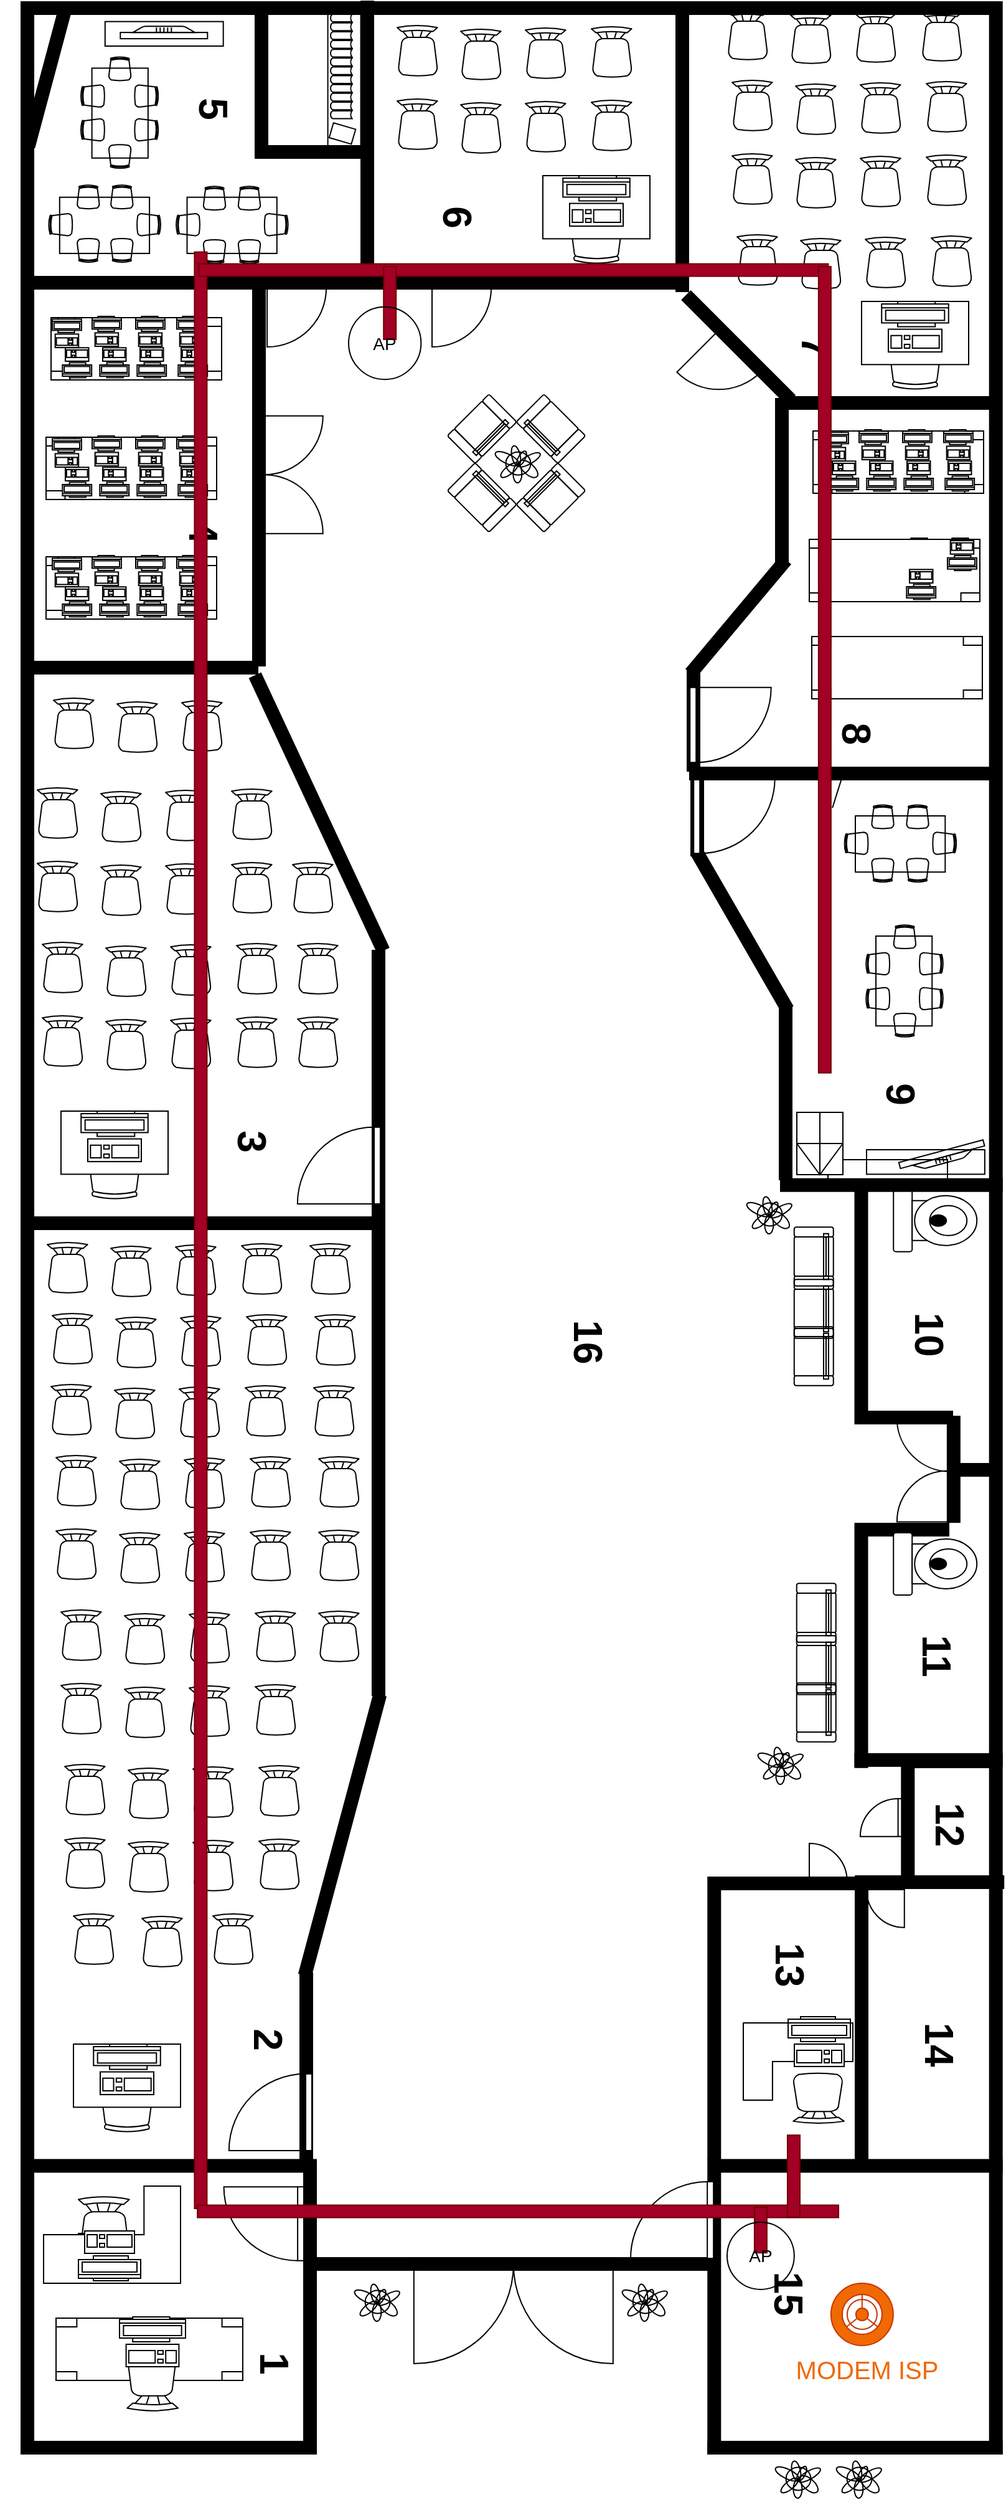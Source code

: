 <mxfile>
    <diagram name="Cableado" id="7xPfPKnXqJvva2F6MMYl">
        <mxGraphModel dx="3179" dy="2796" grid="1" gridSize="3.937" guides="1" tooltips="1" connect="1" arrows="1" fold="1" page="1" pageScale="1" pageWidth="827" pageHeight="1169" background="none" math="0" shadow="0">
            <root>
                <mxCell id="FM7qD0WNQ4gNra_84BAs-0"/>
                <mxCell id="FM7qD0WNQ4gNra_84BAs-1" parent="FM7qD0WNQ4gNra_84BAs-0"/>
                <mxCell id="FM7qD0WNQ4gNra_84BAs-2" value="" style="verticalLabelPosition=bottom;html=1;verticalAlign=top;align=center;shape=mxgraph.floorplan.wallCorner;fillColor=#000000;" parent="FM7qD0WNQ4gNra_84BAs-1" vertex="1">
                    <mxGeometry x="-1102.36" y="-463" width="127.36" height="226.78" as="geometry"/>
                </mxCell>
                <mxCell id="FM7qD0WNQ4gNra_84BAs-3" value="" style="verticalLabelPosition=bottom;html=1;verticalAlign=top;align=center;shape=mxgraph.floorplan.table;fontFamily=Helvetica;fontSize=32;" parent="FM7qD0WNQ4gNra_84BAs-1" vertex="1">
                    <mxGeometry x="-1625.98" y="-109" width="149.96" height="50" as="geometry"/>
                </mxCell>
                <mxCell id="FM7qD0WNQ4gNra_84BAs-4" value="" style="verticalLabelPosition=bottom;html=1;verticalAlign=top;align=center;shape=mxgraph.floorplan.chair;fontFamily=Helvetica;fontSize=32;rotation=0;" parent="FM7qD0WNQ4gNra_84BAs-1" vertex="1">
                    <mxGeometry x="-1608" y="-207" width="41" height="52" as="geometry"/>
                </mxCell>
                <mxCell id="FM7qD0WNQ4gNra_84BAs-5" value="" style="verticalLabelPosition=bottom;html=1;verticalAlign=top;align=center;shape=mxgraph.floorplan.chair;fontFamily=Helvetica;fontSize=32;rotation=-180;" parent="FM7qD0WNQ4gNra_84BAs-1" vertex="1">
                    <mxGeometry x="-1569" y="-86" width="41" height="52" as="geometry"/>
                </mxCell>
                <mxCell id="FM7qD0WNQ4gNra_84BAs-6" value="" style="group;rotation=90;" parent="FM7qD0WNQ4gNra_84BAs-1" vertex="1" connectable="0">
                    <mxGeometry x="-1515.748" y="-1834.644" width="62.697" height="89.869" as="geometry"/>
                </mxCell>
                <mxCell id="FM7qD0WNQ4gNra_84BAs-7" value="" style="verticalLabelPosition=bottom;html=1;verticalAlign=top;align=center;shape=mxgraph.floorplan.office_chair;shadow=0;fillColor=none;rotation=180;" parent="FM7qD0WNQ4gNra_84BAs-6" vertex="1">
                    <mxGeometry x="36" y="57" width="18.04" height="19.393" as="geometry"/>
                </mxCell>
                <mxCell id="FM7qD0WNQ4gNra_84BAs-8" value="" style="verticalLabelPosition=bottom;html=1;verticalAlign=top;align=center;shape=mxgraph.floorplan.office_chair;shadow=0;direction=west;fillColor=none;rotation=180;" parent="FM7qD0WNQ4gNra_84BAs-6" vertex="1">
                    <mxGeometry x="36" y="14" width="18.04" height="19.393" as="geometry"/>
                </mxCell>
                <mxCell id="FM7qD0WNQ4gNra_84BAs-9" value="" style="verticalLabelPosition=bottom;html=1;verticalAlign=top;align=center;shape=mxgraph.floorplan.office_chair;shadow=0;direction=north;fillColor=none;rotation=180;" parent="FM7qD0WNQ4gNra_84BAs-6" vertex="1">
                    <mxGeometry x="57" y="36" width="19.393" height="18.04" as="geometry"/>
                </mxCell>
                <mxCell id="FM7qD0WNQ4gNra_84BAs-10" value="" style="verticalLabelPosition=bottom;html=1;verticalAlign=top;align=center;shape=mxgraph.floorplan.office_chair;shadow=0;direction=south;fillColor=none;rotation=180;" parent="FM7qD0WNQ4gNra_84BAs-6" vertex="1">
                    <mxGeometry x="-14" y="36" width="19.393" height="18.04" as="geometry"/>
                </mxCell>
                <mxCell id="FM7qD0WNQ4gNra_84BAs-11" value="" style="verticalLabelPosition=bottom;html=1;verticalAlign=top;align=center;shape=mxgraph.floorplan.office_chair;shadow=0;fillColor=none;rotation=180;" parent="FM7qD0WNQ4gNra_84BAs-6" vertex="1">
                    <mxGeometry x="8" y="57" width="18.04" height="19.393" as="geometry"/>
                </mxCell>
                <mxCell id="FM7qD0WNQ4gNra_84BAs-12" value="" style="verticalLabelPosition=bottom;html=1;verticalAlign=top;align=center;shape=mxgraph.floorplan.office_chair;shadow=0;direction=west;fillColor=none;rotation=180;" parent="FM7qD0WNQ4gNra_84BAs-6" vertex="1">
                    <mxGeometry x="8" y="14" width="18.04" height="19.393" as="geometry"/>
                </mxCell>
                <mxCell id="FM7qD0WNQ4gNra_84BAs-13" value="" style="shape=rect;shadow=0;fillColor=none;rotation=180;" parent="FM7qD0WNQ4gNra_84BAs-6" vertex="1">
                    <mxGeometry x="-5" y="23" width="72.16" height="45.1" as="geometry"/>
                </mxCell>
                <mxCell id="FM7qD0WNQ4gNra_84BAs-14" value="" style="verticalLabelPosition=bottom;html=1;verticalAlign=top;align=center;shape=mxgraph.floorplan.wall;fillColor=#000000;rotation=65;" parent="FM7qD0WNQ4gNra_84BAs-1" vertex="1">
                    <mxGeometry x="-1536.18" y="-1322.39" width="243.06" height="10" as="geometry"/>
                </mxCell>
                <mxCell id="FM7qD0WNQ4gNra_84BAs-15" value="" style="verticalLabelPosition=bottom;html=1;verticalAlign=top;align=center;shape=mxgraph.floorplan.wall;fillColor=#000000;direction=south;" parent="FM7qD0WNQ4gNra_84BAs-1" vertex="1">
                    <mxGeometry x="-1372" y="-1207" width="10" height="598" as="geometry"/>
                </mxCell>
                <mxCell id="FM7qD0WNQ4gNra_84BAs-16" value="" style="verticalLabelPosition=bottom;html=1;verticalAlign=top;align=center;shape=mxgraph.floorplan.wall;fillColor=#000000;direction=south;" parent="FM7qD0WNQ4gNra_84BAs-1" vertex="1">
                    <mxGeometry x="-1430" y="-386" width="10" height="150.46" as="geometry"/>
                </mxCell>
                <mxCell id="FM7qD0WNQ4gNra_84BAs-17" value="" style="verticalLabelPosition=bottom;html=1;verticalAlign=top;align=center;shape=mxgraph.floorplan.wall;fillColor=#000000;rotation=0;" parent="FM7qD0WNQ4gNra_84BAs-1" vertex="1">
                    <mxGeometry x="-1652" y="-1439" width="188" height="10" as="geometry"/>
                </mxCell>
                <mxCell id="FM7qD0WNQ4gNra_84BAs-18" value="" style="verticalLabelPosition=bottom;html=1;verticalAlign=top;align=center;shape=mxgraph.floorplan.wall;fillColor=#000000;rotation=60;" parent="FM7qD0WNQ4gNra_84BAs-1" vertex="1">
                    <mxGeometry x="-1147.67" y="-1227.88" width="145.34" height="10" as="geometry"/>
                </mxCell>
                <mxCell id="FM7qD0WNQ4gNra_84BAs-19" value="" style="verticalLabelPosition=bottom;html=1;verticalAlign=top;align=center;shape=mxgraph.floorplan.wall;fillColor=#000000;direction=south;rotation=90;" parent="FM7qD0WNQ4gNra_84BAs-1" vertex="1">
                    <mxGeometry x="-960" y="-1733" width="10" height="173" as="geometry"/>
                </mxCell>
                <mxCell id="FM7qD0WNQ4gNra_84BAs-20" value="" style="group" parent="FM7qD0WNQ4gNra_84BAs-1" vertex="1" connectable="0">
                    <mxGeometry x="-1311.69" y="-1653.541" width="110.962" height="110.804" as="geometry"/>
                </mxCell>
                <mxCell id="FM7qD0WNQ4gNra_84BAs-21" value="" style="verticalLabelPosition=bottom;html=1;verticalAlign=top;align=center;shape=mxgraph.floorplan.sofa;fillColor=none;rotation=-45;" parent="FM7qD0WNQ4gNra_84BAs-20" vertex="1">
                    <mxGeometry x="59.49" y="67.211" width="47.25" height="31.5" as="geometry"/>
                </mxCell>
                <mxCell id="FM7qD0WNQ4gNra_84BAs-22" value="" style="verticalLabelPosition=bottom;html=1;verticalAlign=top;align=center;shape=mxgraph.floorplan.plant;fillColor=none;" parent="FM7qD0WNQ4gNra_84BAs-20" vertex="1">
                    <mxGeometry x="39.65" y="39.651" width="31.49" height="31.5" as="geometry"/>
                </mxCell>
                <mxCell id="FM7qD0WNQ4gNra_84BAs-23" value="" style="verticalLabelPosition=bottom;html=1;verticalAlign=top;align=center;shape=mxgraph.floorplan.sofa;fillColor=none;rotation=45;" parent="FM7qD0WNQ4gNra_84BAs-20" vertex="1">
                    <mxGeometry x="4.217" y="67.208" width="47.25" height="31.5" as="geometry"/>
                </mxCell>
                <mxCell id="FM7qD0WNQ4gNra_84BAs-24" value="" style="verticalLabelPosition=bottom;html=1;verticalAlign=top;align=center;shape=mxgraph.floorplan.sofa;fillColor=none;rotation=-135;" parent="FM7qD0WNQ4gNra_84BAs-20" vertex="1">
                    <mxGeometry x="59.494" y="12.095" width="47.25" height="31.5" as="geometry"/>
                </mxCell>
                <mxCell id="FM7qD0WNQ4gNra_84BAs-25" value="" style="verticalLabelPosition=bottom;html=1;verticalAlign=top;align=center;shape=mxgraph.floorplan.sofa;fillColor=none;rotation=-225;" parent="FM7qD0WNQ4gNra_84BAs-20" vertex="1">
                    <mxGeometry x="4.221" y="12.092" width="47.25" height="31.5" as="geometry"/>
                </mxCell>
                <mxCell id="FM7qD0WNQ4gNra_84BAs-26" value="" style="verticalLabelPosition=bottom;html=1;verticalAlign=top;align=center;shape=mxgraph.floorplan.wall;fillColor=#000000;direction=south;rotation=15;" parent="FM7qD0WNQ4gNra_84BAs-1" vertex="1">
                    <mxGeometry x="-1401" y="-613" width="10" height="232.46" as="geometry"/>
                </mxCell>
                <mxCell id="FM7qD0WNQ4gNra_84BAs-27" value="" style="group" parent="FM7qD0WNQ4gNra_84BAs-1" vertex="1" connectable="0">
                    <mxGeometry x="-1606.292" y="-1924.508" width="62.697" height="89.869" as="geometry"/>
                </mxCell>
                <mxCell id="FM7qD0WNQ4gNra_84BAs-28" value="" style="verticalLabelPosition=bottom;html=1;verticalAlign=top;align=center;shape=mxgraph.floorplan.office_chair;shadow=0;fillColor=none;rotation=90;" parent="FM7qD0WNQ4gNra_84BAs-27" vertex="1">
                    <mxGeometry x="43.981" y="21.904" width="18.04" height="19.393" as="geometry"/>
                </mxCell>
                <mxCell id="FM7qD0WNQ4gNra_84BAs-29" value="" style="verticalLabelPosition=bottom;html=1;verticalAlign=top;align=center;shape=mxgraph.floorplan.office_chair;shadow=0;direction=west;fillColor=none;rotation=90;" parent="FM7qD0WNQ4gNra_84BAs-27" vertex="1">
                    <mxGeometry x="0.677" y="21.904" width="18.04" height="19.393" as="geometry"/>
                </mxCell>
                <mxCell id="FM7qD0WNQ4gNra_84BAs-30" value="" style="verticalLabelPosition=bottom;html=1;verticalAlign=top;align=center;shape=mxgraph.floorplan.office_chair;shadow=0;direction=north;fillColor=none;rotation=90;" parent="FM7qD0WNQ4gNra_84BAs-27" vertex="1">
                    <mxGeometry x="21.904" y="0.677" width="19.393" height="18.04" as="geometry"/>
                </mxCell>
                <mxCell id="FM7qD0WNQ4gNra_84BAs-31" value="" style="verticalLabelPosition=bottom;html=1;verticalAlign=top;align=center;shape=mxgraph.floorplan.office_chair;shadow=0;direction=south;fillColor=none;rotation=90;" parent="FM7qD0WNQ4gNra_84BAs-27" vertex="1">
                    <mxGeometry x="21.904" y="71.153" width="19.393" height="18.04" as="geometry"/>
                </mxCell>
                <mxCell id="FM7qD0WNQ4gNra_84BAs-32" value="" style="verticalLabelPosition=bottom;html=1;verticalAlign=top;align=center;shape=mxgraph.floorplan.office_chair;shadow=0;fillColor=none;rotation=90;" parent="FM7qD0WNQ4gNra_84BAs-27" vertex="1">
                    <mxGeometry x="43.981" y="49.076" width="18.04" height="19.393" as="geometry"/>
                </mxCell>
                <mxCell id="FM7qD0WNQ4gNra_84BAs-33" value="" style="verticalLabelPosition=bottom;html=1;verticalAlign=top;align=center;shape=mxgraph.floorplan.office_chair;shadow=0;direction=west;fillColor=none;rotation=90;" parent="FM7qD0WNQ4gNra_84BAs-27" vertex="1">
                    <mxGeometry x="0.677" y="49.076" width="18.04" height="19.393" as="geometry"/>
                </mxCell>
                <mxCell id="FM7qD0WNQ4gNra_84BAs-34" value="" style="shape=rect;shadow=0;fillColor=none;rotation=90;" parent="FM7qD0WNQ4gNra_84BAs-27" vertex="1">
                    <mxGeometry x="-4.418" y="22.753" width="72.16" height="45.1" as="geometry"/>
                </mxCell>
                <mxCell id="FM7qD0WNQ4gNra_84BAs-35" value="" style="verticalLabelPosition=bottom;html=1;verticalAlign=top;align=center;shape=mxgraph.floorplan.wall;fillColor=#000000;direction=south;rotation=0;" parent="FM7qD0WNQ4gNra_84BAs-1" vertex="1">
                    <mxGeometry x="-1116" y="-1346" width="10" height="63" as="geometry"/>
                </mxCell>
                <mxCell id="FM7qD0WNQ4gNra_84BAs-36" value="" style="verticalLabelPosition=bottom;html=1;verticalAlign=top;align=center;shape=mxgraph.floorplan.wall;fillColor=#000000;direction=south;rotation=90;" parent="FM7qD0WNQ4gNra_84BAs-1" vertex="1">
                    <mxGeometry x="-1515" y="-1130" width="10" height="284" as="geometry"/>
                </mxCell>
                <mxCell id="FM7qD0WNQ4gNra_84BAs-37" value="" style="rounded=0;whiteSpace=wrap;html=1;fillColor=none;" parent="FM7qD0WNQ4gNra_84BAs-1" vertex="1">
                    <mxGeometry x="-1586.61" y="-1952.68" width="94.95" height="19.68" as="geometry"/>
                </mxCell>
                <mxCell id="FM7qD0WNQ4gNra_84BAs-38" value="" style="verticalLabelPosition=bottom;html=1;verticalAlign=top;align=center;shape=mxgraph.floorplan.wall;fillColor=#000000;rotation=-75;" parent="FM7qD0WNQ4gNra_84BAs-1" vertex="1">
                    <mxGeometry x="-1691.01" y="-1913.65" width="115.75" height="10" as="geometry"/>
                </mxCell>
                <mxCell id="FM7qD0WNQ4gNra_84BAs-39" value="" style="verticalLabelPosition=bottom;html=1;verticalAlign=top;align=center;shape=mxgraph.floorplan.doorLeft;aspect=fixed;rotation=90;" parent="FM7qD0WNQ4gNra_84BAs-1" vertex="1">
                    <mxGeometry x="-947" y="-833" width="43.08" height="45.77" as="geometry"/>
                </mxCell>
                <mxCell id="FM7qD0WNQ4gNra_84BAs-40" value="" style="verticalLabelPosition=bottom;html=1;verticalAlign=top;align=center;shape=mxgraph.floorplan.wallCorner;fillColor=#000000;" parent="FM7qD0WNQ4gNra_84BAs-1" vertex="1">
                    <mxGeometry x="-984.25" y="-747" width="75.25" height="195.82" as="geometry"/>
                </mxCell>
                <mxCell id="FM7qD0WNQ4gNra_84BAs-41" value="" style="verticalLabelPosition=bottom;html=1;verticalAlign=top;align=center;shape=mxgraph.floorplan.doorLeft;aspect=fixed;fillColor=none;rotation=45;" parent="FM7qD0WNQ4gNra_84BAs-1" vertex="1">
                    <mxGeometry x="-1115" y="-1699" width="47.55" height="50.53" as="geometry"/>
                </mxCell>
                <mxCell id="FM7qD0WNQ4gNra_84BAs-42" value="" style="verticalLabelPosition=bottom;html=1;verticalAlign=top;align=center;shape=mxgraph.floorplan.toilet;rotation=-90;" parent="FM7qD0WNQ4gNra_84BAs-1" vertex="1">
                    <mxGeometry x="-944.88" y="-1023.62" width="50" height="67" as="geometry"/>
                </mxCell>
                <mxCell id="FM7qD0WNQ4gNra_84BAs-43" value="" style="verticalLabelPosition=bottom;html=1;verticalAlign=top;align=center;shape=mxgraph.floorplan.wall;fillColor=#000000;" parent="FM7qD0WNQ4gNra_84BAs-1" vertex="1">
                    <mxGeometry x="-909.45" y="-795" width="34.31" height="10" as="geometry"/>
                </mxCell>
                <mxCell id="FM7qD0WNQ4gNra_84BAs-44" value="" style="verticalLabelPosition=bottom;html=1;verticalAlign=top;align=center;shape=mxgraph.floorplan.workstation;fontFamily=Helvetica;fontSize=32;" parent="FM7qD0WNQ4gNra_84BAs-1" vertex="1">
                    <mxGeometry x="-939" y="-1456" width="23.45" height="24.04" as="geometry"/>
                </mxCell>
                <mxCell id="FM7qD0WNQ4gNra_84BAs-45" value="" style="verticalLabelPosition=bottom;html=1;verticalAlign=top;align=center;shape=mxgraph.floorplan.chair;fontFamily=Helvetica;fontSize=32;" parent="FM7qD0WNQ4gNra_84BAs-1" vertex="1">
                    <mxGeometry x="-976.001" y="-1780.003" width="32.433" height="41.134" as="geometry"/>
                </mxCell>
                <mxCell id="FM7qD0WNQ4gNra_84BAs-46" value="" style="group;rotation=90;" parent="FM7qD0WNQ4gNra_84BAs-1" vertex="1" connectable="0">
                    <mxGeometry x="-1618.105" y="-1834.641" width="62.697" height="89.869" as="geometry"/>
                </mxCell>
                <mxCell id="FM7qD0WNQ4gNra_84BAs-47" value="" style="verticalLabelPosition=bottom;html=1;verticalAlign=top;align=center;shape=mxgraph.floorplan.office_chair;shadow=0;fillColor=none;rotation=180;" parent="FM7qD0WNQ4gNra_84BAs-46" vertex="1">
                    <mxGeometry x="36" y="56" width="18.04" height="19.393" as="geometry"/>
                </mxCell>
                <mxCell id="FM7qD0WNQ4gNra_84BAs-48" value="" style="verticalLabelPosition=bottom;html=1;verticalAlign=top;align=center;shape=mxgraph.floorplan.office_chair;shadow=0;direction=west;fillColor=none;rotation=180;" parent="FM7qD0WNQ4gNra_84BAs-46" vertex="1">
                    <mxGeometry x="36" y="13" width="18.04" height="19.393" as="geometry"/>
                </mxCell>
                <mxCell id="FM7qD0WNQ4gNra_84BAs-49" value="" style="verticalLabelPosition=bottom;html=1;verticalAlign=top;align=center;shape=mxgraph.floorplan.office_chair;shadow=0;direction=north;fillColor=none;rotation=180;" parent="FM7qD0WNQ4gNra_84BAs-46" vertex="1">
                    <mxGeometry x="57" y="36" width="19.393" height="18.04" as="geometry"/>
                </mxCell>
                <mxCell id="FM7qD0WNQ4gNra_84BAs-50" value="" style="verticalLabelPosition=bottom;html=1;verticalAlign=top;align=center;shape=mxgraph.floorplan.office_chair;shadow=0;direction=south;fillColor=none;rotation=180;" parent="FM7qD0WNQ4gNra_84BAs-46" vertex="1">
                    <mxGeometry x="-14" y="36" width="19.393" height="18.04" as="geometry"/>
                </mxCell>
                <mxCell id="FM7qD0WNQ4gNra_84BAs-51" value="" style="verticalLabelPosition=bottom;html=1;verticalAlign=top;align=center;shape=mxgraph.floorplan.office_chair;shadow=0;fillColor=none;rotation=180;" parent="FM7qD0WNQ4gNra_84BAs-46" vertex="1">
                    <mxGeometry x="9" y="56" width="18.04" height="19.393" as="geometry"/>
                </mxCell>
                <mxCell id="FM7qD0WNQ4gNra_84BAs-52" value="" style="verticalLabelPosition=bottom;html=1;verticalAlign=top;align=center;shape=mxgraph.floorplan.office_chair;shadow=0;direction=west;fillColor=none;rotation=180;" parent="FM7qD0WNQ4gNra_84BAs-46" vertex="1">
                    <mxGeometry x="9" y="13" width="18.04" height="19.393" as="geometry"/>
                </mxCell>
                <mxCell id="FM7qD0WNQ4gNra_84BAs-53" value="" style="shape=rect;shadow=0;fillColor=none;rotation=180;" parent="FM7qD0WNQ4gNra_84BAs-46" vertex="1">
                    <mxGeometry x="-5" y="23" width="72.16" height="45.1" as="geometry"/>
                </mxCell>
                <mxCell id="FM7qD0WNQ4gNra_84BAs-54" value="&lt;font style=&quot;font-size: 32px&quot;&gt;16&lt;br&gt;&lt;/font&gt;" style="text;strokeColor=none;fillColor=none;html=1;fontSize=24;fontStyle=1;verticalAlign=middle;align=center;rotation=90;" parent="FM7qD0WNQ4gNra_84BAs-1" vertex="1">
                    <mxGeometry x="-1249" y="-913" width="100" height="40" as="geometry"/>
                </mxCell>
                <mxCell id="FM7qD0WNQ4gNra_84BAs-55" value="" style="group;rotation=-180;" parent="FM7qD0WNQ4gNra_84BAs-1" connectable="0" vertex="1">
                    <mxGeometry x="-975.998" y="-1227.004" width="62.697" height="89.869" as="geometry"/>
                </mxCell>
                <mxCell id="FM7qD0WNQ4gNra_84BAs-56" value="" style="verticalLabelPosition=bottom;html=1;verticalAlign=top;align=center;shape=mxgraph.floorplan.office_chair;shadow=0;fillColor=none;rotation=-90;" parent="FM7qD0WNQ4gNra_84BAs-55" vertex="1">
                    <mxGeometry x="1" y="49" width="18.04" height="19.393" as="geometry"/>
                </mxCell>
                <mxCell id="FM7qD0WNQ4gNra_84BAs-57" value="" style="verticalLabelPosition=bottom;html=1;verticalAlign=top;align=center;shape=mxgraph.floorplan.office_chair;shadow=0;direction=west;fillColor=none;rotation=-90;" parent="FM7qD0WNQ4gNra_84BAs-55" vertex="1">
                    <mxGeometry x="44" y="49" width="18.04" height="19.393" as="geometry"/>
                </mxCell>
                <mxCell id="FM7qD0WNQ4gNra_84BAs-58" value="" style="verticalLabelPosition=bottom;html=1;verticalAlign=top;align=center;shape=mxgraph.floorplan.office_chair;shadow=0;direction=north;fillColor=none;rotation=-90;" parent="FM7qD0WNQ4gNra_84BAs-55" vertex="1">
                    <mxGeometry x="22" y="71" width="19.393" height="18.04" as="geometry"/>
                </mxCell>
                <mxCell id="FM7qD0WNQ4gNra_84BAs-59" value="" style="verticalLabelPosition=bottom;html=1;verticalAlign=top;align=center;shape=mxgraph.floorplan.office_chair;shadow=0;direction=south;fillColor=none;rotation=-90;" parent="FM7qD0WNQ4gNra_84BAs-55" vertex="1">
                    <mxGeometry x="22" width="19.393" height="18.04" as="geometry"/>
                </mxCell>
                <mxCell id="FM7qD0WNQ4gNra_84BAs-60" value="" style="verticalLabelPosition=bottom;html=1;verticalAlign=top;align=center;shape=mxgraph.floorplan.office_chair;shadow=0;fillColor=none;rotation=-90;" parent="FM7qD0WNQ4gNra_84BAs-55" vertex="1">
                    <mxGeometry x="1" y="21" width="18.04" height="19.393" as="geometry"/>
                </mxCell>
                <mxCell id="FM7qD0WNQ4gNra_84BAs-61" value="" style="verticalLabelPosition=bottom;html=1;verticalAlign=top;align=center;shape=mxgraph.floorplan.office_chair;shadow=0;direction=west;fillColor=none;rotation=-90;" parent="FM7qD0WNQ4gNra_84BAs-55" vertex="1">
                    <mxGeometry x="44" y="21" width="18.04" height="19.393" as="geometry"/>
                </mxCell>
                <mxCell id="FM7qD0WNQ4gNra_84BAs-62" value="" style="shape=rect;shadow=0;fillColor=none;rotation=-90;" parent="FM7qD0WNQ4gNra_84BAs-55" vertex="1">
                    <mxGeometry x="-5" y="22" width="72.16" height="45.1" as="geometry"/>
                </mxCell>
                <mxCell id="FM7qD0WNQ4gNra_84BAs-63" value="" style="verticalLabelPosition=bottom;html=1;verticalAlign=top;align=center;shape=mxgraph.floorplan.flat_tv;fillColor=none;rotation=-195;" parent="FM7qD0WNQ4gNra_84BAs-1" vertex="1">
                    <mxGeometry x="-949" y="-1046.0" width="70" height="10" as="geometry"/>
                </mxCell>
                <mxCell id="FM7qD0WNQ4gNra_84BAs-64" value="" style="verticalLabelPosition=bottom;html=1;verticalAlign=top;align=center;shape=mxgraph.floorplan.sofa;fillColor=none;rotation=90;" parent="FM7qD0WNQ4gNra_84BAs-1" vertex="1">
                    <mxGeometry x="-1041" y="-935" width="47.25" height="31.5" as="geometry"/>
                </mxCell>
                <mxCell id="FM7qD0WNQ4gNra_84BAs-65" value="" style="verticalLabelPosition=bottom;html=1;verticalAlign=top;align=center;shape=mxgraph.floorplan.sofa;fillColor=none;rotation=90;" parent="FM7qD0WNQ4gNra_84BAs-1" vertex="1">
                    <mxGeometry x="-1041" y="-897" width="47.25" height="31.5" as="geometry"/>
                </mxCell>
                <mxCell id="FM7qD0WNQ4gNra_84BAs-66" value="" style="verticalLabelPosition=bottom;html=1;verticalAlign=top;align=center;shape=mxgraph.floorplan.sofa;fillColor=none;rotation=90;" parent="FM7qD0WNQ4gNra_84BAs-1" vertex="1">
                    <mxGeometry x="-1039" y="-691.0" width="47.25" height="31.5" as="geometry"/>
                </mxCell>
                <mxCell id="FM7qD0WNQ4gNra_84BAs-67" value="" style="verticalLabelPosition=bottom;html=1;verticalAlign=top;align=center;shape=mxgraph.floorplan.sofa;fillColor=none;rotation=90;" parent="FM7qD0WNQ4gNra_84BAs-1" vertex="1">
                    <mxGeometry x="-1039" y="-649.0" width="47.25" height="31.5" as="geometry"/>
                </mxCell>
                <mxCell id="FM7qD0WNQ4gNra_84BAs-68" value="" style="verticalLabelPosition=bottom;html=1;verticalAlign=top;align=center;shape=mxgraph.floorplan.sofa;fillColor=none;rotation=90;" parent="FM7qD0WNQ4gNra_84BAs-1" vertex="1">
                    <mxGeometry x="-1039" y="-611" width="47.25" height="31.5" as="geometry"/>
                </mxCell>
                <mxCell id="FM7qD0WNQ4gNra_84BAs-69" value="" style="verticalLabelPosition=bottom;html=1;verticalAlign=top;align=center;shape=mxgraph.floorplan.chair;fontFamily=Helvetica;fontSize=32;" parent="FM7qD0WNQ4gNra_84BAs-1" vertex="1">
                    <mxGeometry x="-1621.998" y="-619" width="32.433" height="41.134" as="geometry"/>
                </mxCell>
                <mxCell id="FM7qD0WNQ4gNra_84BAs-70" value="" style="verticalLabelPosition=bottom;html=1;verticalAlign=top;align=center;shape=mxgraph.floorplan.chair;fontFamily=Helvetica;fontSize=32;" parent="FM7qD0WNQ4gNra_84BAs-1" vertex="1">
                    <mxGeometry x="-1622.001" y="-678.003" width="32.433" height="41.134" as="geometry"/>
                </mxCell>
                <mxCell id="FM7qD0WNQ4gNra_84BAs-71" value="" style="verticalLabelPosition=bottom;html=1;verticalAlign=top;align=center;shape=mxgraph.floorplan.chair;fontFamily=Helvetica;fontSize=32;" parent="FM7qD0WNQ4gNra_84BAs-1" vertex="1">
                    <mxGeometry x="-1625.998" y="-743" width="32.433" height="41.134" as="geometry"/>
                </mxCell>
                <mxCell id="FM7qD0WNQ4gNra_84BAs-72" value="" style="verticalLabelPosition=bottom;html=1;verticalAlign=top;align=center;shape=mxgraph.floorplan.chair;fontFamily=Helvetica;fontSize=32;" parent="FM7qD0WNQ4gNra_84BAs-1" vertex="1">
                    <mxGeometry x="-1626.001" y="-802.003" width="32.433" height="41.134" as="geometry"/>
                </mxCell>
                <mxCell id="FM7qD0WNQ4gNra_84BAs-73" value="" style="verticalLabelPosition=bottom;html=1;verticalAlign=top;align=center;shape=mxgraph.floorplan.chair;fontFamily=Helvetica;fontSize=32;" parent="FM7qD0WNQ4gNra_84BAs-1" vertex="1">
                    <mxGeometry x="-1570.998" y="-616" width="32.433" height="41.134" as="geometry"/>
                </mxCell>
                <mxCell id="FM7qD0WNQ4gNra_84BAs-74" value="" style="verticalLabelPosition=bottom;html=1;verticalAlign=top;align=center;shape=mxgraph.floorplan.chair;fontFamily=Helvetica;fontSize=32;" parent="FM7qD0WNQ4gNra_84BAs-1" vertex="1">
                    <mxGeometry x="-1571.001" y="-675.003" width="32.433" height="41.134" as="geometry"/>
                </mxCell>
                <mxCell id="FM7qD0WNQ4gNra_84BAs-75" value="" style="verticalLabelPosition=bottom;html=1;verticalAlign=top;align=center;shape=mxgraph.floorplan.chair;fontFamily=Helvetica;fontSize=32;" parent="FM7qD0WNQ4gNra_84BAs-1" vertex="1">
                    <mxGeometry x="-1574.998" y="-740" width="32.433" height="41.134" as="geometry"/>
                </mxCell>
                <mxCell id="FM7qD0WNQ4gNra_84BAs-76" value="" style="verticalLabelPosition=bottom;html=1;verticalAlign=top;align=center;shape=mxgraph.floorplan.chair;fontFamily=Helvetica;fontSize=32;" parent="FM7qD0WNQ4gNra_84BAs-1" vertex="1">
                    <mxGeometry x="-1575.001" y="-799.003" width="32.433" height="41.134" as="geometry"/>
                </mxCell>
                <mxCell id="FM7qD0WNQ4gNra_84BAs-77" value="" style="verticalLabelPosition=bottom;html=1;verticalAlign=top;align=center;shape=mxgraph.floorplan.chair;fontFamily=Helvetica;fontSize=32;" parent="FM7qD0WNQ4gNra_84BAs-1" vertex="1">
                    <mxGeometry x="-1518.998" y="-617" width="32.433" height="41.134" as="geometry"/>
                </mxCell>
                <mxCell id="FM7qD0WNQ4gNra_84BAs-78" value="" style="verticalLabelPosition=bottom;html=1;verticalAlign=top;align=center;shape=mxgraph.floorplan.chair;fontFamily=Helvetica;fontSize=32;" parent="FM7qD0WNQ4gNra_84BAs-1" vertex="1">
                    <mxGeometry x="-1519.001" y="-676.003" width="32.433" height="41.134" as="geometry"/>
                </mxCell>
                <mxCell id="FM7qD0WNQ4gNra_84BAs-79" value="" style="verticalLabelPosition=bottom;html=1;verticalAlign=top;align=center;shape=mxgraph.floorplan.chair;fontFamily=Helvetica;fontSize=32;" parent="FM7qD0WNQ4gNra_84BAs-1" vertex="1">
                    <mxGeometry x="-1522.998" y="-741" width="32.433" height="41.134" as="geometry"/>
                </mxCell>
                <mxCell id="FM7qD0WNQ4gNra_84BAs-80" value="" style="verticalLabelPosition=bottom;html=1;verticalAlign=top;align=center;shape=mxgraph.floorplan.chair;fontFamily=Helvetica;fontSize=32;" parent="FM7qD0WNQ4gNra_84BAs-1" vertex="1">
                    <mxGeometry x="-1523.001" y="-800.003" width="32.433" height="41.134" as="geometry"/>
                </mxCell>
                <mxCell id="FM7qD0WNQ4gNra_84BAs-81" value="" style="verticalLabelPosition=bottom;html=1;verticalAlign=top;align=center;shape=mxgraph.floorplan.chair;fontFamily=Helvetica;fontSize=32;" parent="FM7qD0WNQ4gNra_84BAs-1" vertex="1">
                    <mxGeometry x="-1465.998" y="-618" width="32.433" height="41.134" as="geometry"/>
                </mxCell>
                <mxCell id="FM7qD0WNQ4gNra_84BAs-82" value="" style="verticalLabelPosition=bottom;html=1;verticalAlign=top;align=center;shape=mxgraph.floorplan.chair;fontFamily=Helvetica;fontSize=32;" parent="FM7qD0WNQ4gNra_84BAs-1" vertex="1">
                    <mxGeometry x="-1466.001" y="-677.003" width="32.433" height="41.134" as="geometry"/>
                </mxCell>
                <mxCell id="FM7qD0WNQ4gNra_84BAs-83" value="" style="verticalLabelPosition=bottom;html=1;verticalAlign=top;align=center;shape=mxgraph.floorplan.chair;fontFamily=Helvetica;fontSize=32;" parent="FM7qD0WNQ4gNra_84BAs-1" vertex="1">
                    <mxGeometry x="-1469.998" y="-742" width="32.433" height="41.134" as="geometry"/>
                </mxCell>
                <mxCell id="FM7qD0WNQ4gNra_84BAs-84" value="" style="verticalLabelPosition=bottom;html=1;verticalAlign=top;align=center;shape=mxgraph.floorplan.chair;fontFamily=Helvetica;fontSize=32;" parent="FM7qD0WNQ4gNra_84BAs-1" vertex="1">
                    <mxGeometry x="-1470.001" y="-801.003" width="32.433" height="41.134" as="geometry"/>
                </mxCell>
                <mxCell id="FM7qD0WNQ4gNra_84BAs-85" value="" style="verticalLabelPosition=bottom;html=1;verticalAlign=top;align=center;shape=mxgraph.floorplan.chair;fontFamily=Helvetica;fontSize=32;" parent="FM7qD0WNQ4gNra_84BAs-1" vertex="1">
                    <mxGeometry x="-1630.001" y="-859.003" width="32.433" height="41.134" as="geometry"/>
                </mxCell>
                <mxCell id="FM7qD0WNQ4gNra_84BAs-86" value="" style="verticalLabelPosition=bottom;html=1;verticalAlign=top;align=center;shape=mxgraph.floorplan.chair;fontFamily=Helvetica;fontSize=32;" parent="FM7qD0WNQ4gNra_84BAs-1" vertex="1">
                    <mxGeometry x="-1579.001" y="-856.003" width="32.433" height="41.134" as="geometry"/>
                </mxCell>
                <mxCell id="FM7qD0WNQ4gNra_84BAs-87" value="" style="verticalLabelPosition=bottom;html=1;verticalAlign=top;align=center;shape=mxgraph.floorplan.chair;fontFamily=Helvetica;fontSize=32;" parent="FM7qD0WNQ4gNra_84BAs-1" vertex="1">
                    <mxGeometry x="-1527.001" y="-857.003" width="32.433" height="41.134" as="geometry"/>
                </mxCell>
                <mxCell id="FM7qD0WNQ4gNra_84BAs-88" value="" style="verticalLabelPosition=bottom;html=1;verticalAlign=top;align=center;shape=mxgraph.floorplan.chair;fontFamily=Helvetica;fontSize=32;" parent="FM7qD0WNQ4gNra_84BAs-1" vertex="1">
                    <mxGeometry x="-1474.001" y="-858.003" width="32.433" height="41.134" as="geometry"/>
                </mxCell>
                <mxCell id="FM7qD0WNQ4gNra_84BAs-89" value="" style="verticalLabelPosition=bottom;html=1;verticalAlign=top;align=center;shape=mxgraph.floorplan.chair;fontFamily=Helvetica;fontSize=32;" parent="FM7qD0WNQ4gNra_84BAs-1" vertex="1">
                    <mxGeometry x="-1636.998" y="-1155" width="32.433" height="41.134" as="geometry"/>
                </mxCell>
                <mxCell id="FM7qD0WNQ4gNra_84BAs-90" value="" style="verticalLabelPosition=bottom;html=1;verticalAlign=top;align=center;shape=mxgraph.floorplan.chair;fontFamily=Helvetica;fontSize=32;" parent="FM7qD0WNQ4gNra_84BAs-1" vertex="1">
                    <mxGeometry x="-1637.001" y="-1214.003" width="32.433" height="41.134" as="geometry"/>
                </mxCell>
                <mxCell id="FM7qD0WNQ4gNra_84BAs-91" value="" style="verticalLabelPosition=bottom;html=1;verticalAlign=top;align=center;shape=mxgraph.floorplan.chair;fontFamily=Helvetica;fontSize=32;" parent="FM7qD0WNQ4gNra_84BAs-1" vertex="1">
                    <mxGeometry x="-1640.998" y="-1279" width="32.433" height="41.134" as="geometry"/>
                </mxCell>
                <mxCell id="FM7qD0WNQ4gNra_84BAs-92" value="" style="verticalLabelPosition=bottom;html=1;verticalAlign=top;align=center;shape=mxgraph.floorplan.chair;fontFamily=Helvetica;fontSize=32;" parent="FM7qD0WNQ4gNra_84BAs-1" vertex="1">
                    <mxGeometry x="-1641.001" y="-1338.003" width="32.433" height="41.134" as="geometry"/>
                </mxCell>
                <mxCell id="FM7qD0WNQ4gNra_84BAs-93" value="" style="verticalLabelPosition=bottom;html=1;verticalAlign=top;align=center;shape=mxgraph.floorplan.chair;fontFamily=Helvetica;fontSize=32;" parent="FM7qD0WNQ4gNra_84BAs-1" vertex="1">
                    <mxGeometry x="-1585.998" y="-1152" width="32.433" height="41.134" as="geometry"/>
                </mxCell>
                <mxCell id="FM7qD0WNQ4gNra_84BAs-94" value="" style="verticalLabelPosition=bottom;html=1;verticalAlign=top;align=center;shape=mxgraph.floorplan.chair;fontFamily=Helvetica;fontSize=32;" parent="FM7qD0WNQ4gNra_84BAs-1" vertex="1">
                    <mxGeometry x="-1586.001" y="-1211.003" width="32.433" height="41.134" as="geometry"/>
                </mxCell>
                <mxCell id="FM7qD0WNQ4gNra_84BAs-95" value="" style="verticalLabelPosition=bottom;html=1;verticalAlign=top;align=center;shape=mxgraph.floorplan.chair;fontFamily=Helvetica;fontSize=32;" parent="FM7qD0WNQ4gNra_84BAs-1" vertex="1">
                    <mxGeometry x="-1589.998" y="-1276" width="32.433" height="41.134" as="geometry"/>
                </mxCell>
                <mxCell id="FM7qD0WNQ4gNra_84BAs-96" value="" style="verticalLabelPosition=bottom;html=1;verticalAlign=top;align=center;shape=mxgraph.floorplan.chair;fontFamily=Helvetica;fontSize=32;" parent="FM7qD0WNQ4gNra_84BAs-1" vertex="1">
                    <mxGeometry x="-1590.001" y="-1335.003" width="32.433" height="41.134" as="geometry"/>
                </mxCell>
                <mxCell id="FM7qD0WNQ4gNra_84BAs-97" value="" style="verticalLabelPosition=bottom;html=1;verticalAlign=top;align=center;shape=mxgraph.floorplan.chair;fontFamily=Helvetica;fontSize=32;" parent="FM7qD0WNQ4gNra_84BAs-1" vertex="1">
                    <mxGeometry x="-1533.998" y="-1153" width="32.433" height="41.134" as="geometry"/>
                </mxCell>
                <mxCell id="FM7qD0WNQ4gNra_84BAs-98" value="" style="verticalLabelPosition=bottom;html=1;verticalAlign=top;align=center;shape=mxgraph.floorplan.chair;fontFamily=Helvetica;fontSize=32;" parent="FM7qD0WNQ4gNra_84BAs-1" vertex="1">
                    <mxGeometry x="-1534.001" y="-1212.003" width="32.433" height="41.134" as="geometry"/>
                </mxCell>
                <mxCell id="FM7qD0WNQ4gNra_84BAs-99" value="" style="verticalLabelPosition=bottom;html=1;verticalAlign=top;align=center;shape=mxgraph.floorplan.chair;fontFamily=Helvetica;fontSize=32;" parent="FM7qD0WNQ4gNra_84BAs-1" vertex="1">
                    <mxGeometry x="-1537.998" y="-1277" width="32.433" height="41.134" as="geometry"/>
                </mxCell>
                <mxCell id="FM7qD0WNQ4gNra_84BAs-100" value="" style="verticalLabelPosition=bottom;html=1;verticalAlign=top;align=center;shape=mxgraph.floorplan.chair;fontFamily=Helvetica;fontSize=32;" parent="FM7qD0WNQ4gNra_84BAs-1" vertex="1">
                    <mxGeometry x="-1538.001" y="-1336.003" width="32.433" height="41.134" as="geometry"/>
                </mxCell>
                <mxCell id="FM7qD0WNQ4gNra_84BAs-101" value="" style="verticalLabelPosition=bottom;html=1;verticalAlign=top;align=center;shape=mxgraph.floorplan.chair;fontFamily=Helvetica;fontSize=32;" parent="FM7qD0WNQ4gNra_84BAs-1" vertex="1">
                    <mxGeometry x="-1480.998" y="-1154" width="32.433" height="41.134" as="geometry"/>
                </mxCell>
                <mxCell id="FM7qD0WNQ4gNra_84BAs-102" value="" style="verticalLabelPosition=bottom;html=1;verticalAlign=top;align=center;shape=mxgraph.floorplan.chair;fontFamily=Helvetica;fontSize=32;" parent="FM7qD0WNQ4gNra_84BAs-1" vertex="1">
                    <mxGeometry x="-1481.001" y="-1213.003" width="32.433" height="41.134" as="geometry"/>
                </mxCell>
                <mxCell id="FM7qD0WNQ4gNra_84BAs-103" value="" style="verticalLabelPosition=bottom;html=1;verticalAlign=top;align=center;shape=mxgraph.floorplan.chair;fontFamily=Helvetica;fontSize=32;" parent="FM7qD0WNQ4gNra_84BAs-1" vertex="1">
                    <mxGeometry x="-1484.998" y="-1278" width="32.433" height="41.134" as="geometry"/>
                </mxCell>
                <mxCell id="FM7qD0WNQ4gNra_84BAs-104" value="" style="verticalLabelPosition=bottom;html=1;verticalAlign=top;align=center;shape=mxgraph.floorplan.chair;fontFamily=Helvetica;fontSize=32;" parent="FM7qD0WNQ4gNra_84BAs-1" vertex="1">
                    <mxGeometry x="-1485.001" y="-1337.003" width="32.433" height="41.134" as="geometry"/>
                </mxCell>
                <mxCell id="FM7qD0WNQ4gNra_84BAs-105" value="" style="verticalLabelPosition=bottom;html=1;verticalAlign=top;align=center;shape=mxgraph.floorplan.chair;fontFamily=Helvetica;fontSize=32;" parent="FM7qD0WNQ4gNra_84BAs-1" vertex="1">
                    <mxGeometry x="-1618.998" y="-495" width="32.433" height="41.134" as="geometry"/>
                </mxCell>
                <mxCell id="FM7qD0WNQ4gNra_84BAs-106" value="" style="verticalLabelPosition=bottom;html=1;verticalAlign=top;align=center;shape=mxgraph.floorplan.chair;fontFamily=Helvetica;fontSize=32;" parent="FM7qD0WNQ4gNra_84BAs-1" vertex="1">
                    <mxGeometry x="-1619.001" y="-554.003" width="32.433" height="41.134" as="geometry"/>
                </mxCell>
                <mxCell id="FM7qD0WNQ4gNra_84BAs-107" value="" style="verticalLabelPosition=bottom;html=1;verticalAlign=top;align=center;shape=mxgraph.floorplan.chair;fontFamily=Helvetica;fontSize=32;" parent="FM7qD0WNQ4gNra_84BAs-1" vertex="1">
                    <mxGeometry x="-1567.998" y="-492" width="32.433" height="41.134" as="geometry"/>
                </mxCell>
                <mxCell id="FM7qD0WNQ4gNra_84BAs-108" value="" style="verticalLabelPosition=bottom;html=1;verticalAlign=top;align=center;shape=mxgraph.floorplan.chair;fontFamily=Helvetica;fontSize=32;" parent="FM7qD0WNQ4gNra_84BAs-1" vertex="1">
                    <mxGeometry x="-1568.001" y="-551.003" width="32.433" height="41.134" as="geometry"/>
                </mxCell>
                <mxCell id="FM7qD0WNQ4gNra_84BAs-109" value="" style="verticalLabelPosition=bottom;html=1;verticalAlign=top;align=center;shape=mxgraph.floorplan.chair;fontFamily=Helvetica;fontSize=32;" parent="FM7qD0WNQ4gNra_84BAs-1" vertex="1">
                    <mxGeometry x="-1515.998" y="-493" width="32.433" height="41.134" as="geometry"/>
                </mxCell>
                <mxCell id="FM7qD0WNQ4gNra_84BAs-110" value="" style="verticalLabelPosition=bottom;html=1;verticalAlign=top;align=center;shape=mxgraph.floorplan.chair;fontFamily=Helvetica;fontSize=32;" parent="FM7qD0WNQ4gNra_84BAs-1" vertex="1">
                    <mxGeometry x="-1516.001" y="-552.003" width="32.433" height="41.134" as="geometry"/>
                </mxCell>
                <mxCell id="FM7qD0WNQ4gNra_84BAs-111" value="" style="verticalLabelPosition=bottom;html=1;verticalAlign=top;align=center;shape=mxgraph.floorplan.chair;fontFamily=Helvetica;fontSize=32;" parent="FM7qD0WNQ4gNra_84BAs-1" vertex="1">
                    <mxGeometry x="-1462.998" y="-494" width="32.433" height="41.134" as="geometry"/>
                </mxCell>
                <mxCell id="FM7qD0WNQ4gNra_84BAs-112" value="" style="verticalLabelPosition=bottom;html=1;verticalAlign=top;align=center;shape=mxgraph.floorplan.chair;fontFamily=Helvetica;fontSize=32;" parent="FM7qD0WNQ4gNra_84BAs-1" vertex="1">
                    <mxGeometry x="-1463.001" y="-553.003" width="32.433" height="41.134" as="geometry"/>
                </mxCell>
                <mxCell id="FM7qD0WNQ4gNra_84BAs-113" value="" style="verticalLabelPosition=bottom;html=1;verticalAlign=top;align=center;shape=mxgraph.floorplan.chair;fontFamily=Helvetica;fontSize=32;" parent="FM7qD0WNQ4gNra_84BAs-1" vertex="1">
                    <mxGeometry x="-1415.001" y="-677.003" width="32.433" height="41.134" as="geometry"/>
                </mxCell>
                <mxCell id="FM7qD0WNQ4gNra_84BAs-114" value="" style="verticalLabelPosition=bottom;html=1;verticalAlign=top;align=center;shape=mxgraph.floorplan.chair;fontFamily=Helvetica;fontSize=32;" parent="FM7qD0WNQ4gNra_84BAs-1" vertex="1">
                    <mxGeometry x="-1414.998" y="-742" width="32.433" height="41.134" as="geometry"/>
                </mxCell>
                <mxCell id="FM7qD0WNQ4gNra_84BAs-115" value="" style="verticalLabelPosition=bottom;html=1;verticalAlign=top;align=center;shape=mxgraph.floorplan.chair;fontFamily=Helvetica;fontSize=32;" parent="FM7qD0WNQ4gNra_84BAs-1" vertex="1">
                    <mxGeometry x="-1415.001" y="-801.003" width="32.433" height="41.134" as="geometry"/>
                </mxCell>
                <mxCell id="FM7qD0WNQ4gNra_84BAs-116" value="" style="verticalLabelPosition=bottom;html=1;verticalAlign=top;align=center;shape=mxgraph.floorplan.chair;fontFamily=Helvetica;fontSize=32;" parent="FM7qD0WNQ4gNra_84BAs-1" vertex="1">
                    <mxGeometry x="-1419.001" y="-858.003" width="32.433" height="41.134" as="geometry"/>
                </mxCell>
                <mxCell id="FM7qD0WNQ4gNra_84BAs-117" value="&lt;font style=&quot;font-size: 32px&quot;&gt;2&lt;/font&gt;" style="text;strokeColor=none;fillColor=none;html=1;fontSize=24;fontStyle=1;verticalAlign=middle;align=center;rotation=90;" parent="FM7qD0WNQ4gNra_84BAs-1" vertex="1">
                    <mxGeometry x="-1506" y="-353" width="100" height="40" as="geometry"/>
                </mxCell>
                <mxCell id="FM7qD0WNQ4gNra_84BAs-118" value="&lt;font style=&quot;font-size: 32px&quot;&gt;3&lt;br&gt;&lt;/font&gt;" style="text;strokeColor=none;fillColor=none;html=1;fontSize=24;fontStyle=1;verticalAlign=middle;align=center;rotation=90;" parent="FM7qD0WNQ4gNra_84BAs-1" vertex="1">
                    <mxGeometry x="-1519" y="-1074" width="100" height="40" as="geometry"/>
                </mxCell>
                <mxCell id="FM7qD0WNQ4gNra_84BAs-119" value="" style="verticalLabelPosition=bottom;html=1;verticalAlign=top;align=center;shape=mxgraph.floorplan.chair;fontFamily=Helvetica;fontSize=32;" parent="FM7qD0WNQ4gNra_84BAs-1" vertex="1">
                    <mxGeometry x="-1083.001" y="-1906.003" width="32.433" height="41.134" as="geometry"/>
                </mxCell>
                <mxCell id="FM7qD0WNQ4gNra_84BAs-120" value="" style="rounded=0;whiteSpace=wrap;html=1;fillColor=none;rotation=0;" parent="FM7qD0WNQ4gNra_84BAs-1" vertex="1">
                    <mxGeometry x="-1006" y="-1039" width="96" height="16" as="geometry"/>
                </mxCell>
                <mxCell id="FM7qD0WNQ4gNra_84BAs-121" value="" style="verticalLabelPosition=bottom;html=1;verticalAlign=top;align=center;shape=mxgraph.floorplan.workstation;fontFamily=Helvetica;fontSize=32;rotation=-180;" parent="FM7qD0WNQ4gNra_84BAs-1" vertex="1">
                    <mxGeometry x="-1613" y="-177" width="50" height="40" as="geometry"/>
                </mxCell>
                <mxCell id="FM7qD0WNQ4gNra_84BAs-122" value="" style="verticalLabelPosition=bottom;html=1;verticalAlign=top;align=center;shape=mxgraph.floorplan.desk_corner_2;fontFamily=Helvetica;fontSize=32;rotation=-180;" parent="FM7qD0WNQ4gNra_84BAs-1" vertex="1">
                    <mxGeometry x="-1636" y="-215" width="110" height="78" as="geometry"/>
                </mxCell>
                <mxCell id="FM7qD0WNQ4gNra_84BAs-123" value="" style="verticalLabelPosition=bottom;html=1;verticalAlign=top;align=center;shape=mxgraph.floorplan.stairs;direction=south;fontFamily=Helvetica;fontSize=32;" parent="FM7qD0WNQ4gNra_84BAs-1" vertex="1">
                    <mxGeometry x="-1031" y="-1077" width="37" height="32" as="geometry"/>
                </mxCell>
                <mxCell id="FM7qD0WNQ4gNra_84BAs-124" value="" style="verticalLabelPosition=bottom;html=1;verticalAlign=top;align=center;shape=mxgraph.floorplan.chair;fontFamily=Helvetica;fontSize=32;" parent="FM7qD0WNQ4gNra_84BAs-1" vertex="1">
                    <mxGeometry x="-1611.998" y="-434" width="32.433" height="41.134" as="geometry"/>
                </mxCell>
                <mxCell id="FM7qD0WNQ4gNra_84BAs-125" value="" style="group" parent="FM7qD0WNQ4gNra_84BAs-1" connectable="0" vertex="1">
                    <mxGeometry x="-1634" y="-1620" width="137" height="51" as="geometry"/>
                </mxCell>
                <mxCell id="FM7qD0WNQ4gNra_84BAs-126" value="" style="verticalLabelPosition=bottom;html=1;verticalAlign=top;align=center;shape=mxgraph.floorplan.table;fontFamily=Helvetica;fontSize=32;" parent="FM7qD0WNQ4gNra_84BAs-125" vertex="1">
                    <mxGeometry y="1" width="137" height="50" as="geometry"/>
                </mxCell>
                <mxCell id="FM7qD0WNQ4gNra_84BAs-127" value="" style="verticalLabelPosition=bottom;html=1;verticalAlign=top;align=center;shape=mxgraph.floorplan.workstation;fontFamily=Helvetica;fontSize=32;" parent="FM7qD0WNQ4gNra_84BAs-125" vertex="1">
                    <mxGeometry x="105" width="23.45" height="24.04" as="geometry"/>
                </mxCell>
                <mxCell id="FM7qD0WNQ4gNra_84BAs-128" value="" style="verticalLabelPosition=bottom;html=1;verticalAlign=top;align=center;shape=mxgraph.floorplan.workstation;fontFamily=Helvetica;fontSize=32;" parent="FM7qD0WNQ4gNra_84BAs-125" vertex="1">
                    <mxGeometry x="72" width="23.45" height="24.04" as="geometry"/>
                </mxCell>
                <mxCell id="FM7qD0WNQ4gNra_84BAs-129" value="" style="verticalLabelPosition=bottom;html=1;verticalAlign=top;align=center;shape=mxgraph.floorplan.workstation;fontFamily=Helvetica;fontSize=32;" parent="FM7qD0WNQ4gNra_84BAs-125" vertex="1">
                    <mxGeometry x="37" width="23.45" height="24.04" as="geometry"/>
                </mxCell>
                <mxCell id="FM7qD0WNQ4gNra_84BAs-130" value="" style="verticalLabelPosition=bottom;html=1;verticalAlign=top;align=center;shape=mxgraph.floorplan.workstation;fontFamily=Helvetica;fontSize=32;" parent="FM7qD0WNQ4gNra_84BAs-125" vertex="1">
                    <mxGeometry x="5" y="1" width="23.45" height="24.04" as="geometry"/>
                </mxCell>
                <mxCell id="FM7qD0WNQ4gNra_84BAs-131" value="" style="verticalLabelPosition=bottom;html=1;verticalAlign=top;align=center;shape=mxgraph.floorplan.workstation;fontFamily=Helvetica;fontSize=32;flipH=1;flipV=1;" parent="FM7qD0WNQ4gNra_84BAs-125" vertex="1">
                    <mxGeometry x="106.147" y="25.177" width="23.45" height="24.04" as="geometry"/>
                </mxCell>
                <mxCell id="FM7qD0WNQ4gNra_84BAs-132" value="" style="verticalLabelPosition=bottom;html=1;verticalAlign=top;align=center;shape=mxgraph.floorplan.workstation;fontFamily=Helvetica;fontSize=32;flipH=1;flipV=1;" parent="FM7qD0WNQ4gNra_84BAs-125" vertex="1">
                    <mxGeometry x="73.147" y="25.177" width="23.45" height="24.04" as="geometry"/>
                </mxCell>
                <mxCell id="FM7qD0WNQ4gNra_84BAs-133" value="" style="verticalLabelPosition=bottom;html=1;verticalAlign=top;align=center;shape=mxgraph.floorplan.workstation;fontFamily=Helvetica;fontSize=32;flipH=1;flipV=1;" parent="FM7qD0WNQ4gNra_84BAs-125" vertex="1">
                    <mxGeometry x="43.147" y="25.177" width="23.45" height="24.04" as="geometry"/>
                </mxCell>
                <mxCell id="FM7qD0WNQ4gNra_84BAs-134" value="" style="verticalLabelPosition=bottom;html=1;verticalAlign=top;align=center;shape=mxgraph.floorplan.workstation;fontFamily=Helvetica;fontSize=32;flipH=1;flipV=1;" parent="FM7qD0WNQ4gNra_84BAs-125" vertex="1">
                    <mxGeometry x="13.147" y="25.177" width="23.45" height="24.04" as="geometry"/>
                </mxCell>
                <mxCell id="FM7qD0WNQ4gNra_84BAs-135" value="" style="verticalLabelPosition=bottom;html=1;verticalAlign=top;align=center;shape=mxgraph.floorplan.workstation;fontFamily=Helvetica;fontSize=32;" parent="FM7qD0WNQ4gNra_84BAs-1" vertex="1">
                    <mxGeometry x="-1575" y="-110" width="53" height="40" as="geometry"/>
                </mxCell>
                <mxCell id="FM7qD0WNQ4gNra_84BAs-136" value="" style="verticalLabelPosition=bottom;html=1;verticalAlign=top;align=center;shape=mxgraph.floorplan.chair;fontFamily=Helvetica;fontSize=32;" parent="FM7qD0WNQ4gNra_84BAs-1" vertex="1">
                    <mxGeometry x="-1032.001" y="-1903.003" width="32.433" height="41.134" as="geometry"/>
                </mxCell>
                <mxCell id="FM7qD0WNQ4gNra_84BAs-137" value="" style="verticalLabelPosition=bottom;html=1;verticalAlign=top;align=center;shape=mxgraph.floorplan.table;fontFamily=Helvetica;fontSize=32;" parent="FM7qD0WNQ4gNra_84BAs-1" vertex="1">
                    <mxGeometry x="-1630" y="-1715" width="137" height="50" as="geometry"/>
                </mxCell>
                <mxCell id="FM7qD0WNQ4gNra_84BAs-138" value="" style="group" parent="FM7qD0WNQ4gNra_84BAs-1" connectable="0" vertex="1">
                    <mxGeometry x="-1634" y="-1524" width="137" height="51" as="geometry"/>
                </mxCell>
                <mxCell id="FM7qD0WNQ4gNra_84BAs-139" value="" style="verticalLabelPosition=bottom;html=1;verticalAlign=top;align=center;shape=mxgraph.floorplan.table;fontFamily=Helvetica;fontSize=32;" parent="FM7qD0WNQ4gNra_84BAs-138" vertex="1">
                    <mxGeometry y="1" width="137" height="50" as="geometry"/>
                </mxCell>
                <mxCell id="FM7qD0WNQ4gNra_84BAs-140" value="" style="verticalLabelPosition=bottom;html=1;verticalAlign=top;align=center;shape=mxgraph.floorplan.workstation;fontFamily=Helvetica;fontSize=32;" parent="FM7qD0WNQ4gNra_84BAs-138" vertex="1">
                    <mxGeometry x="105" width="23.45" height="24.04" as="geometry"/>
                </mxCell>
                <mxCell id="FM7qD0WNQ4gNra_84BAs-141" value="" style="verticalLabelPosition=bottom;html=1;verticalAlign=top;align=center;shape=mxgraph.floorplan.workstation;fontFamily=Helvetica;fontSize=32;" parent="FM7qD0WNQ4gNra_84BAs-138" vertex="1">
                    <mxGeometry x="72" width="23.45" height="24.04" as="geometry"/>
                </mxCell>
                <mxCell id="FM7qD0WNQ4gNra_84BAs-142" value="" style="verticalLabelPosition=bottom;html=1;verticalAlign=top;align=center;shape=mxgraph.floorplan.workstation;fontFamily=Helvetica;fontSize=32;" parent="FM7qD0WNQ4gNra_84BAs-138" vertex="1">
                    <mxGeometry x="37" width="23.45" height="24.04" as="geometry"/>
                </mxCell>
                <mxCell id="FM7qD0WNQ4gNra_84BAs-143" value="" style="verticalLabelPosition=bottom;html=1;verticalAlign=top;align=center;shape=mxgraph.floorplan.workstation;fontFamily=Helvetica;fontSize=32;" parent="FM7qD0WNQ4gNra_84BAs-138" vertex="1">
                    <mxGeometry x="5" y="1" width="23.45" height="24.04" as="geometry"/>
                </mxCell>
                <mxCell id="FM7qD0WNQ4gNra_84BAs-144" value="" style="verticalLabelPosition=bottom;html=1;verticalAlign=top;align=center;shape=mxgraph.floorplan.workstation;fontFamily=Helvetica;fontSize=32;flipH=1;flipV=1;" parent="FM7qD0WNQ4gNra_84BAs-138" vertex="1">
                    <mxGeometry x="106.147" y="25.177" width="23.45" height="24.04" as="geometry"/>
                </mxCell>
                <mxCell id="FM7qD0WNQ4gNra_84BAs-145" value="" style="verticalLabelPosition=bottom;html=1;verticalAlign=top;align=center;shape=mxgraph.floorplan.workstation;fontFamily=Helvetica;fontSize=32;flipH=1;flipV=1;" parent="FM7qD0WNQ4gNra_84BAs-138" vertex="1">
                    <mxGeometry x="73.147" y="25.177" width="23.45" height="24.04" as="geometry"/>
                </mxCell>
                <mxCell id="FM7qD0WNQ4gNra_84BAs-146" value="" style="verticalLabelPosition=bottom;html=1;verticalAlign=top;align=center;shape=mxgraph.floorplan.workstation;fontFamily=Helvetica;fontSize=32;flipH=1;flipV=1;" parent="FM7qD0WNQ4gNra_84BAs-138" vertex="1">
                    <mxGeometry x="43.147" y="25.177" width="23.45" height="24.04" as="geometry"/>
                </mxCell>
                <mxCell id="FM7qD0WNQ4gNra_84BAs-147" value="" style="verticalLabelPosition=bottom;html=1;verticalAlign=top;align=center;shape=mxgraph.floorplan.workstation;fontFamily=Helvetica;fontSize=32;flipH=1;flipV=1;" parent="FM7qD0WNQ4gNra_84BAs-138" vertex="1">
                    <mxGeometry x="13.147" y="25.177" width="23.45" height="24.04" as="geometry"/>
                </mxCell>
                <mxCell id="FM7qD0WNQ4gNra_84BAs-148" value="&lt;font style=&quot;font-size: 32px&quot;&gt;10&lt;br&gt;&lt;/font&gt;" style="text;strokeColor=none;fillColor=none;html=1;fontSize=24;fontStyle=1;verticalAlign=middle;align=center;rotation=90;" parent="FM7qD0WNQ4gNra_84BAs-1" vertex="1">
                    <mxGeometry x="-975.0" y="-919" width="100" height="40" as="geometry"/>
                </mxCell>
                <mxCell id="FM7qD0WNQ4gNra_84BAs-149" value="" style="verticalLabelPosition=bottom;html=1;verticalAlign=top;align=center;shape=mxgraph.floorplan.chair;fontFamily=Helvetica;fontSize=32;" parent="FM7qD0WNQ4gNra_84BAs-1" vertex="1">
                    <mxGeometry x="-1431.998" y="-1154" width="32.433" height="41.134" as="geometry"/>
                </mxCell>
                <mxCell id="FM7qD0WNQ4gNra_84BAs-150" value="" style="verticalLabelPosition=bottom;html=1;verticalAlign=top;align=center;shape=mxgraph.floorplan.chair;fontFamily=Helvetica;fontSize=32;" parent="FM7qD0WNQ4gNra_84BAs-1" vertex="1">
                    <mxGeometry x="-1556.998" y="-432" width="32.433" height="41.134" as="geometry"/>
                </mxCell>
                <mxCell id="FM7qD0WNQ4gNra_84BAs-151" value="" style="verticalLabelPosition=bottom;html=1;verticalAlign=top;align=center;shape=mxgraph.floorplan.chair;fontFamily=Helvetica;fontSize=32;" parent="FM7qD0WNQ4gNra_84BAs-1" vertex="1">
                    <mxGeometry x="-1499.998" y="-434" width="32.433" height="41.134" as="geometry"/>
                </mxCell>
                <mxCell id="FM7qD0WNQ4gNra_84BAs-152" value="" style="verticalLabelPosition=bottom;html=1;verticalAlign=top;align=center;shape=mxgraph.floorplan.wallCorner;fillColor=#000000;direction=north" parent="FM7qD0WNQ4gNra_84BAs-1" vertex="1">
                    <mxGeometry x="-984.25" y="-1015" width="78.25" height="188" as="geometry"/>
                </mxCell>
                <mxCell id="FM7qD0WNQ4gNra_84BAs-153" value="" style="verticalLabelPosition=bottom;html=1;verticalAlign=top;align=center;shape=mxgraph.floorplan.chair;fontFamily=Helvetica;fontSize=32;" parent="FM7qD0WNQ4gNra_84BAs-1" vertex="1">
                    <mxGeometry x="-1435.998" y="-1278" width="32.433" height="41.134" as="geometry"/>
                </mxCell>
                <mxCell id="FM7qD0WNQ4gNra_84BAs-154" value="" style="verticalLabelPosition=bottom;html=1;verticalAlign=top;align=center;shape=mxgraph.floorplan.doorRight;aspect=fixed;rotation=90;" parent="FM7qD0WNQ4gNra_84BAs-1" vertex="1">
                    <mxGeometry x="-1428.995" y="-1067.002" width="61.58" height="65.42" as="geometry"/>
                </mxCell>
                <mxCell id="FM7qD0WNQ4gNra_84BAs-155" value="" style="verticalLabelPosition=bottom;html=1;verticalAlign=top;align=center;shape=mxgraph.floorplan.wall;fillColor=#000000;direction=south;" parent="FM7qD0WNQ4gNra_84BAs-1" vertex="1">
                    <mxGeometry x="-1468" y="-1740.15" width="10" height="304.69" as="geometry"/>
                </mxCell>
                <mxCell id="FM7qD0WNQ4gNra_84BAs-156" value="" style="verticalLabelPosition=bottom;html=1;verticalAlign=top;align=center;shape=mxgraph.floorplan.wall;fillColor=#000000;direction=south;rotation=0;" parent="FM7qD0WNQ4gNra_84BAs-1" vertex="1">
                    <mxGeometry x="-1119" y="-1433" width="10" height="82" as="geometry"/>
                </mxCell>
                <mxCell id="FM7qD0WNQ4gNra_84BAs-157" value="" style="verticalLabelPosition=bottom;html=1;verticalAlign=top;align=center;shape=mxgraph.floorplan.doorRight;aspect=fixed;rotation=-90;" parent="FM7qD0WNQ4gNra_84BAs-1" vertex="1">
                    <mxGeometry x="-1114.996" y="-1420" width="60.236" height="64.01" as="geometry"/>
                </mxCell>
                <mxCell id="FM7qD0WNQ4gNra_84BAs-158" value="" style="verticalLabelPosition=bottom;html=1;verticalAlign=top;align=center;shape=mxgraph.floorplan.doorRight;aspect=fixed;rotation=-90;" parent="FM7qD0WNQ4gNra_84BAs-1" vertex="1">
                    <mxGeometry x="-1111.996" y="-1347" width="60.236" height="64.01" as="geometry"/>
                </mxCell>
                <mxCell id="FM7qD0WNQ4gNra_84BAs-159" value="" style="verticalLabelPosition=bottom;html=1;verticalAlign=top;align=center;shape=mxgraph.floorplan.doorLeft;aspect=fixed;fillColor=none;" parent="FM7qD0WNQ4gNra_84BAs-1" vertex="1">
                    <mxGeometry x="-1324" y="-1744" width="47.55" height="50.53" as="geometry"/>
                </mxCell>
                <mxCell id="FM7qD0WNQ4gNra_84BAs-160" value="" style="verticalLabelPosition=bottom;html=1;verticalAlign=top;align=center;shape=mxgraph.floorplan.doorRight;aspect=fixed;rotation=90;" parent="FM7qD0WNQ4gNra_84BAs-1" vertex="1">
                    <mxGeometry x="-946.85" y="-790.52" width="40.96" height="43.52" as="geometry"/>
                </mxCell>
                <mxCell id="FM7qD0WNQ4gNra_84BAs-161" value="" style="verticalLabelPosition=bottom;html=1;verticalAlign=top;align=center;shape=mxgraph.floorplan.sofa;fillColor=none;rotation=90;" parent="FM7qD0WNQ4gNra_84BAs-1" vertex="1">
                    <mxGeometry x="-1041" y="-977" width="47.25" height="31.5" as="geometry"/>
                </mxCell>
                <mxCell id="FM7qD0WNQ4gNra_84BAs-162" value="" style="group;rotation=90;" parent="FM7qD0WNQ4gNra_84BAs-1" connectable="0" vertex="1">
                    <mxGeometry x="-978.998" y="-1338.004" width="62.697" height="113.004" as="geometry"/>
                </mxCell>
                <mxCell id="FM7qD0WNQ4gNra_84BAs-163" value="" style="verticalLabelPosition=bottom;html=1;verticalAlign=top;align=center;shape=mxgraph.floorplan.office_chair;shadow=0;fillColor=none;rotation=180;" parent="FM7qD0WNQ4gNra_84BAs-162" vertex="1">
                    <mxGeometry x="36" y="57" width="18.04" height="19.393" as="geometry"/>
                </mxCell>
                <mxCell id="FM7qD0WNQ4gNra_84BAs-164" value="" style="verticalLabelPosition=bottom;html=1;verticalAlign=top;align=center;shape=mxgraph.floorplan.office_chair;shadow=0;direction=west;fillColor=none;rotation=180;" parent="FM7qD0WNQ4gNra_84BAs-162" vertex="1">
                    <mxGeometry x="36" y="14" width="18.04" height="19.393" as="geometry"/>
                </mxCell>
                <mxCell id="FM7qD0WNQ4gNra_84BAs-165" value="" style="verticalLabelPosition=bottom;html=1;verticalAlign=top;align=center;shape=mxgraph.floorplan.office_chair;shadow=0;direction=north;fillColor=none;rotation=180;" parent="FM7qD0WNQ4gNra_84BAs-162" vertex="1">
                    <mxGeometry x="57" y="36" width="19.393" height="18.04" as="geometry"/>
                </mxCell>
                <mxCell id="FM7qD0WNQ4gNra_84BAs-166" value="" style="verticalLabelPosition=bottom;html=1;verticalAlign=top;align=center;shape=mxgraph.floorplan.office_chair;shadow=0;direction=south;fillColor=none;rotation=180;" parent="FM7qD0WNQ4gNra_84BAs-162" vertex="1">
                    <mxGeometry x="-14" y="36" width="19.393" height="18.04" as="geometry"/>
                </mxCell>
                <mxCell id="FM7qD0WNQ4gNra_84BAs-167" value="" style="verticalLabelPosition=bottom;html=1;verticalAlign=top;align=center;shape=mxgraph.floorplan.office_chair;shadow=0;fillColor=none;rotation=180;" parent="FM7qD0WNQ4gNra_84BAs-162" vertex="1">
                    <mxGeometry x="8" y="57" width="18.04" height="19.393" as="geometry"/>
                </mxCell>
                <mxCell id="FM7qD0WNQ4gNra_84BAs-168" value="" style="verticalLabelPosition=bottom;html=1;verticalAlign=top;align=center;shape=mxgraph.floorplan.office_chair;shadow=0;direction=west;fillColor=none;rotation=180;" parent="FM7qD0WNQ4gNra_84BAs-162" vertex="1">
                    <mxGeometry x="8" y="14" width="18.04" height="19.393" as="geometry"/>
                </mxCell>
                <mxCell id="FM7qD0WNQ4gNra_84BAs-169" value="" style="shape=rect;shadow=0;fillColor=none;rotation=180;" parent="FM7qD0WNQ4gNra_84BAs-162" vertex="1">
                    <mxGeometry x="-5" y="23" width="72.16" height="45.1" as="geometry"/>
                </mxCell>
                <mxCell id="FM7qD0WNQ4gNra_84BAs-170" value="" style="verticalLabelPosition=bottom;html=1;verticalAlign=top;align=center;shape=mxgraph.floorplan.workstation;fontFamily=Helvetica;fontSize=32;" parent="FM7qD0WNQ4gNra_84BAs-1" vertex="1">
                    <mxGeometry x="-944" y="-1538" width="23.45" height="24.04" as="geometry"/>
                </mxCell>
                <mxCell id="FM7qD0WNQ4gNra_84BAs-171" value="" style="verticalLabelPosition=bottom;html=1;verticalAlign=top;align=center;shape=mxgraph.floorplan.workstation;fontFamily=Helvetica;fontSize=32;flipH=1;flipV=1;" parent="FM7qD0WNQ4gNra_84BAs-1" vertex="1">
                    <mxGeometry x="-909.853" y="-1512.823" width="23.45" height="24.04" as="geometry"/>
                </mxCell>
                <mxCell id="FM7qD0WNQ4gNra_84BAs-172" value="" style="verticalLabelPosition=bottom;html=1;verticalAlign=top;align=center;shape=mxgraph.floorplan.chair;fontFamily=Helvetica;fontSize=32;" parent="FM7qD0WNQ4gNra_84BAs-1" vertex="1">
                    <mxGeometry x="-1432.001" y="-1213.003" width="32.433" height="41.134" as="geometry"/>
                </mxCell>
                <mxCell id="FM7qD0WNQ4gNra_84BAs-173" value="" style="verticalLabelPosition=bottom;html=1;verticalAlign=top;align=center;shape=mxgraph.floorplan.wall;fillColor=#000000;direction=south;" parent="FM7qD0WNQ4gNra_84BAs-1" vertex="1">
                    <mxGeometry x="-1381" y="-1969" width="10" height="230" as="geometry"/>
                </mxCell>
                <mxCell id="FM7qD0WNQ4gNra_84BAs-174" value="" style="verticalLabelPosition=bottom;html=1;verticalAlign=top;align=center;shape=mxgraph.floorplan.flat_tv;fillColor=none;" parent="FM7qD0WNQ4gNra_84BAs-1" vertex="1">
                    <mxGeometry x="-1574.34" y="-1948.93" width="70" height="10" as="geometry"/>
                </mxCell>
                <mxCell id="FM7qD0WNQ4gNra_84BAs-175" value="" style="verticalLabelPosition=bottom;html=1;verticalAlign=top;align=center;shape=mxgraph.floorplan.wall;fillColor=#000000;" parent="FM7qD0WNQ4gNra_84BAs-1" vertex="1">
                    <mxGeometry x="-984.25" y="-559.05" width="118.11" height="3.94" as="geometry"/>
                </mxCell>
                <mxCell id="FM7qD0WNQ4gNra_84BAs-176" value="" style="verticalLabelPosition=bottom;html=1;verticalAlign=top;align=center;shape=mxgraph.floorplan.workstation;fontFamily=Helvetica;fontSize=32;flipH=1;flipV=1;" parent="FM7qD0WNQ4gNra_84BAs-1" vertex="1">
                    <mxGeometry x="-943.003" y="-1536.003" width="23.45" height="24.04" as="geometry"/>
                </mxCell>
                <mxCell id="FM7qD0WNQ4gNra_84BAs-177" value="" style="verticalLabelPosition=bottom;html=1;verticalAlign=top;align=center;shape=mxgraph.floorplan.doorDouble;aspect=fixed;fillColor=none;rotation=-90;" parent="FM7qD0WNQ4gNra_84BAs-1" vertex="1">
                    <mxGeometry x="-1486" y="-1614" width="94.488" height="50.19" as="geometry"/>
                </mxCell>
                <mxCell id="FM7qD0WNQ4gNra_84BAs-178" value="&lt;font style=&quot;font-size: 32px&quot;&gt;1&lt;/font&gt;" style="text;strokeColor=none;fillColor=none;html=1;fontSize=24;fontStyle=1;verticalAlign=middle;align=center;rotation=90;" parent="FM7qD0WNQ4gNra_84BAs-1" vertex="1">
                    <mxGeometry x="-1501" y="-93.0" width="100" height="40" as="geometry"/>
                </mxCell>
                <mxCell id="FM7qD0WNQ4gNra_84BAs-179" value="" style="group;rotation=-180;" parent="FM7qD0WNQ4gNra_84BAs-1" connectable="0" vertex="1">
                    <mxGeometry x="-1671" y="-381" width="148.913" height="125.036" as="geometry"/>
                </mxCell>
                <mxCell id="FM7qD0WNQ4gNra_84BAs-180" value="" style="group" parent="FM7qD0WNQ4gNra_84BAs-179" connectable="0" vertex="1">
                    <mxGeometry x="59" y="52" width="86" height="70.96" as="geometry"/>
                </mxCell>
                <mxCell id="FM7qD0WNQ4gNra_84BAs-181" value="" style="verticalLabelPosition=bottom;html=1;verticalAlign=top;align=center;shape=mxgraph.floorplan.office_chair;shadow=0;fontFamily=Helvetica;fontSize=32;rotation=-180;" parent="FM7qD0WNQ4gNra_84BAs-180" vertex="1">
                    <mxGeometry x="21.5" y="27.37" width="43" height="43.59" as="geometry"/>
                </mxCell>
                <mxCell id="FM7qD0WNQ4gNra_84BAs-182" value="" style="shape=rect;shadow=0;fontFamily=Helvetica;fontSize=32;rotation=-180;" parent="FM7qD0WNQ4gNra_84BAs-180" vertex="1">
                    <mxGeometry x="1.153e-14" y="5.422e-15" width="86" height="50.686" as="geometry"/>
                </mxCell>
                <mxCell id="FM7qD0WNQ4gNra_84BAs-183" value="" style="verticalLabelPosition=bottom;html=1;verticalAlign=top;align=center;shape=mxgraph.floorplan.workstation;shadow=0;flipV=1;fontFamily=Helvetica;fontSize=32;rotation=-180;" parent="FM7qD0WNQ4gNra_84BAs-180" vertex="1">
                    <mxGeometry x="16.125" y="5.422e-15" width="53.75" height="40.549" as="geometry"/>
                </mxCell>
                <mxCell id="FM7qD0WNQ4gNra_84BAs-184" value="" style="verticalLabelPosition=bottom;html=1;verticalAlign=top;align=center;shape=mxgraph.floorplan.wallCorner;fillColor=#000000;direction=north" parent="FM7qD0WNQ4gNra_84BAs-1" vertex="1">
                    <mxGeometry x="-1466" y="-1960.63" width="86" height="117.63" as="geometry"/>
                </mxCell>
                <mxCell id="FM7qD0WNQ4gNra_84BAs-185" value="&lt;font style=&quot;font-size: 32px&quot;&gt;15&lt;/font&gt;" style="text;strokeColor=none;fillColor=none;html=1;fontSize=24;fontStyle=1;verticalAlign=middle;align=center;rotation=90;" parent="FM7qD0WNQ4gNra_84BAs-1" vertex="1">
                    <mxGeometry x="-1088" y="-149" width="100" height="40" as="geometry"/>
                </mxCell>
                <mxCell id="FM7qD0WNQ4gNra_84BAs-186" value="" style="verticalLabelPosition=bottom;html=1;verticalAlign=top;align=center;shape=mxgraph.floorplan.wall;fillColor=#000000;" parent="FM7qD0WNQ4gNra_84BAs-1" vertex="1">
                    <mxGeometry x="-1044" y="-1023.62" width="177.86" height="10" as="geometry"/>
                </mxCell>
                <mxCell id="FM7qD0WNQ4gNra_84BAs-187" value="" style="verticalLabelPosition=bottom;html=1;verticalAlign=top;align=center;shape=mxgraph.floorplan.doorRight;aspect=fixed;fillColor=none;rotation=90;flipH=1;" parent="FM7qD0WNQ4gNra_84BAs-1" vertex="1">
                    <mxGeometry x="-1488.06" y="-216.26" width="59.28" height="62.99" as="geometry"/>
                </mxCell>
                <mxCell id="FM7qD0WNQ4gNra_84BAs-188" value="" style="verticalLabelPosition=bottom;html=1;verticalAlign=top;align=center;shape=mxgraph.floorplan.toilet;rotation=-90;" parent="FM7qD0WNQ4gNra_84BAs-1" vertex="1">
                    <mxGeometry x="-944.88" y="-748.03" width="50" height="67" as="geometry"/>
                </mxCell>
                <mxCell id="FM7qD0WNQ4gNra_84BAs-189" value="" style="verticalLabelPosition=bottom;html=1;verticalAlign=top;align=center;shape=mxgraph.floorplan.printer;fontFamily=Helvetica;fontSize=32;" parent="FM7qD0WNQ4gNra_84BAs-1" vertex="1">
                    <mxGeometry x="-979" y="-1532" width="33" height="37" as="geometry"/>
                </mxCell>
                <mxCell id="FM7qD0WNQ4gNra_84BAs-190" value="" style="group" parent="FM7qD0WNQ4gNra_84BAs-1" connectable="0" vertex="1">
                    <mxGeometry x="-1634" y="-1716" width="137" height="51" as="geometry"/>
                </mxCell>
                <mxCell id="FM7qD0WNQ4gNra_84BAs-191" value="" style="verticalLabelPosition=bottom;html=1;verticalAlign=top;align=center;shape=mxgraph.floorplan.workstation;fontFamily=Helvetica;fontSize=32;flipH=1;flipV=1;" parent="FM7qD0WNQ4gNra_84BAs-190" vertex="1">
                    <mxGeometry x="73.147" y="25.177" width="23.45" height="24.04" as="geometry"/>
                </mxCell>
                <mxCell id="FM7qD0WNQ4gNra_84BAs-192" value="" style="verticalLabelPosition=bottom;html=1;verticalAlign=top;align=center;shape=mxgraph.floorplan.workstation;fontFamily=Helvetica;fontSize=32;flipH=1;flipV=1;" parent="FM7qD0WNQ4gNra_84BAs-190" vertex="1">
                    <mxGeometry x="43.147" y="25.177" width="23.45" height="24.04" as="geometry"/>
                </mxCell>
                <mxCell id="FM7qD0WNQ4gNra_84BAs-193" value="" style="verticalLabelPosition=bottom;html=1;verticalAlign=top;align=center;shape=mxgraph.floorplan.workstation;fontFamily=Helvetica;fontSize=32;flipH=1;flipV=1;" parent="FM7qD0WNQ4gNra_84BAs-190" vertex="1">
                    <mxGeometry x="13.147" y="25.177" width="23.45" height="24.04" as="geometry"/>
                </mxCell>
                <mxCell id="FM7qD0WNQ4gNra_84BAs-194" value="" style="verticalLabelPosition=bottom;html=1;verticalAlign=top;align=center;shape=mxgraph.floorplan.workstation;fontFamily=Helvetica;fontSize=32;" parent="FM7qD0WNQ4gNra_84BAs-190" vertex="1">
                    <mxGeometry x="105" width="23.45" height="24.04" as="geometry"/>
                </mxCell>
                <mxCell id="FM7qD0WNQ4gNra_84BAs-195" value="" style="verticalLabelPosition=bottom;html=1;verticalAlign=top;align=center;shape=mxgraph.floorplan.workstation;fontFamily=Helvetica;fontSize=32;" parent="FM7qD0WNQ4gNra_84BAs-190" vertex="1">
                    <mxGeometry x="5" y="1" width="23.45" height="24.04" as="geometry"/>
                </mxCell>
                <mxCell id="FM7qD0WNQ4gNra_84BAs-196" value="" style="verticalLabelPosition=bottom;html=1;verticalAlign=top;align=center;shape=mxgraph.floorplan.workstation;fontFamily=Helvetica;fontSize=32;" parent="FM7qD0WNQ4gNra_84BAs-190" vertex="1">
                    <mxGeometry x="72" width="23.45" height="24.04" as="geometry"/>
                </mxCell>
                <mxCell id="FM7qD0WNQ4gNra_84BAs-197" value="" style="verticalLabelPosition=bottom;html=1;verticalAlign=top;align=center;shape=mxgraph.floorplan.workstation;fontFamily=Helvetica;fontSize=32;" parent="FM7qD0WNQ4gNra_84BAs-190" vertex="1">
                    <mxGeometry x="37" width="23.45" height="24.04" as="geometry"/>
                </mxCell>
                <mxCell id="FM7qD0WNQ4gNra_84BAs-198" value="" style="verticalLabelPosition=bottom;html=1;verticalAlign=top;align=center;shape=mxgraph.floorplan.workstation;fontFamily=Helvetica;fontSize=32;flipH=1;flipV=1;" parent="FM7qD0WNQ4gNra_84BAs-190" vertex="1">
                    <mxGeometry x="106.147" y="25.177" width="23.45" height="24.04" as="geometry"/>
                </mxCell>
                <mxCell id="FM7qD0WNQ4gNra_84BAs-199" value="" style="verticalLabelPosition=bottom;html=1;verticalAlign=top;align=center;shape=mxgraph.floorplan.wallCorner;fillColor=#000000;" parent="FM7qD0WNQ4gNra_84BAs-1" vertex="1">
                    <mxGeometry x="-946.848" y="-561.022" width="78.74" height="100" as="geometry"/>
                </mxCell>
                <mxCell id="FM7qD0WNQ4gNra_84BAs-200" value="" style="verticalLabelPosition=bottom;html=1;verticalAlign=top;align=center;shape=mxgraph.floorplan.doorUneven;dx=0.5;fillColor=none;" parent="FM7qD0WNQ4gNra_84BAs-1" vertex="1">
                    <mxGeometry x="-1338.58" y="-157.48" width="160" height="85" as="geometry"/>
                </mxCell>
                <mxCell id="FM7qD0WNQ4gNra_84BAs-201" value="&lt;font style=&quot;font-size: 32px&quot;&gt;11&lt;br&gt;&lt;/font&gt;" style="text;strokeColor=none;fillColor=none;html=1;fontSize=24;fontStyle=1;verticalAlign=middle;align=center;rotation=90;" parent="FM7qD0WNQ4gNra_84BAs-1" vertex="1">
                    <mxGeometry x="-969.0" y="-661" width="100" height="40" as="geometry"/>
                </mxCell>
                <mxCell id="FM7qD0WNQ4gNra_84BAs-202" value="" style="verticalLabelPosition=bottom;html=1;verticalAlign=top;align=center;shape=mxgraph.floorplan.chair;fontFamily=Helvetica;fontSize=32;" parent="FM7qD0WNQ4gNra_84BAs-1" vertex="1">
                    <mxGeometry x="-1031.998" y="-1844" width="32.433" height="41.134" as="geometry"/>
                </mxCell>
                <mxCell id="FM7qD0WNQ4gNra_84BAs-203" value="" style="verticalLabelPosition=bottom;html=1;verticalAlign=top;align=center;shape=mxgraph.floorplan.desk_corner_2;fontFamily=Helvetica;fontSize=32;rotation=0;" parent="FM7qD0WNQ4gNra_84BAs-1" vertex="1">
                    <mxGeometry x="-1074" y="-346" width="88" height="62" as="geometry"/>
                </mxCell>
                <mxCell id="FM7qD0WNQ4gNra_84BAs-204" value="" style="verticalLabelPosition=bottom;html=1;verticalAlign=top;align=center;shape=mxgraph.floorplan.chair;fontFamily=Helvetica;fontSize=32;" parent="FM7qD0WNQ4gNra_84BAs-1" vertex="1">
                    <mxGeometry x="-1028.001" y="-1779.003" width="32.433" height="41.134" as="geometry"/>
                </mxCell>
                <mxCell id="FM7qD0WNQ4gNra_84BAs-205" value="" style="verticalLabelPosition=bottom;html=1;verticalAlign=top;align=center;shape=mxgraph.floorplan.doorLeft;aspect=fixed;fillColor=none;" parent="FM7qD0WNQ4gNra_84BAs-1" vertex="1">
                    <mxGeometry x="-1456.47" y="-1744" width="47.55" height="50.53" as="geometry"/>
                </mxCell>
                <mxCell id="FM7qD0WNQ4gNra_84BAs-206" value="" style="verticalLabelPosition=bottom;html=1;verticalAlign=top;align=center;shape=mxgraph.floorplan.wall;fillColor=#000000;direction=south;" parent="FM7qD0WNQ4gNra_84BAs-1" vertex="1">
                    <mxGeometry x="-1128.0" y="-1966" width="10" height="230" as="geometry"/>
                </mxCell>
                <mxCell id="FM7qD0WNQ4gNra_84BAs-207" value="" style="verticalLabelPosition=bottom;html=1;verticalAlign=top;align=center;shape=mxgraph.floorplan.wall;fillColor=#000000;direction=south;rotation=0;" parent="FM7qD0WNQ4gNra_84BAs-1" vertex="1">
                    <mxGeometry x="-1045" y="-1163" width="10" height="140" as="geometry"/>
                </mxCell>
                <mxCell id="FM7qD0WNQ4gNra_84BAs-208" value="" style="verticalLabelPosition=bottom;html=1;verticalAlign=top;align=center;shape=mxgraph.floorplan.doorRight;aspect=fixed;rotation=90;" parent="FM7qD0WNQ4gNra_84BAs-1" vertex="1">
                    <mxGeometry x="-1484.005" y="-307.002" width="61.58" height="65.42" as="geometry"/>
                </mxCell>
                <mxCell id="FM7qD0WNQ4gNra_84BAs-209" value="" style="verticalLabelPosition=bottom;html=1;verticalAlign=top;align=center;shape=mxgraph.floorplan.chair;fontFamily=Helvetica;fontSize=32;" parent="FM7qD0WNQ4gNra_84BAs-1" vertex="1">
                    <mxGeometry x="-1082.998" y="-1847" width="32.433" height="41.134" as="geometry"/>
                </mxCell>
                <mxCell id="FM7qD0WNQ4gNra_84BAs-210" value="&lt;font style=&quot;font-size: 32px&quot;&gt;5&lt;br&gt;&lt;/font&gt;" style="text;strokeColor=none;fillColor=none;html=1;fontSize=24;fontStyle=1;verticalAlign=middle;align=center;rotation=90;" parent="FM7qD0WNQ4gNra_84BAs-1" vertex="1">
                    <mxGeometry x="-1550" y="-1903" width="100" height="40" as="geometry"/>
                </mxCell>
                <mxCell id="FM7qD0WNQ4gNra_84BAs-211" value="" style="verticalLabelPosition=bottom;html=1;verticalAlign=top;align=center;shape=mxgraph.floorplan.wall;fillColor=#000000;rotation=90;" parent="FM7qD0WNQ4gNra_84BAs-1" vertex="1">
                    <mxGeometry x="-947.57" y="-795.43" width="85" height="10" as="geometry"/>
                </mxCell>
                <mxCell id="FM7qD0WNQ4gNra_84BAs-212" value="" style="rounded=0;whiteSpace=wrap;html=1;fillColor=none;rotation=0;" parent="FM7qD0WNQ4gNra_84BAs-1" vertex="1">
                    <mxGeometry x="-975" y="-1047.0" width="94.95" height="19.68" as="geometry"/>
                </mxCell>
                <mxCell id="FM7qD0WNQ4gNra_84BAs-213" value="" style="verticalLabelPosition=bottom;html=1;verticalAlign=top;align=center;shape=mxgraph.floorplan.printer;fontFamily=Helvetica;fontSize=32;" parent="FM7qD0WNQ4gNra_84BAs-1" vertex="1">
                    <mxGeometry x="-1015" y="-1533" width="33" height="37" as="geometry"/>
                </mxCell>
                <mxCell id="FM7qD0WNQ4gNra_84BAs-214" value="" style="verticalLabelPosition=bottom;html=1;verticalAlign=top;align=center;shape=mxgraph.floorplan.workstation;fontFamily=Helvetica;fontSize=32;" parent="FM7qD0WNQ4gNra_84BAs-1" vertex="1">
                    <mxGeometry x="-911" y="-1538" width="23.45" height="24.04" as="geometry"/>
                </mxCell>
                <mxCell id="FM7qD0WNQ4gNra_84BAs-215" value="" style="verticalLabelPosition=bottom;html=1;verticalAlign=top;align=center;shape=mxgraph.floorplan.wall;fillColor=#000000;direction=south;rotation=90;" parent="FM7qD0WNQ4gNra_84BAs-1" vertex="1">
                    <mxGeometry x="-1517.78" y="-1877.86" width="10" height="269.71" as="geometry"/>
                </mxCell>
                <mxCell id="FM7qD0WNQ4gNra_84BAs-216" value="" style="verticalLabelPosition=bottom;html=1;verticalAlign=top;align=center;shape=mxgraph.floorplan.wall;fillColor=#000000;direction=south;rotation=40;" parent="FM7qD0WNQ4gNra_84BAs-1" vertex="1">
                    <mxGeometry x="-1083" y="-1534" width="10" height="118.11" as="geometry"/>
                </mxCell>
                <mxCell id="FM7qD0WNQ4gNra_84BAs-217" value="" style="verticalLabelPosition=bottom;html=1;verticalAlign=top;align=center;shape=mxgraph.floorplan.chair;fontFamily=Helvetica;fontSize=32;rotation=-180;" parent="FM7qD0WNQ4gNra_84BAs-1" vertex="1">
                    <mxGeometry x="-1034" y="-305.92" width="41" height="41" as="geometry"/>
                </mxCell>
                <mxCell id="FM7qD0WNQ4gNra_84BAs-218" value="" style="verticalLabelPosition=bottom;html=1;verticalAlign=top;align=center;shape=mxgraph.floorplan.chair;fontFamily=Helvetica;fontSize=32;" parent="FM7qD0WNQ4gNra_84BAs-1" vertex="1">
                    <mxGeometry x="-1079.001" y="-1782.003" width="32.433" height="41.134" as="geometry"/>
                </mxCell>
                <mxCell id="FM7qD0WNQ4gNra_84BAs-219" value="" style="verticalLabelPosition=bottom;html=1;verticalAlign=top;align=center;shape=mxgraph.floorplan.workstation;fontFamily=Helvetica;fontSize=32;rotation=0;" parent="FM7qD0WNQ4gNra_84BAs-1" vertex="1">
                    <mxGeometry x="-1038" y="-351" width="50" height="40" as="geometry"/>
                </mxCell>
                <mxCell id="FM7qD0WNQ4gNra_84BAs-220" value="" style="verticalLabelPosition=bottom;html=1;verticalAlign=top;align=center;shape=mxgraph.floorplan.wallCorner;fillColor=#000000;" parent="FM7qD0WNQ4gNra_84BAs-1" vertex="1">
                    <mxGeometry x="-984" y="-464" width="119.11" height="231.72" as="geometry"/>
                </mxCell>
                <mxCell id="FM7qD0WNQ4gNra_84BAs-221" value="" style="verticalLabelPosition=bottom;html=1;verticalAlign=top;align=center;shape=mxgraph.floorplan.wall;fillColor=#000000;direction=south;" parent="FM7qD0WNQ4gNra_84BAs-1" vertex="1">
                    <mxGeometry x="-1417.32" y="-118.11" height="100" as="geometry"/>
                </mxCell>
                <mxCell id="FM7qD0WNQ4gNra_84BAs-222" value="" style="verticalLabelPosition=bottom;html=1;verticalAlign=top;align=center;shape=mxgraph.floorplan.wall;fillColor=#000000;" parent="FM7qD0WNQ4gNra_84BAs-1" vertex="1">
                    <mxGeometry x="-1654" y="-10" width="236.68" height="10" as="geometry"/>
                </mxCell>
                <mxCell id="FM7qD0WNQ4gNra_84BAs-223" value="" style="verticalLabelPosition=bottom;html=1;verticalAlign=top;align=center;shape=mxgraph.floorplan.wall;fillColor=#000000;" parent="FM7qD0WNQ4gNra_84BAs-1" vertex="1">
                    <mxGeometry x="-1102.36" y="-10" width="236.22" height="10" as="geometry"/>
                </mxCell>
                <mxCell id="FM7qD0WNQ4gNra_84BAs-224" value="" style="verticalLabelPosition=bottom;html=1;verticalAlign=top;align=center;shape=mxgraph.floorplan.wall;fillColor=#000000;" parent="FM7qD0WNQ4gNra_84BAs-1" vertex="1">
                    <mxGeometry x="-1417.32" y="-157.48" width="314.96" height="10" as="geometry"/>
                </mxCell>
                <mxCell id="FM7qD0WNQ4gNra_84BAs-225" value="" style="verticalLabelPosition=bottom;html=1;verticalAlign=top;align=center;shape=mxgraph.floorplan.wallCorner;fillColor=#000000;direction=south;" parent="FM7qD0WNQ4gNra_84BAs-1" vertex="1">
                    <mxGeometry x="-1653.54" y="-236.22" width="236.54" height="236.22" as="geometry"/>
                </mxCell>
                <mxCell id="FM7qD0WNQ4gNra_84BAs-226" value="" style="verticalLabelPosition=bottom;html=1;verticalAlign=top;align=center;shape=mxgraph.floorplan.wallCorner;fillColor=#000000;" parent="FM7qD0WNQ4gNra_84BAs-1" vertex="1">
                    <mxGeometry x="-1102.36" y="-236.22" width="236.22" height="236.22" as="geometry"/>
                </mxCell>
                <mxCell id="FM7qD0WNQ4gNra_84BAs-227" value="" style="verticalLabelPosition=bottom;html=1;verticalAlign=top;align=center;shape=mxgraph.floorplan.doorRight;aspect=fixed;rotation=90;" parent="FM7qD0WNQ4gNra_84BAs-1" vertex="1">
                    <mxGeometry x="-1161.415" y="-220.472" width="61.58" height="65.42" as="geometry"/>
                </mxCell>
                <mxCell id="FM7qD0WNQ4gNra_84BAs-228" value="" style="verticalLabelPosition=bottom;html=1;verticalAlign=top;align=center;shape=mxgraph.floorplan.wall;fillColor=#000000;" parent="FM7qD0WNQ4gNra_84BAs-1" vertex="1">
                    <mxGeometry x="-1377.0" y="-1748" width="251.66" height="10" as="geometry"/>
                </mxCell>
                <mxCell id="FM7qD0WNQ4gNra_84BAs-229" value="" style="verticalLabelPosition=bottom;html=1;verticalAlign=top;align=center;shape=mxgraph.floorplan.wall;fillColor=#000000;rotation=0;" parent="FM7qD0WNQ4gNra_84BAs-1" vertex="1">
                    <mxGeometry x="-1117" y="-1354" width="246.53" height="10" as="geometry"/>
                </mxCell>
                <mxCell id="FM7qD0WNQ4gNra_84BAs-230" value="" style="verticalLabelPosition=bottom;html=1;verticalAlign=top;align=center;shape=mxgraph.floorplan.wall;fillColor=#000000;direction=south;" parent="FM7qD0WNQ4gNra_84BAs-1" vertex="1">
                    <mxGeometry x="-1048" y="-1650" width="10" height="133" as="geometry"/>
                </mxCell>
                <mxCell id="FM7qD0WNQ4gNra_84BAs-231" value="" style="verticalLabelPosition=bottom;html=1;verticalAlign=top;align=center;shape=mxgraph.floorplan.wall;fillColor=#000000;rotation=45;" parent="FM7qD0WNQ4gNra_84BAs-1" vertex="1">
                    <mxGeometry x="-1137" y="-1696" width="118.11" height="10" as="geometry"/>
                </mxCell>
                <mxCell id="FM7qD0WNQ4gNra_84BAs-232" value="" style="edgeStyle=none;html=1;fontSize=14;" parent="FM7qD0WNQ4gNra_84BAs-1" source="FM7qD0WNQ4gNra_84BAs-234" target="FM7qD0WNQ4gNra_84BAs-273" edge="1">
                    <mxGeometry relative="1" as="geometry"/>
                </mxCell>
                <mxCell id="FM7qD0WNQ4gNra_84BAs-233" value="" style="edgeStyle=none;html=1;fontSize=14;" parent="FM7qD0WNQ4gNra_84BAs-1" source="FM7qD0WNQ4gNra_84BAs-234" target="FM7qD0WNQ4gNra_84BAs-229" edge="1">
                    <mxGeometry relative="1" as="geometry"/>
                </mxCell>
                <mxCell id="FM7qD0WNQ4gNra_84BAs-234" value="&lt;font style=&quot;font-size: 32px&quot;&gt;8&lt;br&gt;&lt;/font&gt;" style="text;strokeColor=none;fillColor=none;html=1;fontSize=24;fontStyle=1;verticalAlign=middle;align=center;rotation=90;" parent="FM7qD0WNQ4gNra_84BAs-1" vertex="1">
                    <mxGeometry x="-1043.3" y="-1401" width="119.31" height="40" as="geometry"/>
                </mxCell>
                <mxCell id="FM7qD0WNQ4gNra_84BAs-235" value="&lt;font style=&quot;font-size: 32px&quot;&gt;4&lt;br&gt;&lt;/font&gt;" style="text;strokeColor=none;fillColor=none;html=1;fontSize=24;fontStyle=1;verticalAlign=middle;align=center;direction=south;rotation=90;" parent="FM7qD0WNQ4gNra_84BAs-1" vertex="1">
                    <mxGeometry x="-1528" y="-1593" width="40" height="100" as="geometry"/>
                </mxCell>
                <mxCell id="FM7qD0WNQ4gNra_84BAs-236" value="&lt;font style=&quot;font-size: 32px&quot;&gt;14&lt;/font&gt;" style="text;strokeColor=none;fillColor=none;html=1;fontSize=24;fontStyle=1;verticalAlign=middle;align=center;rotation=90;" parent="FM7qD0WNQ4gNra_84BAs-1" vertex="1">
                    <mxGeometry x="-967.0" y="-349" width="100" height="40" as="geometry"/>
                </mxCell>
                <mxCell id="FM7qD0WNQ4gNra_84BAs-237" value="" style="verticalLabelPosition=bottom;html=1;verticalAlign=top;align=center;shape=mxgraph.floorplan.chair;fontFamily=Helvetica;fontSize=32;" parent="FM7qD0WNQ4gNra_84BAs-1" vertex="1">
                    <mxGeometry x="-979.998" y="-1845" width="32.433" height="41.134" as="geometry"/>
                </mxCell>
                <mxCell id="FM7qD0WNQ4gNra_84BAs-238" value="" style="verticalLabelPosition=bottom;html=1;verticalAlign=top;align=center;shape=mxgraph.floorplan.chair;fontFamily=Helvetica;fontSize=32;" parent="FM7qD0WNQ4gNra_84BAs-1" vertex="1">
                    <mxGeometry x="-980.001" y="-1904.003" width="32.433" height="41.134" as="geometry"/>
                </mxCell>
                <mxCell id="FM7qD0WNQ4gNra_84BAs-239" value="" style="verticalLabelPosition=bottom;html=1;verticalAlign=top;align=center;shape=mxgraph.floorplan.chair;fontFamily=Helvetica;fontSize=32;" parent="FM7qD0WNQ4gNra_84BAs-1" vertex="1">
                    <mxGeometry x="-923.001" y="-1781.003" width="32.433" height="41.134" as="geometry"/>
                </mxCell>
                <mxCell id="FM7qD0WNQ4gNra_84BAs-240" value="" style="verticalLabelPosition=bottom;html=1;verticalAlign=top;align=center;shape=mxgraph.floorplan.chair;fontFamily=Helvetica;fontSize=32;" parent="FM7qD0WNQ4gNra_84BAs-1" vertex="1">
                    <mxGeometry x="-926.998" y="-1846" width="32.433" height="41.134" as="geometry"/>
                </mxCell>
                <mxCell id="FM7qD0WNQ4gNra_84BAs-241" value="" style="verticalLabelPosition=bottom;html=1;verticalAlign=top;align=center;shape=mxgraph.floorplan.chair;fontFamily=Helvetica;fontSize=32;" parent="FM7qD0WNQ4gNra_84BAs-1" vertex="1">
                    <mxGeometry x="-927.001" y="-1905.003" width="32.433" height="41.134" as="geometry"/>
                </mxCell>
                <mxCell id="FM7qD0WNQ4gNra_84BAs-242" value="" style="verticalLabelPosition=bottom;html=1;verticalAlign=top;align=center;shape=mxgraph.floorplan.chair;fontFamily=Helvetica;fontSize=32;" parent="FM7qD0WNQ4gNra_84BAs-1" vertex="1">
                    <mxGeometry x="-1087.001" y="-1963.003" width="32.433" height="41.134" as="geometry"/>
                </mxCell>
                <mxCell id="FM7qD0WNQ4gNra_84BAs-243" value="" style="verticalLabelPosition=bottom;html=1;verticalAlign=top;align=center;shape=mxgraph.floorplan.chair;fontFamily=Helvetica;fontSize=32;" parent="FM7qD0WNQ4gNra_84BAs-1" vertex="1">
                    <mxGeometry x="-1036.001" y="-1960.003" width="32.433" height="41.134" as="geometry"/>
                </mxCell>
                <mxCell id="FM7qD0WNQ4gNra_84BAs-244" value="" style="verticalLabelPosition=bottom;html=1;verticalAlign=top;align=center;shape=mxgraph.floorplan.chair;fontFamily=Helvetica;fontSize=32;" parent="FM7qD0WNQ4gNra_84BAs-1" vertex="1">
                    <mxGeometry x="-984.001" y="-1961.003" width="32.433" height="41.134" as="geometry"/>
                </mxCell>
                <mxCell id="FM7qD0WNQ4gNra_84BAs-245" value="" style="verticalLabelPosition=bottom;html=1;verticalAlign=top;align=center;shape=mxgraph.floorplan.chair;fontFamily=Helvetica;fontSize=32;" parent="FM7qD0WNQ4gNra_84BAs-1" vertex="1">
                    <mxGeometry x="-931.001" y="-1962.003" width="32.433" height="41.134" as="geometry"/>
                </mxCell>
                <mxCell id="FM7qD0WNQ4gNra_84BAs-246" value="" style="verticalLabelPosition=bottom;html=1;verticalAlign=top;align=center;shape=mxgraph.floorplan.chair;fontFamily=Helvetica;fontSize=32;" parent="FM7qD0WNQ4gNra_84BAs-1" vertex="1">
                    <mxGeometry x="-1351.998" y="-1891" width="32.433" height="41.134" as="geometry"/>
                </mxCell>
                <mxCell id="FM7qD0WNQ4gNra_84BAs-247" value="" style="verticalLabelPosition=bottom;html=1;verticalAlign=top;align=center;shape=mxgraph.floorplan.chair;fontFamily=Helvetica;fontSize=32;" parent="FM7qD0WNQ4gNra_84BAs-1" vertex="1">
                    <mxGeometry x="-1352.001" y="-1950.003" width="32.433" height="41.134" as="geometry"/>
                </mxCell>
                <mxCell id="FM7qD0WNQ4gNra_84BAs-248" value="" style="verticalLabelPosition=bottom;html=1;verticalAlign=top;align=center;shape=mxgraph.floorplan.chair;fontFamily=Helvetica;fontSize=32;" parent="FM7qD0WNQ4gNra_84BAs-1" vertex="1">
                    <mxGeometry x="-1300.998" y="-1888" width="32.433" height="41.134" as="geometry"/>
                </mxCell>
                <mxCell id="FM7qD0WNQ4gNra_84BAs-249" value="" style="verticalLabelPosition=bottom;html=1;verticalAlign=top;align=center;shape=mxgraph.floorplan.chair;fontFamily=Helvetica;fontSize=32;" parent="FM7qD0WNQ4gNra_84BAs-1" vertex="1">
                    <mxGeometry x="-1301.001" y="-1947.003" width="32.433" height="41.134" as="geometry"/>
                </mxCell>
                <mxCell id="FM7qD0WNQ4gNra_84BAs-250" value="" style="verticalLabelPosition=bottom;html=1;verticalAlign=top;align=center;shape=mxgraph.floorplan.chair;fontFamily=Helvetica;fontSize=32;" parent="FM7qD0WNQ4gNra_84BAs-1" vertex="1">
                    <mxGeometry x="-1248.998" y="-1889" width="32.433" height="41.134" as="geometry"/>
                </mxCell>
                <mxCell id="FM7qD0WNQ4gNra_84BAs-251" value="" style="verticalLabelPosition=bottom;html=1;verticalAlign=top;align=center;shape=mxgraph.floorplan.chair;fontFamily=Helvetica;fontSize=32;" parent="FM7qD0WNQ4gNra_84BAs-1" vertex="1">
                    <mxGeometry x="-1195.998" y="-1890" width="32.433" height="41.134" as="geometry"/>
                </mxCell>
                <mxCell id="FM7qD0WNQ4gNra_84BAs-252" value="" style="verticalLabelPosition=bottom;html=1;verticalAlign=top;align=center;shape=mxgraph.floorplan.chair;fontFamily=Helvetica;fontSize=32;" parent="FM7qD0WNQ4gNra_84BAs-1" vertex="1">
                    <mxGeometry x="-1196.001" y="-1949.003" width="32.433" height="41.134" as="geometry"/>
                </mxCell>
                <mxCell id="FM7qD0WNQ4gNra_84BAs-253" value="&lt;font style=&quot;font-size: 32px&quot;&gt;6&lt;br&gt;&lt;/font&gt;" style="text;strokeColor=none;fillColor=none;html=1;fontSize=24;fontStyle=1;verticalAlign=middle;align=center;rotation=90;" parent="FM7qD0WNQ4gNra_84BAs-1" vertex="1">
                    <mxGeometry x="-1354" y="-1816" width="100" height="40" as="geometry"/>
                </mxCell>
                <mxCell id="FM7qD0WNQ4gNra_84BAs-254" value="" style="verticalLabelPosition=bottom;html=1;verticalAlign=top;align=center;shape=mxgraph.floorplan.chair;fontFamily=Helvetica;fontSize=32;" parent="FM7qD0WNQ4gNra_84BAs-1" vertex="1">
                    <mxGeometry x="-1249.001" y="-1948.003" width="32.433" height="41.134" as="geometry"/>
                </mxCell>
                <mxCell id="FM7qD0WNQ4gNra_84BAs-255" value="" style="group;rotation=-180;" parent="FM7qD0WNQ4gNra_84BAs-1" connectable="0" vertex="1">
                    <mxGeometry x="-1038" y="-1780" width="148.913" height="125.036" as="geometry"/>
                </mxCell>
                <mxCell id="FM7qD0WNQ4gNra_84BAs-256" value="" style="group" parent="FM7qD0WNQ4gNra_84BAs-255" connectable="0" vertex="1">
                    <mxGeometry x="59" y="52" width="86" height="70.96" as="geometry"/>
                </mxCell>
                <mxCell id="FM7qD0WNQ4gNra_84BAs-257" value="" style="verticalLabelPosition=bottom;html=1;verticalAlign=top;align=center;shape=mxgraph.floorplan.office_chair;shadow=0;fontFamily=Helvetica;fontSize=32;rotation=-180;" parent="FM7qD0WNQ4gNra_84BAs-256" vertex="1">
                    <mxGeometry x="21.5" y="27.37" width="43" height="43.59" as="geometry"/>
                </mxCell>
                <mxCell id="FM7qD0WNQ4gNra_84BAs-258" value="" style="shape=rect;shadow=0;fontFamily=Helvetica;fontSize=32;rotation=-180;" parent="FM7qD0WNQ4gNra_84BAs-256" vertex="1">
                    <mxGeometry x="1.153e-14" y="5.422e-15" width="86" height="50.686" as="geometry"/>
                </mxCell>
                <mxCell id="FM7qD0WNQ4gNra_84BAs-259" value="" style="verticalLabelPosition=bottom;html=1;verticalAlign=top;align=center;shape=mxgraph.floorplan.workstation;shadow=0;flipV=1;fontFamily=Helvetica;fontSize=32;rotation=-180;" parent="FM7qD0WNQ4gNra_84BAs-256" vertex="1">
                    <mxGeometry x="16.125" y="5.422e-15" width="53.75" height="40.549" as="geometry"/>
                </mxCell>
                <mxCell id="FM7qD0WNQ4gNra_84BAs-260" value="&lt;font style=&quot;font-size: 32px&quot;&gt;7&lt;br&gt;&lt;/font&gt;" style="text;strokeColor=none;fillColor=none;html=1;fontSize=24;fontStyle=1;verticalAlign=middle;align=center;rotation=90;" parent="FM7qD0WNQ4gNra_84BAs-255" vertex="1">
                    <mxGeometry x="-28" y="68" width="100" height="40" as="geometry"/>
                </mxCell>
                <mxCell id="FM7qD0WNQ4gNra_84BAs-261" value="" style="group;rotation=-180;" parent="FM7qD0WNQ4gNra_84BAs-1" connectable="0" vertex="1">
                    <mxGeometry x="-1294" y="-1881" width="148.913" height="125.036" as="geometry"/>
                </mxCell>
                <mxCell id="FM7qD0WNQ4gNra_84BAs-262" value="" style="group" parent="FM7qD0WNQ4gNra_84BAs-261" connectable="0" vertex="1">
                    <mxGeometry x="59" y="52" width="86" height="70.96" as="geometry"/>
                </mxCell>
                <mxCell id="FM7qD0WNQ4gNra_84BAs-263" value="" style="verticalLabelPosition=bottom;html=1;verticalAlign=top;align=center;shape=mxgraph.floorplan.office_chair;shadow=0;fontFamily=Helvetica;fontSize=32;rotation=-180;" parent="FM7qD0WNQ4gNra_84BAs-262" vertex="1">
                    <mxGeometry x="21.5" y="27.37" width="43" height="43.59" as="geometry"/>
                </mxCell>
                <mxCell id="FM7qD0WNQ4gNra_84BAs-264" value="" style="shape=rect;shadow=0;fontFamily=Helvetica;fontSize=32;rotation=-180;" parent="FM7qD0WNQ4gNra_84BAs-262" vertex="1">
                    <mxGeometry x="1.153e-14" y="5.422e-15" width="86" height="50.686" as="geometry"/>
                </mxCell>
                <mxCell id="FM7qD0WNQ4gNra_84BAs-265" value="" style="verticalLabelPosition=bottom;html=1;verticalAlign=top;align=center;shape=mxgraph.floorplan.workstation;shadow=0;flipV=1;fontFamily=Helvetica;fontSize=32;rotation=-180;" parent="FM7qD0WNQ4gNra_84BAs-262" vertex="1">
                    <mxGeometry x="16.125" y="5.422e-15" width="53.75" height="40.549" as="geometry"/>
                </mxCell>
                <mxCell id="FM7qD0WNQ4gNra_84BAs-266" value="" style="group" parent="FM7qD0WNQ4gNra_84BAs-1" vertex="1" connectable="0">
                    <mxGeometry x="-1622" y="-1078" width="86" height="70.96" as="geometry"/>
                </mxCell>
                <mxCell id="FM7qD0WNQ4gNra_84BAs-267" value="" style="verticalLabelPosition=bottom;html=1;verticalAlign=top;align=center;shape=mxgraph.floorplan.office_chair;shadow=0;fontFamily=Helvetica;fontSize=32;rotation=-180;" parent="FM7qD0WNQ4gNra_84BAs-266" vertex="1">
                    <mxGeometry x="21.5" y="27.37" width="43" height="43.59" as="geometry"/>
                </mxCell>
                <mxCell id="FM7qD0WNQ4gNra_84BAs-268" value="" style="shape=rect;shadow=0;fontFamily=Helvetica;fontSize=32;rotation=-180;" parent="FM7qD0WNQ4gNra_84BAs-266" vertex="1">
                    <mxGeometry width="86" height="50.686" as="geometry"/>
                </mxCell>
                <mxCell id="FM7qD0WNQ4gNra_84BAs-269" value="" style="verticalLabelPosition=bottom;html=1;verticalAlign=top;align=center;shape=mxgraph.floorplan.workstation;shadow=0;flipV=1;fontFamily=Helvetica;fontSize=32;rotation=-180;" parent="FM7qD0WNQ4gNra_84BAs-266" vertex="1">
                    <mxGeometry x="16.125" width="53.75" height="40.549" as="geometry"/>
                </mxCell>
                <mxCell id="FM7qD0WNQ4gNra_84BAs-270" value="" style="group" parent="FM7qD0WNQ4gNra_84BAs-266" vertex="1" connectable="0">
                    <mxGeometry width="86" height="70.96" as="geometry"/>
                </mxCell>
                <mxCell id="FM7qD0WNQ4gNra_84BAs-271" value="" style="verticalLabelPosition=bottom;html=1;verticalAlign=top;align=center;shape=mxgraph.floorplan.table;fontFamily=Helvetica;fontSize=32;" parent="FM7qD0WNQ4gNra_84BAs-1" vertex="1">
                    <mxGeometry x="-1018" y="-1624" width="137" height="50" as="geometry"/>
                </mxCell>
                <mxCell id="FM7qD0WNQ4gNra_84BAs-272" value="" style="verticalLabelPosition=bottom;html=1;verticalAlign=top;align=center;shape=mxgraph.floorplan.table;fontFamily=Helvetica;fontSize=32;" parent="FM7qD0WNQ4gNra_84BAs-1" vertex="1">
                    <mxGeometry x="-1021" y="-1537" width="137" height="50" as="geometry"/>
                </mxCell>
                <mxCell id="FM7qD0WNQ4gNra_84BAs-273" value="" style="verticalLabelPosition=bottom;html=1;verticalAlign=top;align=center;shape=mxgraph.floorplan.table;fontFamily=Helvetica;fontSize=32;" parent="FM7qD0WNQ4gNra_84BAs-1" vertex="1">
                    <mxGeometry x="-1019" y="-1459" width="137" height="50" as="geometry"/>
                </mxCell>
                <mxCell id="FM7qD0WNQ4gNra_84BAs-274" value="" style="verticalLabelPosition=bottom;html=1;verticalAlign=top;align=center;shape=mxgraph.floorplan.workstation;fontFamily=Helvetica;fontSize=32;" parent="FM7qD0WNQ4gNra_84BAs-1" vertex="1">
                    <mxGeometry x="-913" y="-1625" width="23.45" height="24.04" as="geometry"/>
                </mxCell>
                <mxCell id="FM7qD0WNQ4gNra_84BAs-275" value="" style="verticalLabelPosition=bottom;html=1;verticalAlign=top;align=center;shape=mxgraph.floorplan.workstation;fontFamily=Helvetica;fontSize=32;" parent="FM7qD0WNQ4gNra_84BAs-1" vertex="1">
                    <mxGeometry x="-946" y="-1625" width="23.45" height="24.04" as="geometry"/>
                </mxCell>
                <mxCell id="FM7qD0WNQ4gNra_84BAs-276" value="" style="verticalLabelPosition=bottom;html=1;verticalAlign=top;align=center;shape=mxgraph.floorplan.workstation;fontFamily=Helvetica;fontSize=32;" parent="FM7qD0WNQ4gNra_84BAs-1" vertex="1">
                    <mxGeometry x="-981" y="-1625" width="23.45" height="24.04" as="geometry"/>
                </mxCell>
                <mxCell id="FM7qD0WNQ4gNra_84BAs-277" value="" style="verticalLabelPosition=bottom;html=1;verticalAlign=top;align=center;shape=mxgraph.floorplan.workstation;fontFamily=Helvetica;fontSize=32;" parent="FM7qD0WNQ4gNra_84BAs-1" vertex="1">
                    <mxGeometry x="-1013" y="-1624" width="23.45" height="24.04" as="geometry"/>
                </mxCell>
                <mxCell id="FM7qD0WNQ4gNra_84BAs-278" value="" style="verticalLabelPosition=bottom;html=1;verticalAlign=top;align=center;shape=mxgraph.floorplan.workstation;fontFamily=Helvetica;fontSize=32;flipH=1;flipV=1;" parent="FM7qD0WNQ4gNra_84BAs-1" vertex="1">
                    <mxGeometry x="-911.853" y="-1599.823" width="23.45" height="24.04" as="geometry"/>
                </mxCell>
                <mxCell id="FM7qD0WNQ4gNra_84BAs-279" value="" style="verticalLabelPosition=bottom;html=1;verticalAlign=top;align=center;shape=mxgraph.floorplan.workstation;fontFamily=Helvetica;fontSize=32;flipH=1;flipV=1;" parent="FM7qD0WNQ4gNra_84BAs-1" vertex="1">
                    <mxGeometry x="-944.853" y="-1599.823" width="23.45" height="24.04" as="geometry"/>
                </mxCell>
                <mxCell id="FM7qD0WNQ4gNra_84BAs-280" value="" style="verticalLabelPosition=bottom;html=1;verticalAlign=top;align=center;shape=mxgraph.floorplan.workstation;fontFamily=Helvetica;fontSize=32;flipH=1;flipV=1;" parent="FM7qD0WNQ4gNra_84BAs-1" vertex="1">
                    <mxGeometry x="-974.853" y="-1599.823" width="23.45" height="24.04" as="geometry"/>
                </mxCell>
                <mxCell id="FM7qD0WNQ4gNra_84BAs-281" value="" style="verticalLabelPosition=bottom;html=1;verticalAlign=top;align=center;shape=mxgraph.floorplan.workstation;fontFamily=Helvetica;fontSize=32;flipH=1;flipV=1;" parent="FM7qD0WNQ4gNra_84BAs-1" vertex="1">
                    <mxGeometry x="-1004.853" y="-1599.823" width="23.45" height="24.04" as="geometry"/>
                </mxCell>
                <mxCell id="FM7qD0WNQ4gNra_84BAs-282" value="" style="verticalLabelPosition=bottom;html=1;verticalAlign=top;align=center;shape=mxgraph.floorplan.workstation;fontFamily=Helvetica;fontSize=32;flipH=1;flipV=1;" parent="FM7qD0WNQ4gNra_84BAs-1" vertex="1">
                    <mxGeometry x="-910.003" y="-1536.003" width="23.45" height="24.04" as="geometry"/>
                </mxCell>
                <mxCell id="FM7qD0WNQ4gNra_84BAs-283" value="" style="verticalLabelPosition=bottom;html=1;verticalAlign=top;align=center;shape=mxgraph.floorplan.workstation;fontFamily=Helvetica;fontSize=32;flipH=1;flipV=1;" parent="FM7qD0WNQ4gNra_84BAs-1" vertex="1">
                    <mxGeometry x="-942.853" y="-1512.823" width="23.45" height="24.04" as="geometry"/>
                </mxCell>
                <mxCell id="FM7qD0WNQ4gNra_84BAs-284" value="" style="verticalLabelPosition=bottom;html=1;verticalAlign=top;align=center;shape=mxgraph.floorplan.wallU;fillColor=#000000;" parent="FM7qD0WNQ4gNra_84BAs-1" vertex="1">
                    <mxGeometry x="-1654" y="-1968.5" width="787.86" height="1968.5" as="geometry"/>
                </mxCell>
                <mxCell id="FM7qD0WNQ4gNra_84BAs-285" value="" style="verticalLabelPosition=bottom;html=1;verticalAlign=top;align=center;shape=mxgraph.floorplan.bookcase;fontSize=14;fillColor=none;rotation=90;" parent="FM7qD0WNQ4gNra_84BAs-1" vertex="1">
                    <mxGeometry x="-1447.41" y="-1918.93" width="105.9" height="26.48" as="geometry"/>
                </mxCell>
                <mxCell id="FM7qD0WNQ4gNra_84BAs-286" value="" style="verticalLabelPosition=bottom;html=1;verticalAlign=top;align=center;shape=mxgraph.floorplan.chair;fontFamily=Helvetica;fontSize=32;" parent="FM7qD0WNQ4gNra_84BAs-1" vertex="1">
                    <mxGeometry x="-1628.001" y="-1410.003" width="32.433" height="41.134" as="geometry"/>
                </mxCell>
                <mxCell id="FM7qD0WNQ4gNra_84BAs-287" value="" style="verticalLabelPosition=bottom;html=1;verticalAlign=top;align=center;shape=mxgraph.floorplan.chair;fontFamily=Helvetica;fontSize=32;" parent="FM7qD0WNQ4gNra_84BAs-1" vertex="1">
                    <mxGeometry x="-1577.001" y="-1407.003" width="32.433" height="41.134" as="geometry"/>
                </mxCell>
                <mxCell id="FM7qD0WNQ4gNra_84BAs-288" value="" style="verticalLabelPosition=bottom;html=1;verticalAlign=top;align=center;shape=mxgraph.floorplan.chair;fontFamily=Helvetica;fontSize=32;" parent="FM7qD0WNQ4gNra_84BAs-1" vertex="1">
                    <mxGeometry x="-1525.001" y="-1408.003" width="32.433" height="41.134" as="geometry"/>
                </mxCell>
                <mxCell id="FM7qD0WNQ4gNra_84BAs-289" value="" style="verticalLabelPosition=bottom;html=1;verticalAlign=top;align=center;shape=mxgraph.floorplan.chair;fontFamily=Helvetica;fontSize=32;" parent="FM7qD0WNQ4gNra_84BAs-1" vertex="1">
                    <mxGeometry x="-1629.001" y="-916.003" width="32.433" height="41.134" as="geometry"/>
                </mxCell>
                <mxCell id="FM7qD0WNQ4gNra_84BAs-290" value="" style="verticalLabelPosition=bottom;html=1;verticalAlign=top;align=center;shape=mxgraph.floorplan.chair;fontFamily=Helvetica;fontSize=32;" parent="FM7qD0WNQ4gNra_84BAs-1" vertex="1">
                    <mxGeometry x="-1578.001" y="-913.003" width="32.433" height="41.134" as="geometry"/>
                </mxCell>
                <mxCell id="FM7qD0WNQ4gNra_84BAs-291" value="" style="verticalLabelPosition=bottom;html=1;verticalAlign=top;align=center;shape=mxgraph.floorplan.chair;fontFamily=Helvetica;fontSize=32;" parent="FM7qD0WNQ4gNra_84BAs-1" vertex="1">
                    <mxGeometry x="-1526.001" y="-914.003" width="32.433" height="41.134" as="geometry"/>
                </mxCell>
                <mxCell id="FM7qD0WNQ4gNra_84BAs-292" value="" style="verticalLabelPosition=bottom;html=1;verticalAlign=top;align=center;shape=mxgraph.floorplan.chair;fontFamily=Helvetica;fontSize=32;" parent="FM7qD0WNQ4gNra_84BAs-1" vertex="1">
                    <mxGeometry x="-1473.001" y="-915.003" width="32.433" height="41.134" as="geometry"/>
                </mxCell>
                <mxCell id="FM7qD0WNQ4gNra_84BAs-293" value="" style="verticalLabelPosition=bottom;html=1;verticalAlign=top;align=center;shape=mxgraph.floorplan.chair;fontFamily=Helvetica;fontSize=32;" parent="FM7qD0WNQ4gNra_84BAs-1" vertex="1">
                    <mxGeometry x="-1633.001" y="-973.003" width="32.433" height="41.134" as="geometry"/>
                </mxCell>
                <mxCell id="FM7qD0WNQ4gNra_84BAs-294" value="" style="verticalLabelPosition=bottom;html=1;verticalAlign=top;align=center;shape=mxgraph.floorplan.chair;fontFamily=Helvetica;fontSize=32;" parent="FM7qD0WNQ4gNra_84BAs-1" vertex="1">
                    <mxGeometry x="-1582.001" y="-970.003" width="32.433" height="41.134" as="geometry"/>
                </mxCell>
                <mxCell id="FM7qD0WNQ4gNra_84BAs-295" value="" style="verticalLabelPosition=bottom;html=1;verticalAlign=top;align=center;shape=mxgraph.floorplan.chair;fontFamily=Helvetica;fontSize=32;" parent="FM7qD0WNQ4gNra_84BAs-1" vertex="1">
                    <mxGeometry x="-1530.001" y="-971.003" width="32.433" height="41.134" as="geometry"/>
                </mxCell>
                <mxCell id="FM7qD0WNQ4gNra_84BAs-296" value="" style="verticalLabelPosition=bottom;html=1;verticalAlign=top;align=center;shape=mxgraph.floorplan.chair;fontFamily=Helvetica;fontSize=32;" parent="FM7qD0WNQ4gNra_84BAs-1" vertex="1">
                    <mxGeometry x="-1477.001" y="-972.003" width="32.433" height="41.134" as="geometry"/>
                </mxCell>
                <mxCell id="FM7qD0WNQ4gNra_84BAs-297" value="" style="verticalLabelPosition=bottom;html=1;verticalAlign=top;align=center;shape=mxgraph.floorplan.chair;fontFamily=Helvetica;fontSize=32;" parent="FM7qD0WNQ4gNra_84BAs-1" vertex="1">
                    <mxGeometry x="-1418.001" y="-915.003" width="32.433" height="41.134" as="geometry"/>
                </mxCell>
                <mxCell id="FM7qD0WNQ4gNra_84BAs-298" value="" style="verticalLabelPosition=bottom;html=1;verticalAlign=top;align=center;shape=mxgraph.floorplan.chair;fontFamily=Helvetica;fontSize=32;" parent="FM7qD0WNQ4gNra_84BAs-1" vertex="1">
                    <mxGeometry x="-1422.001" y="-972.003" width="32.433" height="41.134" as="geometry"/>
                </mxCell>
                <mxCell id="FM7qD0WNQ4gNra_84BAs-299" value="" style="verticalLabelPosition=bottom;html=1;verticalAlign=top;align=center;shape=mxgraph.floorplan.workstation;fontFamily=Helvetica;fontSize=32;rotation=-180;" parent="FM7qD0WNQ4gNra_84BAs-1" vertex="1">
                    <mxGeometry x="-1608" y="-179" width="50" height="40" as="geometry"/>
                </mxCell>
                <mxCell id="FM7qD0WNQ4gNra_84BAs-300" value="" style="verticalLabelPosition=bottom;verticalAlign=top;align=center;shape=mxgraph.floorplan.floor_lamp;fontFamily=Helvetica;fontSize=32;Color=#F06902;fontColor=#000000;labelBackgroundColor=#F06902;labelBorderColor=#F06902;html=1;fillColor=#F06902;strokeColor=#C73500;" parent="FM7qD0WNQ4gNra_84BAs-1" vertex="1">
                    <mxGeometry x="-1003.57" y="-137" width="50" height="50" as="geometry"/>
                </mxCell>
                <mxCell id="FM7qD0WNQ4gNra_84BAs-301" value="" style="verticalLabelPosition=bottom;html=1;verticalAlign=top;align=center;shape=mxgraph.floorplan.plant;fillColor=none;" parent="FM7qD0WNQ4gNra_84BAs-1" vertex="1">
                    <mxGeometry x="-1070" y="-1011" width="31.49" height="31.5" as="geometry"/>
                </mxCell>
                <mxCell id="FM7qD0WNQ4gNra_84BAs-302" value="" style="verticalLabelPosition=bottom;html=1;verticalAlign=top;align=center;shape=mxgraph.floorplan.plant;fillColor=none;" parent="FM7qD0WNQ4gNra_84BAs-1" vertex="1">
                    <mxGeometry x="-1061" y="-569" width="31.49" height="31.5" as="geometry"/>
                </mxCell>
                <mxCell id="FM7qD0WNQ4gNra_84BAs-303" value="" style="verticalLabelPosition=bottom;html=1;verticalAlign=top;align=center;shape=mxgraph.floorplan.plant;fillColor=none;" parent="FM7qD0WNQ4gNra_84BAs-1" vertex="1">
                    <mxGeometry x="-1385" y="-138" width="31.49" height="31.5" as="geometry"/>
                </mxCell>
                <mxCell id="FM7qD0WNQ4gNra_84BAs-304" value="" style="verticalLabelPosition=bottom;html=1;verticalAlign=top;align=center;shape=mxgraph.floorplan.plant;fillColor=none;" parent="FM7qD0WNQ4gNra_84BAs-1" vertex="1">
                    <mxGeometry x="-1170" y="-138" width="31.49" height="31.5" as="geometry"/>
                </mxCell>
                <mxCell id="FM7qD0WNQ4gNra_84BAs-305" value="" style="verticalLabelPosition=bottom;html=1;verticalAlign=top;align=center;shape=mxgraph.floorplan.plant;fillColor=none;" parent="FM7qD0WNQ4gNra_84BAs-1" vertex="1">
                    <mxGeometry x="-998" y="4.0" width="31.49" height="31.5" as="geometry"/>
                </mxCell>
                <mxCell id="FM7qD0WNQ4gNra_84BAs-306" value="" style="verticalLabelPosition=bottom;html=1;verticalAlign=top;align=center;shape=mxgraph.floorplan.plant;fillColor=none;" parent="FM7qD0WNQ4gNra_84BAs-1" vertex="1">
                    <mxGeometry x="-1047" y="4.0" width="31.49" height="31.5" as="geometry"/>
                </mxCell>
                <mxCell id="FM7qD0WNQ4gNra_84BAs-307" value="&lt;font&gt;&lt;font style=&quot;font-size: 32px&quot;&gt;12&lt;/font&gt;&lt;br&gt;&lt;/font&gt;" style="text;strokeColor=none;fillColor=none;html=1;fontSize=24;fontStyle=1;verticalAlign=middle;align=center;rotation=90;" parent="FM7qD0WNQ4gNra_84BAs-1" vertex="1">
                    <mxGeometry x="-958" y="-527" width="99" height="42" as="geometry"/>
                </mxCell>
                <mxCell id="FM7qD0WNQ4gNra_84BAs-308" value="&lt;font style=&quot;font-size: 32px&quot;&gt;13&lt;/font&gt;" style="text;strokeColor=none;fillColor=none;html=1;fontSize=24;fontStyle=1;verticalAlign=middle;align=center;rotation=90;" parent="FM7qD0WNQ4gNra_84BAs-1" vertex="1">
                    <mxGeometry x="-1087" y="-413" width="100" height="40" as="geometry"/>
                </mxCell>
                <mxCell id="FM7qD0WNQ4gNra_84BAs-309" value="" style="verticalLabelPosition=bottom;html=1;verticalAlign=top;align=center;shape=mxgraph.floorplan.doorRight;aspect=fixed;fontSize=14;fillColor=none;rotation=90;" parent="FM7qD0WNQ4gNra_84BAs-1" vertex="1">
                    <mxGeometry x="-976" y="-527" width="30.38" height="32.27" as="geometry"/>
                </mxCell>
                <mxCell id="FM7qD0WNQ4gNra_84BAs-310" value="" style="verticalLabelPosition=bottom;html=1;verticalAlign=top;align=center;shape=mxgraph.floorplan.doorRight;aspect=fixed;fontSize=14;fillColor=none;rotation=-180;" parent="FM7qD0WNQ4gNra_84BAs-1" vertex="1">
                    <mxGeometry x="-1021" y="-487" width="30.38" height="32.27" as="geometry"/>
                </mxCell>
                <mxCell id="FM7qD0WNQ4gNra_84BAs-311" value="" style="verticalLabelPosition=bottom;html=1;verticalAlign=top;align=center;shape=mxgraph.floorplan.doorRight;aspect=fixed;fontSize=14;fillColor=none;rotation=0;" parent="FM7qD0WNQ4gNra_84BAs-1" vertex="1">
                    <mxGeometry x="-975" y="-458" width="30.38" height="32.27" as="geometry"/>
                </mxCell>
                <mxCell id="FM7qD0WNQ4gNra_84BAs-312" value="&lt;font style=&quot;font-size: 32px&quot;&gt;9&lt;br&gt;&lt;/font&gt;" style="text;strokeColor=none;fillColor=none;html=1;fontSize=24;fontStyle=1;verticalAlign=middle;align=center;rotation=90;" parent="FM7qD0WNQ4gNra_84BAs-1" vertex="1">
                    <mxGeometry x="-998" y="-1112" width="100" height="40" as="geometry"/>
                </mxCell>
                <mxCell id="si5uRtrBdXFk1waFaHPw-0" value="&lt;font color=&quot;#f06902&quot;&gt;MODEM ISP&lt;/font&gt;" style="text;html=1;align=center;verticalAlign=middle;resizable=0;points=[];autosize=1;strokeColor=none;fillColor=none;fontSize=20;fontFamily=Helvetica;" vertex="1" parent="FM7qD0WNQ4gNra_84BAs-1">
                    <mxGeometry x="-1037.839" y="-83.858" width="125.984" height="31.496" as="geometry"/>
                </mxCell>
                <mxCell id="W5VF75LJVQDZiiExdy67-1" value="" style="verticalLabelPosition=bottom;html=1;verticalAlign=top;align=center;shape=mxgraph.floorplan.wall;fillColor=#a20025;direction=south;fontSize=14;fontColor=#ffffff;strokeColor=#6F0000;" vertex="1" parent="FM7qD0WNQ4gNra_84BAs-1">
                    <mxGeometry x="-1514.78" y="-1767.71" width="10" height="1570.71" as="geometry"/>
                </mxCell>
                <mxCell id="W5VF75LJVQDZiiExdy67-2" value="" style="verticalLabelPosition=bottom;html=1;verticalAlign=top;align=center;shape=mxgraph.floorplan.wall;fillColor=#a20025;direction=south;fontSize=14;fontColor=#ffffff;strokeColor=#6F0000;rotation=-90;" vertex="1" parent="FM7qD0WNQ4gNra_84BAs-1">
                    <mxGeometry x="-1259.95" y="-452.17" width="10" height="514.91" as="geometry"/>
                </mxCell>
                <mxCell id="IDPtD4zRIb3Weg4gNWnI-1" value="" style="verticalLabelPosition=bottom;html=1;verticalAlign=top;align=center;shape=mxgraph.floorplan.wall;fillColor=#a20025;direction=south;fontSize=14;fontColor=#ffffff;strokeColor=#6F0000;rotation=90;" vertex="1" parent="FM7qD0WNQ4gNra_84BAs-1">
                    <mxGeometry x="-1263.58" y="-2006" width="10" height="505.6" as="geometry"/>
                </mxCell>
                <mxCell id="IDPtD4zRIb3Weg4gNWnI-2" value="" style="verticalLabelPosition=bottom;html=1;verticalAlign=top;align=center;shape=mxgraph.floorplan.wall;fillColor=#a20025;direction=south;fontSize=14;fontColor=#ffffff;strokeColor=#6F0000;rotation=-180;" vertex="1" parent="FM7qD0WNQ4gNra_84BAs-1">
                    <mxGeometry x="-1013.57" y="-1755.96" width="10" height="647.27" as="geometry"/>
                </mxCell>
                <mxCell id="IDPtD4zRIb3Weg4gNWnI-0" value="" style="verticalLabelPosition=bottom;html=1;verticalAlign=top;align=center;shape=mxgraph.floorplan.wall;fillColor=#a20025;direction=south;fontSize=14;fontColor=#ffffff;strokeColor=#6F0000;" vertex="1" parent="FM7qD0WNQ4gNra_84BAs-1">
                    <mxGeometry x="-1038.51" y="-255.9" width="10" height="65.97" as="geometry"/>
                </mxCell>
                <mxCell id="W5VF75LJVQDZiiExdy67-6" value="" style="verticalLabelPosition=bottom;html=1;verticalAlign=top;align=center;shape=mxgraph.floorplan.wall;fillColor=#a20025;direction=south;fontSize=14;fontColor=#ffffff;strokeColor=#6F0000;" vertex="1" parent="FM7qD0WNQ4gNra_84BAs-1">
                    <mxGeometry x="-1362.89" y="-1755.96" width="10" height="58.49" as="geometry"/>
                </mxCell>
                <mxCell id="W5VF75LJVQDZiiExdy67-5" value="AP" style="ellipse;whiteSpace=wrap;html=1;aspect=fixed;fontSize=14;fillColor=none;" vertex="1" parent="FM7qD0WNQ4gNra_84BAs-1">
                    <mxGeometry x="-1391" y="-1723.59" width="58.18" height="58.18" as="geometry"/>
                </mxCell>
                <mxCell id="gXwD86ArrvB22tj9hfXq-0" value="" style="verticalLabelPosition=bottom;html=1;verticalAlign=top;align=center;shape=mxgraph.floorplan.wall;fillColor=#a20025;direction=south;fontSize=14;fontColor=#ffffff;strokeColor=#6F0000;" vertex="1" parent="FM7qD0WNQ4gNra_84BAs-1">
                    <mxGeometry x="-1065.04" y="-198.02" width="10" height="36.61" as="geometry"/>
                </mxCell>
                <mxCell id="W5VF75LJVQDZiiExdy67-4" value="AP" style="ellipse;whiteSpace=wrap;html=1;aspect=fixed;fontSize=14;fillColor=none;" vertex="1" parent="FM7qD0WNQ4gNra_84BAs-1">
                    <mxGeometry x="-1087" y="-185.96" width="53.91" height="53.91" as="geometry"/>
                </mxCell>
            </root>
        </mxGraphModel>
    </diagram>
    <diagram name="Cableado 2.0" id="gowu83bw2J3eXSlCu1eq">
        <mxGraphModel dx="5972" dy="4629" grid="1" gridSize="3.937" guides="1" tooltips="1" connect="1" arrows="1" fold="1" page="1" pageScale="1" pageWidth="827" pageHeight="1169" background="none" math="0" shadow="0">
            <root>
                <mxCell id="ePgIhO0rjhl_6o9YpdX0-0"/>
                <mxCell id="ePgIhO0rjhl_6o9YpdX0-1" parent="ePgIhO0rjhl_6o9YpdX0-0"/>
                <mxCell id="ePgIhO0rjhl_6o9YpdX0-2" value="" style="verticalLabelPosition=bottom;html=1;verticalAlign=top;align=center;shape=mxgraph.floorplan.wallCorner;fillColor=#000000;" parent="ePgIhO0rjhl_6o9YpdX0-1" vertex="1">
                    <mxGeometry x="-1102.36" y="-463" width="127.36" height="226.78" as="geometry"/>
                </mxCell>
                <mxCell id="ePgIhO0rjhl_6o9YpdX0-3" value="" style="verticalLabelPosition=bottom;html=1;verticalAlign=top;align=center;shape=mxgraph.floorplan.table;fontFamily=Helvetica;fontSize=32;" parent="ePgIhO0rjhl_6o9YpdX0-1" vertex="1">
                    <mxGeometry x="-1625.98" y="-109" width="149.96" height="50" as="geometry"/>
                </mxCell>
                <mxCell id="ePgIhO0rjhl_6o9YpdX0-4" value="" style="verticalLabelPosition=bottom;html=1;verticalAlign=top;align=center;shape=mxgraph.floorplan.chair;fontFamily=Helvetica;fontSize=32;rotation=0;" parent="ePgIhO0rjhl_6o9YpdX0-1" vertex="1">
                    <mxGeometry x="-1608" y="-207" width="41" height="52" as="geometry"/>
                </mxCell>
                <mxCell id="ePgIhO0rjhl_6o9YpdX0-5" value="" style="verticalLabelPosition=bottom;html=1;verticalAlign=top;align=center;shape=mxgraph.floorplan.chair;fontFamily=Helvetica;fontSize=32;rotation=-180;" parent="ePgIhO0rjhl_6o9YpdX0-1" vertex="1">
                    <mxGeometry x="-1569" y="-86" width="41" height="52" as="geometry"/>
                </mxCell>
                <mxCell id="ePgIhO0rjhl_6o9YpdX0-6" value="" style="group;rotation=90;" parent="ePgIhO0rjhl_6o9YpdX0-1" vertex="1" connectable="0">
                    <mxGeometry x="-1515.748" y="-1834.644" width="62.697" height="89.869" as="geometry"/>
                </mxCell>
                <mxCell id="ePgIhO0rjhl_6o9YpdX0-7" value="" style="verticalLabelPosition=bottom;html=1;verticalAlign=top;align=center;shape=mxgraph.floorplan.office_chair;shadow=0;fillColor=none;rotation=180;" parent="ePgIhO0rjhl_6o9YpdX0-6" vertex="1">
                    <mxGeometry x="36" y="57" width="18.04" height="19.393" as="geometry"/>
                </mxCell>
                <mxCell id="ePgIhO0rjhl_6o9YpdX0-8" value="" style="verticalLabelPosition=bottom;html=1;verticalAlign=top;align=center;shape=mxgraph.floorplan.office_chair;shadow=0;direction=west;fillColor=none;rotation=180;" parent="ePgIhO0rjhl_6o9YpdX0-6" vertex="1">
                    <mxGeometry x="36" y="14" width="18.04" height="19.393" as="geometry"/>
                </mxCell>
                <mxCell id="ePgIhO0rjhl_6o9YpdX0-9" value="" style="verticalLabelPosition=bottom;html=1;verticalAlign=top;align=center;shape=mxgraph.floorplan.office_chair;shadow=0;direction=north;fillColor=none;rotation=180;" parent="ePgIhO0rjhl_6o9YpdX0-6" vertex="1">
                    <mxGeometry x="57" y="36" width="19.393" height="18.04" as="geometry"/>
                </mxCell>
                <mxCell id="ePgIhO0rjhl_6o9YpdX0-10" value="" style="verticalLabelPosition=bottom;html=1;verticalAlign=top;align=center;shape=mxgraph.floorplan.office_chair;shadow=0;direction=south;fillColor=none;rotation=180;" parent="ePgIhO0rjhl_6o9YpdX0-6" vertex="1">
                    <mxGeometry x="-14" y="36" width="19.393" height="18.04" as="geometry"/>
                </mxCell>
                <mxCell id="ePgIhO0rjhl_6o9YpdX0-11" value="" style="verticalLabelPosition=bottom;html=1;verticalAlign=top;align=center;shape=mxgraph.floorplan.office_chair;shadow=0;fillColor=none;rotation=180;" parent="ePgIhO0rjhl_6o9YpdX0-6" vertex="1">
                    <mxGeometry x="8" y="57" width="18.04" height="19.393" as="geometry"/>
                </mxCell>
                <mxCell id="ePgIhO0rjhl_6o9YpdX0-12" value="" style="verticalLabelPosition=bottom;html=1;verticalAlign=top;align=center;shape=mxgraph.floorplan.office_chair;shadow=0;direction=west;fillColor=none;rotation=180;" parent="ePgIhO0rjhl_6o9YpdX0-6" vertex="1">
                    <mxGeometry x="8" y="14" width="18.04" height="19.393" as="geometry"/>
                </mxCell>
                <mxCell id="ePgIhO0rjhl_6o9YpdX0-13" value="" style="shape=rect;shadow=0;fillColor=none;rotation=180;" parent="ePgIhO0rjhl_6o9YpdX0-6" vertex="1">
                    <mxGeometry x="-5" y="23" width="72.16" height="45.1" as="geometry"/>
                </mxCell>
                <mxCell id="ePgIhO0rjhl_6o9YpdX0-14" value="" style="verticalLabelPosition=bottom;html=1;verticalAlign=top;align=center;shape=mxgraph.floorplan.wall;fillColor=#000000;rotation=65;" parent="ePgIhO0rjhl_6o9YpdX0-1" vertex="1">
                    <mxGeometry x="-1536.18" y="-1322.39" width="243.06" height="10" as="geometry"/>
                </mxCell>
                <mxCell id="ePgIhO0rjhl_6o9YpdX0-15" value="" style="verticalLabelPosition=bottom;html=1;verticalAlign=top;align=center;shape=mxgraph.floorplan.wall;fillColor=#000000;direction=south;" parent="ePgIhO0rjhl_6o9YpdX0-1" vertex="1">
                    <mxGeometry x="-1372" y="-1207" width="10" height="598" as="geometry"/>
                </mxCell>
                <mxCell id="ePgIhO0rjhl_6o9YpdX0-16" value="" style="verticalLabelPosition=bottom;html=1;verticalAlign=top;align=center;shape=mxgraph.floorplan.wall;fillColor=#000000;direction=south;" parent="ePgIhO0rjhl_6o9YpdX0-1" vertex="1">
                    <mxGeometry x="-1430" y="-386" width="10" height="150.46" as="geometry"/>
                </mxCell>
                <mxCell id="ePgIhO0rjhl_6o9YpdX0-17" value="" style="verticalLabelPosition=bottom;html=1;verticalAlign=top;align=center;shape=mxgraph.floorplan.wall;fillColor=#000000;rotation=0;" parent="ePgIhO0rjhl_6o9YpdX0-1" vertex="1">
                    <mxGeometry x="-1652" y="-1439" width="188" height="10" as="geometry"/>
                </mxCell>
                <mxCell id="ePgIhO0rjhl_6o9YpdX0-18" value="" style="verticalLabelPosition=bottom;html=1;verticalAlign=top;align=center;shape=mxgraph.floorplan.wall;fillColor=#000000;rotation=60;" parent="ePgIhO0rjhl_6o9YpdX0-1" vertex="1">
                    <mxGeometry x="-1147.67" y="-1227.88" width="145.34" height="10" as="geometry"/>
                </mxCell>
                <mxCell id="ePgIhO0rjhl_6o9YpdX0-19" value="" style="verticalLabelPosition=bottom;html=1;verticalAlign=top;align=center;shape=mxgraph.floorplan.wall;fillColor=#000000;direction=south;rotation=90;" parent="ePgIhO0rjhl_6o9YpdX0-1" vertex="1">
                    <mxGeometry x="-960" y="-1733" width="10" height="173" as="geometry"/>
                </mxCell>
                <mxCell id="ePgIhO0rjhl_6o9YpdX0-20" value="" style="group" parent="ePgIhO0rjhl_6o9YpdX0-1" vertex="1" connectable="0">
                    <mxGeometry x="-1311.69" y="-1653.541" width="110.962" height="110.804" as="geometry"/>
                </mxCell>
                <mxCell id="ePgIhO0rjhl_6o9YpdX0-21" value="" style="verticalLabelPosition=bottom;html=1;verticalAlign=top;align=center;shape=mxgraph.floorplan.sofa;fillColor=none;rotation=-45;" parent="ePgIhO0rjhl_6o9YpdX0-20" vertex="1">
                    <mxGeometry x="59.49" y="67.211" width="47.25" height="31.5" as="geometry"/>
                </mxCell>
                <mxCell id="ePgIhO0rjhl_6o9YpdX0-22" value="" style="verticalLabelPosition=bottom;html=1;verticalAlign=top;align=center;shape=mxgraph.floorplan.plant;fillColor=none;" parent="ePgIhO0rjhl_6o9YpdX0-20" vertex="1">
                    <mxGeometry x="39.65" y="39.651" width="31.49" height="31.5" as="geometry"/>
                </mxCell>
                <mxCell id="ePgIhO0rjhl_6o9YpdX0-23" value="" style="verticalLabelPosition=bottom;html=1;verticalAlign=top;align=center;shape=mxgraph.floorplan.sofa;fillColor=none;rotation=45;" parent="ePgIhO0rjhl_6o9YpdX0-20" vertex="1">
                    <mxGeometry x="4.217" y="67.208" width="47.25" height="31.5" as="geometry"/>
                </mxCell>
                <mxCell id="ePgIhO0rjhl_6o9YpdX0-24" value="" style="verticalLabelPosition=bottom;html=1;verticalAlign=top;align=center;shape=mxgraph.floorplan.sofa;fillColor=none;rotation=-135;" parent="ePgIhO0rjhl_6o9YpdX0-20" vertex="1">
                    <mxGeometry x="59.494" y="12.095" width="47.25" height="31.5" as="geometry"/>
                </mxCell>
                <mxCell id="ePgIhO0rjhl_6o9YpdX0-25" value="" style="verticalLabelPosition=bottom;html=1;verticalAlign=top;align=center;shape=mxgraph.floorplan.sofa;fillColor=none;rotation=-225;" parent="ePgIhO0rjhl_6o9YpdX0-20" vertex="1">
                    <mxGeometry x="4.221" y="12.092" width="47.25" height="31.5" as="geometry"/>
                </mxCell>
                <mxCell id="ePgIhO0rjhl_6o9YpdX0-26" value="" style="verticalLabelPosition=bottom;html=1;verticalAlign=top;align=center;shape=mxgraph.floorplan.wall;fillColor=#000000;direction=south;rotation=15;" parent="ePgIhO0rjhl_6o9YpdX0-1" vertex="1">
                    <mxGeometry x="-1401" y="-613" width="10" height="232.46" as="geometry"/>
                </mxCell>
                <mxCell id="ePgIhO0rjhl_6o9YpdX0-27" value="" style="group" parent="ePgIhO0rjhl_6o9YpdX0-1" vertex="1" connectable="0">
                    <mxGeometry x="-1606.292" y="-1924.508" width="62.697" height="89.869" as="geometry"/>
                </mxCell>
                <mxCell id="ePgIhO0rjhl_6o9YpdX0-28" value="" style="verticalLabelPosition=bottom;html=1;verticalAlign=top;align=center;shape=mxgraph.floorplan.office_chair;shadow=0;fillColor=none;rotation=90;" parent="ePgIhO0rjhl_6o9YpdX0-27" vertex="1">
                    <mxGeometry x="43.981" y="21.904" width="18.04" height="19.393" as="geometry"/>
                </mxCell>
                <mxCell id="ePgIhO0rjhl_6o9YpdX0-29" value="" style="verticalLabelPosition=bottom;html=1;verticalAlign=top;align=center;shape=mxgraph.floorplan.office_chair;shadow=0;direction=west;fillColor=none;rotation=90;" parent="ePgIhO0rjhl_6o9YpdX0-27" vertex="1">
                    <mxGeometry x="0.677" y="21.904" width="18.04" height="19.393" as="geometry"/>
                </mxCell>
                <mxCell id="ePgIhO0rjhl_6o9YpdX0-30" value="" style="verticalLabelPosition=bottom;html=1;verticalAlign=top;align=center;shape=mxgraph.floorplan.office_chair;shadow=0;direction=north;fillColor=none;rotation=90;" parent="ePgIhO0rjhl_6o9YpdX0-27" vertex="1">
                    <mxGeometry x="21.904" y="0.677" width="19.393" height="18.04" as="geometry"/>
                </mxCell>
                <mxCell id="ePgIhO0rjhl_6o9YpdX0-31" value="" style="verticalLabelPosition=bottom;html=1;verticalAlign=top;align=center;shape=mxgraph.floorplan.office_chair;shadow=0;direction=south;fillColor=none;rotation=90;" parent="ePgIhO0rjhl_6o9YpdX0-27" vertex="1">
                    <mxGeometry x="21.904" y="71.153" width="19.393" height="18.04" as="geometry"/>
                </mxCell>
                <mxCell id="ePgIhO0rjhl_6o9YpdX0-32" value="" style="verticalLabelPosition=bottom;html=1;verticalAlign=top;align=center;shape=mxgraph.floorplan.office_chair;shadow=0;fillColor=none;rotation=90;" parent="ePgIhO0rjhl_6o9YpdX0-27" vertex="1">
                    <mxGeometry x="43.981" y="49.076" width="18.04" height="19.393" as="geometry"/>
                </mxCell>
                <mxCell id="ePgIhO0rjhl_6o9YpdX0-33" value="" style="verticalLabelPosition=bottom;html=1;verticalAlign=top;align=center;shape=mxgraph.floorplan.office_chair;shadow=0;direction=west;fillColor=none;rotation=90;" parent="ePgIhO0rjhl_6o9YpdX0-27" vertex="1">
                    <mxGeometry x="0.677" y="49.076" width="18.04" height="19.393" as="geometry"/>
                </mxCell>
                <mxCell id="ePgIhO0rjhl_6o9YpdX0-34" value="" style="shape=rect;shadow=0;fillColor=none;rotation=90;" parent="ePgIhO0rjhl_6o9YpdX0-27" vertex="1">
                    <mxGeometry x="-4.418" y="22.753" width="72.16" height="45.1" as="geometry"/>
                </mxCell>
                <mxCell id="ePgIhO0rjhl_6o9YpdX0-35" value="" style="verticalLabelPosition=bottom;html=1;verticalAlign=top;align=center;shape=mxgraph.floorplan.wall;fillColor=#000000;direction=south;rotation=0;" parent="ePgIhO0rjhl_6o9YpdX0-1" vertex="1">
                    <mxGeometry x="-1116" y="-1346" width="10" height="63" as="geometry"/>
                </mxCell>
                <mxCell id="ePgIhO0rjhl_6o9YpdX0-36" value="" style="verticalLabelPosition=bottom;html=1;verticalAlign=top;align=center;shape=mxgraph.floorplan.wall;fillColor=#000000;direction=south;rotation=90;" parent="ePgIhO0rjhl_6o9YpdX0-1" vertex="1">
                    <mxGeometry x="-1515" y="-1130" width="10" height="284" as="geometry"/>
                </mxCell>
                <mxCell id="ePgIhO0rjhl_6o9YpdX0-37" value="" style="rounded=0;whiteSpace=wrap;html=1;fillColor=none;" parent="ePgIhO0rjhl_6o9YpdX0-1" vertex="1">
                    <mxGeometry x="-1586.61" y="-1952.68" width="94.95" height="19.68" as="geometry"/>
                </mxCell>
                <mxCell id="ePgIhO0rjhl_6o9YpdX0-38" value="" style="verticalLabelPosition=bottom;html=1;verticalAlign=top;align=center;shape=mxgraph.floorplan.wall;fillColor=#000000;rotation=-75;" parent="ePgIhO0rjhl_6o9YpdX0-1" vertex="1">
                    <mxGeometry x="-1691.01" y="-1913.65" width="115.75" height="10" as="geometry"/>
                </mxCell>
                <mxCell id="ePgIhO0rjhl_6o9YpdX0-39" value="" style="verticalLabelPosition=bottom;html=1;verticalAlign=top;align=center;shape=mxgraph.floorplan.doorLeft;aspect=fixed;rotation=90;" parent="ePgIhO0rjhl_6o9YpdX0-1" vertex="1">
                    <mxGeometry x="-947" y="-833" width="43.08" height="45.77" as="geometry"/>
                </mxCell>
                <mxCell id="ePgIhO0rjhl_6o9YpdX0-40" value="" style="verticalLabelPosition=bottom;html=1;verticalAlign=top;align=center;shape=mxgraph.floorplan.wallCorner;fillColor=#000000;" parent="ePgIhO0rjhl_6o9YpdX0-1" vertex="1">
                    <mxGeometry x="-984.25" y="-747" width="75.25" height="195.82" as="geometry"/>
                </mxCell>
                <mxCell id="ePgIhO0rjhl_6o9YpdX0-41" value="" style="verticalLabelPosition=bottom;html=1;verticalAlign=top;align=center;shape=mxgraph.floorplan.doorLeft;aspect=fixed;fillColor=none;rotation=45;" parent="ePgIhO0rjhl_6o9YpdX0-1" vertex="1">
                    <mxGeometry x="-1115" y="-1699" width="47.55" height="50.53" as="geometry"/>
                </mxCell>
                <mxCell id="ePgIhO0rjhl_6o9YpdX0-42" value="" style="verticalLabelPosition=bottom;html=1;verticalAlign=top;align=center;shape=mxgraph.floorplan.toilet;rotation=-90;" parent="ePgIhO0rjhl_6o9YpdX0-1" vertex="1">
                    <mxGeometry x="-944.88" y="-1023.62" width="50" height="67" as="geometry"/>
                </mxCell>
                <mxCell id="ePgIhO0rjhl_6o9YpdX0-43" value="" style="verticalLabelPosition=bottom;html=1;verticalAlign=top;align=center;shape=mxgraph.floorplan.wall;fillColor=#000000;" parent="ePgIhO0rjhl_6o9YpdX0-1" vertex="1">
                    <mxGeometry x="-909.45" y="-795" width="34.31" height="10" as="geometry"/>
                </mxCell>
                <mxCell id="ePgIhO0rjhl_6o9YpdX0-44" value="" style="verticalLabelPosition=bottom;html=1;verticalAlign=top;align=center;shape=mxgraph.floorplan.workstation;fontFamily=Helvetica;fontSize=32;" parent="ePgIhO0rjhl_6o9YpdX0-1" vertex="1">
                    <mxGeometry x="-939" y="-1456" width="23.45" height="24.04" as="geometry"/>
                </mxCell>
                <mxCell id="ePgIhO0rjhl_6o9YpdX0-45" value="" style="verticalLabelPosition=bottom;html=1;verticalAlign=top;align=center;shape=mxgraph.floorplan.chair;fontFamily=Helvetica;fontSize=32;" parent="ePgIhO0rjhl_6o9YpdX0-1" vertex="1">
                    <mxGeometry x="-976.001" y="-1780.003" width="32.433" height="41.134" as="geometry"/>
                </mxCell>
                <mxCell id="ePgIhO0rjhl_6o9YpdX0-46" value="" style="group;rotation=90;" parent="ePgIhO0rjhl_6o9YpdX0-1" vertex="1" connectable="0">
                    <mxGeometry x="-1618.105" y="-1834.641" width="62.697" height="89.869" as="geometry"/>
                </mxCell>
                <mxCell id="ePgIhO0rjhl_6o9YpdX0-47" value="" style="verticalLabelPosition=bottom;html=1;verticalAlign=top;align=center;shape=mxgraph.floorplan.office_chair;shadow=0;fillColor=none;rotation=180;" parent="ePgIhO0rjhl_6o9YpdX0-46" vertex="1">
                    <mxGeometry x="36" y="56" width="18.04" height="19.393" as="geometry"/>
                </mxCell>
                <mxCell id="ePgIhO0rjhl_6o9YpdX0-48" value="" style="verticalLabelPosition=bottom;html=1;verticalAlign=top;align=center;shape=mxgraph.floorplan.office_chair;shadow=0;direction=west;fillColor=none;rotation=180;" parent="ePgIhO0rjhl_6o9YpdX0-46" vertex="1">
                    <mxGeometry x="36" y="13" width="18.04" height="19.393" as="geometry"/>
                </mxCell>
                <mxCell id="ePgIhO0rjhl_6o9YpdX0-49" value="" style="verticalLabelPosition=bottom;html=1;verticalAlign=top;align=center;shape=mxgraph.floorplan.office_chair;shadow=0;direction=north;fillColor=none;rotation=180;" parent="ePgIhO0rjhl_6o9YpdX0-46" vertex="1">
                    <mxGeometry x="57" y="36" width="19.393" height="18.04" as="geometry"/>
                </mxCell>
                <mxCell id="ePgIhO0rjhl_6o9YpdX0-50" value="" style="verticalLabelPosition=bottom;html=1;verticalAlign=top;align=center;shape=mxgraph.floorplan.office_chair;shadow=0;direction=south;fillColor=none;rotation=180;" parent="ePgIhO0rjhl_6o9YpdX0-46" vertex="1">
                    <mxGeometry x="-14" y="36" width="19.393" height="18.04" as="geometry"/>
                </mxCell>
                <mxCell id="ePgIhO0rjhl_6o9YpdX0-51" value="" style="verticalLabelPosition=bottom;html=1;verticalAlign=top;align=center;shape=mxgraph.floorplan.office_chair;shadow=0;fillColor=none;rotation=180;" parent="ePgIhO0rjhl_6o9YpdX0-46" vertex="1">
                    <mxGeometry x="9" y="56" width="18.04" height="19.393" as="geometry"/>
                </mxCell>
                <mxCell id="ePgIhO0rjhl_6o9YpdX0-52" value="" style="verticalLabelPosition=bottom;html=1;verticalAlign=top;align=center;shape=mxgraph.floorplan.office_chair;shadow=0;direction=west;fillColor=none;rotation=180;" parent="ePgIhO0rjhl_6o9YpdX0-46" vertex="1">
                    <mxGeometry x="9" y="13" width="18.04" height="19.393" as="geometry"/>
                </mxCell>
                <mxCell id="ePgIhO0rjhl_6o9YpdX0-53" value="" style="shape=rect;shadow=0;fillColor=none;rotation=180;" parent="ePgIhO0rjhl_6o9YpdX0-46" vertex="1">
                    <mxGeometry x="-5" y="23" width="72.16" height="45.1" as="geometry"/>
                </mxCell>
                <mxCell id="ePgIhO0rjhl_6o9YpdX0-54" value="&lt;font style=&quot;font-size: 32px&quot;&gt;16&lt;br&gt;&lt;/font&gt;" style="text;strokeColor=none;fillColor=none;html=1;fontSize=24;fontStyle=1;verticalAlign=middle;align=center;rotation=90;" parent="ePgIhO0rjhl_6o9YpdX0-1" vertex="1">
                    <mxGeometry x="-1249" y="-913" width="100" height="40" as="geometry"/>
                </mxCell>
                <mxCell id="ePgIhO0rjhl_6o9YpdX0-55" value="" style="group;rotation=-180;" parent="ePgIhO0rjhl_6o9YpdX0-1" connectable="0" vertex="1">
                    <mxGeometry x="-975.998" y="-1227.004" width="62.697" height="89.869" as="geometry"/>
                </mxCell>
                <mxCell id="ePgIhO0rjhl_6o9YpdX0-56" value="" style="verticalLabelPosition=bottom;html=1;verticalAlign=top;align=center;shape=mxgraph.floorplan.office_chair;shadow=0;fillColor=none;rotation=-90;" parent="ePgIhO0rjhl_6o9YpdX0-55" vertex="1">
                    <mxGeometry x="1" y="49" width="18.04" height="19.393" as="geometry"/>
                </mxCell>
                <mxCell id="ePgIhO0rjhl_6o9YpdX0-57" value="" style="verticalLabelPosition=bottom;html=1;verticalAlign=top;align=center;shape=mxgraph.floorplan.office_chair;shadow=0;direction=west;fillColor=none;rotation=-90;" parent="ePgIhO0rjhl_6o9YpdX0-55" vertex="1">
                    <mxGeometry x="44" y="49" width="18.04" height="19.393" as="geometry"/>
                </mxCell>
                <mxCell id="ePgIhO0rjhl_6o9YpdX0-58" value="" style="verticalLabelPosition=bottom;html=1;verticalAlign=top;align=center;shape=mxgraph.floorplan.office_chair;shadow=0;direction=north;fillColor=none;rotation=-90;" parent="ePgIhO0rjhl_6o9YpdX0-55" vertex="1">
                    <mxGeometry x="22" y="71" width="19.393" height="18.04" as="geometry"/>
                </mxCell>
                <mxCell id="ePgIhO0rjhl_6o9YpdX0-59" value="" style="verticalLabelPosition=bottom;html=1;verticalAlign=top;align=center;shape=mxgraph.floorplan.office_chair;shadow=0;direction=south;fillColor=none;rotation=-90;" parent="ePgIhO0rjhl_6o9YpdX0-55" vertex="1">
                    <mxGeometry x="22" width="19.393" height="18.04" as="geometry"/>
                </mxCell>
                <mxCell id="ePgIhO0rjhl_6o9YpdX0-60" value="" style="verticalLabelPosition=bottom;html=1;verticalAlign=top;align=center;shape=mxgraph.floorplan.office_chair;shadow=0;fillColor=none;rotation=-90;" parent="ePgIhO0rjhl_6o9YpdX0-55" vertex="1">
                    <mxGeometry x="1" y="21" width="18.04" height="19.393" as="geometry"/>
                </mxCell>
                <mxCell id="ePgIhO0rjhl_6o9YpdX0-61" value="" style="verticalLabelPosition=bottom;html=1;verticalAlign=top;align=center;shape=mxgraph.floorplan.office_chair;shadow=0;direction=west;fillColor=none;rotation=-90;" parent="ePgIhO0rjhl_6o9YpdX0-55" vertex="1">
                    <mxGeometry x="44" y="21" width="18.04" height="19.393" as="geometry"/>
                </mxCell>
                <mxCell id="ePgIhO0rjhl_6o9YpdX0-62" value="" style="shape=rect;shadow=0;fillColor=none;rotation=-90;" parent="ePgIhO0rjhl_6o9YpdX0-55" vertex="1">
                    <mxGeometry x="-5" y="22" width="72.16" height="45.1" as="geometry"/>
                </mxCell>
                <mxCell id="ePgIhO0rjhl_6o9YpdX0-63" value="" style="verticalLabelPosition=bottom;html=1;verticalAlign=top;align=center;shape=mxgraph.floorplan.flat_tv;fillColor=none;rotation=-195;" parent="ePgIhO0rjhl_6o9YpdX0-1" vertex="1">
                    <mxGeometry x="-949" y="-1046.0" width="70" height="10" as="geometry"/>
                </mxCell>
                <mxCell id="ePgIhO0rjhl_6o9YpdX0-64" value="" style="verticalLabelPosition=bottom;html=1;verticalAlign=top;align=center;shape=mxgraph.floorplan.sofa;fillColor=none;rotation=90;" parent="ePgIhO0rjhl_6o9YpdX0-1" vertex="1">
                    <mxGeometry x="-1041" y="-935" width="47.25" height="31.5" as="geometry"/>
                </mxCell>
                <mxCell id="ePgIhO0rjhl_6o9YpdX0-65" value="" style="verticalLabelPosition=bottom;html=1;verticalAlign=top;align=center;shape=mxgraph.floorplan.sofa;fillColor=none;rotation=90;" parent="ePgIhO0rjhl_6o9YpdX0-1" vertex="1">
                    <mxGeometry x="-1041" y="-897" width="47.25" height="31.5" as="geometry"/>
                </mxCell>
                <mxCell id="ePgIhO0rjhl_6o9YpdX0-66" value="" style="verticalLabelPosition=bottom;html=1;verticalAlign=top;align=center;shape=mxgraph.floorplan.sofa;fillColor=none;rotation=90;" parent="ePgIhO0rjhl_6o9YpdX0-1" vertex="1">
                    <mxGeometry x="-1039" y="-691.0" width="47.25" height="31.5" as="geometry"/>
                </mxCell>
                <mxCell id="ePgIhO0rjhl_6o9YpdX0-67" value="" style="verticalLabelPosition=bottom;html=1;verticalAlign=top;align=center;shape=mxgraph.floorplan.sofa;fillColor=none;rotation=90;" parent="ePgIhO0rjhl_6o9YpdX0-1" vertex="1">
                    <mxGeometry x="-1039" y="-649.0" width="47.25" height="31.5" as="geometry"/>
                </mxCell>
                <mxCell id="ePgIhO0rjhl_6o9YpdX0-68" value="" style="verticalLabelPosition=bottom;html=1;verticalAlign=top;align=center;shape=mxgraph.floorplan.sofa;fillColor=none;rotation=90;" parent="ePgIhO0rjhl_6o9YpdX0-1" vertex="1">
                    <mxGeometry x="-1039" y="-611" width="47.25" height="31.5" as="geometry"/>
                </mxCell>
                <mxCell id="ePgIhO0rjhl_6o9YpdX0-69" value="" style="verticalLabelPosition=bottom;html=1;verticalAlign=top;align=center;shape=mxgraph.floorplan.chair;fontFamily=Helvetica;fontSize=32;" parent="ePgIhO0rjhl_6o9YpdX0-1" vertex="1">
                    <mxGeometry x="-1621.998" y="-619" width="32.433" height="41.134" as="geometry"/>
                </mxCell>
                <mxCell id="ePgIhO0rjhl_6o9YpdX0-70" value="" style="verticalLabelPosition=bottom;html=1;verticalAlign=top;align=center;shape=mxgraph.floorplan.chair;fontFamily=Helvetica;fontSize=32;" parent="ePgIhO0rjhl_6o9YpdX0-1" vertex="1">
                    <mxGeometry x="-1622.001" y="-678.003" width="32.433" height="41.134" as="geometry"/>
                </mxCell>
                <mxCell id="ePgIhO0rjhl_6o9YpdX0-71" value="" style="verticalLabelPosition=bottom;html=1;verticalAlign=top;align=center;shape=mxgraph.floorplan.chair;fontFamily=Helvetica;fontSize=32;" parent="ePgIhO0rjhl_6o9YpdX0-1" vertex="1">
                    <mxGeometry x="-1625.998" y="-743" width="32.433" height="41.134" as="geometry"/>
                </mxCell>
                <mxCell id="ePgIhO0rjhl_6o9YpdX0-72" value="" style="verticalLabelPosition=bottom;html=1;verticalAlign=top;align=center;shape=mxgraph.floorplan.chair;fontFamily=Helvetica;fontSize=32;" parent="ePgIhO0rjhl_6o9YpdX0-1" vertex="1">
                    <mxGeometry x="-1626.001" y="-802.003" width="32.433" height="41.134" as="geometry"/>
                </mxCell>
                <mxCell id="ePgIhO0rjhl_6o9YpdX0-73" value="" style="verticalLabelPosition=bottom;html=1;verticalAlign=top;align=center;shape=mxgraph.floorplan.chair;fontFamily=Helvetica;fontSize=32;" parent="ePgIhO0rjhl_6o9YpdX0-1" vertex="1">
                    <mxGeometry x="-1570.998" y="-616" width="32.433" height="41.134" as="geometry"/>
                </mxCell>
                <mxCell id="ePgIhO0rjhl_6o9YpdX0-74" value="" style="verticalLabelPosition=bottom;html=1;verticalAlign=top;align=center;shape=mxgraph.floorplan.chair;fontFamily=Helvetica;fontSize=32;" parent="ePgIhO0rjhl_6o9YpdX0-1" vertex="1">
                    <mxGeometry x="-1571.001" y="-675.003" width="32.433" height="41.134" as="geometry"/>
                </mxCell>
                <mxCell id="ePgIhO0rjhl_6o9YpdX0-75" value="" style="verticalLabelPosition=bottom;html=1;verticalAlign=top;align=center;shape=mxgraph.floorplan.chair;fontFamily=Helvetica;fontSize=32;" parent="ePgIhO0rjhl_6o9YpdX0-1" vertex="1">
                    <mxGeometry x="-1574.998" y="-740" width="32.433" height="41.134" as="geometry"/>
                </mxCell>
                <mxCell id="ePgIhO0rjhl_6o9YpdX0-76" value="" style="verticalLabelPosition=bottom;html=1;verticalAlign=top;align=center;shape=mxgraph.floorplan.chair;fontFamily=Helvetica;fontSize=32;" parent="ePgIhO0rjhl_6o9YpdX0-1" vertex="1">
                    <mxGeometry x="-1575.001" y="-799.003" width="32.433" height="41.134" as="geometry"/>
                </mxCell>
                <mxCell id="ePgIhO0rjhl_6o9YpdX0-77" value="" style="verticalLabelPosition=bottom;html=1;verticalAlign=top;align=center;shape=mxgraph.floorplan.chair;fontFamily=Helvetica;fontSize=32;" parent="ePgIhO0rjhl_6o9YpdX0-1" vertex="1">
                    <mxGeometry x="-1518.998" y="-617" width="32.433" height="41.134" as="geometry"/>
                </mxCell>
                <mxCell id="ePgIhO0rjhl_6o9YpdX0-78" value="" style="verticalLabelPosition=bottom;html=1;verticalAlign=top;align=center;shape=mxgraph.floorplan.chair;fontFamily=Helvetica;fontSize=32;" parent="ePgIhO0rjhl_6o9YpdX0-1" vertex="1">
                    <mxGeometry x="-1519.001" y="-676.003" width="32.433" height="41.134" as="geometry"/>
                </mxCell>
                <mxCell id="ePgIhO0rjhl_6o9YpdX0-79" value="" style="verticalLabelPosition=bottom;html=1;verticalAlign=top;align=center;shape=mxgraph.floorplan.chair;fontFamily=Helvetica;fontSize=32;" parent="ePgIhO0rjhl_6o9YpdX0-1" vertex="1">
                    <mxGeometry x="-1522.998" y="-741" width="32.433" height="41.134" as="geometry"/>
                </mxCell>
                <mxCell id="ePgIhO0rjhl_6o9YpdX0-80" value="" style="verticalLabelPosition=bottom;html=1;verticalAlign=top;align=center;shape=mxgraph.floorplan.chair;fontFamily=Helvetica;fontSize=32;" parent="ePgIhO0rjhl_6o9YpdX0-1" vertex="1">
                    <mxGeometry x="-1523.001" y="-800.003" width="32.433" height="41.134" as="geometry"/>
                </mxCell>
                <mxCell id="ePgIhO0rjhl_6o9YpdX0-81" value="" style="verticalLabelPosition=bottom;html=1;verticalAlign=top;align=center;shape=mxgraph.floorplan.chair;fontFamily=Helvetica;fontSize=32;" parent="ePgIhO0rjhl_6o9YpdX0-1" vertex="1">
                    <mxGeometry x="-1465.998" y="-618" width="32.433" height="41.134" as="geometry"/>
                </mxCell>
                <mxCell id="ePgIhO0rjhl_6o9YpdX0-82" value="" style="verticalLabelPosition=bottom;html=1;verticalAlign=top;align=center;shape=mxgraph.floorplan.chair;fontFamily=Helvetica;fontSize=32;" parent="ePgIhO0rjhl_6o9YpdX0-1" vertex="1">
                    <mxGeometry x="-1466.001" y="-677.003" width="32.433" height="41.134" as="geometry"/>
                </mxCell>
                <mxCell id="ePgIhO0rjhl_6o9YpdX0-83" value="" style="verticalLabelPosition=bottom;html=1;verticalAlign=top;align=center;shape=mxgraph.floorplan.chair;fontFamily=Helvetica;fontSize=32;" parent="ePgIhO0rjhl_6o9YpdX0-1" vertex="1">
                    <mxGeometry x="-1469.998" y="-742" width="32.433" height="41.134" as="geometry"/>
                </mxCell>
                <mxCell id="ePgIhO0rjhl_6o9YpdX0-84" value="" style="verticalLabelPosition=bottom;html=1;verticalAlign=top;align=center;shape=mxgraph.floorplan.chair;fontFamily=Helvetica;fontSize=32;" parent="ePgIhO0rjhl_6o9YpdX0-1" vertex="1">
                    <mxGeometry x="-1470.001" y="-801.003" width="32.433" height="41.134" as="geometry"/>
                </mxCell>
                <mxCell id="ePgIhO0rjhl_6o9YpdX0-85" value="" style="verticalLabelPosition=bottom;html=1;verticalAlign=top;align=center;shape=mxgraph.floorplan.chair;fontFamily=Helvetica;fontSize=32;" parent="ePgIhO0rjhl_6o9YpdX0-1" vertex="1">
                    <mxGeometry x="-1630.001" y="-859.003" width="32.433" height="41.134" as="geometry"/>
                </mxCell>
                <mxCell id="ePgIhO0rjhl_6o9YpdX0-86" value="" style="verticalLabelPosition=bottom;html=1;verticalAlign=top;align=center;shape=mxgraph.floorplan.chair;fontFamily=Helvetica;fontSize=32;" parent="ePgIhO0rjhl_6o9YpdX0-1" vertex="1">
                    <mxGeometry x="-1579.001" y="-856.003" width="32.433" height="41.134" as="geometry"/>
                </mxCell>
                <mxCell id="ePgIhO0rjhl_6o9YpdX0-87" value="" style="verticalLabelPosition=bottom;html=1;verticalAlign=top;align=center;shape=mxgraph.floorplan.chair;fontFamily=Helvetica;fontSize=32;" parent="ePgIhO0rjhl_6o9YpdX0-1" vertex="1">
                    <mxGeometry x="-1527.001" y="-857.003" width="32.433" height="41.134" as="geometry"/>
                </mxCell>
                <mxCell id="ePgIhO0rjhl_6o9YpdX0-88" value="" style="verticalLabelPosition=bottom;html=1;verticalAlign=top;align=center;shape=mxgraph.floorplan.chair;fontFamily=Helvetica;fontSize=32;" parent="ePgIhO0rjhl_6o9YpdX0-1" vertex="1">
                    <mxGeometry x="-1474.001" y="-858.003" width="32.433" height="41.134" as="geometry"/>
                </mxCell>
                <mxCell id="ePgIhO0rjhl_6o9YpdX0-89" value="" style="verticalLabelPosition=bottom;html=1;verticalAlign=top;align=center;shape=mxgraph.floorplan.chair;fontFamily=Helvetica;fontSize=32;" parent="ePgIhO0rjhl_6o9YpdX0-1" vertex="1">
                    <mxGeometry x="-1636.998" y="-1155" width="32.433" height="41.134" as="geometry"/>
                </mxCell>
                <mxCell id="ePgIhO0rjhl_6o9YpdX0-90" value="" style="verticalLabelPosition=bottom;html=1;verticalAlign=top;align=center;shape=mxgraph.floorplan.chair;fontFamily=Helvetica;fontSize=32;" parent="ePgIhO0rjhl_6o9YpdX0-1" vertex="1">
                    <mxGeometry x="-1637.001" y="-1214.003" width="32.433" height="41.134" as="geometry"/>
                </mxCell>
                <mxCell id="ePgIhO0rjhl_6o9YpdX0-91" value="" style="verticalLabelPosition=bottom;html=1;verticalAlign=top;align=center;shape=mxgraph.floorplan.chair;fontFamily=Helvetica;fontSize=32;" parent="ePgIhO0rjhl_6o9YpdX0-1" vertex="1">
                    <mxGeometry x="-1640.998" y="-1279" width="32.433" height="41.134" as="geometry"/>
                </mxCell>
                <mxCell id="ePgIhO0rjhl_6o9YpdX0-92" value="" style="verticalLabelPosition=bottom;html=1;verticalAlign=top;align=center;shape=mxgraph.floorplan.chair;fontFamily=Helvetica;fontSize=32;" parent="ePgIhO0rjhl_6o9YpdX0-1" vertex="1">
                    <mxGeometry x="-1641.001" y="-1338.003" width="32.433" height="41.134" as="geometry"/>
                </mxCell>
                <mxCell id="ePgIhO0rjhl_6o9YpdX0-93" value="" style="verticalLabelPosition=bottom;html=1;verticalAlign=top;align=center;shape=mxgraph.floorplan.chair;fontFamily=Helvetica;fontSize=32;" parent="ePgIhO0rjhl_6o9YpdX0-1" vertex="1">
                    <mxGeometry x="-1585.998" y="-1152" width="32.433" height="41.134" as="geometry"/>
                </mxCell>
                <mxCell id="ePgIhO0rjhl_6o9YpdX0-94" value="" style="verticalLabelPosition=bottom;html=1;verticalAlign=top;align=center;shape=mxgraph.floorplan.chair;fontFamily=Helvetica;fontSize=32;" parent="ePgIhO0rjhl_6o9YpdX0-1" vertex="1">
                    <mxGeometry x="-1586.001" y="-1211.003" width="32.433" height="41.134" as="geometry"/>
                </mxCell>
                <mxCell id="ePgIhO0rjhl_6o9YpdX0-95" value="" style="verticalLabelPosition=bottom;html=1;verticalAlign=top;align=center;shape=mxgraph.floorplan.chair;fontFamily=Helvetica;fontSize=32;" parent="ePgIhO0rjhl_6o9YpdX0-1" vertex="1">
                    <mxGeometry x="-1589.998" y="-1276" width="32.433" height="41.134" as="geometry"/>
                </mxCell>
                <mxCell id="ePgIhO0rjhl_6o9YpdX0-96" value="" style="verticalLabelPosition=bottom;html=1;verticalAlign=top;align=center;shape=mxgraph.floorplan.chair;fontFamily=Helvetica;fontSize=32;" parent="ePgIhO0rjhl_6o9YpdX0-1" vertex="1">
                    <mxGeometry x="-1590.001" y="-1335.003" width="32.433" height="41.134" as="geometry"/>
                </mxCell>
                <mxCell id="ePgIhO0rjhl_6o9YpdX0-97" value="" style="verticalLabelPosition=bottom;html=1;verticalAlign=top;align=center;shape=mxgraph.floorplan.chair;fontFamily=Helvetica;fontSize=32;" parent="ePgIhO0rjhl_6o9YpdX0-1" vertex="1">
                    <mxGeometry x="-1533.998" y="-1153" width="32.433" height="41.134" as="geometry"/>
                </mxCell>
                <mxCell id="ePgIhO0rjhl_6o9YpdX0-98" value="" style="verticalLabelPosition=bottom;html=1;verticalAlign=top;align=center;shape=mxgraph.floorplan.chair;fontFamily=Helvetica;fontSize=32;" parent="ePgIhO0rjhl_6o9YpdX0-1" vertex="1">
                    <mxGeometry x="-1534.001" y="-1212.003" width="32.433" height="41.134" as="geometry"/>
                </mxCell>
                <mxCell id="ePgIhO0rjhl_6o9YpdX0-99" value="" style="verticalLabelPosition=bottom;html=1;verticalAlign=top;align=center;shape=mxgraph.floorplan.chair;fontFamily=Helvetica;fontSize=32;" parent="ePgIhO0rjhl_6o9YpdX0-1" vertex="1">
                    <mxGeometry x="-1537.998" y="-1277" width="32.433" height="41.134" as="geometry"/>
                </mxCell>
                <mxCell id="ePgIhO0rjhl_6o9YpdX0-100" value="" style="verticalLabelPosition=bottom;html=1;verticalAlign=top;align=center;shape=mxgraph.floorplan.chair;fontFamily=Helvetica;fontSize=32;" parent="ePgIhO0rjhl_6o9YpdX0-1" vertex="1">
                    <mxGeometry x="-1538.001" y="-1336.003" width="32.433" height="41.134" as="geometry"/>
                </mxCell>
                <mxCell id="ePgIhO0rjhl_6o9YpdX0-101" value="" style="verticalLabelPosition=bottom;html=1;verticalAlign=top;align=center;shape=mxgraph.floorplan.chair;fontFamily=Helvetica;fontSize=32;" parent="ePgIhO0rjhl_6o9YpdX0-1" vertex="1">
                    <mxGeometry x="-1480.998" y="-1154" width="32.433" height="41.134" as="geometry"/>
                </mxCell>
                <mxCell id="ePgIhO0rjhl_6o9YpdX0-102" value="" style="verticalLabelPosition=bottom;html=1;verticalAlign=top;align=center;shape=mxgraph.floorplan.chair;fontFamily=Helvetica;fontSize=32;" parent="ePgIhO0rjhl_6o9YpdX0-1" vertex="1">
                    <mxGeometry x="-1481.001" y="-1213.003" width="32.433" height="41.134" as="geometry"/>
                </mxCell>
                <mxCell id="ePgIhO0rjhl_6o9YpdX0-103" value="" style="verticalLabelPosition=bottom;html=1;verticalAlign=top;align=center;shape=mxgraph.floorplan.chair;fontFamily=Helvetica;fontSize=32;" parent="ePgIhO0rjhl_6o9YpdX0-1" vertex="1">
                    <mxGeometry x="-1484.998" y="-1278" width="32.433" height="41.134" as="geometry"/>
                </mxCell>
                <mxCell id="ePgIhO0rjhl_6o9YpdX0-104" value="" style="verticalLabelPosition=bottom;html=1;verticalAlign=top;align=center;shape=mxgraph.floorplan.chair;fontFamily=Helvetica;fontSize=32;" parent="ePgIhO0rjhl_6o9YpdX0-1" vertex="1">
                    <mxGeometry x="-1485.001" y="-1337.003" width="32.433" height="41.134" as="geometry"/>
                </mxCell>
                <mxCell id="ePgIhO0rjhl_6o9YpdX0-105" value="" style="verticalLabelPosition=bottom;html=1;verticalAlign=top;align=center;shape=mxgraph.floorplan.chair;fontFamily=Helvetica;fontSize=32;" parent="ePgIhO0rjhl_6o9YpdX0-1" vertex="1">
                    <mxGeometry x="-1618.998" y="-495" width="32.433" height="41.134" as="geometry"/>
                </mxCell>
                <mxCell id="ePgIhO0rjhl_6o9YpdX0-106" value="" style="verticalLabelPosition=bottom;html=1;verticalAlign=top;align=center;shape=mxgraph.floorplan.chair;fontFamily=Helvetica;fontSize=32;" parent="ePgIhO0rjhl_6o9YpdX0-1" vertex="1">
                    <mxGeometry x="-1619.001" y="-554.003" width="32.433" height="41.134" as="geometry"/>
                </mxCell>
                <mxCell id="ePgIhO0rjhl_6o9YpdX0-107" value="" style="verticalLabelPosition=bottom;html=1;verticalAlign=top;align=center;shape=mxgraph.floorplan.chair;fontFamily=Helvetica;fontSize=32;" parent="ePgIhO0rjhl_6o9YpdX0-1" vertex="1">
                    <mxGeometry x="-1567.998" y="-492" width="32.433" height="41.134" as="geometry"/>
                </mxCell>
                <mxCell id="ePgIhO0rjhl_6o9YpdX0-108" value="" style="verticalLabelPosition=bottom;html=1;verticalAlign=top;align=center;shape=mxgraph.floorplan.chair;fontFamily=Helvetica;fontSize=32;" parent="ePgIhO0rjhl_6o9YpdX0-1" vertex="1">
                    <mxGeometry x="-1568.001" y="-551.003" width="32.433" height="41.134" as="geometry"/>
                </mxCell>
                <mxCell id="ePgIhO0rjhl_6o9YpdX0-109" value="" style="verticalLabelPosition=bottom;html=1;verticalAlign=top;align=center;shape=mxgraph.floorplan.chair;fontFamily=Helvetica;fontSize=32;" parent="ePgIhO0rjhl_6o9YpdX0-1" vertex="1">
                    <mxGeometry x="-1515.998" y="-493" width="32.433" height="41.134" as="geometry"/>
                </mxCell>
                <mxCell id="ePgIhO0rjhl_6o9YpdX0-110" value="" style="verticalLabelPosition=bottom;html=1;verticalAlign=top;align=center;shape=mxgraph.floorplan.chair;fontFamily=Helvetica;fontSize=32;" parent="ePgIhO0rjhl_6o9YpdX0-1" vertex="1">
                    <mxGeometry x="-1516.001" y="-552.003" width="32.433" height="41.134" as="geometry"/>
                </mxCell>
                <mxCell id="ePgIhO0rjhl_6o9YpdX0-111" value="" style="verticalLabelPosition=bottom;html=1;verticalAlign=top;align=center;shape=mxgraph.floorplan.chair;fontFamily=Helvetica;fontSize=32;" parent="ePgIhO0rjhl_6o9YpdX0-1" vertex="1">
                    <mxGeometry x="-1462.998" y="-494" width="32.433" height="41.134" as="geometry"/>
                </mxCell>
                <mxCell id="ePgIhO0rjhl_6o9YpdX0-112" value="" style="verticalLabelPosition=bottom;html=1;verticalAlign=top;align=center;shape=mxgraph.floorplan.chair;fontFamily=Helvetica;fontSize=32;" parent="ePgIhO0rjhl_6o9YpdX0-1" vertex="1">
                    <mxGeometry x="-1463.001" y="-553.003" width="32.433" height="41.134" as="geometry"/>
                </mxCell>
                <mxCell id="ePgIhO0rjhl_6o9YpdX0-113" value="" style="verticalLabelPosition=bottom;html=1;verticalAlign=top;align=center;shape=mxgraph.floorplan.chair;fontFamily=Helvetica;fontSize=32;" parent="ePgIhO0rjhl_6o9YpdX0-1" vertex="1">
                    <mxGeometry x="-1415.001" y="-677.003" width="32.433" height="41.134" as="geometry"/>
                </mxCell>
                <mxCell id="ePgIhO0rjhl_6o9YpdX0-114" value="" style="verticalLabelPosition=bottom;html=1;verticalAlign=top;align=center;shape=mxgraph.floorplan.chair;fontFamily=Helvetica;fontSize=32;" parent="ePgIhO0rjhl_6o9YpdX0-1" vertex="1">
                    <mxGeometry x="-1414.998" y="-742" width="32.433" height="41.134" as="geometry"/>
                </mxCell>
                <mxCell id="ePgIhO0rjhl_6o9YpdX0-115" value="" style="verticalLabelPosition=bottom;html=1;verticalAlign=top;align=center;shape=mxgraph.floorplan.chair;fontFamily=Helvetica;fontSize=32;" parent="ePgIhO0rjhl_6o9YpdX0-1" vertex="1">
                    <mxGeometry x="-1415.001" y="-801.003" width="32.433" height="41.134" as="geometry"/>
                </mxCell>
                <mxCell id="ePgIhO0rjhl_6o9YpdX0-116" value="" style="verticalLabelPosition=bottom;html=1;verticalAlign=top;align=center;shape=mxgraph.floorplan.chair;fontFamily=Helvetica;fontSize=32;" parent="ePgIhO0rjhl_6o9YpdX0-1" vertex="1">
                    <mxGeometry x="-1419.001" y="-858.003" width="32.433" height="41.134" as="geometry"/>
                </mxCell>
                <mxCell id="ePgIhO0rjhl_6o9YpdX0-117" value="&lt;font style=&quot;font-size: 32px&quot;&gt;2&lt;/font&gt;" style="text;strokeColor=none;fillColor=none;html=1;fontSize=24;fontStyle=1;verticalAlign=middle;align=center;rotation=90;" parent="ePgIhO0rjhl_6o9YpdX0-1" vertex="1">
                    <mxGeometry x="-1506" y="-353" width="100" height="40" as="geometry"/>
                </mxCell>
                <mxCell id="ePgIhO0rjhl_6o9YpdX0-118" value="&lt;font style=&quot;font-size: 32px&quot;&gt;3&lt;br&gt;&lt;/font&gt;" style="text;strokeColor=none;fillColor=none;html=1;fontSize=24;fontStyle=1;verticalAlign=middle;align=center;rotation=90;" parent="ePgIhO0rjhl_6o9YpdX0-1" vertex="1">
                    <mxGeometry x="-1519" y="-1074" width="100" height="40" as="geometry"/>
                </mxCell>
                <mxCell id="ePgIhO0rjhl_6o9YpdX0-119" value="" style="verticalLabelPosition=bottom;html=1;verticalAlign=top;align=center;shape=mxgraph.floorplan.chair;fontFamily=Helvetica;fontSize=32;" parent="ePgIhO0rjhl_6o9YpdX0-1" vertex="1">
                    <mxGeometry x="-1083.001" y="-1906.003" width="32.433" height="41.134" as="geometry"/>
                </mxCell>
                <mxCell id="ePgIhO0rjhl_6o9YpdX0-120" value="" style="rounded=0;whiteSpace=wrap;html=1;fillColor=none;rotation=0;" parent="ePgIhO0rjhl_6o9YpdX0-1" vertex="1">
                    <mxGeometry x="-1006" y="-1039" width="96" height="16" as="geometry"/>
                </mxCell>
                <mxCell id="ePgIhO0rjhl_6o9YpdX0-121" value="" style="verticalLabelPosition=bottom;html=1;verticalAlign=top;align=center;shape=mxgraph.floorplan.workstation;fontFamily=Helvetica;fontSize=32;rotation=-180;" parent="ePgIhO0rjhl_6o9YpdX0-1" vertex="1">
                    <mxGeometry x="-1613" y="-177" width="50" height="40" as="geometry"/>
                </mxCell>
                <mxCell id="ePgIhO0rjhl_6o9YpdX0-122" value="" style="verticalLabelPosition=bottom;html=1;verticalAlign=top;align=center;shape=mxgraph.floorplan.desk_corner_2;fontFamily=Helvetica;fontSize=32;rotation=-180;" parent="ePgIhO0rjhl_6o9YpdX0-1" vertex="1">
                    <mxGeometry x="-1636" y="-215" width="110" height="78" as="geometry"/>
                </mxCell>
                <mxCell id="ePgIhO0rjhl_6o9YpdX0-123" value="" style="verticalLabelPosition=bottom;html=1;verticalAlign=top;align=center;shape=mxgraph.floorplan.stairs;direction=south;fontFamily=Helvetica;fontSize=32;" parent="ePgIhO0rjhl_6o9YpdX0-1" vertex="1">
                    <mxGeometry x="-1031" y="-1077" width="37" height="32" as="geometry"/>
                </mxCell>
                <mxCell id="ePgIhO0rjhl_6o9YpdX0-124" value="" style="verticalLabelPosition=bottom;html=1;verticalAlign=top;align=center;shape=mxgraph.floorplan.chair;fontFamily=Helvetica;fontSize=32;" parent="ePgIhO0rjhl_6o9YpdX0-1" vertex="1">
                    <mxGeometry x="-1611.998" y="-434" width="32.433" height="41.134" as="geometry"/>
                </mxCell>
                <mxCell id="ePgIhO0rjhl_6o9YpdX0-125" value="" style="group" parent="ePgIhO0rjhl_6o9YpdX0-1" connectable="0" vertex="1">
                    <mxGeometry x="-1634" y="-1620" width="137" height="51" as="geometry"/>
                </mxCell>
                <mxCell id="ePgIhO0rjhl_6o9YpdX0-126" value="" style="verticalLabelPosition=bottom;html=1;verticalAlign=top;align=center;shape=mxgraph.floorplan.table;fontFamily=Helvetica;fontSize=32;" parent="ePgIhO0rjhl_6o9YpdX0-125" vertex="1">
                    <mxGeometry y="1" width="137" height="50" as="geometry"/>
                </mxCell>
                <mxCell id="ePgIhO0rjhl_6o9YpdX0-127" value="" style="verticalLabelPosition=bottom;html=1;verticalAlign=top;align=center;shape=mxgraph.floorplan.workstation;fontFamily=Helvetica;fontSize=32;" parent="ePgIhO0rjhl_6o9YpdX0-125" vertex="1">
                    <mxGeometry x="105" width="23.45" height="24.04" as="geometry"/>
                </mxCell>
                <mxCell id="ePgIhO0rjhl_6o9YpdX0-128" value="" style="verticalLabelPosition=bottom;html=1;verticalAlign=top;align=center;shape=mxgraph.floorplan.workstation;fontFamily=Helvetica;fontSize=32;" parent="ePgIhO0rjhl_6o9YpdX0-125" vertex="1">
                    <mxGeometry x="72" width="23.45" height="24.04" as="geometry"/>
                </mxCell>
                <mxCell id="ePgIhO0rjhl_6o9YpdX0-129" value="" style="verticalLabelPosition=bottom;html=1;verticalAlign=top;align=center;shape=mxgraph.floorplan.workstation;fontFamily=Helvetica;fontSize=32;" parent="ePgIhO0rjhl_6o9YpdX0-125" vertex="1">
                    <mxGeometry x="37" width="23.45" height="24.04" as="geometry"/>
                </mxCell>
                <mxCell id="ePgIhO0rjhl_6o9YpdX0-130" value="" style="verticalLabelPosition=bottom;html=1;verticalAlign=top;align=center;shape=mxgraph.floorplan.workstation;fontFamily=Helvetica;fontSize=32;" parent="ePgIhO0rjhl_6o9YpdX0-125" vertex="1">
                    <mxGeometry x="5" y="1" width="23.45" height="24.04" as="geometry"/>
                </mxCell>
                <mxCell id="ePgIhO0rjhl_6o9YpdX0-131" value="" style="verticalLabelPosition=bottom;html=1;verticalAlign=top;align=center;shape=mxgraph.floorplan.workstation;fontFamily=Helvetica;fontSize=32;flipH=1;flipV=1;" parent="ePgIhO0rjhl_6o9YpdX0-125" vertex="1">
                    <mxGeometry x="106.147" y="25.177" width="23.45" height="24.04" as="geometry"/>
                </mxCell>
                <mxCell id="ePgIhO0rjhl_6o9YpdX0-132" value="" style="verticalLabelPosition=bottom;html=1;verticalAlign=top;align=center;shape=mxgraph.floorplan.workstation;fontFamily=Helvetica;fontSize=32;flipH=1;flipV=1;" parent="ePgIhO0rjhl_6o9YpdX0-125" vertex="1">
                    <mxGeometry x="73.147" y="25.177" width="23.45" height="24.04" as="geometry"/>
                </mxCell>
                <mxCell id="ePgIhO0rjhl_6o9YpdX0-133" value="" style="verticalLabelPosition=bottom;html=1;verticalAlign=top;align=center;shape=mxgraph.floorplan.workstation;fontFamily=Helvetica;fontSize=32;flipH=1;flipV=1;" parent="ePgIhO0rjhl_6o9YpdX0-125" vertex="1">
                    <mxGeometry x="43.147" y="25.177" width="23.45" height="24.04" as="geometry"/>
                </mxCell>
                <mxCell id="ePgIhO0rjhl_6o9YpdX0-134" value="" style="verticalLabelPosition=bottom;html=1;verticalAlign=top;align=center;shape=mxgraph.floorplan.workstation;fontFamily=Helvetica;fontSize=32;flipH=1;flipV=1;" parent="ePgIhO0rjhl_6o9YpdX0-125" vertex="1">
                    <mxGeometry x="13.147" y="25.177" width="23.45" height="24.04" as="geometry"/>
                </mxCell>
                <mxCell id="ePgIhO0rjhl_6o9YpdX0-135" value="" style="verticalLabelPosition=bottom;html=1;verticalAlign=top;align=center;shape=mxgraph.floorplan.workstation;fontFamily=Helvetica;fontSize=32;" parent="ePgIhO0rjhl_6o9YpdX0-1" vertex="1">
                    <mxGeometry x="-1575" y="-110" width="53" height="40" as="geometry"/>
                </mxCell>
                <mxCell id="ePgIhO0rjhl_6o9YpdX0-136" value="" style="verticalLabelPosition=bottom;html=1;verticalAlign=top;align=center;shape=mxgraph.floorplan.chair;fontFamily=Helvetica;fontSize=32;" parent="ePgIhO0rjhl_6o9YpdX0-1" vertex="1">
                    <mxGeometry x="-1032.001" y="-1903.003" width="32.433" height="41.134" as="geometry"/>
                </mxCell>
                <mxCell id="ePgIhO0rjhl_6o9YpdX0-137" value="" style="verticalLabelPosition=bottom;html=1;verticalAlign=top;align=center;shape=mxgraph.floorplan.table;fontFamily=Helvetica;fontSize=32;" parent="ePgIhO0rjhl_6o9YpdX0-1" vertex="1">
                    <mxGeometry x="-1630" y="-1715" width="137" height="50" as="geometry"/>
                </mxCell>
                <mxCell id="ePgIhO0rjhl_6o9YpdX0-138" value="" style="group" parent="ePgIhO0rjhl_6o9YpdX0-1" connectable="0" vertex="1">
                    <mxGeometry x="-1634" y="-1524" width="137" height="51" as="geometry"/>
                </mxCell>
                <mxCell id="ePgIhO0rjhl_6o9YpdX0-139" value="" style="verticalLabelPosition=bottom;html=1;verticalAlign=top;align=center;shape=mxgraph.floorplan.table;fontFamily=Helvetica;fontSize=32;" parent="ePgIhO0rjhl_6o9YpdX0-138" vertex="1">
                    <mxGeometry y="1" width="137" height="50" as="geometry"/>
                </mxCell>
                <mxCell id="ePgIhO0rjhl_6o9YpdX0-140" value="" style="verticalLabelPosition=bottom;html=1;verticalAlign=top;align=center;shape=mxgraph.floorplan.workstation;fontFamily=Helvetica;fontSize=32;" parent="ePgIhO0rjhl_6o9YpdX0-138" vertex="1">
                    <mxGeometry x="105" width="23.45" height="24.04" as="geometry"/>
                </mxCell>
                <mxCell id="ePgIhO0rjhl_6o9YpdX0-141" value="" style="verticalLabelPosition=bottom;html=1;verticalAlign=top;align=center;shape=mxgraph.floorplan.workstation;fontFamily=Helvetica;fontSize=32;" parent="ePgIhO0rjhl_6o9YpdX0-138" vertex="1">
                    <mxGeometry x="72" width="23.45" height="24.04" as="geometry"/>
                </mxCell>
                <mxCell id="ePgIhO0rjhl_6o9YpdX0-142" value="" style="verticalLabelPosition=bottom;html=1;verticalAlign=top;align=center;shape=mxgraph.floorplan.workstation;fontFamily=Helvetica;fontSize=32;" parent="ePgIhO0rjhl_6o9YpdX0-138" vertex="1">
                    <mxGeometry x="37" width="23.45" height="24.04" as="geometry"/>
                </mxCell>
                <mxCell id="ePgIhO0rjhl_6o9YpdX0-143" value="" style="verticalLabelPosition=bottom;html=1;verticalAlign=top;align=center;shape=mxgraph.floorplan.workstation;fontFamily=Helvetica;fontSize=32;" parent="ePgIhO0rjhl_6o9YpdX0-138" vertex="1">
                    <mxGeometry x="5" y="1" width="23.45" height="24.04" as="geometry"/>
                </mxCell>
                <mxCell id="ePgIhO0rjhl_6o9YpdX0-144" value="" style="verticalLabelPosition=bottom;html=1;verticalAlign=top;align=center;shape=mxgraph.floorplan.workstation;fontFamily=Helvetica;fontSize=32;flipH=1;flipV=1;" parent="ePgIhO0rjhl_6o9YpdX0-138" vertex="1">
                    <mxGeometry x="106.147" y="25.177" width="23.45" height="24.04" as="geometry"/>
                </mxCell>
                <mxCell id="ePgIhO0rjhl_6o9YpdX0-145" value="" style="verticalLabelPosition=bottom;html=1;verticalAlign=top;align=center;shape=mxgraph.floorplan.workstation;fontFamily=Helvetica;fontSize=32;flipH=1;flipV=1;" parent="ePgIhO0rjhl_6o9YpdX0-138" vertex="1">
                    <mxGeometry x="73.147" y="25.177" width="23.45" height="24.04" as="geometry"/>
                </mxCell>
                <mxCell id="ePgIhO0rjhl_6o9YpdX0-146" value="" style="verticalLabelPosition=bottom;html=1;verticalAlign=top;align=center;shape=mxgraph.floorplan.workstation;fontFamily=Helvetica;fontSize=32;flipH=1;flipV=1;" parent="ePgIhO0rjhl_6o9YpdX0-138" vertex="1">
                    <mxGeometry x="43.147" y="25.177" width="23.45" height="24.04" as="geometry"/>
                </mxCell>
                <mxCell id="ePgIhO0rjhl_6o9YpdX0-147" value="" style="verticalLabelPosition=bottom;html=1;verticalAlign=top;align=center;shape=mxgraph.floorplan.workstation;fontFamily=Helvetica;fontSize=32;flipH=1;flipV=1;" parent="ePgIhO0rjhl_6o9YpdX0-138" vertex="1">
                    <mxGeometry x="13.147" y="25.177" width="23.45" height="24.04" as="geometry"/>
                </mxCell>
                <mxCell id="ePgIhO0rjhl_6o9YpdX0-148" value="&lt;font style=&quot;font-size: 32px&quot;&gt;10&lt;br&gt;&lt;/font&gt;" style="text;strokeColor=none;fillColor=none;html=1;fontSize=24;fontStyle=1;verticalAlign=middle;align=center;rotation=90;" parent="ePgIhO0rjhl_6o9YpdX0-1" vertex="1">
                    <mxGeometry x="-975.0" y="-919" width="100" height="40" as="geometry"/>
                </mxCell>
                <mxCell id="ePgIhO0rjhl_6o9YpdX0-149" value="" style="verticalLabelPosition=bottom;html=1;verticalAlign=top;align=center;shape=mxgraph.floorplan.chair;fontFamily=Helvetica;fontSize=32;" parent="ePgIhO0rjhl_6o9YpdX0-1" vertex="1">
                    <mxGeometry x="-1431.998" y="-1154" width="32.433" height="41.134" as="geometry"/>
                </mxCell>
                <mxCell id="ePgIhO0rjhl_6o9YpdX0-150" value="" style="verticalLabelPosition=bottom;html=1;verticalAlign=top;align=center;shape=mxgraph.floorplan.chair;fontFamily=Helvetica;fontSize=32;" parent="ePgIhO0rjhl_6o9YpdX0-1" vertex="1">
                    <mxGeometry x="-1556.998" y="-432" width="32.433" height="41.134" as="geometry"/>
                </mxCell>
                <mxCell id="ePgIhO0rjhl_6o9YpdX0-151" value="" style="verticalLabelPosition=bottom;html=1;verticalAlign=top;align=center;shape=mxgraph.floorplan.chair;fontFamily=Helvetica;fontSize=32;" parent="ePgIhO0rjhl_6o9YpdX0-1" vertex="1">
                    <mxGeometry x="-1499.998" y="-434" width="32.433" height="41.134" as="geometry"/>
                </mxCell>
                <mxCell id="ePgIhO0rjhl_6o9YpdX0-152" value="" style="verticalLabelPosition=bottom;html=1;verticalAlign=top;align=center;shape=mxgraph.floorplan.wallCorner;fillColor=#000000;direction=north" parent="ePgIhO0rjhl_6o9YpdX0-1" vertex="1">
                    <mxGeometry x="-984.25" y="-1015" width="78.25" height="188" as="geometry"/>
                </mxCell>
                <mxCell id="ePgIhO0rjhl_6o9YpdX0-153" value="" style="verticalLabelPosition=bottom;html=1;verticalAlign=top;align=center;shape=mxgraph.floorplan.chair;fontFamily=Helvetica;fontSize=32;" parent="ePgIhO0rjhl_6o9YpdX0-1" vertex="1">
                    <mxGeometry x="-1435.998" y="-1278" width="32.433" height="41.134" as="geometry"/>
                </mxCell>
                <mxCell id="ePgIhO0rjhl_6o9YpdX0-154" value="" style="verticalLabelPosition=bottom;html=1;verticalAlign=top;align=center;shape=mxgraph.floorplan.doorRight;aspect=fixed;rotation=90;" parent="ePgIhO0rjhl_6o9YpdX0-1" vertex="1">
                    <mxGeometry x="-1428.995" y="-1067.002" width="61.58" height="65.42" as="geometry"/>
                </mxCell>
                <mxCell id="ePgIhO0rjhl_6o9YpdX0-155" value="" style="verticalLabelPosition=bottom;html=1;verticalAlign=top;align=center;shape=mxgraph.floorplan.wall;fillColor=#000000;direction=south;" parent="ePgIhO0rjhl_6o9YpdX0-1" vertex="1">
                    <mxGeometry x="-1468" y="-1740.15" width="10" height="304.69" as="geometry"/>
                </mxCell>
                <mxCell id="ePgIhO0rjhl_6o9YpdX0-156" value="" style="verticalLabelPosition=bottom;html=1;verticalAlign=top;align=center;shape=mxgraph.floorplan.wall;fillColor=#000000;direction=south;rotation=0;" parent="ePgIhO0rjhl_6o9YpdX0-1" vertex="1">
                    <mxGeometry x="-1119" y="-1433" width="10" height="82" as="geometry"/>
                </mxCell>
                <mxCell id="ePgIhO0rjhl_6o9YpdX0-157" value="" style="verticalLabelPosition=bottom;html=1;verticalAlign=top;align=center;shape=mxgraph.floorplan.doorRight;aspect=fixed;rotation=-90;" parent="ePgIhO0rjhl_6o9YpdX0-1" vertex="1">
                    <mxGeometry x="-1114.996" y="-1420" width="60.236" height="64.01" as="geometry"/>
                </mxCell>
                <mxCell id="ePgIhO0rjhl_6o9YpdX0-158" value="" style="verticalLabelPosition=bottom;html=1;verticalAlign=top;align=center;shape=mxgraph.floorplan.doorRight;aspect=fixed;rotation=-90;" parent="ePgIhO0rjhl_6o9YpdX0-1" vertex="1">
                    <mxGeometry x="-1111.996" y="-1347" width="60.236" height="64.01" as="geometry"/>
                </mxCell>
                <mxCell id="ePgIhO0rjhl_6o9YpdX0-159" value="" style="verticalLabelPosition=bottom;html=1;verticalAlign=top;align=center;shape=mxgraph.floorplan.doorLeft;aspect=fixed;fillColor=none;" parent="ePgIhO0rjhl_6o9YpdX0-1" vertex="1">
                    <mxGeometry x="-1324" y="-1744" width="47.55" height="50.53" as="geometry"/>
                </mxCell>
                <mxCell id="ePgIhO0rjhl_6o9YpdX0-160" value="" style="verticalLabelPosition=bottom;html=1;verticalAlign=top;align=center;shape=mxgraph.floorplan.doorRight;aspect=fixed;rotation=90;" parent="ePgIhO0rjhl_6o9YpdX0-1" vertex="1">
                    <mxGeometry x="-946.85" y="-790.52" width="40.96" height="43.52" as="geometry"/>
                </mxCell>
                <mxCell id="ePgIhO0rjhl_6o9YpdX0-161" value="" style="verticalLabelPosition=bottom;html=1;verticalAlign=top;align=center;shape=mxgraph.floorplan.sofa;fillColor=none;rotation=90;" parent="ePgIhO0rjhl_6o9YpdX0-1" vertex="1">
                    <mxGeometry x="-1041" y="-977" width="47.25" height="31.5" as="geometry"/>
                </mxCell>
                <mxCell id="ePgIhO0rjhl_6o9YpdX0-162" value="" style="group;rotation=90;" parent="ePgIhO0rjhl_6o9YpdX0-1" connectable="0" vertex="1">
                    <mxGeometry x="-978.998" y="-1338.004" width="62.697" height="113.004" as="geometry"/>
                </mxCell>
                <mxCell id="ePgIhO0rjhl_6o9YpdX0-163" value="" style="verticalLabelPosition=bottom;html=1;verticalAlign=top;align=center;shape=mxgraph.floorplan.office_chair;shadow=0;fillColor=none;rotation=180;" parent="ePgIhO0rjhl_6o9YpdX0-162" vertex="1">
                    <mxGeometry x="36" y="57" width="18.04" height="19.393" as="geometry"/>
                </mxCell>
                <mxCell id="ePgIhO0rjhl_6o9YpdX0-164" value="" style="verticalLabelPosition=bottom;html=1;verticalAlign=top;align=center;shape=mxgraph.floorplan.office_chair;shadow=0;direction=west;fillColor=none;rotation=180;" parent="ePgIhO0rjhl_6o9YpdX0-162" vertex="1">
                    <mxGeometry x="36" y="14" width="18.04" height="19.393" as="geometry"/>
                </mxCell>
                <mxCell id="ePgIhO0rjhl_6o9YpdX0-165" value="" style="verticalLabelPosition=bottom;html=1;verticalAlign=top;align=center;shape=mxgraph.floorplan.office_chair;shadow=0;direction=north;fillColor=none;rotation=180;" parent="ePgIhO0rjhl_6o9YpdX0-162" vertex="1">
                    <mxGeometry x="57" y="36" width="19.393" height="18.04" as="geometry"/>
                </mxCell>
                <mxCell id="ePgIhO0rjhl_6o9YpdX0-166" value="" style="verticalLabelPosition=bottom;html=1;verticalAlign=top;align=center;shape=mxgraph.floorplan.office_chair;shadow=0;direction=south;fillColor=none;rotation=180;" parent="ePgIhO0rjhl_6o9YpdX0-162" vertex="1">
                    <mxGeometry x="-14" y="36" width="19.393" height="18.04" as="geometry"/>
                </mxCell>
                <mxCell id="ePgIhO0rjhl_6o9YpdX0-167" value="" style="verticalLabelPosition=bottom;html=1;verticalAlign=top;align=center;shape=mxgraph.floorplan.office_chair;shadow=0;fillColor=none;rotation=180;" parent="ePgIhO0rjhl_6o9YpdX0-162" vertex="1">
                    <mxGeometry x="8" y="57" width="18.04" height="19.393" as="geometry"/>
                </mxCell>
                <mxCell id="ePgIhO0rjhl_6o9YpdX0-168" value="" style="verticalLabelPosition=bottom;html=1;verticalAlign=top;align=center;shape=mxgraph.floorplan.office_chair;shadow=0;direction=west;fillColor=none;rotation=180;" parent="ePgIhO0rjhl_6o9YpdX0-162" vertex="1">
                    <mxGeometry x="8" y="14" width="18.04" height="19.393" as="geometry"/>
                </mxCell>
                <mxCell id="ePgIhO0rjhl_6o9YpdX0-169" value="" style="shape=rect;shadow=0;fillColor=none;rotation=180;" parent="ePgIhO0rjhl_6o9YpdX0-162" vertex="1">
                    <mxGeometry x="-5" y="23" width="72.16" height="45.1" as="geometry"/>
                </mxCell>
                <mxCell id="ePgIhO0rjhl_6o9YpdX0-170" value="" style="verticalLabelPosition=bottom;html=1;verticalAlign=top;align=center;shape=mxgraph.floorplan.workstation;fontFamily=Helvetica;fontSize=32;" parent="ePgIhO0rjhl_6o9YpdX0-1" vertex="1">
                    <mxGeometry x="-944" y="-1538" width="23.45" height="24.04" as="geometry"/>
                </mxCell>
                <mxCell id="ePgIhO0rjhl_6o9YpdX0-171" value="" style="verticalLabelPosition=bottom;html=1;verticalAlign=top;align=center;shape=mxgraph.floorplan.workstation;fontFamily=Helvetica;fontSize=32;flipH=1;flipV=1;" parent="ePgIhO0rjhl_6o9YpdX0-1" vertex="1">
                    <mxGeometry x="-909.853" y="-1512.823" width="23.45" height="24.04" as="geometry"/>
                </mxCell>
                <mxCell id="ePgIhO0rjhl_6o9YpdX0-172" value="" style="verticalLabelPosition=bottom;html=1;verticalAlign=top;align=center;shape=mxgraph.floorplan.chair;fontFamily=Helvetica;fontSize=32;" parent="ePgIhO0rjhl_6o9YpdX0-1" vertex="1">
                    <mxGeometry x="-1432.001" y="-1213.003" width="32.433" height="41.134" as="geometry"/>
                </mxCell>
                <mxCell id="ePgIhO0rjhl_6o9YpdX0-173" value="" style="verticalLabelPosition=bottom;html=1;verticalAlign=top;align=center;shape=mxgraph.floorplan.wall;fillColor=#000000;direction=south;" parent="ePgIhO0rjhl_6o9YpdX0-1" vertex="1">
                    <mxGeometry x="-1381" y="-1969" width="10" height="230" as="geometry"/>
                </mxCell>
                <mxCell id="ePgIhO0rjhl_6o9YpdX0-174" value="" style="verticalLabelPosition=bottom;html=1;verticalAlign=top;align=center;shape=mxgraph.floorplan.flat_tv;fillColor=none;" parent="ePgIhO0rjhl_6o9YpdX0-1" vertex="1">
                    <mxGeometry x="-1574.34" y="-1948.93" width="70" height="10" as="geometry"/>
                </mxCell>
                <mxCell id="ePgIhO0rjhl_6o9YpdX0-175" value="" style="verticalLabelPosition=bottom;html=1;verticalAlign=top;align=center;shape=mxgraph.floorplan.wall;fillColor=#000000;" parent="ePgIhO0rjhl_6o9YpdX0-1" vertex="1">
                    <mxGeometry x="-984.25" y="-559.05" width="118.11" height="3.94" as="geometry"/>
                </mxCell>
                <mxCell id="ePgIhO0rjhl_6o9YpdX0-176" value="" style="verticalLabelPosition=bottom;html=1;verticalAlign=top;align=center;shape=mxgraph.floorplan.workstation;fontFamily=Helvetica;fontSize=32;flipH=1;flipV=1;" parent="ePgIhO0rjhl_6o9YpdX0-1" vertex="1">
                    <mxGeometry x="-943.003" y="-1536.003" width="23.45" height="24.04" as="geometry"/>
                </mxCell>
                <mxCell id="ePgIhO0rjhl_6o9YpdX0-177" value="" style="verticalLabelPosition=bottom;html=1;verticalAlign=top;align=center;shape=mxgraph.floorplan.doorDouble;aspect=fixed;fillColor=none;rotation=-90;" parent="ePgIhO0rjhl_6o9YpdX0-1" vertex="1">
                    <mxGeometry x="-1486" y="-1614" width="94.488" height="50.19" as="geometry"/>
                </mxCell>
                <mxCell id="ePgIhO0rjhl_6o9YpdX0-178" value="&lt;font style=&quot;font-size: 32px&quot;&gt;1&lt;/font&gt;" style="text;strokeColor=none;fillColor=none;html=1;fontSize=24;fontStyle=1;verticalAlign=middle;align=center;rotation=90;" parent="ePgIhO0rjhl_6o9YpdX0-1" vertex="1">
                    <mxGeometry x="-1501" y="-93.0" width="100" height="40" as="geometry"/>
                </mxCell>
                <mxCell id="ePgIhO0rjhl_6o9YpdX0-179" value="" style="group;rotation=-180;" parent="ePgIhO0rjhl_6o9YpdX0-1" connectable="0" vertex="1">
                    <mxGeometry x="-1671" y="-381" width="148.913" height="125.036" as="geometry"/>
                </mxCell>
                <mxCell id="ePgIhO0rjhl_6o9YpdX0-180" value="" style="group" parent="ePgIhO0rjhl_6o9YpdX0-179" connectable="0" vertex="1">
                    <mxGeometry x="59" y="52" width="86" height="70.96" as="geometry"/>
                </mxCell>
                <mxCell id="ePgIhO0rjhl_6o9YpdX0-181" value="" style="verticalLabelPosition=bottom;html=1;verticalAlign=top;align=center;shape=mxgraph.floorplan.office_chair;shadow=0;fontFamily=Helvetica;fontSize=32;rotation=-180;" parent="ePgIhO0rjhl_6o9YpdX0-180" vertex="1">
                    <mxGeometry x="21.5" y="27.37" width="43" height="43.59" as="geometry"/>
                </mxCell>
                <mxCell id="ePgIhO0rjhl_6o9YpdX0-182" value="" style="shape=rect;shadow=0;fontFamily=Helvetica;fontSize=32;rotation=-180;" parent="ePgIhO0rjhl_6o9YpdX0-180" vertex="1">
                    <mxGeometry x="1.153e-14" y="5.422e-15" width="86" height="50.686" as="geometry"/>
                </mxCell>
                <mxCell id="ePgIhO0rjhl_6o9YpdX0-183" value="" style="verticalLabelPosition=bottom;html=1;verticalAlign=top;align=center;shape=mxgraph.floorplan.workstation;shadow=0;flipV=1;fontFamily=Helvetica;fontSize=32;rotation=-180;" parent="ePgIhO0rjhl_6o9YpdX0-180" vertex="1">
                    <mxGeometry x="16.125" y="5.422e-15" width="53.75" height="40.549" as="geometry"/>
                </mxCell>
                <mxCell id="ePgIhO0rjhl_6o9YpdX0-184" value="" style="verticalLabelPosition=bottom;html=1;verticalAlign=top;align=center;shape=mxgraph.floorplan.wallCorner;fillColor=#000000;direction=north" parent="ePgIhO0rjhl_6o9YpdX0-1" vertex="1">
                    <mxGeometry x="-1466" y="-1960.63" width="86" height="117.63" as="geometry"/>
                </mxCell>
                <mxCell id="ePgIhO0rjhl_6o9YpdX0-185" value="&lt;font style=&quot;font-size: 32px&quot;&gt;15&lt;/font&gt;" style="text;strokeColor=none;fillColor=none;html=1;fontSize=24;fontStyle=1;verticalAlign=middle;align=center;rotation=90;" parent="ePgIhO0rjhl_6o9YpdX0-1" vertex="1">
                    <mxGeometry x="-1088" y="-149" width="100" height="40" as="geometry"/>
                </mxCell>
                <mxCell id="ePgIhO0rjhl_6o9YpdX0-186" value="" style="verticalLabelPosition=bottom;html=1;verticalAlign=top;align=center;shape=mxgraph.floorplan.wall;fillColor=#000000;" parent="ePgIhO0rjhl_6o9YpdX0-1" vertex="1">
                    <mxGeometry x="-1044" y="-1023.62" width="177.86" height="10" as="geometry"/>
                </mxCell>
                <mxCell id="ePgIhO0rjhl_6o9YpdX0-187" value="" style="verticalLabelPosition=bottom;html=1;verticalAlign=top;align=center;shape=mxgraph.floorplan.doorRight;aspect=fixed;fillColor=none;rotation=90;flipH=1;" parent="ePgIhO0rjhl_6o9YpdX0-1" vertex="1">
                    <mxGeometry x="-1488.06" y="-216.26" width="59.28" height="62.99" as="geometry"/>
                </mxCell>
                <mxCell id="ePgIhO0rjhl_6o9YpdX0-188" value="" style="verticalLabelPosition=bottom;html=1;verticalAlign=top;align=center;shape=mxgraph.floorplan.toilet;rotation=-90;" parent="ePgIhO0rjhl_6o9YpdX0-1" vertex="1">
                    <mxGeometry x="-944.88" y="-748.03" width="50" height="67" as="geometry"/>
                </mxCell>
                <mxCell id="ePgIhO0rjhl_6o9YpdX0-189" value="" style="verticalLabelPosition=bottom;html=1;verticalAlign=top;align=center;shape=mxgraph.floorplan.printer;fontFamily=Helvetica;fontSize=32;" parent="ePgIhO0rjhl_6o9YpdX0-1" vertex="1">
                    <mxGeometry x="-979" y="-1532" width="33" height="37" as="geometry"/>
                </mxCell>
                <mxCell id="ePgIhO0rjhl_6o9YpdX0-190" value="" style="group" parent="ePgIhO0rjhl_6o9YpdX0-1" connectable="0" vertex="1">
                    <mxGeometry x="-1634" y="-1716" width="137" height="51" as="geometry"/>
                </mxCell>
                <mxCell id="ePgIhO0rjhl_6o9YpdX0-191" value="" style="verticalLabelPosition=bottom;html=1;verticalAlign=top;align=center;shape=mxgraph.floorplan.workstation;fontFamily=Helvetica;fontSize=32;flipH=1;flipV=1;" parent="ePgIhO0rjhl_6o9YpdX0-190" vertex="1">
                    <mxGeometry x="73.147" y="25.177" width="23.45" height="24.04" as="geometry"/>
                </mxCell>
                <mxCell id="ePgIhO0rjhl_6o9YpdX0-192" value="" style="verticalLabelPosition=bottom;html=1;verticalAlign=top;align=center;shape=mxgraph.floorplan.workstation;fontFamily=Helvetica;fontSize=32;flipH=1;flipV=1;" parent="ePgIhO0rjhl_6o9YpdX0-190" vertex="1">
                    <mxGeometry x="43.147" y="25.177" width="23.45" height="24.04" as="geometry"/>
                </mxCell>
                <mxCell id="ePgIhO0rjhl_6o9YpdX0-193" value="" style="verticalLabelPosition=bottom;html=1;verticalAlign=top;align=center;shape=mxgraph.floorplan.workstation;fontFamily=Helvetica;fontSize=32;flipH=1;flipV=1;" parent="ePgIhO0rjhl_6o9YpdX0-190" vertex="1">
                    <mxGeometry x="13.147" y="25.177" width="23.45" height="24.04" as="geometry"/>
                </mxCell>
                <mxCell id="ePgIhO0rjhl_6o9YpdX0-194" value="" style="verticalLabelPosition=bottom;html=1;verticalAlign=top;align=center;shape=mxgraph.floorplan.workstation;fontFamily=Helvetica;fontSize=32;" parent="ePgIhO0rjhl_6o9YpdX0-190" vertex="1">
                    <mxGeometry x="105" width="23.45" height="24.04" as="geometry"/>
                </mxCell>
                <mxCell id="ePgIhO0rjhl_6o9YpdX0-195" value="" style="verticalLabelPosition=bottom;html=1;verticalAlign=top;align=center;shape=mxgraph.floorplan.workstation;fontFamily=Helvetica;fontSize=32;" parent="ePgIhO0rjhl_6o9YpdX0-190" vertex="1">
                    <mxGeometry x="5" y="1" width="23.45" height="24.04" as="geometry"/>
                </mxCell>
                <mxCell id="ePgIhO0rjhl_6o9YpdX0-196" value="" style="verticalLabelPosition=bottom;html=1;verticalAlign=top;align=center;shape=mxgraph.floorplan.workstation;fontFamily=Helvetica;fontSize=32;" parent="ePgIhO0rjhl_6o9YpdX0-190" vertex="1">
                    <mxGeometry x="72" width="23.45" height="24.04" as="geometry"/>
                </mxCell>
                <mxCell id="ePgIhO0rjhl_6o9YpdX0-197" value="" style="verticalLabelPosition=bottom;html=1;verticalAlign=top;align=center;shape=mxgraph.floorplan.workstation;fontFamily=Helvetica;fontSize=32;" parent="ePgIhO0rjhl_6o9YpdX0-190" vertex="1">
                    <mxGeometry x="37" width="23.45" height="24.04" as="geometry"/>
                </mxCell>
                <mxCell id="ePgIhO0rjhl_6o9YpdX0-198" value="" style="verticalLabelPosition=bottom;html=1;verticalAlign=top;align=center;shape=mxgraph.floorplan.workstation;fontFamily=Helvetica;fontSize=32;flipH=1;flipV=1;" parent="ePgIhO0rjhl_6o9YpdX0-190" vertex="1">
                    <mxGeometry x="106.147" y="25.177" width="23.45" height="24.04" as="geometry"/>
                </mxCell>
                <mxCell id="ePgIhO0rjhl_6o9YpdX0-199" value="" style="verticalLabelPosition=bottom;html=1;verticalAlign=top;align=center;shape=mxgraph.floorplan.wallCorner;fillColor=#000000;" parent="ePgIhO0rjhl_6o9YpdX0-1" vertex="1">
                    <mxGeometry x="-946.848" y="-561.022" width="78.74" height="100" as="geometry"/>
                </mxCell>
                <mxCell id="ePgIhO0rjhl_6o9YpdX0-200" value="" style="verticalLabelPosition=bottom;html=1;verticalAlign=top;align=center;shape=mxgraph.floorplan.doorUneven;dx=0.5;fillColor=none;" parent="ePgIhO0rjhl_6o9YpdX0-1" vertex="1">
                    <mxGeometry x="-1338.58" y="-157.48" width="160" height="85" as="geometry"/>
                </mxCell>
                <mxCell id="ePgIhO0rjhl_6o9YpdX0-201" value="&lt;font style=&quot;font-size: 32px&quot;&gt;11&lt;br&gt;&lt;/font&gt;" style="text;strokeColor=none;fillColor=none;html=1;fontSize=24;fontStyle=1;verticalAlign=middle;align=center;rotation=90;" parent="ePgIhO0rjhl_6o9YpdX0-1" vertex="1">
                    <mxGeometry x="-969.0" y="-661" width="100" height="40" as="geometry"/>
                </mxCell>
                <mxCell id="ePgIhO0rjhl_6o9YpdX0-202" value="" style="verticalLabelPosition=bottom;html=1;verticalAlign=top;align=center;shape=mxgraph.floorplan.chair;fontFamily=Helvetica;fontSize=32;" parent="ePgIhO0rjhl_6o9YpdX0-1" vertex="1">
                    <mxGeometry x="-1031.998" y="-1844" width="32.433" height="41.134" as="geometry"/>
                </mxCell>
                <mxCell id="ePgIhO0rjhl_6o9YpdX0-203" value="" style="verticalLabelPosition=bottom;html=1;verticalAlign=top;align=center;shape=mxgraph.floorplan.desk_corner_2;fontFamily=Helvetica;fontSize=32;rotation=0;" parent="ePgIhO0rjhl_6o9YpdX0-1" vertex="1">
                    <mxGeometry x="-1074" y="-346" width="88" height="62" as="geometry"/>
                </mxCell>
                <mxCell id="ePgIhO0rjhl_6o9YpdX0-204" value="" style="verticalLabelPosition=bottom;html=1;verticalAlign=top;align=center;shape=mxgraph.floorplan.chair;fontFamily=Helvetica;fontSize=32;" parent="ePgIhO0rjhl_6o9YpdX0-1" vertex="1">
                    <mxGeometry x="-1028.001" y="-1779.003" width="32.433" height="41.134" as="geometry"/>
                </mxCell>
                <mxCell id="ePgIhO0rjhl_6o9YpdX0-205" value="" style="verticalLabelPosition=bottom;html=1;verticalAlign=top;align=center;shape=mxgraph.floorplan.doorLeft;aspect=fixed;fillColor=none;" parent="ePgIhO0rjhl_6o9YpdX0-1" vertex="1">
                    <mxGeometry x="-1456.47" y="-1744" width="47.55" height="50.53" as="geometry"/>
                </mxCell>
                <mxCell id="ePgIhO0rjhl_6o9YpdX0-206" value="" style="verticalLabelPosition=bottom;html=1;verticalAlign=top;align=center;shape=mxgraph.floorplan.wall;fillColor=#000000;direction=south;" parent="ePgIhO0rjhl_6o9YpdX0-1" vertex="1">
                    <mxGeometry x="-1128.0" y="-1966" width="10" height="230" as="geometry"/>
                </mxCell>
                <mxCell id="ePgIhO0rjhl_6o9YpdX0-207" value="" style="verticalLabelPosition=bottom;html=1;verticalAlign=top;align=center;shape=mxgraph.floorplan.wall;fillColor=#000000;direction=south;rotation=0;" parent="ePgIhO0rjhl_6o9YpdX0-1" vertex="1">
                    <mxGeometry x="-1045" y="-1163" width="10" height="140" as="geometry"/>
                </mxCell>
                <mxCell id="ePgIhO0rjhl_6o9YpdX0-208" value="" style="verticalLabelPosition=bottom;html=1;verticalAlign=top;align=center;shape=mxgraph.floorplan.doorRight;aspect=fixed;rotation=90;" parent="ePgIhO0rjhl_6o9YpdX0-1" vertex="1">
                    <mxGeometry x="-1484.005" y="-307.002" width="61.58" height="65.42" as="geometry"/>
                </mxCell>
                <mxCell id="ePgIhO0rjhl_6o9YpdX0-209" value="" style="verticalLabelPosition=bottom;html=1;verticalAlign=top;align=center;shape=mxgraph.floorplan.chair;fontFamily=Helvetica;fontSize=32;" parent="ePgIhO0rjhl_6o9YpdX0-1" vertex="1">
                    <mxGeometry x="-1082.998" y="-1847" width="32.433" height="41.134" as="geometry"/>
                </mxCell>
                <mxCell id="ePgIhO0rjhl_6o9YpdX0-210" value="&lt;font style=&quot;font-size: 32px&quot;&gt;5&lt;br&gt;&lt;/font&gt;" style="text;strokeColor=none;fillColor=none;html=1;fontSize=24;fontStyle=1;verticalAlign=middle;align=center;rotation=90;" parent="ePgIhO0rjhl_6o9YpdX0-1" vertex="1">
                    <mxGeometry x="-1550" y="-1903" width="100" height="40" as="geometry"/>
                </mxCell>
                <mxCell id="ePgIhO0rjhl_6o9YpdX0-211" value="" style="verticalLabelPosition=bottom;html=1;verticalAlign=top;align=center;shape=mxgraph.floorplan.wall;fillColor=#000000;rotation=90;" parent="ePgIhO0rjhl_6o9YpdX0-1" vertex="1">
                    <mxGeometry x="-947.57" y="-795.43" width="85" height="10" as="geometry"/>
                </mxCell>
                <mxCell id="ePgIhO0rjhl_6o9YpdX0-212" value="" style="rounded=0;whiteSpace=wrap;html=1;fillColor=none;rotation=0;" parent="ePgIhO0rjhl_6o9YpdX0-1" vertex="1">
                    <mxGeometry x="-975" y="-1047.0" width="94.95" height="19.68" as="geometry"/>
                </mxCell>
                <mxCell id="ePgIhO0rjhl_6o9YpdX0-213" value="" style="verticalLabelPosition=bottom;html=1;verticalAlign=top;align=center;shape=mxgraph.floorplan.printer;fontFamily=Helvetica;fontSize=32;" parent="ePgIhO0rjhl_6o9YpdX0-1" vertex="1">
                    <mxGeometry x="-1015" y="-1533" width="33" height="37" as="geometry"/>
                </mxCell>
                <mxCell id="ePgIhO0rjhl_6o9YpdX0-214" value="" style="verticalLabelPosition=bottom;html=1;verticalAlign=top;align=center;shape=mxgraph.floorplan.workstation;fontFamily=Helvetica;fontSize=32;" parent="ePgIhO0rjhl_6o9YpdX0-1" vertex="1">
                    <mxGeometry x="-911" y="-1538" width="23.45" height="24.04" as="geometry"/>
                </mxCell>
                <mxCell id="ePgIhO0rjhl_6o9YpdX0-215" value="" style="verticalLabelPosition=bottom;html=1;verticalAlign=top;align=center;shape=mxgraph.floorplan.wall;fillColor=#000000;direction=south;rotation=90;" parent="ePgIhO0rjhl_6o9YpdX0-1" vertex="1">
                    <mxGeometry x="-1517.78" y="-1877.86" width="10" height="269.71" as="geometry"/>
                </mxCell>
                <mxCell id="ePgIhO0rjhl_6o9YpdX0-216" value="" style="verticalLabelPosition=bottom;html=1;verticalAlign=top;align=center;shape=mxgraph.floorplan.wall;fillColor=#000000;direction=south;rotation=40;" parent="ePgIhO0rjhl_6o9YpdX0-1" vertex="1">
                    <mxGeometry x="-1083" y="-1534" width="10" height="118.11" as="geometry"/>
                </mxCell>
                <mxCell id="ePgIhO0rjhl_6o9YpdX0-217" value="" style="verticalLabelPosition=bottom;html=1;verticalAlign=top;align=center;shape=mxgraph.floorplan.chair;fontFamily=Helvetica;fontSize=32;rotation=-180;" parent="ePgIhO0rjhl_6o9YpdX0-1" vertex="1">
                    <mxGeometry x="-1034" y="-305.92" width="41" height="41" as="geometry"/>
                </mxCell>
                <mxCell id="ePgIhO0rjhl_6o9YpdX0-218" value="" style="verticalLabelPosition=bottom;html=1;verticalAlign=top;align=center;shape=mxgraph.floorplan.chair;fontFamily=Helvetica;fontSize=32;" parent="ePgIhO0rjhl_6o9YpdX0-1" vertex="1">
                    <mxGeometry x="-1079.001" y="-1782.003" width="32.433" height="41.134" as="geometry"/>
                </mxCell>
                <mxCell id="ePgIhO0rjhl_6o9YpdX0-219" value="" style="verticalLabelPosition=bottom;html=1;verticalAlign=top;align=center;shape=mxgraph.floorplan.workstation;fontFamily=Helvetica;fontSize=32;rotation=0;" parent="ePgIhO0rjhl_6o9YpdX0-1" vertex="1">
                    <mxGeometry x="-1038" y="-351" width="50" height="40" as="geometry"/>
                </mxCell>
                <mxCell id="ePgIhO0rjhl_6o9YpdX0-220" value="" style="verticalLabelPosition=bottom;html=1;verticalAlign=top;align=center;shape=mxgraph.floorplan.wallCorner;fillColor=#000000;" parent="ePgIhO0rjhl_6o9YpdX0-1" vertex="1">
                    <mxGeometry x="-984" y="-464" width="119.11" height="231.72" as="geometry"/>
                </mxCell>
                <mxCell id="ePgIhO0rjhl_6o9YpdX0-221" value="" style="verticalLabelPosition=bottom;html=1;verticalAlign=top;align=center;shape=mxgraph.floorplan.wall;fillColor=#000000;direction=south;" parent="ePgIhO0rjhl_6o9YpdX0-1" vertex="1">
                    <mxGeometry x="-1417.32" y="-118.11" height="100" as="geometry"/>
                </mxCell>
                <mxCell id="ePgIhO0rjhl_6o9YpdX0-222" value="" style="verticalLabelPosition=bottom;html=1;verticalAlign=top;align=center;shape=mxgraph.floorplan.wall;fillColor=#000000;" parent="ePgIhO0rjhl_6o9YpdX0-1" vertex="1">
                    <mxGeometry x="-1654" y="-10" width="236.68" height="10" as="geometry"/>
                </mxCell>
                <mxCell id="ePgIhO0rjhl_6o9YpdX0-223" value="" style="verticalLabelPosition=bottom;html=1;verticalAlign=top;align=center;shape=mxgraph.floorplan.wall;fillColor=#000000;" parent="ePgIhO0rjhl_6o9YpdX0-1" vertex="1">
                    <mxGeometry x="-1102.36" y="-10" width="236.22" height="10" as="geometry"/>
                </mxCell>
                <mxCell id="ePgIhO0rjhl_6o9YpdX0-224" value="" style="verticalLabelPosition=bottom;html=1;verticalAlign=top;align=center;shape=mxgraph.floorplan.wall;fillColor=#000000;" parent="ePgIhO0rjhl_6o9YpdX0-1" vertex="1">
                    <mxGeometry x="-1417.32" y="-157.48" width="314.96" height="10" as="geometry"/>
                </mxCell>
                <mxCell id="ePgIhO0rjhl_6o9YpdX0-225" value="" style="verticalLabelPosition=bottom;html=1;verticalAlign=top;align=center;shape=mxgraph.floorplan.wallCorner;fillColor=#000000;direction=south;" parent="ePgIhO0rjhl_6o9YpdX0-1" vertex="1">
                    <mxGeometry x="-1653.54" y="-236.22" width="236.54" height="236.22" as="geometry"/>
                </mxCell>
                <mxCell id="ePgIhO0rjhl_6o9YpdX0-226" value="" style="verticalLabelPosition=bottom;html=1;verticalAlign=top;align=center;shape=mxgraph.floorplan.wallCorner;fillColor=#000000;" parent="ePgIhO0rjhl_6o9YpdX0-1" vertex="1">
                    <mxGeometry x="-1102.36" y="-236.22" width="236.22" height="236.22" as="geometry"/>
                </mxCell>
                <mxCell id="ePgIhO0rjhl_6o9YpdX0-227" value="" style="verticalLabelPosition=bottom;html=1;verticalAlign=top;align=center;shape=mxgraph.floorplan.doorRight;aspect=fixed;rotation=90;" parent="ePgIhO0rjhl_6o9YpdX0-1" vertex="1">
                    <mxGeometry x="-1161.415" y="-220.472" width="61.58" height="65.42" as="geometry"/>
                </mxCell>
                <mxCell id="ePgIhO0rjhl_6o9YpdX0-228" value="" style="verticalLabelPosition=bottom;html=1;verticalAlign=top;align=center;shape=mxgraph.floorplan.wall;fillColor=#000000;" parent="ePgIhO0rjhl_6o9YpdX0-1" vertex="1">
                    <mxGeometry x="-1377.0" y="-1748" width="251.66" height="10" as="geometry"/>
                </mxCell>
                <mxCell id="ePgIhO0rjhl_6o9YpdX0-229" value="" style="verticalLabelPosition=bottom;html=1;verticalAlign=top;align=center;shape=mxgraph.floorplan.wall;fillColor=#000000;rotation=0;" parent="ePgIhO0rjhl_6o9YpdX0-1" vertex="1">
                    <mxGeometry x="-1117" y="-1354" width="246.53" height="10" as="geometry"/>
                </mxCell>
                <mxCell id="ePgIhO0rjhl_6o9YpdX0-230" value="" style="verticalLabelPosition=bottom;html=1;verticalAlign=top;align=center;shape=mxgraph.floorplan.wall;fillColor=#000000;direction=south;" parent="ePgIhO0rjhl_6o9YpdX0-1" vertex="1">
                    <mxGeometry x="-1048" y="-1650" width="10" height="133" as="geometry"/>
                </mxCell>
                <mxCell id="ePgIhO0rjhl_6o9YpdX0-231" value="" style="verticalLabelPosition=bottom;html=1;verticalAlign=top;align=center;shape=mxgraph.floorplan.wall;fillColor=#000000;rotation=45;" parent="ePgIhO0rjhl_6o9YpdX0-1" vertex="1">
                    <mxGeometry x="-1137" y="-1696" width="118.11" height="10" as="geometry"/>
                </mxCell>
                <mxCell id="ePgIhO0rjhl_6o9YpdX0-232" value="" style="edgeStyle=none;html=1;fontSize=14;" parent="ePgIhO0rjhl_6o9YpdX0-1" source="ePgIhO0rjhl_6o9YpdX0-234" target="ePgIhO0rjhl_6o9YpdX0-273" edge="1">
                    <mxGeometry relative="1" as="geometry"/>
                </mxCell>
                <mxCell id="ePgIhO0rjhl_6o9YpdX0-233" value="" style="edgeStyle=none;html=1;fontSize=14;" parent="ePgIhO0rjhl_6o9YpdX0-1" source="ePgIhO0rjhl_6o9YpdX0-234" target="ePgIhO0rjhl_6o9YpdX0-229" edge="1">
                    <mxGeometry relative="1" as="geometry"/>
                </mxCell>
                <mxCell id="ePgIhO0rjhl_6o9YpdX0-234" value="&lt;font style=&quot;font-size: 32px&quot;&gt;8&lt;br&gt;&lt;/font&gt;" style="text;strokeColor=none;fillColor=none;html=1;fontSize=24;fontStyle=1;verticalAlign=middle;align=center;rotation=90;" parent="ePgIhO0rjhl_6o9YpdX0-1" vertex="1">
                    <mxGeometry x="-1043.3" y="-1401" width="119.31" height="40" as="geometry"/>
                </mxCell>
                <mxCell id="ePgIhO0rjhl_6o9YpdX0-235" value="&lt;font style=&quot;font-size: 32px&quot;&gt;4&lt;br&gt;&lt;/font&gt;" style="text;strokeColor=none;fillColor=none;html=1;fontSize=24;fontStyle=1;verticalAlign=middle;align=center;direction=south;rotation=90;" parent="ePgIhO0rjhl_6o9YpdX0-1" vertex="1">
                    <mxGeometry x="-1528" y="-1593" width="40" height="100" as="geometry"/>
                </mxCell>
                <mxCell id="ePgIhO0rjhl_6o9YpdX0-236" value="&lt;font style=&quot;font-size: 32px&quot;&gt;14&lt;/font&gt;" style="text;strokeColor=none;fillColor=none;html=1;fontSize=24;fontStyle=1;verticalAlign=middle;align=center;rotation=90;" parent="ePgIhO0rjhl_6o9YpdX0-1" vertex="1">
                    <mxGeometry x="-967.0" y="-349" width="100" height="40" as="geometry"/>
                </mxCell>
                <mxCell id="ePgIhO0rjhl_6o9YpdX0-237" value="" style="verticalLabelPosition=bottom;html=1;verticalAlign=top;align=center;shape=mxgraph.floorplan.chair;fontFamily=Helvetica;fontSize=32;" parent="ePgIhO0rjhl_6o9YpdX0-1" vertex="1">
                    <mxGeometry x="-979.998" y="-1845" width="32.433" height="41.134" as="geometry"/>
                </mxCell>
                <mxCell id="ePgIhO0rjhl_6o9YpdX0-238" value="" style="verticalLabelPosition=bottom;html=1;verticalAlign=top;align=center;shape=mxgraph.floorplan.chair;fontFamily=Helvetica;fontSize=32;" parent="ePgIhO0rjhl_6o9YpdX0-1" vertex="1">
                    <mxGeometry x="-980.001" y="-1904.003" width="32.433" height="41.134" as="geometry"/>
                </mxCell>
                <mxCell id="ePgIhO0rjhl_6o9YpdX0-239" value="" style="verticalLabelPosition=bottom;html=1;verticalAlign=top;align=center;shape=mxgraph.floorplan.chair;fontFamily=Helvetica;fontSize=32;" parent="ePgIhO0rjhl_6o9YpdX0-1" vertex="1">
                    <mxGeometry x="-923.001" y="-1781.003" width="32.433" height="41.134" as="geometry"/>
                </mxCell>
                <mxCell id="ePgIhO0rjhl_6o9YpdX0-240" value="" style="verticalLabelPosition=bottom;html=1;verticalAlign=top;align=center;shape=mxgraph.floorplan.chair;fontFamily=Helvetica;fontSize=32;" parent="ePgIhO0rjhl_6o9YpdX0-1" vertex="1">
                    <mxGeometry x="-926.998" y="-1846" width="32.433" height="41.134" as="geometry"/>
                </mxCell>
                <mxCell id="ePgIhO0rjhl_6o9YpdX0-241" value="" style="verticalLabelPosition=bottom;html=1;verticalAlign=top;align=center;shape=mxgraph.floorplan.chair;fontFamily=Helvetica;fontSize=32;" parent="ePgIhO0rjhl_6o9YpdX0-1" vertex="1">
                    <mxGeometry x="-927.001" y="-1905.003" width="32.433" height="41.134" as="geometry"/>
                </mxCell>
                <mxCell id="ePgIhO0rjhl_6o9YpdX0-242" value="" style="verticalLabelPosition=bottom;html=1;verticalAlign=top;align=center;shape=mxgraph.floorplan.chair;fontFamily=Helvetica;fontSize=32;" parent="ePgIhO0rjhl_6o9YpdX0-1" vertex="1">
                    <mxGeometry x="-1087.001" y="-1963.003" width="32.433" height="41.134" as="geometry"/>
                </mxCell>
                <mxCell id="ePgIhO0rjhl_6o9YpdX0-243" value="" style="verticalLabelPosition=bottom;html=1;verticalAlign=top;align=center;shape=mxgraph.floorplan.chair;fontFamily=Helvetica;fontSize=32;" parent="ePgIhO0rjhl_6o9YpdX0-1" vertex="1">
                    <mxGeometry x="-1036.001" y="-1960.003" width="32.433" height="41.134" as="geometry"/>
                </mxCell>
                <mxCell id="ePgIhO0rjhl_6o9YpdX0-244" value="" style="verticalLabelPosition=bottom;html=1;verticalAlign=top;align=center;shape=mxgraph.floorplan.chair;fontFamily=Helvetica;fontSize=32;" parent="ePgIhO0rjhl_6o9YpdX0-1" vertex="1">
                    <mxGeometry x="-984.001" y="-1961.003" width="32.433" height="41.134" as="geometry"/>
                </mxCell>
                <mxCell id="ePgIhO0rjhl_6o9YpdX0-245" value="" style="verticalLabelPosition=bottom;html=1;verticalAlign=top;align=center;shape=mxgraph.floorplan.chair;fontFamily=Helvetica;fontSize=32;" parent="ePgIhO0rjhl_6o9YpdX0-1" vertex="1">
                    <mxGeometry x="-931.001" y="-1962.003" width="32.433" height="41.134" as="geometry"/>
                </mxCell>
                <mxCell id="ePgIhO0rjhl_6o9YpdX0-246" value="" style="verticalLabelPosition=bottom;html=1;verticalAlign=top;align=center;shape=mxgraph.floorplan.chair;fontFamily=Helvetica;fontSize=32;" parent="ePgIhO0rjhl_6o9YpdX0-1" vertex="1">
                    <mxGeometry x="-1351.998" y="-1891" width="32.433" height="41.134" as="geometry"/>
                </mxCell>
                <mxCell id="ePgIhO0rjhl_6o9YpdX0-247" value="" style="verticalLabelPosition=bottom;html=1;verticalAlign=top;align=center;shape=mxgraph.floorplan.chair;fontFamily=Helvetica;fontSize=32;" parent="ePgIhO0rjhl_6o9YpdX0-1" vertex="1">
                    <mxGeometry x="-1352.001" y="-1950.003" width="32.433" height="41.134" as="geometry"/>
                </mxCell>
                <mxCell id="ePgIhO0rjhl_6o9YpdX0-248" value="" style="verticalLabelPosition=bottom;html=1;verticalAlign=top;align=center;shape=mxgraph.floorplan.chair;fontFamily=Helvetica;fontSize=32;" parent="ePgIhO0rjhl_6o9YpdX0-1" vertex="1">
                    <mxGeometry x="-1300.998" y="-1888" width="32.433" height="41.134" as="geometry"/>
                </mxCell>
                <mxCell id="ePgIhO0rjhl_6o9YpdX0-249" value="" style="verticalLabelPosition=bottom;html=1;verticalAlign=top;align=center;shape=mxgraph.floorplan.chair;fontFamily=Helvetica;fontSize=32;" parent="ePgIhO0rjhl_6o9YpdX0-1" vertex="1">
                    <mxGeometry x="-1301.001" y="-1947.003" width="32.433" height="41.134" as="geometry"/>
                </mxCell>
                <mxCell id="ePgIhO0rjhl_6o9YpdX0-250" value="" style="verticalLabelPosition=bottom;html=1;verticalAlign=top;align=center;shape=mxgraph.floorplan.chair;fontFamily=Helvetica;fontSize=32;" parent="ePgIhO0rjhl_6o9YpdX0-1" vertex="1">
                    <mxGeometry x="-1248.998" y="-1889" width="32.433" height="41.134" as="geometry"/>
                </mxCell>
                <mxCell id="ePgIhO0rjhl_6o9YpdX0-251" value="" style="verticalLabelPosition=bottom;html=1;verticalAlign=top;align=center;shape=mxgraph.floorplan.chair;fontFamily=Helvetica;fontSize=32;" parent="ePgIhO0rjhl_6o9YpdX0-1" vertex="1">
                    <mxGeometry x="-1195.998" y="-1890" width="32.433" height="41.134" as="geometry"/>
                </mxCell>
                <mxCell id="ePgIhO0rjhl_6o9YpdX0-252" value="" style="verticalLabelPosition=bottom;html=1;verticalAlign=top;align=center;shape=mxgraph.floorplan.chair;fontFamily=Helvetica;fontSize=32;" parent="ePgIhO0rjhl_6o9YpdX0-1" vertex="1">
                    <mxGeometry x="-1196.001" y="-1949.003" width="32.433" height="41.134" as="geometry"/>
                </mxCell>
                <mxCell id="ePgIhO0rjhl_6o9YpdX0-253" value="&lt;font style=&quot;font-size: 32px&quot;&gt;6&lt;br&gt;&lt;/font&gt;" style="text;strokeColor=none;fillColor=none;html=1;fontSize=24;fontStyle=1;verticalAlign=middle;align=center;rotation=90;" parent="ePgIhO0rjhl_6o9YpdX0-1" vertex="1">
                    <mxGeometry x="-1354" y="-1816" width="100" height="40" as="geometry"/>
                </mxCell>
                <mxCell id="ePgIhO0rjhl_6o9YpdX0-254" value="" style="verticalLabelPosition=bottom;html=1;verticalAlign=top;align=center;shape=mxgraph.floorplan.chair;fontFamily=Helvetica;fontSize=32;" parent="ePgIhO0rjhl_6o9YpdX0-1" vertex="1">
                    <mxGeometry x="-1249.001" y="-1948.003" width="32.433" height="41.134" as="geometry"/>
                </mxCell>
                <mxCell id="ePgIhO0rjhl_6o9YpdX0-255" value="" style="group;rotation=-180;" parent="ePgIhO0rjhl_6o9YpdX0-1" connectable="0" vertex="1">
                    <mxGeometry x="-1038" y="-1780" width="148.913" height="125.036" as="geometry"/>
                </mxCell>
                <mxCell id="ePgIhO0rjhl_6o9YpdX0-256" value="" style="group" parent="ePgIhO0rjhl_6o9YpdX0-255" connectable="0" vertex="1">
                    <mxGeometry x="59" y="52" width="86" height="70.96" as="geometry"/>
                </mxCell>
                <mxCell id="ePgIhO0rjhl_6o9YpdX0-257" value="" style="verticalLabelPosition=bottom;html=1;verticalAlign=top;align=center;shape=mxgraph.floorplan.office_chair;shadow=0;fontFamily=Helvetica;fontSize=32;rotation=-180;" parent="ePgIhO0rjhl_6o9YpdX0-256" vertex="1">
                    <mxGeometry x="21.5" y="27.37" width="43" height="43.59" as="geometry"/>
                </mxCell>
                <mxCell id="ePgIhO0rjhl_6o9YpdX0-258" value="" style="shape=rect;shadow=0;fontFamily=Helvetica;fontSize=32;rotation=-180;" parent="ePgIhO0rjhl_6o9YpdX0-256" vertex="1">
                    <mxGeometry x="1.153e-14" y="5.422e-15" width="86" height="50.686" as="geometry"/>
                </mxCell>
                <mxCell id="ePgIhO0rjhl_6o9YpdX0-259" value="" style="verticalLabelPosition=bottom;html=1;verticalAlign=top;align=center;shape=mxgraph.floorplan.workstation;shadow=0;flipV=1;fontFamily=Helvetica;fontSize=32;rotation=-180;" parent="ePgIhO0rjhl_6o9YpdX0-256" vertex="1">
                    <mxGeometry x="16.125" y="5.422e-15" width="53.75" height="40.549" as="geometry"/>
                </mxCell>
                <mxCell id="ePgIhO0rjhl_6o9YpdX0-260" value="&lt;font style=&quot;font-size: 32px&quot;&gt;7&lt;br&gt;&lt;/font&gt;" style="text;strokeColor=none;fillColor=none;html=1;fontSize=24;fontStyle=1;verticalAlign=middle;align=center;rotation=90;" parent="ePgIhO0rjhl_6o9YpdX0-255" vertex="1">
                    <mxGeometry x="-28" y="68" width="100" height="40" as="geometry"/>
                </mxCell>
                <mxCell id="ePgIhO0rjhl_6o9YpdX0-261" value="" style="group;rotation=-180;" parent="ePgIhO0rjhl_6o9YpdX0-1" connectable="0" vertex="1">
                    <mxGeometry x="-1294" y="-1881" width="148.913" height="125.036" as="geometry"/>
                </mxCell>
                <mxCell id="ePgIhO0rjhl_6o9YpdX0-262" value="" style="group" parent="ePgIhO0rjhl_6o9YpdX0-261" connectable="0" vertex="1">
                    <mxGeometry x="59" y="52" width="86" height="70.96" as="geometry"/>
                </mxCell>
                <mxCell id="ePgIhO0rjhl_6o9YpdX0-263" value="" style="verticalLabelPosition=bottom;html=1;verticalAlign=top;align=center;shape=mxgraph.floorplan.office_chair;shadow=0;fontFamily=Helvetica;fontSize=32;rotation=-180;" parent="ePgIhO0rjhl_6o9YpdX0-262" vertex="1">
                    <mxGeometry x="21.5" y="27.37" width="43" height="43.59" as="geometry"/>
                </mxCell>
                <mxCell id="ePgIhO0rjhl_6o9YpdX0-264" value="" style="shape=rect;shadow=0;fontFamily=Helvetica;fontSize=32;rotation=-180;" parent="ePgIhO0rjhl_6o9YpdX0-262" vertex="1">
                    <mxGeometry x="1.153e-14" y="5.422e-15" width="86" height="50.686" as="geometry"/>
                </mxCell>
                <mxCell id="ePgIhO0rjhl_6o9YpdX0-265" value="" style="verticalLabelPosition=bottom;html=1;verticalAlign=top;align=center;shape=mxgraph.floorplan.workstation;shadow=0;flipV=1;fontFamily=Helvetica;fontSize=32;rotation=-180;" parent="ePgIhO0rjhl_6o9YpdX0-262" vertex="1">
                    <mxGeometry x="16.125" y="5.422e-15" width="53.75" height="40.549" as="geometry"/>
                </mxCell>
                <mxCell id="ePgIhO0rjhl_6o9YpdX0-266" value="" style="group" parent="ePgIhO0rjhl_6o9YpdX0-1" vertex="1" connectable="0">
                    <mxGeometry x="-1622" y="-1078" width="86" height="70.96" as="geometry"/>
                </mxCell>
                <mxCell id="ePgIhO0rjhl_6o9YpdX0-267" value="" style="verticalLabelPosition=bottom;html=1;verticalAlign=top;align=center;shape=mxgraph.floorplan.office_chair;shadow=0;fontFamily=Helvetica;fontSize=32;rotation=-180;" parent="ePgIhO0rjhl_6o9YpdX0-266" vertex="1">
                    <mxGeometry x="21.5" y="27.37" width="43" height="43.59" as="geometry"/>
                </mxCell>
                <mxCell id="ePgIhO0rjhl_6o9YpdX0-268" value="" style="shape=rect;shadow=0;fontFamily=Helvetica;fontSize=32;rotation=-180;" parent="ePgIhO0rjhl_6o9YpdX0-266" vertex="1">
                    <mxGeometry width="86" height="50.686" as="geometry"/>
                </mxCell>
                <mxCell id="ePgIhO0rjhl_6o9YpdX0-269" value="" style="verticalLabelPosition=bottom;html=1;verticalAlign=top;align=center;shape=mxgraph.floorplan.workstation;shadow=0;flipV=1;fontFamily=Helvetica;fontSize=32;rotation=-180;" parent="ePgIhO0rjhl_6o9YpdX0-266" vertex="1">
                    <mxGeometry x="16.125" width="53.75" height="40.549" as="geometry"/>
                </mxCell>
                <mxCell id="ePgIhO0rjhl_6o9YpdX0-270" value="" style="group" parent="ePgIhO0rjhl_6o9YpdX0-266" vertex="1" connectable="0">
                    <mxGeometry width="86" height="70.96" as="geometry"/>
                </mxCell>
                <mxCell id="ePgIhO0rjhl_6o9YpdX0-271" value="" style="verticalLabelPosition=bottom;html=1;verticalAlign=top;align=center;shape=mxgraph.floorplan.table;fontFamily=Helvetica;fontSize=32;" parent="ePgIhO0rjhl_6o9YpdX0-1" vertex="1">
                    <mxGeometry x="-1018" y="-1624" width="137" height="50" as="geometry"/>
                </mxCell>
                <mxCell id="ePgIhO0rjhl_6o9YpdX0-272" value="" style="verticalLabelPosition=bottom;html=1;verticalAlign=top;align=center;shape=mxgraph.floorplan.table;fontFamily=Helvetica;fontSize=32;" parent="ePgIhO0rjhl_6o9YpdX0-1" vertex="1">
                    <mxGeometry x="-1021" y="-1537" width="137" height="50" as="geometry"/>
                </mxCell>
                <mxCell id="ePgIhO0rjhl_6o9YpdX0-273" value="" style="verticalLabelPosition=bottom;html=1;verticalAlign=top;align=center;shape=mxgraph.floorplan.table;fontFamily=Helvetica;fontSize=32;" parent="ePgIhO0rjhl_6o9YpdX0-1" vertex="1">
                    <mxGeometry x="-1019" y="-1459" width="137" height="50" as="geometry"/>
                </mxCell>
                <mxCell id="ePgIhO0rjhl_6o9YpdX0-274" value="" style="verticalLabelPosition=bottom;html=1;verticalAlign=top;align=center;shape=mxgraph.floorplan.workstation;fontFamily=Helvetica;fontSize=32;" parent="ePgIhO0rjhl_6o9YpdX0-1" vertex="1">
                    <mxGeometry x="-913" y="-1625" width="23.45" height="24.04" as="geometry"/>
                </mxCell>
                <mxCell id="ePgIhO0rjhl_6o9YpdX0-275" value="" style="verticalLabelPosition=bottom;html=1;verticalAlign=top;align=center;shape=mxgraph.floorplan.workstation;fontFamily=Helvetica;fontSize=32;" parent="ePgIhO0rjhl_6o9YpdX0-1" vertex="1">
                    <mxGeometry x="-946" y="-1625" width="23.45" height="24.04" as="geometry"/>
                </mxCell>
                <mxCell id="ePgIhO0rjhl_6o9YpdX0-276" value="" style="verticalLabelPosition=bottom;html=1;verticalAlign=top;align=center;shape=mxgraph.floorplan.workstation;fontFamily=Helvetica;fontSize=32;" parent="ePgIhO0rjhl_6o9YpdX0-1" vertex="1">
                    <mxGeometry x="-981" y="-1625" width="23.45" height="24.04" as="geometry"/>
                </mxCell>
                <mxCell id="ePgIhO0rjhl_6o9YpdX0-277" value="" style="verticalLabelPosition=bottom;html=1;verticalAlign=top;align=center;shape=mxgraph.floorplan.workstation;fontFamily=Helvetica;fontSize=32;" parent="ePgIhO0rjhl_6o9YpdX0-1" vertex="1">
                    <mxGeometry x="-1013" y="-1624" width="23.45" height="24.04" as="geometry"/>
                </mxCell>
                <mxCell id="ePgIhO0rjhl_6o9YpdX0-278" value="" style="verticalLabelPosition=bottom;html=1;verticalAlign=top;align=center;shape=mxgraph.floorplan.workstation;fontFamily=Helvetica;fontSize=32;flipH=1;flipV=1;" parent="ePgIhO0rjhl_6o9YpdX0-1" vertex="1">
                    <mxGeometry x="-911.853" y="-1599.823" width="23.45" height="24.04" as="geometry"/>
                </mxCell>
                <mxCell id="ePgIhO0rjhl_6o9YpdX0-279" value="" style="verticalLabelPosition=bottom;html=1;verticalAlign=top;align=center;shape=mxgraph.floorplan.workstation;fontFamily=Helvetica;fontSize=32;flipH=1;flipV=1;" parent="ePgIhO0rjhl_6o9YpdX0-1" vertex="1">
                    <mxGeometry x="-944.853" y="-1599.823" width="23.45" height="24.04" as="geometry"/>
                </mxCell>
                <mxCell id="ePgIhO0rjhl_6o9YpdX0-280" value="" style="verticalLabelPosition=bottom;html=1;verticalAlign=top;align=center;shape=mxgraph.floorplan.workstation;fontFamily=Helvetica;fontSize=32;flipH=1;flipV=1;" parent="ePgIhO0rjhl_6o9YpdX0-1" vertex="1">
                    <mxGeometry x="-974.853" y="-1599.823" width="23.45" height="24.04" as="geometry"/>
                </mxCell>
                <mxCell id="ePgIhO0rjhl_6o9YpdX0-281" value="" style="verticalLabelPosition=bottom;html=1;verticalAlign=top;align=center;shape=mxgraph.floorplan.workstation;fontFamily=Helvetica;fontSize=32;flipH=1;flipV=1;" parent="ePgIhO0rjhl_6o9YpdX0-1" vertex="1">
                    <mxGeometry x="-1004.853" y="-1599.823" width="23.45" height="24.04" as="geometry"/>
                </mxCell>
                <mxCell id="ePgIhO0rjhl_6o9YpdX0-282" value="" style="verticalLabelPosition=bottom;html=1;verticalAlign=top;align=center;shape=mxgraph.floorplan.workstation;fontFamily=Helvetica;fontSize=32;flipH=1;flipV=1;" parent="ePgIhO0rjhl_6o9YpdX0-1" vertex="1">
                    <mxGeometry x="-910.003" y="-1536.003" width="23.45" height="24.04" as="geometry"/>
                </mxCell>
                <mxCell id="ePgIhO0rjhl_6o9YpdX0-283" value="" style="verticalLabelPosition=bottom;html=1;verticalAlign=top;align=center;shape=mxgraph.floorplan.workstation;fontFamily=Helvetica;fontSize=32;flipH=1;flipV=1;" parent="ePgIhO0rjhl_6o9YpdX0-1" vertex="1">
                    <mxGeometry x="-942.853" y="-1512.823" width="23.45" height="24.04" as="geometry"/>
                </mxCell>
                <mxCell id="ePgIhO0rjhl_6o9YpdX0-284" value="" style="verticalLabelPosition=bottom;html=1;verticalAlign=top;align=center;shape=mxgraph.floorplan.wallU;fillColor=#000000;" parent="ePgIhO0rjhl_6o9YpdX0-1" vertex="1">
                    <mxGeometry x="-1654" y="-1968.5" width="787.86" height="1968.5" as="geometry"/>
                </mxCell>
                <mxCell id="ePgIhO0rjhl_6o9YpdX0-285" value="" style="verticalLabelPosition=bottom;html=1;verticalAlign=top;align=center;shape=mxgraph.floorplan.bookcase;fontSize=14;fillColor=none;rotation=90;" parent="ePgIhO0rjhl_6o9YpdX0-1" vertex="1">
                    <mxGeometry x="-1447.41" y="-1918.93" width="105.9" height="26.48" as="geometry"/>
                </mxCell>
                <mxCell id="ePgIhO0rjhl_6o9YpdX0-286" value="" style="verticalLabelPosition=bottom;html=1;verticalAlign=top;align=center;shape=mxgraph.floorplan.chair;fontFamily=Helvetica;fontSize=32;" parent="ePgIhO0rjhl_6o9YpdX0-1" vertex="1">
                    <mxGeometry x="-1628.001" y="-1410.003" width="32.433" height="41.134" as="geometry"/>
                </mxCell>
                <mxCell id="ePgIhO0rjhl_6o9YpdX0-287" value="" style="verticalLabelPosition=bottom;html=1;verticalAlign=top;align=center;shape=mxgraph.floorplan.chair;fontFamily=Helvetica;fontSize=32;" parent="ePgIhO0rjhl_6o9YpdX0-1" vertex="1">
                    <mxGeometry x="-1577.001" y="-1407.003" width="32.433" height="41.134" as="geometry"/>
                </mxCell>
                <mxCell id="ePgIhO0rjhl_6o9YpdX0-288" value="" style="verticalLabelPosition=bottom;html=1;verticalAlign=top;align=center;shape=mxgraph.floorplan.chair;fontFamily=Helvetica;fontSize=32;" parent="ePgIhO0rjhl_6o9YpdX0-1" vertex="1">
                    <mxGeometry x="-1525.001" y="-1408.003" width="32.433" height="41.134" as="geometry"/>
                </mxCell>
                <mxCell id="ePgIhO0rjhl_6o9YpdX0-289" value="" style="verticalLabelPosition=bottom;html=1;verticalAlign=top;align=center;shape=mxgraph.floorplan.chair;fontFamily=Helvetica;fontSize=32;" parent="ePgIhO0rjhl_6o9YpdX0-1" vertex="1">
                    <mxGeometry x="-1629.001" y="-916.003" width="32.433" height="41.134" as="geometry"/>
                </mxCell>
                <mxCell id="ePgIhO0rjhl_6o9YpdX0-290" value="" style="verticalLabelPosition=bottom;html=1;verticalAlign=top;align=center;shape=mxgraph.floorplan.chair;fontFamily=Helvetica;fontSize=32;" parent="ePgIhO0rjhl_6o9YpdX0-1" vertex="1">
                    <mxGeometry x="-1578.001" y="-913.003" width="32.433" height="41.134" as="geometry"/>
                </mxCell>
                <mxCell id="ePgIhO0rjhl_6o9YpdX0-291" value="" style="verticalLabelPosition=bottom;html=1;verticalAlign=top;align=center;shape=mxgraph.floorplan.chair;fontFamily=Helvetica;fontSize=32;" parent="ePgIhO0rjhl_6o9YpdX0-1" vertex="1">
                    <mxGeometry x="-1526.001" y="-914.003" width="32.433" height="41.134" as="geometry"/>
                </mxCell>
                <mxCell id="ePgIhO0rjhl_6o9YpdX0-292" value="" style="verticalLabelPosition=bottom;html=1;verticalAlign=top;align=center;shape=mxgraph.floorplan.chair;fontFamily=Helvetica;fontSize=32;" parent="ePgIhO0rjhl_6o9YpdX0-1" vertex="1">
                    <mxGeometry x="-1473.001" y="-915.003" width="32.433" height="41.134" as="geometry"/>
                </mxCell>
                <mxCell id="ePgIhO0rjhl_6o9YpdX0-293" value="" style="verticalLabelPosition=bottom;html=1;verticalAlign=top;align=center;shape=mxgraph.floorplan.chair;fontFamily=Helvetica;fontSize=32;" parent="ePgIhO0rjhl_6o9YpdX0-1" vertex="1">
                    <mxGeometry x="-1633.001" y="-973.003" width="32.433" height="41.134" as="geometry"/>
                </mxCell>
                <mxCell id="ePgIhO0rjhl_6o9YpdX0-294" value="" style="verticalLabelPosition=bottom;html=1;verticalAlign=top;align=center;shape=mxgraph.floorplan.chair;fontFamily=Helvetica;fontSize=32;" parent="ePgIhO0rjhl_6o9YpdX0-1" vertex="1">
                    <mxGeometry x="-1582.001" y="-970.003" width="32.433" height="41.134" as="geometry"/>
                </mxCell>
                <mxCell id="ePgIhO0rjhl_6o9YpdX0-295" value="" style="verticalLabelPosition=bottom;html=1;verticalAlign=top;align=center;shape=mxgraph.floorplan.chair;fontFamily=Helvetica;fontSize=32;" parent="ePgIhO0rjhl_6o9YpdX0-1" vertex="1">
                    <mxGeometry x="-1530.001" y="-971.003" width="32.433" height="41.134" as="geometry"/>
                </mxCell>
                <mxCell id="ePgIhO0rjhl_6o9YpdX0-296" value="" style="verticalLabelPosition=bottom;html=1;verticalAlign=top;align=center;shape=mxgraph.floorplan.chair;fontFamily=Helvetica;fontSize=32;" parent="ePgIhO0rjhl_6o9YpdX0-1" vertex="1">
                    <mxGeometry x="-1477.001" y="-972.003" width="32.433" height="41.134" as="geometry"/>
                </mxCell>
                <mxCell id="ePgIhO0rjhl_6o9YpdX0-297" value="" style="verticalLabelPosition=bottom;html=1;verticalAlign=top;align=center;shape=mxgraph.floorplan.chair;fontFamily=Helvetica;fontSize=32;" parent="ePgIhO0rjhl_6o9YpdX0-1" vertex="1">
                    <mxGeometry x="-1418.001" y="-915.003" width="32.433" height="41.134" as="geometry"/>
                </mxCell>
                <mxCell id="ePgIhO0rjhl_6o9YpdX0-298" value="" style="verticalLabelPosition=bottom;html=1;verticalAlign=top;align=center;shape=mxgraph.floorplan.chair;fontFamily=Helvetica;fontSize=32;" parent="ePgIhO0rjhl_6o9YpdX0-1" vertex="1">
                    <mxGeometry x="-1422.001" y="-972.003" width="32.433" height="41.134" as="geometry"/>
                </mxCell>
                <mxCell id="ePgIhO0rjhl_6o9YpdX0-299" value="" style="verticalLabelPosition=bottom;html=1;verticalAlign=top;align=center;shape=mxgraph.floorplan.workstation;fontFamily=Helvetica;fontSize=32;rotation=-180;" parent="ePgIhO0rjhl_6o9YpdX0-1" vertex="1">
                    <mxGeometry x="-1608" y="-179" width="50" height="40" as="geometry"/>
                </mxCell>
                <mxCell id="ePgIhO0rjhl_6o9YpdX0-300" value="" style="verticalLabelPosition=bottom;verticalAlign=top;align=center;shape=mxgraph.floorplan.floor_lamp;fontFamily=Helvetica;fontSize=32;Color=#F06902;fontColor=#000000;labelBackgroundColor=#F06902;labelBorderColor=#F06902;html=1;fillColor=#F06902;strokeColor=#C73500;" parent="ePgIhO0rjhl_6o9YpdX0-1" vertex="1">
                    <mxGeometry x="-1003.57" y="-137" width="50" height="50" as="geometry"/>
                </mxCell>
                <mxCell id="ePgIhO0rjhl_6o9YpdX0-301" value="" style="verticalLabelPosition=bottom;html=1;verticalAlign=top;align=center;shape=mxgraph.floorplan.plant;fillColor=none;" parent="ePgIhO0rjhl_6o9YpdX0-1" vertex="1">
                    <mxGeometry x="-1070" y="-1011" width="31.49" height="31.5" as="geometry"/>
                </mxCell>
                <mxCell id="ePgIhO0rjhl_6o9YpdX0-302" value="" style="verticalLabelPosition=bottom;html=1;verticalAlign=top;align=center;shape=mxgraph.floorplan.plant;fillColor=none;" parent="ePgIhO0rjhl_6o9YpdX0-1" vertex="1">
                    <mxGeometry x="-1061" y="-569" width="31.49" height="31.5" as="geometry"/>
                </mxCell>
                <mxCell id="ePgIhO0rjhl_6o9YpdX0-303" value="" style="verticalLabelPosition=bottom;html=1;verticalAlign=top;align=center;shape=mxgraph.floorplan.plant;fillColor=none;" parent="ePgIhO0rjhl_6o9YpdX0-1" vertex="1">
                    <mxGeometry x="-1385" y="-138" width="31.49" height="31.5" as="geometry"/>
                </mxCell>
                <mxCell id="ePgIhO0rjhl_6o9YpdX0-304" value="" style="verticalLabelPosition=bottom;html=1;verticalAlign=top;align=center;shape=mxgraph.floorplan.plant;fillColor=none;" parent="ePgIhO0rjhl_6o9YpdX0-1" vertex="1">
                    <mxGeometry x="-1170" y="-138" width="31.49" height="31.5" as="geometry"/>
                </mxCell>
                <mxCell id="ePgIhO0rjhl_6o9YpdX0-305" value="" style="verticalLabelPosition=bottom;html=1;verticalAlign=top;align=center;shape=mxgraph.floorplan.plant;fillColor=none;" parent="ePgIhO0rjhl_6o9YpdX0-1" vertex="1">
                    <mxGeometry x="-998" y="4.0" width="31.49" height="31.5" as="geometry"/>
                </mxCell>
                <mxCell id="ePgIhO0rjhl_6o9YpdX0-306" value="" style="verticalLabelPosition=bottom;html=1;verticalAlign=top;align=center;shape=mxgraph.floorplan.plant;fillColor=none;" parent="ePgIhO0rjhl_6o9YpdX0-1" vertex="1">
                    <mxGeometry x="-1047" y="4.0" width="31.49" height="31.5" as="geometry"/>
                </mxCell>
                <mxCell id="ePgIhO0rjhl_6o9YpdX0-307" value="&lt;font&gt;&lt;font style=&quot;font-size: 32px&quot;&gt;12&lt;/font&gt;&lt;br&gt;&lt;/font&gt;" style="text;strokeColor=none;fillColor=none;html=1;fontSize=24;fontStyle=1;verticalAlign=middle;align=center;rotation=90;" parent="ePgIhO0rjhl_6o9YpdX0-1" vertex="1">
                    <mxGeometry x="-958" y="-527" width="99" height="42" as="geometry"/>
                </mxCell>
                <mxCell id="ePgIhO0rjhl_6o9YpdX0-308" value="&lt;font style=&quot;font-size: 32px&quot;&gt;13&lt;/font&gt;" style="text;strokeColor=none;fillColor=none;html=1;fontSize=24;fontStyle=1;verticalAlign=middle;align=center;rotation=90;" parent="ePgIhO0rjhl_6o9YpdX0-1" vertex="1">
                    <mxGeometry x="-1087" y="-413" width="100" height="40" as="geometry"/>
                </mxCell>
                <mxCell id="ePgIhO0rjhl_6o9YpdX0-309" value="" style="verticalLabelPosition=bottom;html=1;verticalAlign=top;align=center;shape=mxgraph.floorplan.doorRight;aspect=fixed;fontSize=14;fillColor=none;rotation=90;" parent="ePgIhO0rjhl_6o9YpdX0-1" vertex="1">
                    <mxGeometry x="-976" y="-527" width="30.38" height="32.27" as="geometry"/>
                </mxCell>
                <mxCell id="ePgIhO0rjhl_6o9YpdX0-310" value="" style="verticalLabelPosition=bottom;html=1;verticalAlign=top;align=center;shape=mxgraph.floorplan.doorRight;aspect=fixed;fontSize=14;fillColor=none;rotation=-180;" parent="ePgIhO0rjhl_6o9YpdX0-1" vertex="1">
                    <mxGeometry x="-1021" y="-487" width="30.38" height="32.27" as="geometry"/>
                </mxCell>
                <mxCell id="ePgIhO0rjhl_6o9YpdX0-311" value="" style="verticalLabelPosition=bottom;html=1;verticalAlign=top;align=center;shape=mxgraph.floorplan.doorRight;aspect=fixed;fontSize=14;fillColor=none;rotation=0;" parent="ePgIhO0rjhl_6o9YpdX0-1" vertex="1">
                    <mxGeometry x="-975" y="-458" width="30.38" height="32.27" as="geometry"/>
                </mxCell>
                <mxCell id="ePgIhO0rjhl_6o9YpdX0-312" value="&lt;font style=&quot;font-size: 32px&quot;&gt;9&lt;br&gt;&lt;/font&gt;" style="text;strokeColor=none;fillColor=none;html=1;fontSize=24;fontStyle=1;verticalAlign=middle;align=center;rotation=90;" parent="ePgIhO0rjhl_6o9YpdX0-1" vertex="1">
                    <mxGeometry x="-998" y="-1112" width="100" height="40" as="geometry"/>
                </mxCell>
                <mxCell id="ePgIhO0rjhl_6o9YpdX0-313" value="&lt;font color=&quot;#f06902&quot;&gt;MODEM ISP&lt;/font&gt;" style="text;html=1;align=center;verticalAlign=middle;resizable=0;points=[];autosize=1;strokeColor=none;fillColor=none;fontSize=20;fontFamily=Helvetica;" parent="ePgIhO0rjhl_6o9YpdX0-1" vertex="1">
                    <mxGeometry x="-1037.839" y="-83.858" width="125.984" height="31.496" as="geometry"/>
                </mxCell>
                <mxCell id="ePgIhO0rjhl_6o9YpdX0-314" value="" style="verticalLabelPosition=bottom;html=1;verticalAlign=top;align=center;shape=mxgraph.floorplan.wall;fillColor=#0050ef;direction=south;fontSize=14;fontColor=#ffffff;strokeColor=#001DBC;" vertex="1" parent="ePgIhO0rjhl_6o9YpdX0-1">
                    <mxGeometry x="-1029.51" y="-1763.78" width="10" height="1570.71" as="geometry"/>
                </mxCell>
                <mxCell id="ePgIhO0rjhl_6o9YpdX0-317" value="" style="verticalLabelPosition=bottom;html=1;verticalAlign=top;align=center;shape=mxgraph.floorplan.wall;fillColor=#0050ef;direction=south;fontSize=14;fontColor=#ffffff;strokeColor=#001DBC;rotation=90;" parent="ePgIhO0rjhl_6o9YpdX0-1" vertex="1">
                    <mxGeometry x="-1283.46" y="-2006" width="10" height="505.6" as="geometry"/>
                </mxCell>
                <mxCell id="ePgIhO0rjhl_6o9YpdX0-318" value="" style="verticalLabelPosition=bottom;html=1;verticalAlign=top;align=center;shape=mxgraph.floorplan.wall;fillColor=#0050ef;direction=south;fontSize=14;fontColor=#ffffff;strokeColor=#001DBC;rotation=-180;" parent="ePgIhO0rjhl_6o9YpdX0-1" vertex="1">
                    <mxGeometry x="-1526.78" y="-1755.96" width="10" height="1552.72" as="geometry"/>
                </mxCell>
            </root>
        </mxGraphModel>
    </diagram>
    <diagram name="Cableado 3.0" id="oQXiIbIqIIZnBjW67dVs">
        <mxGraphModel dx="5972" dy="4629" grid="1" gridSize="3.937" guides="1" tooltips="1" connect="1" arrows="1" fold="1" page="1" pageScale="1" pageWidth="827" pageHeight="1169" background="none" math="0" shadow="0">
            <root>
                <mxCell id="LZkcjU30gSsu-4vH-rYv-0"/>
                <mxCell id="LZkcjU30gSsu-4vH-rYv-1" parent="LZkcjU30gSsu-4vH-rYv-0"/>
                <mxCell id="LZkcjU30gSsu-4vH-rYv-2" value="" style="verticalLabelPosition=bottom;html=1;verticalAlign=top;align=center;shape=mxgraph.floorplan.wallCorner;fillColor=#000000;" parent="LZkcjU30gSsu-4vH-rYv-1" vertex="1">
                    <mxGeometry x="-1102.36" y="-463" width="127.36" height="226.78" as="geometry"/>
                </mxCell>
                <mxCell id="LZkcjU30gSsu-4vH-rYv-3" value="" style="verticalLabelPosition=bottom;html=1;verticalAlign=top;align=center;shape=mxgraph.floorplan.table;fontFamily=Helvetica;fontSize=32;" parent="LZkcjU30gSsu-4vH-rYv-1" vertex="1">
                    <mxGeometry x="-1625.98" y="-109" width="149.96" height="50" as="geometry"/>
                </mxCell>
                <mxCell id="LZkcjU30gSsu-4vH-rYv-4" value="" style="verticalLabelPosition=bottom;html=1;verticalAlign=top;align=center;shape=mxgraph.floorplan.chair;fontFamily=Helvetica;fontSize=32;rotation=0;" parent="LZkcjU30gSsu-4vH-rYv-1" vertex="1">
                    <mxGeometry x="-1608" y="-207" width="41" height="52" as="geometry"/>
                </mxCell>
                <mxCell id="LZkcjU30gSsu-4vH-rYv-5" value="" style="verticalLabelPosition=bottom;html=1;verticalAlign=top;align=center;shape=mxgraph.floorplan.chair;fontFamily=Helvetica;fontSize=32;rotation=-180;" parent="LZkcjU30gSsu-4vH-rYv-1" vertex="1">
                    <mxGeometry x="-1569" y="-86" width="41" height="52" as="geometry"/>
                </mxCell>
                <mxCell id="LZkcjU30gSsu-4vH-rYv-6" value="" style="group;rotation=90;" parent="LZkcjU30gSsu-4vH-rYv-1" vertex="1" connectable="0">
                    <mxGeometry x="-1515.748" y="-1834.644" width="62.697" height="89.869" as="geometry"/>
                </mxCell>
                <mxCell id="LZkcjU30gSsu-4vH-rYv-7" value="" style="verticalLabelPosition=bottom;html=1;verticalAlign=top;align=center;shape=mxgraph.floorplan.office_chair;shadow=0;fillColor=none;rotation=180;" parent="LZkcjU30gSsu-4vH-rYv-6" vertex="1">
                    <mxGeometry x="36" y="57" width="18.04" height="19.393" as="geometry"/>
                </mxCell>
                <mxCell id="LZkcjU30gSsu-4vH-rYv-8" value="" style="verticalLabelPosition=bottom;html=1;verticalAlign=top;align=center;shape=mxgraph.floorplan.office_chair;shadow=0;direction=west;fillColor=none;rotation=180;" parent="LZkcjU30gSsu-4vH-rYv-6" vertex="1">
                    <mxGeometry x="36" y="14" width="18.04" height="19.393" as="geometry"/>
                </mxCell>
                <mxCell id="LZkcjU30gSsu-4vH-rYv-9" value="" style="verticalLabelPosition=bottom;html=1;verticalAlign=top;align=center;shape=mxgraph.floorplan.office_chair;shadow=0;direction=north;fillColor=none;rotation=180;" parent="LZkcjU30gSsu-4vH-rYv-6" vertex="1">
                    <mxGeometry x="57" y="36" width="19.393" height="18.04" as="geometry"/>
                </mxCell>
                <mxCell id="LZkcjU30gSsu-4vH-rYv-10" value="" style="verticalLabelPosition=bottom;html=1;verticalAlign=top;align=center;shape=mxgraph.floorplan.office_chair;shadow=0;direction=south;fillColor=none;rotation=180;" parent="LZkcjU30gSsu-4vH-rYv-6" vertex="1">
                    <mxGeometry x="-14" y="36" width="19.393" height="18.04" as="geometry"/>
                </mxCell>
                <mxCell id="LZkcjU30gSsu-4vH-rYv-11" value="" style="verticalLabelPosition=bottom;html=1;verticalAlign=top;align=center;shape=mxgraph.floorplan.office_chair;shadow=0;fillColor=none;rotation=180;" parent="LZkcjU30gSsu-4vH-rYv-6" vertex="1">
                    <mxGeometry x="8" y="57" width="18.04" height="19.393" as="geometry"/>
                </mxCell>
                <mxCell id="LZkcjU30gSsu-4vH-rYv-12" value="" style="verticalLabelPosition=bottom;html=1;verticalAlign=top;align=center;shape=mxgraph.floorplan.office_chair;shadow=0;direction=west;fillColor=none;rotation=180;" parent="LZkcjU30gSsu-4vH-rYv-6" vertex="1">
                    <mxGeometry x="8" y="14" width="18.04" height="19.393" as="geometry"/>
                </mxCell>
                <mxCell id="LZkcjU30gSsu-4vH-rYv-13" value="" style="shape=rect;shadow=0;fillColor=none;rotation=180;" parent="LZkcjU30gSsu-4vH-rYv-6" vertex="1">
                    <mxGeometry x="-5" y="23" width="72.16" height="45.1" as="geometry"/>
                </mxCell>
                <mxCell id="LZkcjU30gSsu-4vH-rYv-14" value="" style="verticalLabelPosition=bottom;html=1;verticalAlign=top;align=center;shape=mxgraph.floorplan.wall;fillColor=#000000;rotation=65;" parent="LZkcjU30gSsu-4vH-rYv-1" vertex="1">
                    <mxGeometry x="-1536.18" y="-1322.39" width="243.06" height="10" as="geometry"/>
                </mxCell>
                <mxCell id="LZkcjU30gSsu-4vH-rYv-15" value="" style="verticalLabelPosition=bottom;html=1;verticalAlign=top;align=center;shape=mxgraph.floorplan.wall;fillColor=#000000;direction=south;" parent="LZkcjU30gSsu-4vH-rYv-1" vertex="1">
                    <mxGeometry x="-1372" y="-1207" width="10" height="598" as="geometry"/>
                </mxCell>
                <mxCell id="LZkcjU30gSsu-4vH-rYv-16" value="" style="verticalLabelPosition=bottom;html=1;verticalAlign=top;align=center;shape=mxgraph.floorplan.wall;fillColor=#000000;direction=south;" parent="LZkcjU30gSsu-4vH-rYv-1" vertex="1">
                    <mxGeometry x="-1430" y="-386" width="10" height="150.46" as="geometry"/>
                </mxCell>
                <mxCell id="LZkcjU30gSsu-4vH-rYv-17" value="" style="verticalLabelPosition=bottom;html=1;verticalAlign=top;align=center;shape=mxgraph.floorplan.wall;fillColor=#000000;rotation=0;" parent="LZkcjU30gSsu-4vH-rYv-1" vertex="1">
                    <mxGeometry x="-1652" y="-1439" width="188" height="10" as="geometry"/>
                </mxCell>
                <mxCell id="LZkcjU30gSsu-4vH-rYv-18" value="" style="verticalLabelPosition=bottom;html=1;verticalAlign=top;align=center;shape=mxgraph.floorplan.wall;fillColor=#000000;rotation=60;" parent="LZkcjU30gSsu-4vH-rYv-1" vertex="1">
                    <mxGeometry x="-1147.67" y="-1227.88" width="145.34" height="10" as="geometry"/>
                </mxCell>
                <mxCell id="LZkcjU30gSsu-4vH-rYv-19" value="" style="verticalLabelPosition=bottom;html=1;verticalAlign=top;align=center;shape=mxgraph.floorplan.wall;fillColor=#000000;direction=south;rotation=90;" parent="LZkcjU30gSsu-4vH-rYv-1" vertex="1">
                    <mxGeometry x="-960" y="-1733" width="10" height="173" as="geometry"/>
                </mxCell>
                <mxCell id="LZkcjU30gSsu-4vH-rYv-20" value="" style="group" parent="LZkcjU30gSsu-4vH-rYv-1" vertex="1" connectable="0">
                    <mxGeometry x="-1311.69" y="-1653.541" width="110.962" height="110.804" as="geometry"/>
                </mxCell>
                <mxCell id="LZkcjU30gSsu-4vH-rYv-21" value="" style="verticalLabelPosition=bottom;html=1;verticalAlign=top;align=center;shape=mxgraph.floorplan.sofa;fillColor=none;rotation=-45;" parent="LZkcjU30gSsu-4vH-rYv-20" vertex="1">
                    <mxGeometry x="59.49" y="67.211" width="47.25" height="31.5" as="geometry"/>
                </mxCell>
                <mxCell id="LZkcjU30gSsu-4vH-rYv-22" value="" style="verticalLabelPosition=bottom;html=1;verticalAlign=top;align=center;shape=mxgraph.floorplan.plant;fillColor=none;" parent="LZkcjU30gSsu-4vH-rYv-20" vertex="1">
                    <mxGeometry x="39.65" y="39.651" width="31.49" height="31.5" as="geometry"/>
                </mxCell>
                <mxCell id="LZkcjU30gSsu-4vH-rYv-23" value="" style="verticalLabelPosition=bottom;html=1;verticalAlign=top;align=center;shape=mxgraph.floorplan.sofa;fillColor=none;rotation=45;" parent="LZkcjU30gSsu-4vH-rYv-20" vertex="1">
                    <mxGeometry x="4.217" y="67.208" width="47.25" height="31.5" as="geometry"/>
                </mxCell>
                <mxCell id="LZkcjU30gSsu-4vH-rYv-24" value="" style="verticalLabelPosition=bottom;html=1;verticalAlign=top;align=center;shape=mxgraph.floorplan.sofa;fillColor=none;rotation=-135;" parent="LZkcjU30gSsu-4vH-rYv-20" vertex="1">
                    <mxGeometry x="59.494" y="12.095" width="47.25" height="31.5" as="geometry"/>
                </mxCell>
                <mxCell id="LZkcjU30gSsu-4vH-rYv-25" value="" style="verticalLabelPosition=bottom;html=1;verticalAlign=top;align=center;shape=mxgraph.floorplan.sofa;fillColor=none;rotation=-225;" parent="LZkcjU30gSsu-4vH-rYv-20" vertex="1">
                    <mxGeometry x="4.221" y="12.092" width="47.25" height="31.5" as="geometry"/>
                </mxCell>
                <mxCell id="LZkcjU30gSsu-4vH-rYv-26" value="" style="verticalLabelPosition=bottom;html=1;verticalAlign=top;align=center;shape=mxgraph.floorplan.wall;fillColor=#000000;direction=south;rotation=15;" parent="LZkcjU30gSsu-4vH-rYv-1" vertex="1">
                    <mxGeometry x="-1401" y="-613" width="10" height="232.46" as="geometry"/>
                </mxCell>
                <mxCell id="LZkcjU30gSsu-4vH-rYv-27" value="" style="group" parent="LZkcjU30gSsu-4vH-rYv-1" vertex="1" connectable="0">
                    <mxGeometry x="-1606.292" y="-1924.508" width="62.697" height="89.869" as="geometry"/>
                </mxCell>
                <mxCell id="LZkcjU30gSsu-4vH-rYv-28" value="" style="verticalLabelPosition=bottom;html=1;verticalAlign=top;align=center;shape=mxgraph.floorplan.office_chair;shadow=0;fillColor=none;rotation=90;" parent="LZkcjU30gSsu-4vH-rYv-27" vertex="1">
                    <mxGeometry x="43.981" y="21.904" width="18.04" height="19.393" as="geometry"/>
                </mxCell>
                <mxCell id="LZkcjU30gSsu-4vH-rYv-29" value="" style="verticalLabelPosition=bottom;html=1;verticalAlign=top;align=center;shape=mxgraph.floorplan.office_chair;shadow=0;direction=west;fillColor=none;rotation=90;" parent="LZkcjU30gSsu-4vH-rYv-27" vertex="1">
                    <mxGeometry x="0.677" y="21.904" width="18.04" height="19.393" as="geometry"/>
                </mxCell>
                <mxCell id="LZkcjU30gSsu-4vH-rYv-30" value="" style="verticalLabelPosition=bottom;html=1;verticalAlign=top;align=center;shape=mxgraph.floorplan.office_chair;shadow=0;direction=north;fillColor=none;rotation=90;" parent="LZkcjU30gSsu-4vH-rYv-27" vertex="1">
                    <mxGeometry x="21.904" y="0.677" width="19.393" height="18.04" as="geometry"/>
                </mxCell>
                <mxCell id="LZkcjU30gSsu-4vH-rYv-31" value="" style="verticalLabelPosition=bottom;html=1;verticalAlign=top;align=center;shape=mxgraph.floorplan.office_chair;shadow=0;direction=south;fillColor=none;rotation=90;" parent="LZkcjU30gSsu-4vH-rYv-27" vertex="1">
                    <mxGeometry x="21.904" y="71.153" width="19.393" height="18.04" as="geometry"/>
                </mxCell>
                <mxCell id="LZkcjU30gSsu-4vH-rYv-32" value="" style="verticalLabelPosition=bottom;html=1;verticalAlign=top;align=center;shape=mxgraph.floorplan.office_chair;shadow=0;fillColor=none;rotation=90;" parent="LZkcjU30gSsu-4vH-rYv-27" vertex="1">
                    <mxGeometry x="43.981" y="49.076" width="18.04" height="19.393" as="geometry"/>
                </mxCell>
                <mxCell id="LZkcjU30gSsu-4vH-rYv-33" value="" style="verticalLabelPosition=bottom;html=1;verticalAlign=top;align=center;shape=mxgraph.floorplan.office_chair;shadow=0;direction=west;fillColor=none;rotation=90;" parent="LZkcjU30gSsu-4vH-rYv-27" vertex="1">
                    <mxGeometry x="0.677" y="49.076" width="18.04" height="19.393" as="geometry"/>
                </mxCell>
                <mxCell id="LZkcjU30gSsu-4vH-rYv-34" value="" style="shape=rect;shadow=0;fillColor=none;rotation=90;" parent="LZkcjU30gSsu-4vH-rYv-27" vertex="1">
                    <mxGeometry x="-4.418" y="22.753" width="72.16" height="45.1" as="geometry"/>
                </mxCell>
                <mxCell id="LZkcjU30gSsu-4vH-rYv-35" value="" style="verticalLabelPosition=bottom;html=1;verticalAlign=top;align=center;shape=mxgraph.floorplan.wall;fillColor=#000000;direction=south;rotation=0;" parent="LZkcjU30gSsu-4vH-rYv-1" vertex="1">
                    <mxGeometry x="-1116" y="-1346" width="10" height="63" as="geometry"/>
                </mxCell>
                <mxCell id="LZkcjU30gSsu-4vH-rYv-36" value="" style="verticalLabelPosition=bottom;html=1;verticalAlign=top;align=center;shape=mxgraph.floorplan.wall;fillColor=#000000;direction=south;rotation=90;" parent="LZkcjU30gSsu-4vH-rYv-1" vertex="1">
                    <mxGeometry x="-1515" y="-1130" width="10" height="284" as="geometry"/>
                </mxCell>
                <mxCell id="LZkcjU30gSsu-4vH-rYv-37" value="" style="rounded=0;whiteSpace=wrap;html=1;fillColor=none;" parent="LZkcjU30gSsu-4vH-rYv-1" vertex="1">
                    <mxGeometry x="-1586.61" y="-1952.68" width="94.95" height="19.68" as="geometry"/>
                </mxCell>
                <mxCell id="LZkcjU30gSsu-4vH-rYv-38" value="" style="verticalLabelPosition=bottom;html=1;verticalAlign=top;align=center;shape=mxgraph.floorplan.wall;fillColor=#000000;rotation=-75;" parent="LZkcjU30gSsu-4vH-rYv-1" vertex="1">
                    <mxGeometry x="-1691.01" y="-1913.65" width="115.75" height="10" as="geometry"/>
                </mxCell>
                <mxCell id="LZkcjU30gSsu-4vH-rYv-39" value="" style="verticalLabelPosition=bottom;html=1;verticalAlign=top;align=center;shape=mxgraph.floorplan.doorLeft;aspect=fixed;rotation=90;" parent="LZkcjU30gSsu-4vH-rYv-1" vertex="1">
                    <mxGeometry x="-947" y="-833" width="43.08" height="45.77" as="geometry"/>
                </mxCell>
                <mxCell id="LZkcjU30gSsu-4vH-rYv-40" value="" style="verticalLabelPosition=bottom;html=1;verticalAlign=top;align=center;shape=mxgraph.floorplan.wallCorner;fillColor=#000000;" parent="LZkcjU30gSsu-4vH-rYv-1" vertex="1">
                    <mxGeometry x="-984.25" y="-747" width="75.25" height="195.82" as="geometry"/>
                </mxCell>
                <mxCell id="LZkcjU30gSsu-4vH-rYv-41" value="" style="verticalLabelPosition=bottom;html=1;verticalAlign=top;align=center;shape=mxgraph.floorplan.doorLeft;aspect=fixed;fillColor=none;rotation=45;" parent="LZkcjU30gSsu-4vH-rYv-1" vertex="1">
                    <mxGeometry x="-1115" y="-1699" width="47.55" height="50.53" as="geometry"/>
                </mxCell>
                <mxCell id="LZkcjU30gSsu-4vH-rYv-42" value="" style="verticalLabelPosition=bottom;html=1;verticalAlign=top;align=center;shape=mxgraph.floorplan.toilet;rotation=-90;" parent="LZkcjU30gSsu-4vH-rYv-1" vertex="1">
                    <mxGeometry x="-944.88" y="-1023.62" width="50" height="67" as="geometry"/>
                </mxCell>
                <mxCell id="LZkcjU30gSsu-4vH-rYv-43" value="" style="verticalLabelPosition=bottom;html=1;verticalAlign=top;align=center;shape=mxgraph.floorplan.wall;fillColor=#000000;" parent="LZkcjU30gSsu-4vH-rYv-1" vertex="1">
                    <mxGeometry x="-909.45" y="-795" width="34.31" height="10" as="geometry"/>
                </mxCell>
                <mxCell id="LZkcjU30gSsu-4vH-rYv-44" value="" style="verticalLabelPosition=bottom;html=1;verticalAlign=top;align=center;shape=mxgraph.floorplan.workstation;fontFamily=Helvetica;fontSize=32;" parent="LZkcjU30gSsu-4vH-rYv-1" vertex="1">
                    <mxGeometry x="-939" y="-1456" width="23.45" height="24.04" as="geometry"/>
                </mxCell>
                <mxCell id="LZkcjU30gSsu-4vH-rYv-45" value="" style="verticalLabelPosition=bottom;html=1;verticalAlign=top;align=center;shape=mxgraph.floorplan.chair;fontFamily=Helvetica;fontSize=32;" parent="LZkcjU30gSsu-4vH-rYv-1" vertex="1">
                    <mxGeometry x="-976.001" y="-1780.003" width="32.433" height="41.134" as="geometry"/>
                </mxCell>
                <mxCell id="LZkcjU30gSsu-4vH-rYv-46" value="" style="group;rotation=90;" parent="LZkcjU30gSsu-4vH-rYv-1" vertex="1" connectable="0">
                    <mxGeometry x="-1618.105" y="-1834.641" width="62.697" height="89.869" as="geometry"/>
                </mxCell>
                <mxCell id="LZkcjU30gSsu-4vH-rYv-47" value="" style="verticalLabelPosition=bottom;html=1;verticalAlign=top;align=center;shape=mxgraph.floorplan.office_chair;shadow=0;fillColor=none;rotation=180;" parent="LZkcjU30gSsu-4vH-rYv-46" vertex="1">
                    <mxGeometry x="36" y="56" width="18.04" height="19.393" as="geometry"/>
                </mxCell>
                <mxCell id="LZkcjU30gSsu-4vH-rYv-48" value="" style="verticalLabelPosition=bottom;html=1;verticalAlign=top;align=center;shape=mxgraph.floorplan.office_chair;shadow=0;direction=west;fillColor=none;rotation=180;" parent="LZkcjU30gSsu-4vH-rYv-46" vertex="1">
                    <mxGeometry x="36" y="13" width="18.04" height="19.393" as="geometry"/>
                </mxCell>
                <mxCell id="LZkcjU30gSsu-4vH-rYv-49" value="" style="verticalLabelPosition=bottom;html=1;verticalAlign=top;align=center;shape=mxgraph.floorplan.office_chair;shadow=0;direction=north;fillColor=none;rotation=180;" parent="LZkcjU30gSsu-4vH-rYv-46" vertex="1">
                    <mxGeometry x="57" y="36" width="19.393" height="18.04" as="geometry"/>
                </mxCell>
                <mxCell id="LZkcjU30gSsu-4vH-rYv-50" value="" style="verticalLabelPosition=bottom;html=1;verticalAlign=top;align=center;shape=mxgraph.floorplan.office_chair;shadow=0;direction=south;fillColor=none;rotation=180;" parent="LZkcjU30gSsu-4vH-rYv-46" vertex="1">
                    <mxGeometry x="-14" y="36" width="19.393" height="18.04" as="geometry"/>
                </mxCell>
                <mxCell id="LZkcjU30gSsu-4vH-rYv-51" value="" style="verticalLabelPosition=bottom;html=1;verticalAlign=top;align=center;shape=mxgraph.floorplan.office_chair;shadow=0;fillColor=none;rotation=180;" parent="LZkcjU30gSsu-4vH-rYv-46" vertex="1">
                    <mxGeometry x="9" y="56" width="18.04" height="19.393" as="geometry"/>
                </mxCell>
                <mxCell id="LZkcjU30gSsu-4vH-rYv-52" value="" style="verticalLabelPosition=bottom;html=1;verticalAlign=top;align=center;shape=mxgraph.floorplan.office_chair;shadow=0;direction=west;fillColor=none;rotation=180;" parent="LZkcjU30gSsu-4vH-rYv-46" vertex="1">
                    <mxGeometry x="9" y="13" width="18.04" height="19.393" as="geometry"/>
                </mxCell>
                <mxCell id="LZkcjU30gSsu-4vH-rYv-53" value="" style="shape=rect;shadow=0;fillColor=none;rotation=180;" parent="LZkcjU30gSsu-4vH-rYv-46" vertex="1">
                    <mxGeometry x="-5" y="23" width="72.16" height="45.1" as="geometry"/>
                </mxCell>
                <mxCell id="LZkcjU30gSsu-4vH-rYv-54" value="&lt;font style=&quot;font-size: 32px&quot;&gt;16&lt;br&gt;&lt;/font&gt;" style="text;strokeColor=none;fillColor=none;html=1;fontSize=24;fontStyle=1;verticalAlign=middle;align=center;rotation=90;" parent="LZkcjU30gSsu-4vH-rYv-1" vertex="1">
                    <mxGeometry x="-1249" y="-913" width="100" height="40" as="geometry"/>
                </mxCell>
                <mxCell id="LZkcjU30gSsu-4vH-rYv-55" value="" style="group;rotation=-180;" parent="LZkcjU30gSsu-4vH-rYv-1" connectable="0" vertex="1">
                    <mxGeometry x="-975.998" y="-1227.004" width="62.697" height="89.869" as="geometry"/>
                </mxCell>
                <mxCell id="LZkcjU30gSsu-4vH-rYv-56" value="" style="verticalLabelPosition=bottom;html=1;verticalAlign=top;align=center;shape=mxgraph.floorplan.office_chair;shadow=0;fillColor=none;rotation=-90;" parent="LZkcjU30gSsu-4vH-rYv-55" vertex="1">
                    <mxGeometry x="1" y="49" width="18.04" height="19.393" as="geometry"/>
                </mxCell>
                <mxCell id="LZkcjU30gSsu-4vH-rYv-57" value="" style="verticalLabelPosition=bottom;html=1;verticalAlign=top;align=center;shape=mxgraph.floorplan.office_chair;shadow=0;direction=west;fillColor=none;rotation=-90;" parent="LZkcjU30gSsu-4vH-rYv-55" vertex="1">
                    <mxGeometry x="44" y="49" width="18.04" height="19.393" as="geometry"/>
                </mxCell>
                <mxCell id="LZkcjU30gSsu-4vH-rYv-58" value="" style="verticalLabelPosition=bottom;html=1;verticalAlign=top;align=center;shape=mxgraph.floorplan.office_chair;shadow=0;direction=north;fillColor=none;rotation=-90;" parent="LZkcjU30gSsu-4vH-rYv-55" vertex="1">
                    <mxGeometry x="22" y="71" width="19.393" height="18.04" as="geometry"/>
                </mxCell>
                <mxCell id="LZkcjU30gSsu-4vH-rYv-59" value="" style="verticalLabelPosition=bottom;html=1;verticalAlign=top;align=center;shape=mxgraph.floorplan.office_chair;shadow=0;direction=south;fillColor=none;rotation=-90;" parent="LZkcjU30gSsu-4vH-rYv-55" vertex="1">
                    <mxGeometry x="22" width="19.393" height="18.04" as="geometry"/>
                </mxCell>
                <mxCell id="LZkcjU30gSsu-4vH-rYv-60" value="" style="verticalLabelPosition=bottom;html=1;verticalAlign=top;align=center;shape=mxgraph.floorplan.office_chair;shadow=0;fillColor=none;rotation=-90;" parent="LZkcjU30gSsu-4vH-rYv-55" vertex="1">
                    <mxGeometry x="1" y="21" width="18.04" height="19.393" as="geometry"/>
                </mxCell>
                <mxCell id="LZkcjU30gSsu-4vH-rYv-61" value="" style="verticalLabelPosition=bottom;html=1;verticalAlign=top;align=center;shape=mxgraph.floorplan.office_chair;shadow=0;direction=west;fillColor=none;rotation=-90;" parent="LZkcjU30gSsu-4vH-rYv-55" vertex="1">
                    <mxGeometry x="44" y="21" width="18.04" height="19.393" as="geometry"/>
                </mxCell>
                <mxCell id="LZkcjU30gSsu-4vH-rYv-62" value="" style="shape=rect;shadow=0;fillColor=none;rotation=-90;" parent="LZkcjU30gSsu-4vH-rYv-55" vertex="1">
                    <mxGeometry x="-5" y="22" width="72.16" height="45.1" as="geometry"/>
                </mxCell>
                <mxCell id="LZkcjU30gSsu-4vH-rYv-63" value="" style="verticalLabelPosition=bottom;html=1;verticalAlign=top;align=center;shape=mxgraph.floorplan.flat_tv;fillColor=none;rotation=-195;" parent="LZkcjU30gSsu-4vH-rYv-1" vertex="1">
                    <mxGeometry x="-949" y="-1046.0" width="70" height="10" as="geometry"/>
                </mxCell>
                <mxCell id="LZkcjU30gSsu-4vH-rYv-64" value="" style="verticalLabelPosition=bottom;html=1;verticalAlign=top;align=center;shape=mxgraph.floorplan.sofa;fillColor=none;rotation=90;" parent="LZkcjU30gSsu-4vH-rYv-1" vertex="1">
                    <mxGeometry x="-1041" y="-935" width="47.25" height="31.5" as="geometry"/>
                </mxCell>
                <mxCell id="LZkcjU30gSsu-4vH-rYv-65" value="" style="verticalLabelPosition=bottom;html=1;verticalAlign=top;align=center;shape=mxgraph.floorplan.sofa;fillColor=none;rotation=90;" parent="LZkcjU30gSsu-4vH-rYv-1" vertex="1">
                    <mxGeometry x="-1041" y="-897" width="47.25" height="31.5" as="geometry"/>
                </mxCell>
                <mxCell id="LZkcjU30gSsu-4vH-rYv-66" value="" style="verticalLabelPosition=bottom;html=1;verticalAlign=top;align=center;shape=mxgraph.floorplan.sofa;fillColor=none;rotation=90;" parent="LZkcjU30gSsu-4vH-rYv-1" vertex="1">
                    <mxGeometry x="-1039" y="-691.0" width="47.25" height="31.5" as="geometry"/>
                </mxCell>
                <mxCell id="LZkcjU30gSsu-4vH-rYv-67" value="" style="verticalLabelPosition=bottom;html=1;verticalAlign=top;align=center;shape=mxgraph.floorplan.sofa;fillColor=none;rotation=90;" parent="LZkcjU30gSsu-4vH-rYv-1" vertex="1">
                    <mxGeometry x="-1039" y="-649.0" width="47.25" height="31.5" as="geometry"/>
                </mxCell>
                <mxCell id="LZkcjU30gSsu-4vH-rYv-68" value="" style="verticalLabelPosition=bottom;html=1;verticalAlign=top;align=center;shape=mxgraph.floorplan.sofa;fillColor=none;rotation=90;" parent="LZkcjU30gSsu-4vH-rYv-1" vertex="1">
                    <mxGeometry x="-1039" y="-611" width="47.25" height="31.5" as="geometry"/>
                </mxCell>
                <mxCell id="LZkcjU30gSsu-4vH-rYv-69" value="" style="verticalLabelPosition=bottom;html=1;verticalAlign=top;align=center;shape=mxgraph.floorplan.chair;fontFamily=Helvetica;fontSize=32;" parent="LZkcjU30gSsu-4vH-rYv-1" vertex="1">
                    <mxGeometry x="-1621.998" y="-619" width="32.433" height="41.134" as="geometry"/>
                </mxCell>
                <mxCell id="LZkcjU30gSsu-4vH-rYv-70" value="" style="verticalLabelPosition=bottom;html=1;verticalAlign=top;align=center;shape=mxgraph.floorplan.chair;fontFamily=Helvetica;fontSize=32;" parent="LZkcjU30gSsu-4vH-rYv-1" vertex="1">
                    <mxGeometry x="-1622.001" y="-678.003" width="32.433" height="41.134" as="geometry"/>
                </mxCell>
                <mxCell id="LZkcjU30gSsu-4vH-rYv-71" value="" style="verticalLabelPosition=bottom;html=1;verticalAlign=top;align=center;shape=mxgraph.floorplan.chair;fontFamily=Helvetica;fontSize=32;" parent="LZkcjU30gSsu-4vH-rYv-1" vertex="1">
                    <mxGeometry x="-1625.998" y="-743" width="32.433" height="41.134" as="geometry"/>
                </mxCell>
                <mxCell id="LZkcjU30gSsu-4vH-rYv-72" value="" style="verticalLabelPosition=bottom;html=1;verticalAlign=top;align=center;shape=mxgraph.floorplan.chair;fontFamily=Helvetica;fontSize=32;" parent="LZkcjU30gSsu-4vH-rYv-1" vertex="1">
                    <mxGeometry x="-1626.001" y="-802.003" width="32.433" height="41.134" as="geometry"/>
                </mxCell>
                <mxCell id="LZkcjU30gSsu-4vH-rYv-73" value="" style="verticalLabelPosition=bottom;html=1;verticalAlign=top;align=center;shape=mxgraph.floorplan.chair;fontFamily=Helvetica;fontSize=32;" parent="LZkcjU30gSsu-4vH-rYv-1" vertex="1">
                    <mxGeometry x="-1570.998" y="-616" width="32.433" height="41.134" as="geometry"/>
                </mxCell>
                <mxCell id="LZkcjU30gSsu-4vH-rYv-74" value="" style="verticalLabelPosition=bottom;html=1;verticalAlign=top;align=center;shape=mxgraph.floorplan.chair;fontFamily=Helvetica;fontSize=32;" parent="LZkcjU30gSsu-4vH-rYv-1" vertex="1">
                    <mxGeometry x="-1571.001" y="-675.003" width="32.433" height="41.134" as="geometry"/>
                </mxCell>
                <mxCell id="LZkcjU30gSsu-4vH-rYv-75" value="" style="verticalLabelPosition=bottom;html=1;verticalAlign=top;align=center;shape=mxgraph.floorplan.chair;fontFamily=Helvetica;fontSize=32;" parent="LZkcjU30gSsu-4vH-rYv-1" vertex="1">
                    <mxGeometry x="-1574.998" y="-740" width="32.433" height="41.134" as="geometry"/>
                </mxCell>
                <mxCell id="LZkcjU30gSsu-4vH-rYv-76" value="" style="verticalLabelPosition=bottom;html=1;verticalAlign=top;align=center;shape=mxgraph.floorplan.chair;fontFamily=Helvetica;fontSize=32;" parent="LZkcjU30gSsu-4vH-rYv-1" vertex="1">
                    <mxGeometry x="-1575.001" y="-799.003" width="32.433" height="41.134" as="geometry"/>
                </mxCell>
                <mxCell id="LZkcjU30gSsu-4vH-rYv-77" value="" style="verticalLabelPosition=bottom;html=1;verticalAlign=top;align=center;shape=mxgraph.floorplan.chair;fontFamily=Helvetica;fontSize=32;" parent="LZkcjU30gSsu-4vH-rYv-1" vertex="1">
                    <mxGeometry x="-1518.998" y="-617" width="32.433" height="41.134" as="geometry"/>
                </mxCell>
                <mxCell id="LZkcjU30gSsu-4vH-rYv-78" value="" style="verticalLabelPosition=bottom;html=1;verticalAlign=top;align=center;shape=mxgraph.floorplan.chair;fontFamily=Helvetica;fontSize=32;" parent="LZkcjU30gSsu-4vH-rYv-1" vertex="1">
                    <mxGeometry x="-1519.001" y="-676.003" width="32.433" height="41.134" as="geometry"/>
                </mxCell>
                <mxCell id="LZkcjU30gSsu-4vH-rYv-79" value="" style="verticalLabelPosition=bottom;html=1;verticalAlign=top;align=center;shape=mxgraph.floorplan.chair;fontFamily=Helvetica;fontSize=32;" parent="LZkcjU30gSsu-4vH-rYv-1" vertex="1">
                    <mxGeometry x="-1522.998" y="-741" width="32.433" height="41.134" as="geometry"/>
                </mxCell>
                <mxCell id="LZkcjU30gSsu-4vH-rYv-80" value="" style="verticalLabelPosition=bottom;html=1;verticalAlign=top;align=center;shape=mxgraph.floorplan.chair;fontFamily=Helvetica;fontSize=32;" parent="LZkcjU30gSsu-4vH-rYv-1" vertex="1">
                    <mxGeometry x="-1523.001" y="-800.003" width="32.433" height="41.134" as="geometry"/>
                </mxCell>
                <mxCell id="LZkcjU30gSsu-4vH-rYv-81" value="" style="verticalLabelPosition=bottom;html=1;verticalAlign=top;align=center;shape=mxgraph.floorplan.chair;fontFamily=Helvetica;fontSize=32;" parent="LZkcjU30gSsu-4vH-rYv-1" vertex="1">
                    <mxGeometry x="-1465.998" y="-618" width="32.433" height="41.134" as="geometry"/>
                </mxCell>
                <mxCell id="LZkcjU30gSsu-4vH-rYv-82" value="" style="verticalLabelPosition=bottom;html=1;verticalAlign=top;align=center;shape=mxgraph.floorplan.chair;fontFamily=Helvetica;fontSize=32;" parent="LZkcjU30gSsu-4vH-rYv-1" vertex="1">
                    <mxGeometry x="-1466.001" y="-677.003" width="32.433" height="41.134" as="geometry"/>
                </mxCell>
                <mxCell id="LZkcjU30gSsu-4vH-rYv-83" value="" style="verticalLabelPosition=bottom;html=1;verticalAlign=top;align=center;shape=mxgraph.floorplan.chair;fontFamily=Helvetica;fontSize=32;" parent="LZkcjU30gSsu-4vH-rYv-1" vertex="1">
                    <mxGeometry x="-1469.998" y="-742" width="32.433" height="41.134" as="geometry"/>
                </mxCell>
                <mxCell id="LZkcjU30gSsu-4vH-rYv-84" value="" style="verticalLabelPosition=bottom;html=1;verticalAlign=top;align=center;shape=mxgraph.floorplan.chair;fontFamily=Helvetica;fontSize=32;" parent="LZkcjU30gSsu-4vH-rYv-1" vertex="1">
                    <mxGeometry x="-1470.001" y="-801.003" width="32.433" height="41.134" as="geometry"/>
                </mxCell>
                <mxCell id="LZkcjU30gSsu-4vH-rYv-85" value="" style="verticalLabelPosition=bottom;html=1;verticalAlign=top;align=center;shape=mxgraph.floorplan.chair;fontFamily=Helvetica;fontSize=32;" parent="LZkcjU30gSsu-4vH-rYv-1" vertex="1">
                    <mxGeometry x="-1630.001" y="-859.003" width="32.433" height="41.134" as="geometry"/>
                </mxCell>
                <mxCell id="LZkcjU30gSsu-4vH-rYv-86" value="" style="verticalLabelPosition=bottom;html=1;verticalAlign=top;align=center;shape=mxgraph.floorplan.chair;fontFamily=Helvetica;fontSize=32;" parent="LZkcjU30gSsu-4vH-rYv-1" vertex="1">
                    <mxGeometry x="-1579.001" y="-856.003" width="32.433" height="41.134" as="geometry"/>
                </mxCell>
                <mxCell id="LZkcjU30gSsu-4vH-rYv-87" value="" style="verticalLabelPosition=bottom;html=1;verticalAlign=top;align=center;shape=mxgraph.floorplan.chair;fontFamily=Helvetica;fontSize=32;" parent="LZkcjU30gSsu-4vH-rYv-1" vertex="1">
                    <mxGeometry x="-1527.001" y="-857.003" width="32.433" height="41.134" as="geometry"/>
                </mxCell>
                <mxCell id="LZkcjU30gSsu-4vH-rYv-88" value="" style="verticalLabelPosition=bottom;html=1;verticalAlign=top;align=center;shape=mxgraph.floorplan.chair;fontFamily=Helvetica;fontSize=32;" parent="LZkcjU30gSsu-4vH-rYv-1" vertex="1">
                    <mxGeometry x="-1474.001" y="-858.003" width="32.433" height="41.134" as="geometry"/>
                </mxCell>
                <mxCell id="LZkcjU30gSsu-4vH-rYv-89" value="" style="verticalLabelPosition=bottom;html=1;verticalAlign=top;align=center;shape=mxgraph.floorplan.chair;fontFamily=Helvetica;fontSize=32;" parent="LZkcjU30gSsu-4vH-rYv-1" vertex="1">
                    <mxGeometry x="-1636.998" y="-1155" width="32.433" height="41.134" as="geometry"/>
                </mxCell>
                <mxCell id="LZkcjU30gSsu-4vH-rYv-90" value="" style="verticalLabelPosition=bottom;html=1;verticalAlign=top;align=center;shape=mxgraph.floorplan.chair;fontFamily=Helvetica;fontSize=32;" parent="LZkcjU30gSsu-4vH-rYv-1" vertex="1">
                    <mxGeometry x="-1637.001" y="-1214.003" width="32.433" height="41.134" as="geometry"/>
                </mxCell>
                <mxCell id="LZkcjU30gSsu-4vH-rYv-91" value="" style="verticalLabelPosition=bottom;html=1;verticalAlign=top;align=center;shape=mxgraph.floorplan.chair;fontFamily=Helvetica;fontSize=32;" parent="LZkcjU30gSsu-4vH-rYv-1" vertex="1">
                    <mxGeometry x="-1640.998" y="-1279" width="32.433" height="41.134" as="geometry"/>
                </mxCell>
                <mxCell id="LZkcjU30gSsu-4vH-rYv-92" value="" style="verticalLabelPosition=bottom;html=1;verticalAlign=top;align=center;shape=mxgraph.floorplan.chair;fontFamily=Helvetica;fontSize=32;" parent="LZkcjU30gSsu-4vH-rYv-1" vertex="1">
                    <mxGeometry x="-1641.001" y="-1338.003" width="32.433" height="41.134" as="geometry"/>
                </mxCell>
                <mxCell id="LZkcjU30gSsu-4vH-rYv-93" value="" style="verticalLabelPosition=bottom;html=1;verticalAlign=top;align=center;shape=mxgraph.floorplan.chair;fontFamily=Helvetica;fontSize=32;" parent="LZkcjU30gSsu-4vH-rYv-1" vertex="1">
                    <mxGeometry x="-1585.998" y="-1152" width="32.433" height="41.134" as="geometry"/>
                </mxCell>
                <mxCell id="LZkcjU30gSsu-4vH-rYv-94" value="" style="verticalLabelPosition=bottom;html=1;verticalAlign=top;align=center;shape=mxgraph.floorplan.chair;fontFamily=Helvetica;fontSize=32;" parent="LZkcjU30gSsu-4vH-rYv-1" vertex="1">
                    <mxGeometry x="-1586.001" y="-1211.003" width="32.433" height="41.134" as="geometry"/>
                </mxCell>
                <mxCell id="LZkcjU30gSsu-4vH-rYv-95" value="" style="verticalLabelPosition=bottom;html=1;verticalAlign=top;align=center;shape=mxgraph.floorplan.chair;fontFamily=Helvetica;fontSize=32;" parent="LZkcjU30gSsu-4vH-rYv-1" vertex="1">
                    <mxGeometry x="-1589.998" y="-1276" width="32.433" height="41.134" as="geometry"/>
                </mxCell>
                <mxCell id="LZkcjU30gSsu-4vH-rYv-96" value="" style="verticalLabelPosition=bottom;html=1;verticalAlign=top;align=center;shape=mxgraph.floorplan.chair;fontFamily=Helvetica;fontSize=32;" parent="LZkcjU30gSsu-4vH-rYv-1" vertex="1">
                    <mxGeometry x="-1590.001" y="-1335.003" width="32.433" height="41.134" as="geometry"/>
                </mxCell>
                <mxCell id="LZkcjU30gSsu-4vH-rYv-97" value="" style="verticalLabelPosition=bottom;html=1;verticalAlign=top;align=center;shape=mxgraph.floorplan.chair;fontFamily=Helvetica;fontSize=32;" parent="LZkcjU30gSsu-4vH-rYv-1" vertex="1">
                    <mxGeometry x="-1533.998" y="-1153" width="32.433" height="41.134" as="geometry"/>
                </mxCell>
                <mxCell id="LZkcjU30gSsu-4vH-rYv-98" value="" style="verticalLabelPosition=bottom;html=1;verticalAlign=top;align=center;shape=mxgraph.floorplan.chair;fontFamily=Helvetica;fontSize=32;" parent="LZkcjU30gSsu-4vH-rYv-1" vertex="1">
                    <mxGeometry x="-1534.001" y="-1212.003" width="32.433" height="41.134" as="geometry"/>
                </mxCell>
                <mxCell id="LZkcjU30gSsu-4vH-rYv-99" value="" style="verticalLabelPosition=bottom;html=1;verticalAlign=top;align=center;shape=mxgraph.floorplan.chair;fontFamily=Helvetica;fontSize=32;" parent="LZkcjU30gSsu-4vH-rYv-1" vertex="1">
                    <mxGeometry x="-1537.998" y="-1277" width="32.433" height="41.134" as="geometry"/>
                </mxCell>
                <mxCell id="LZkcjU30gSsu-4vH-rYv-100" value="" style="verticalLabelPosition=bottom;html=1;verticalAlign=top;align=center;shape=mxgraph.floorplan.chair;fontFamily=Helvetica;fontSize=32;" parent="LZkcjU30gSsu-4vH-rYv-1" vertex="1">
                    <mxGeometry x="-1538.001" y="-1336.003" width="32.433" height="41.134" as="geometry"/>
                </mxCell>
                <mxCell id="LZkcjU30gSsu-4vH-rYv-101" value="" style="verticalLabelPosition=bottom;html=1;verticalAlign=top;align=center;shape=mxgraph.floorplan.chair;fontFamily=Helvetica;fontSize=32;" parent="LZkcjU30gSsu-4vH-rYv-1" vertex="1">
                    <mxGeometry x="-1480.998" y="-1154" width="32.433" height="41.134" as="geometry"/>
                </mxCell>
                <mxCell id="LZkcjU30gSsu-4vH-rYv-102" value="" style="verticalLabelPosition=bottom;html=1;verticalAlign=top;align=center;shape=mxgraph.floorplan.chair;fontFamily=Helvetica;fontSize=32;" parent="LZkcjU30gSsu-4vH-rYv-1" vertex="1">
                    <mxGeometry x="-1481.001" y="-1213.003" width="32.433" height="41.134" as="geometry"/>
                </mxCell>
                <mxCell id="LZkcjU30gSsu-4vH-rYv-103" value="" style="verticalLabelPosition=bottom;html=1;verticalAlign=top;align=center;shape=mxgraph.floorplan.chair;fontFamily=Helvetica;fontSize=32;" parent="LZkcjU30gSsu-4vH-rYv-1" vertex="1">
                    <mxGeometry x="-1484.998" y="-1278" width="32.433" height="41.134" as="geometry"/>
                </mxCell>
                <mxCell id="LZkcjU30gSsu-4vH-rYv-104" value="" style="verticalLabelPosition=bottom;html=1;verticalAlign=top;align=center;shape=mxgraph.floorplan.chair;fontFamily=Helvetica;fontSize=32;" parent="LZkcjU30gSsu-4vH-rYv-1" vertex="1">
                    <mxGeometry x="-1485.001" y="-1337.003" width="32.433" height="41.134" as="geometry"/>
                </mxCell>
                <mxCell id="LZkcjU30gSsu-4vH-rYv-105" value="" style="verticalLabelPosition=bottom;html=1;verticalAlign=top;align=center;shape=mxgraph.floorplan.chair;fontFamily=Helvetica;fontSize=32;" parent="LZkcjU30gSsu-4vH-rYv-1" vertex="1">
                    <mxGeometry x="-1618.998" y="-495" width="32.433" height="41.134" as="geometry"/>
                </mxCell>
                <mxCell id="LZkcjU30gSsu-4vH-rYv-106" value="" style="verticalLabelPosition=bottom;html=1;verticalAlign=top;align=center;shape=mxgraph.floorplan.chair;fontFamily=Helvetica;fontSize=32;" parent="LZkcjU30gSsu-4vH-rYv-1" vertex="1">
                    <mxGeometry x="-1619.001" y="-554.003" width="32.433" height="41.134" as="geometry"/>
                </mxCell>
                <mxCell id="LZkcjU30gSsu-4vH-rYv-107" value="" style="verticalLabelPosition=bottom;html=1;verticalAlign=top;align=center;shape=mxgraph.floorplan.chair;fontFamily=Helvetica;fontSize=32;" parent="LZkcjU30gSsu-4vH-rYv-1" vertex="1">
                    <mxGeometry x="-1567.998" y="-492" width="32.433" height="41.134" as="geometry"/>
                </mxCell>
                <mxCell id="LZkcjU30gSsu-4vH-rYv-108" value="" style="verticalLabelPosition=bottom;html=1;verticalAlign=top;align=center;shape=mxgraph.floorplan.chair;fontFamily=Helvetica;fontSize=32;" parent="LZkcjU30gSsu-4vH-rYv-1" vertex="1">
                    <mxGeometry x="-1568.001" y="-551.003" width="32.433" height="41.134" as="geometry"/>
                </mxCell>
                <mxCell id="LZkcjU30gSsu-4vH-rYv-109" value="" style="verticalLabelPosition=bottom;html=1;verticalAlign=top;align=center;shape=mxgraph.floorplan.chair;fontFamily=Helvetica;fontSize=32;" parent="LZkcjU30gSsu-4vH-rYv-1" vertex="1">
                    <mxGeometry x="-1515.998" y="-493" width="32.433" height="41.134" as="geometry"/>
                </mxCell>
                <mxCell id="LZkcjU30gSsu-4vH-rYv-110" value="" style="verticalLabelPosition=bottom;html=1;verticalAlign=top;align=center;shape=mxgraph.floorplan.chair;fontFamily=Helvetica;fontSize=32;" parent="LZkcjU30gSsu-4vH-rYv-1" vertex="1">
                    <mxGeometry x="-1516.001" y="-552.003" width="32.433" height="41.134" as="geometry"/>
                </mxCell>
                <mxCell id="LZkcjU30gSsu-4vH-rYv-111" value="" style="verticalLabelPosition=bottom;html=1;verticalAlign=top;align=center;shape=mxgraph.floorplan.chair;fontFamily=Helvetica;fontSize=32;" parent="LZkcjU30gSsu-4vH-rYv-1" vertex="1">
                    <mxGeometry x="-1462.998" y="-494" width="32.433" height="41.134" as="geometry"/>
                </mxCell>
                <mxCell id="LZkcjU30gSsu-4vH-rYv-112" value="" style="verticalLabelPosition=bottom;html=1;verticalAlign=top;align=center;shape=mxgraph.floorplan.chair;fontFamily=Helvetica;fontSize=32;" parent="LZkcjU30gSsu-4vH-rYv-1" vertex="1">
                    <mxGeometry x="-1463.001" y="-553.003" width="32.433" height="41.134" as="geometry"/>
                </mxCell>
                <mxCell id="LZkcjU30gSsu-4vH-rYv-113" value="" style="verticalLabelPosition=bottom;html=1;verticalAlign=top;align=center;shape=mxgraph.floorplan.chair;fontFamily=Helvetica;fontSize=32;" parent="LZkcjU30gSsu-4vH-rYv-1" vertex="1">
                    <mxGeometry x="-1415.001" y="-677.003" width="32.433" height="41.134" as="geometry"/>
                </mxCell>
                <mxCell id="LZkcjU30gSsu-4vH-rYv-114" value="" style="verticalLabelPosition=bottom;html=1;verticalAlign=top;align=center;shape=mxgraph.floorplan.chair;fontFamily=Helvetica;fontSize=32;" parent="LZkcjU30gSsu-4vH-rYv-1" vertex="1">
                    <mxGeometry x="-1414.998" y="-742" width="32.433" height="41.134" as="geometry"/>
                </mxCell>
                <mxCell id="LZkcjU30gSsu-4vH-rYv-115" value="" style="verticalLabelPosition=bottom;html=1;verticalAlign=top;align=center;shape=mxgraph.floorplan.chair;fontFamily=Helvetica;fontSize=32;" parent="LZkcjU30gSsu-4vH-rYv-1" vertex="1">
                    <mxGeometry x="-1415.001" y="-801.003" width="32.433" height="41.134" as="geometry"/>
                </mxCell>
                <mxCell id="LZkcjU30gSsu-4vH-rYv-116" value="" style="verticalLabelPosition=bottom;html=1;verticalAlign=top;align=center;shape=mxgraph.floorplan.chair;fontFamily=Helvetica;fontSize=32;" parent="LZkcjU30gSsu-4vH-rYv-1" vertex="1">
                    <mxGeometry x="-1419.001" y="-858.003" width="32.433" height="41.134" as="geometry"/>
                </mxCell>
                <mxCell id="LZkcjU30gSsu-4vH-rYv-117" value="&lt;font style=&quot;font-size: 32px&quot;&gt;2&lt;/font&gt;" style="text;strokeColor=none;fillColor=none;html=1;fontSize=24;fontStyle=1;verticalAlign=middle;align=center;rotation=90;" parent="LZkcjU30gSsu-4vH-rYv-1" vertex="1">
                    <mxGeometry x="-1506" y="-353" width="100" height="40" as="geometry"/>
                </mxCell>
                <mxCell id="LZkcjU30gSsu-4vH-rYv-118" value="&lt;font style=&quot;font-size: 32px&quot;&gt;3&lt;br&gt;&lt;/font&gt;" style="text;strokeColor=none;fillColor=none;html=1;fontSize=24;fontStyle=1;verticalAlign=middle;align=center;rotation=90;" parent="LZkcjU30gSsu-4vH-rYv-1" vertex="1">
                    <mxGeometry x="-1519" y="-1074" width="100" height="40" as="geometry"/>
                </mxCell>
                <mxCell id="LZkcjU30gSsu-4vH-rYv-119" value="" style="verticalLabelPosition=bottom;html=1;verticalAlign=top;align=center;shape=mxgraph.floorplan.chair;fontFamily=Helvetica;fontSize=32;" parent="LZkcjU30gSsu-4vH-rYv-1" vertex="1">
                    <mxGeometry x="-1083.001" y="-1906.003" width="32.433" height="41.134" as="geometry"/>
                </mxCell>
                <mxCell id="LZkcjU30gSsu-4vH-rYv-120" value="" style="rounded=0;whiteSpace=wrap;html=1;fillColor=none;rotation=0;" parent="LZkcjU30gSsu-4vH-rYv-1" vertex="1">
                    <mxGeometry x="-1006" y="-1039" width="96" height="16" as="geometry"/>
                </mxCell>
                <mxCell id="LZkcjU30gSsu-4vH-rYv-121" value="" style="verticalLabelPosition=bottom;html=1;verticalAlign=top;align=center;shape=mxgraph.floorplan.workstation;fontFamily=Helvetica;fontSize=32;rotation=-180;" parent="LZkcjU30gSsu-4vH-rYv-1" vertex="1">
                    <mxGeometry x="-1613" y="-177" width="50" height="40" as="geometry"/>
                </mxCell>
                <mxCell id="LZkcjU30gSsu-4vH-rYv-122" value="" style="verticalLabelPosition=bottom;html=1;verticalAlign=top;align=center;shape=mxgraph.floorplan.desk_corner_2;fontFamily=Helvetica;fontSize=32;rotation=-180;" parent="LZkcjU30gSsu-4vH-rYv-1" vertex="1">
                    <mxGeometry x="-1636" y="-215" width="110" height="78" as="geometry"/>
                </mxCell>
                <mxCell id="LZkcjU30gSsu-4vH-rYv-123" value="" style="verticalLabelPosition=bottom;html=1;verticalAlign=top;align=center;shape=mxgraph.floorplan.stairs;direction=south;fontFamily=Helvetica;fontSize=32;" parent="LZkcjU30gSsu-4vH-rYv-1" vertex="1">
                    <mxGeometry x="-1031" y="-1077" width="37" height="32" as="geometry"/>
                </mxCell>
                <mxCell id="LZkcjU30gSsu-4vH-rYv-124" value="" style="verticalLabelPosition=bottom;html=1;verticalAlign=top;align=center;shape=mxgraph.floorplan.chair;fontFamily=Helvetica;fontSize=32;" parent="LZkcjU30gSsu-4vH-rYv-1" vertex="1">
                    <mxGeometry x="-1611.998" y="-434" width="32.433" height="41.134" as="geometry"/>
                </mxCell>
                <mxCell id="LZkcjU30gSsu-4vH-rYv-125" value="" style="group" parent="LZkcjU30gSsu-4vH-rYv-1" connectable="0" vertex="1">
                    <mxGeometry x="-1634" y="-1620" width="137" height="51" as="geometry"/>
                </mxCell>
                <mxCell id="LZkcjU30gSsu-4vH-rYv-126" value="" style="verticalLabelPosition=bottom;html=1;verticalAlign=top;align=center;shape=mxgraph.floorplan.table;fontFamily=Helvetica;fontSize=32;" parent="LZkcjU30gSsu-4vH-rYv-125" vertex="1">
                    <mxGeometry y="1" width="137" height="50" as="geometry"/>
                </mxCell>
                <mxCell id="LZkcjU30gSsu-4vH-rYv-127" value="" style="verticalLabelPosition=bottom;html=1;verticalAlign=top;align=center;shape=mxgraph.floorplan.workstation;fontFamily=Helvetica;fontSize=32;" parent="LZkcjU30gSsu-4vH-rYv-125" vertex="1">
                    <mxGeometry x="105" width="23.45" height="24.04" as="geometry"/>
                </mxCell>
                <mxCell id="LZkcjU30gSsu-4vH-rYv-128" value="" style="verticalLabelPosition=bottom;html=1;verticalAlign=top;align=center;shape=mxgraph.floorplan.workstation;fontFamily=Helvetica;fontSize=32;" parent="LZkcjU30gSsu-4vH-rYv-125" vertex="1">
                    <mxGeometry x="72" width="23.45" height="24.04" as="geometry"/>
                </mxCell>
                <mxCell id="LZkcjU30gSsu-4vH-rYv-129" value="" style="verticalLabelPosition=bottom;html=1;verticalAlign=top;align=center;shape=mxgraph.floorplan.workstation;fontFamily=Helvetica;fontSize=32;" parent="LZkcjU30gSsu-4vH-rYv-125" vertex="1">
                    <mxGeometry x="37" width="23.45" height="24.04" as="geometry"/>
                </mxCell>
                <mxCell id="LZkcjU30gSsu-4vH-rYv-130" value="" style="verticalLabelPosition=bottom;html=1;verticalAlign=top;align=center;shape=mxgraph.floorplan.workstation;fontFamily=Helvetica;fontSize=32;" parent="LZkcjU30gSsu-4vH-rYv-125" vertex="1">
                    <mxGeometry x="5" y="1" width="23.45" height="24.04" as="geometry"/>
                </mxCell>
                <mxCell id="LZkcjU30gSsu-4vH-rYv-131" value="" style="verticalLabelPosition=bottom;html=1;verticalAlign=top;align=center;shape=mxgraph.floorplan.workstation;fontFamily=Helvetica;fontSize=32;flipH=1;flipV=1;" parent="LZkcjU30gSsu-4vH-rYv-125" vertex="1">
                    <mxGeometry x="106.147" y="25.177" width="23.45" height="24.04" as="geometry"/>
                </mxCell>
                <mxCell id="LZkcjU30gSsu-4vH-rYv-132" value="" style="verticalLabelPosition=bottom;html=1;verticalAlign=top;align=center;shape=mxgraph.floorplan.workstation;fontFamily=Helvetica;fontSize=32;flipH=1;flipV=1;" parent="LZkcjU30gSsu-4vH-rYv-125" vertex="1">
                    <mxGeometry x="73.147" y="25.177" width="23.45" height="24.04" as="geometry"/>
                </mxCell>
                <mxCell id="LZkcjU30gSsu-4vH-rYv-133" value="" style="verticalLabelPosition=bottom;html=1;verticalAlign=top;align=center;shape=mxgraph.floorplan.workstation;fontFamily=Helvetica;fontSize=32;flipH=1;flipV=1;" parent="LZkcjU30gSsu-4vH-rYv-125" vertex="1">
                    <mxGeometry x="43.147" y="25.177" width="23.45" height="24.04" as="geometry"/>
                </mxCell>
                <mxCell id="LZkcjU30gSsu-4vH-rYv-134" value="" style="verticalLabelPosition=bottom;html=1;verticalAlign=top;align=center;shape=mxgraph.floorplan.workstation;fontFamily=Helvetica;fontSize=32;flipH=1;flipV=1;" parent="LZkcjU30gSsu-4vH-rYv-125" vertex="1">
                    <mxGeometry x="13.147" y="25.177" width="23.45" height="24.04" as="geometry"/>
                </mxCell>
                <mxCell id="LZkcjU30gSsu-4vH-rYv-135" value="" style="verticalLabelPosition=bottom;html=1;verticalAlign=top;align=center;shape=mxgraph.floorplan.workstation;fontFamily=Helvetica;fontSize=32;" parent="LZkcjU30gSsu-4vH-rYv-1" vertex="1">
                    <mxGeometry x="-1575" y="-110" width="53" height="40" as="geometry"/>
                </mxCell>
                <mxCell id="LZkcjU30gSsu-4vH-rYv-136" value="" style="verticalLabelPosition=bottom;html=1;verticalAlign=top;align=center;shape=mxgraph.floorplan.chair;fontFamily=Helvetica;fontSize=32;" parent="LZkcjU30gSsu-4vH-rYv-1" vertex="1">
                    <mxGeometry x="-1032.001" y="-1903.003" width="32.433" height="41.134" as="geometry"/>
                </mxCell>
                <mxCell id="LZkcjU30gSsu-4vH-rYv-137" value="" style="verticalLabelPosition=bottom;html=1;verticalAlign=top;align=center;shape=mxgraph.floorplan.table;fontFamily=Helvetica;fontSize=32;" parent="LZkcjU30gSsu-4vH-rYv-1" vertex="1">
                    <mxGeometry x="-1630" y="-1715" width="137" height="50" as="geometry"/>
                </mxCell>
                <mxCell id="LZkcjU30gSsu-4vH-rYv-138" value="" style="group" parent="LZkcjU30gSsu-4vH-rYv-1" connectable="0" vertex="1">
                    <mxGeometry x="-1634" y="-1524" width="137" height="51" as="geometry"/>
                </mxCell>
                <mxCell id="LZkcjU30gSsu-4vH-rYv-139" value="" style="verticalLabelPosition=bottom;html=1;verticalAlign=top;align=center;shape=mxgraph.floorplan.table;fontFamily=Helvetica;fontSize=32;" parent="LZkcjU30gSsu-4vH-rYv-138" vertex="1">
                    <mxGeometry y="1" width="137" height="50" as="geometry"/>
                </mxCell>
                <mxCell id="LZkcjU30gSsu-4vH-rYv-140" value="" style="verticalLabelPosition=bottom;html=1;verticalAlign=top;align=center;shape=mxgraph.floorplan.workstation;fontFamily=Helvetica;fontSize=32;" parent="LZkcjU30gSsu-4vH-rYv-138" vertex="1">
                    <mxGeometry x="105" width="23.45" height="24.04" as="geometry"/>
                </mxCell>
                <mxCell id="LZkcjU30gSsu-4vH-rYv-141" value="" style="verticalLabelPosition=bottom;html=1;verticalAlign=top;align=center;shape=mxgraph.floorplan.workstation;fontFamily=Helvetica;fontSize=32;" parent="LZkcjU30gSsu-4vH-rYv-138" vertex="1">
                    <mxGeometry x="72" width="23.45" height="24.04" as="geometry"/>
                </mxCell>
                <mxCell id="LZkcjU30gSsu-4vH-rYv-142" value="" style="verticalLabelPosition=bottom;html=1;verticalAlign=top;align=center;shape=mxgraph.floorplan.workstation;fontFamily=Helvetica;fontSize=32;" parent="LZkcjU30gSsu-4vH-rYv-138" vertex="1">
                    <mxGeometry x="37" width="23.45" height="24.04" as="geometry"/>
                </mxCell>
                <mxCell id="LZkcjU30gSsu-4vH-rYv-143" value="" style="verticalLabelPosition=bottom;html=1;verticalAlign=top;align=center;shape=mxgraph.floorplan.workstation;fontFamily=Helvetica;fontSize=32;" parent="LZkcjU30gSsu-4vH-rYv-138" vertex="1">
                    <mxGeometry x="5" y="1" width="23.45" height="24.04" as="geometry"/>
                </mxCell>
                <mxCell id="LZkcjU30gSsu-4vH-rYv-144" value="" style="verticalLabelPosition=bottom;html=1;verticalAlign=top;align=center;shape=mxgraph.floorplan.workstation;fontFamily=Helvetica;fontSize=32;flipH=1;flipV=1;" parent="LZkcjU30gSsu-4vH-rYv-138" vertex="1">
                    <mxGeometry x="106.147" y="25.177" width="23.45" height="24.04" as="geometry"/>
                </mxCell>
                <mxCell id="LZkcjU30gSsu-4vH-rYv-145" value="" style="verticalLabelPosition=bottom;html=1;verticalAlign=top;align=center;shape=mxgraph.floorplan.workstation;fontFamily=Helvetica;fontSize=32;flipH=1;flipV=1;" parent="LZkcjU30gSsu-4vH-rYv-138" vertex="1">
                    <mxGeometry x="73.147" y="25.177" width="23.45" height="24.04" as="geometry"/>
                </mxCell>
                <mxCell id="LZkcjU30gSsu-4vH-rYv-146" value="" style="verticalLabelPosition=bottom;html=1;verticalAlign=top;align=center;shape=mxgraph.floorplan.workstation;fontFamily=Helvetica;fontSize=32;flipH=1;flipV=1;" parent="LZkcjU30gSsu-4vH-rYv-138" vertex="1">
                    <mxGeometry x="43.147" y="25.177" width="23.45" height="24.04" as="geometry"/>
                </mxCell>
                <mxCell id="LZkcjU30gSsu-4vH-rYv-147" value="" style="verticalLabelPosition=bottom;html=1;verticalAlign=top;align=center;shape=mxgraph.floorplan.workstation;fontFamily=Helvetica;fontSize=32;flipH=1;flipV=1;" parent="LZkcjU30gSsu-4vH-rYv-138" vertex="1">
                    <mxGeometry x="13.147" y="25.177" width="23.45" height="24.04" as="geometry"/>
                </mxCell>
                <mxCell id="LZkcjU30gSsu-4vH-rYv-148" value="&lt;font style=&quot;font-size: 32px&quot;&gt;10&lt;br&gt;&lt;/font&gt;" style="text;strokeColor=none;fillColor=none;html=1;fontSize=24;fontStyle=1;verticalAlign=middle;align=center;rotation=90;" parent="LZkcjU30gSsu-4vH-rYv-1" vertex="1">
                    <mxGeometry x="-975.0" y="-919" width="100" height="40" as="geometry"/>
                </mxCell>
                <mxCell id="LZkcjU30gSsu-4vH-rYv-149" value="" style="verticalLabelPosition=bottom;html=1;verticalAlign=top;align=center;shape=mxgraph.floorplan.chair;fontFamily=Helvetica;fontSize=32;" parent="LZkcjU30gSsu-4vH-rYv-1" vertex="1">
                    <mxGeometry x="-1431.998" y="-1154" width="32.433" height="41.134" as="geometry"/>
                </mxCell>
                <mxCell id="LZkcjU30gSsu-4vH-rYv-150" value="" style="verticalLabelPosition=bottom;html=1;verticalAlign=top;align=center;shape=mxgraph.floorplan.chair;fontFamily=Helvetica;fontSize=32;" parent="LZkcjU30gSsu-4vH-rYv-1" vertex="1">
                    <mxGeometry x="-1556.998" y="-432" width="32.433" height="41.134" as="geometry"/>
                </mxCell>
                <mxCell id="LZkcjU30gSsu-4vH-rYv-151" value="" style="verticalLabelPosition=bottom;html=1;verticalAlign=top;align=center;shape=mxgraph.floorplan.chair;fontFamily=Helvetica;fontSize=32;" parent="LZkcjU30gSsu-4vH-rYv-1" vertex="1">
                    <mxGeometry x="-1499.998" y="-434" width="32.433" height="41.134" as="geometry"/>
                </mxCell>
                <mxCell id="LZkcjU30gSsu-4vH-rYv-152" value="" style="verticalLabelPosition=bottom;html=1;verticalAlign=top;align=center;shape=mxgraph.floorplan.wallCorner;fillColor=#000000;direction=north" parent="LZkcjU30gSsu-4vH-rYv-1" vertex="1">
                    <mxGeometry x="-984.25" y="-1015" width="78.25" height="188" as="geometry"/>
                </mxCell>
                <mxCell id="LZkcjU30gSsu-4vH-rYv-153" value="" style="verticalLabelPosition=bottom;html=1;verticalAlign=top;align=center;shape=mxgraph.floorplan.chair;fontFamily=Helvetica;fontSize=32;" parent="LZkcjU30gSsu-4vH-rYv-1" vertex="1">
                    <mxGeometry x="-1435.998" y="-1278" width="32.433" height="41.134" as="geometry"/>
                </mxCell>
                <mxCell id="LZkcjU30gSsu-4vH-rYv-154" value="" style="verticalLabelPosition=bottom;html=1;verticalAlign=top;align=center;shape=mxgraph.floorplan.doorRight;aspect=fixed;rotation=90;" parent="LZkcjU30gSsu-4vH-rYv-1" vertex="1">
                    <mxGeometry x="-1428.995" y="-1067.002" width="61.58" height="65.42" as="geometry"/>
                </mxCell>
                <mxCell id="LZkcjU30gSsu-4vH-rYv-155" value="" style="verticalLabelPosition=bottom;html=1;verticalAlign=top;align=center;shape=mxgraph.floorplan.wall;fillColor=#000000;direction=south;" parent="LZkcjU30gSsu-4vH-rYv-1" vertex="1">
                    <mxGeometry x="-1468" y="-1740.15" width="10" height="304.69" as="geometry"/>
                </mxCell>
                <mxCell id="LZkcjU30gSsu-4vH-rYv-156" value="" style="verticalLabelPosition=bottom;html=1;verticalAlign=top;align=center;shape=mxgraph.floorplan.wall;fillColor=#000000;direction=south;rotation=0;" parent="LZkcjU30gSsu-4vH-rYv-1" vertex="1">
                    <mxGeometry x="-1119" y="-1433" width="10" height="82" as="geometry"/>
                </mxCell>
                <mxCell id="LZkcjU30gSsu-4vH-rYv-157" value="" style="verticalLabelPosition=bottom;html=1;verticalAlign=top;align=center;shape=mxgraph.floorplan.doorRight;aspect=fixed;rotation=-90;" parent="LZkcjU30gSsu-4vH-rYv-1" vertex="1">
                    <mxGeometry x="-1114.996" y="-1420" width="60.236" height="64.01" as="geometry"/>
                </mxCell>
                <mxCell id="LZkcjU30gSsu-4vH-rYv-158" value="" style="verticalLabelPosition=bottom;html=1;verticalAlign=top;align=center;shape=mxgraph.floorplan.doorRight;aspect=fixed;rotation=-90;" parent="LZkcjU30gSsu-4vH-rYv-1" vertex="1">
                    <mxGeometry x="-1111.996" y="-1347" width="60.236" height="64.01" as="geometry"/>
                </mxCell>
                <mxCell id="LZkcjU30gSsu-4vH-rYv-159" value="" style="verticalLabelPosition=bottom;html=1;verticalAlign=top;align=center;shape=mxgraph.floorplan.doorLeft;aspect=fixed;fillColor=none;" parent="LZkcjU30gSsu-4vH-rYv-1" vertex="1">
                    <mxGeometry x="-1324" y="-1744" width="47.55" height="50.53" as="geometry"/>
                </mxCell>
                <mxCell id="LZkcjU30gSsu-4vH-rYv-160" value="" style="verticalLabelPosition=bottom;html=1;verticalAlign=top;align=center;shape=mxgraph.floorplan.doorRight;aspect=fixed;rotation=90;" parent="LZkcjU30gSsu-4vH-rYv-1" vertex="1">
                    <mxGeometry x="-946.85" y="-790.52" width="40.96" height="43.52" as="geometry"/>
                </mxCell>
                <mxCell id="LZkcjU30gSsu-4vH-rYv-161" value="" style="verticalLabelPosition=bottom;html=1;verticalAlign=top;align=center;shape=mxgraph.floorplan.sofa;fillColor=none;rotation=90;" parent="LZkcjU30gSsu-4vH-rYv-1" vertex="1">
                    <mxGeometry x="-1041" y="-977" width="47.25" height="31.5" as="geometry"/>
                </mxCell>
                <mxCell id="LZkcjU30gSsu-4vH-rYv-162" value="" style="group;rotation=90;" parent="LZkcjU30gSsu-4vH-rYv-1" connectable="0" vertex="1">
                    <mxGeometry x="-978.998" y="-1338.004" width="62.697" height="113.004" as="geometry"/>
                </mxCell>
                <mxCell id="LZkcjU30gSsu-4vH-rYv-163" value="" style="verticalLabelPosition=bottom;html=1;verticalAlign=top;align=center;shape=mxgraph.floorplan.office_chair;shadow=0;fillColor=none;rotation=180;" parent="LZkcjU30gSsu-4vH-rYv-162" vertex="1">
                    <mxGeometry x="36" y="57" width="18.04" height="19.393" as="geometry"/>
                </mxCell>
                <mxCell id="LZkcjU30gSsu-4vH-rYv-164" value="" style="verticalLabelPosition=bottom;html=1;verticalAlign=top;align=center;shape=mxgraph.floorplan.office_chair;shadow=0;direction=west;fillColor=none;rotation=180;" parent="LZkcjU30gSsu-4vH-rYv-162" vertex="1">
                    <mxGeometry x="36" y="14" width="18.04" height="19.393" as="geometry"/>
                </mxCell>
                <mxCell id="LZkcjU30gSsu-4vH-rYv-165" value="" style="verticalLabelPosition=bottom;html=1;verticalAlign=top;align=center;shape=mxgraph.floorplan.office_chair;shadow=0;direction=north;fillColor=none;rotation=180;" parent="LZkcjU30gSsu-4vH-rYv-162" vertex="1">
                    <mxGeometry x="57" y="36" width="19.393" height="18.04" as="geometry"/>
                </mxCell>
                <mxCell id="LZkcjU30gSsu-4vH-rYv-166" value="" style="verticalLabelPosition=bottom;html=1;verticalAlign=top;align=center;shape=mxgraph.floorplan.office_chair;shadow=0;direction=south;fillColor=none;rotation=180;" parent="LZkcjU30gSsu-4vH-rYv-162" vertex="1">
                    <mxGeometry x="-14" y="36" width="19.393" height="18.04" as="geometry"/>
                </mxCell>
                <mxCell id="LZkcjU30gSsu-4vH-rYv-167" value="" style="verticalLabelPosition=bottom;html=1;verticalAlign=top;align=center;shape=mxgraph.floorplan.office_chair;shadow=0;fillColor=none;rotation=180;" parent="LZkcjU30gSsu-4vH-rYv-162" vertex="1">
                    <mxGeometry x="8" y="57" width="18.04" height="19.393" as="geometry"/>
                </mxCell>
                <mxCell id="LZkcjU30gSsu-4vH-rYv-168" value="" style="verticalLabelPosition=bottom;html=1;verticalAlign=top;align=center;shape=mxgraph.floorplan.office_chair;shadow=0;direction=west;fillColor=none;rotation=180;" parent="LZkcjU30gSsu-4vH-rYv-162" vertex="1">
                    <mxGeometry x="8" y="14" width="18.04" height="19.393" as="geometry"/>
                </mxCell>
                <mxCell id="LZkcjU30gSsu-4vH-rYv-169" value="" style="shape=rect;shadow=0;fillColor=none;rotation=180;" parent="LZkcjU30gSsu-4vH-rYv-162" vertex="1">
                    <mxGeometry x="-5" y="23" width="72.16" height="45.1" as="geometry"/>
                </mxCell>
                <mxCell id="LZkcjU30gSsu-4vH-rYv-170" value="" style="verticalLabelPosition=bottom;html=1;verticalAlign=top;align=center;shape=mxgraph.floorplan.workstation;fontFamily=Helvetica;fontSize=32;" parent="LZkcjU30gSsu-4vH-rYv-1" vertex="1">
                    <mxGeometry x="-944" y="-1538" width="23.45" height="24.04" as="geometry"/>
                </mxCell>
                <mxCell id="LZkcjU30gSsu-4vH-rYv-171" value="" style="verticalLabelPosition=bottom;html=1;verticalAlign=top;align=center;shape=mxgraph.floorplan.workstation;fontFamily=Helvetica;fontSize=32;flipH=1;flipV=1;" parent="LZkcjU30gSsu-4vH-rYv-1" vertex="1">
                    <mxGeometry x="-909.853" y="-1512.823" width="23.45" height="24.04" as="geometry"/>
                </mxCell>
                <mxCell id="LZkcjU30gSsu-4vH-rYv-172" value="" style="verticalLabelPosition=bottom;html=1;verticalAlign=top;align=center;shape=mxgraph.floorplan.chair;fontFamily=Helvetica;fontSize=32;" parent="LZkcjU30gSsu-4vH-rYv-1" vertex="1">
                    <mxGeometry x="-1432.001" y="-1213.003" width="32.433" height="41.134" as="geometry"/>
                </mxCell>
                <mxCell id="LZkcjU30gSsu-4vH-rYv-173" value="" style="verticalLabelPosition=bottom;html=1;verticalAlign=top;align=center;shape=mxgraph.floorplan.wall;fillColor=#000000;direction=south;" parent="LZkcjU30gSsu-4vH-rYv-1" vertex="1">
                    <mxGeometry x="-1381" y="-1969" width="10" height="230" as="geometry"/>
                </mxCell>
                <mxCell id="LZkcjU30gSsu-4vH-rYv-174" value="" style="verticalLabelPosition=bottom;html=1;verticalAlign=top;align=center;shape=mxgraph.floorplan.flat_tv;fillColor=none;" parent="LZkcjU30gSsu-4vH-rYv-1" vertex="1">
                    <mxGeometry x="-1574.34" y="-1948.93" width="70" height="10" as="geometry"/>
                </mxCell>
                <mxCell id="LZkcjU30gSsu-4vH-rYv-175" value="" style="verticalLabelPosition=bottom;html=1;verticalAlign=top;align=center;shape=mxgraph.floorplan.wall;fillColor=#000000;" parent="LZkcjU30gSsu-4vH-rYv-1" vertex="1">
                    <mxGeometry x="-984.25" y="-559.05" width="118.11" height="3.94" as="geometry"/>
                </mxCell>
                <mxCell id="LZkcjU30gSsu-4vH-rYv-176" value="" style="verticalLabelPosition=bottom;html=1;verticalAlign=top;align=center;shape=mxgraph.floorplan.workstation;fontFamily=Helvetica;fontSize=32;flipH=1;flipV=1;" parent="LZkcjU30gSsu-4vH-rYv-1" vertex="1">
                    <mxGeometry x="-943.003" y="-1536.003" width="23.45" height="24.04" as="geometry"/>
                </mxCell>
                <mxCell id="LZkcjU30gSsu-4vH-rYv-177" value="" style="verticalLabelPosition=bottom;html=1;verticalAlign=top;align=center;shape=mxgraph.floorplan.doorDouble;aspect=fixed;fillColor=none;rotation=-90;" parent="LZkcjU30gSsu-4vH-rYv-1" vertex="1">
                    <mxGeometry x="-1486" y="-1614" width="94.488" height="50.19" as="geometry"/>
                </mxCell>
                <mxCell id="LZkcjU30gSsu-4vH-rYv-178" value="&lt;font style=&quot;font-size: 32px&quot;&gt;1&lt;/font&gt;" style="text;strokeColor=none;fillColor=none;html=1;fontSize=24;fontStyle=1;verticalAlign=middle;align=center;rotation=90;" parent="LZkcjU30gSsu-4vH-rYv-1" vertex="1">
                    <mxGeometry x="-1501" y="-93.0" width="100" height="40" as="geometry"/>
                </mxCell>
                <mxCell id="LZkcjU30gSsu-4vH-rYv-179" value="" style="group;rotation=-180;" parent="LZkcjU30gSsu-4vH-rYv-1" connectable="0" vertex="1">
                    <mxGeometry x="-1671" y="-381" width="148.913" height="125.036" as="geometry"/>
                </mxCell>
                <mxCell id="LZkcjU30gSsu-4vH-rYv-180" value="" style="group" parent="LZkcjU30gSsu-4vH-rYv-179" connectable="0" vertex="1">
                    <mxGeometry x="59" y="52" width="86" height="70.96" as="geometry"/>
                </mxCell>
                <mxCell id="LZkcjU30gSsu-4vH-rYv-181" value="" style="verticalLabelPosition=bottom;html=1;verticalAlign=top;align=center;shape=mxgraph.floorplan.office_chair;shadow=0;fontFamily=Helvetica;fontSize=32;rotation=-180;" parent="LZkcjU30gSsu-4vH-rYv-180" vertex="1">
                    <mxGeometry x="21.5" y="27.37" width="43" height="43.59" as="geometry"/>
                </mxCell>
                <mxCell id="LZkcjU30gSsu-4vH-rYv-182" value="" style="shape=rect;shadow=0;fontFamily=Helvetica;fontSize=32;rotation=-180;" parent="LZkcjU30gSsu-4vH-rYv-180" vertex="1">
                    <mxGeometry x="1.153e-14" y="5.422e-15" width="86" height="50.686" as="geometry"/>
                </mxCell>
                <mxCell id="LZkcjU30gSsu-4vH-rYv-183" value="" style="verticalLabelPosition=bottom;html=1;verticalAlign=top;align=center;shape=mxgraph.floorplan.workstation;shadow=0;flipV=1;fontFamily=Helvetica;fontSize=32;rotation=-180;" parent="LZkcjU30gSsu-4vH-rYv-180" vertex="1">
                    <mxGeometry x="16.125" y="5.422e-15" width="53.75" height="40.549" as="geometry"/>
                </mxCell>
                <mxCell id="LZkcjU30gSsu-4vH-rYv-184" value="" style="verticalLabelPosition=bottom;html=1;verticalAlign=top;align=center;shape=mxgraph.floorplan.wallCorner;fillColor=#000000;direction=north" parent="LZkcjU30gSsu-4vH-rYv-1" vertex="1">
                    <mxGeometry x="-1466" y="-1960.63" width="86" height="117.63" as="geometry"/>
                </mxCell>
                <mxCell id="LZkcjU30gSsu-4vH-rYv-185" value="&lt;font style=&quot;font-size: 32px&quot;&gt;15&lt;/font&gt;" style="text;strokeColor=none;fillColor=none;html=1;fontSize=24;fontStyle=1;verticalAlign=middle;align=center;rotation=90;" parent="LZkcjU30gSsu-4vH-rYv-1" vertex="1">
                    <mxGeometry x="-1088" y="-149" width="100" height="40" as="geometry"/>
                </mxCell>
                <mxCell id="LZkcjU30gSsu-4vH-rYv-186" value="" style="verticalLabelPosition=bottom;html=1;verticalAlign=top;align=center;shape=mxgraph.floorplan.wall;fillColor=#000000;" parent="LZkcjU30gSsu-4vH-rYv-1" vertex="1">
                    <mxGeometry x="-1044" y="-1023.62" width="177.86" height="10" as="geometry"/>
                </mxCell>
                <mxCell id="LZkcjU30gSsu-4vH-rYv-187" value="" style="verticalLabelPosition=bottom;html=1;verticalAlign=top;align=center;shape=mxgraph.floorplan.doorRight;aspect=fixed;fillColor=none;rotation=90;flipH=1;" parent="LZkcjU30gSsu-4vH-rYv-1" vertex="1">
                    <mxGeometry x="-1488.06" y="-216.26" width="59.28" height="62.99" as="geometry"/>
                </mxCell>
                <mxCell id="LZkcjU30gSsu-4vH-rYv-188" value="" style="verticalLabelPosition=bottom;html=1;verticalAlign=top;align=center;shape=mxgraph.floorplan.toilet;rotation=-90;" parent="LZkcjU30gSsu-4vH-rYv-1" vertex="1">
                    <mxGeometry x="-944.88" y="-748.03" width="50" height="67" as="geometry"/>
                </mxCell>
                <mxCell id="LZkcjU30gSsu-4vH-rYv-189" value="" style="verticalLabelPosition=bottom;html=1;verticalAlign=top;align=center;shape=mxgraph.floorplan.printer;fontFamily=Helvetica;fontSize=32;" parent="LZkcjU30gSsu-4vH-rYv-1" vertex="1">
                    <mxGeometry x="-979" y="-1532" width="33" height="37" as="geometry"/>
                </mxCell>
                <mxCell id="LZkcjU30gSsu-4vH-rYv-190" value="" style="group" parent="LZkcjU30gSsu-4vH-rYv-1" connectable="0" vertex="1">
                    <mxGeometry x="-1634" y="-1716" width="137" height="51" as="geometry"/>
                </mxCell>
                <mxCell id="LZkcjU30gSsu-4vH-rYv-191" value="" style="verticalLabelPosition=bottom;html=1;verticalAlign=top;align=center;shape=mxgraph.floorplan.workstation;fontFamily=Helvetica;fontSize=32;flipH=1;flipV=1;" parent="LZkcjU30gSsu-4vH-rYv-190" vertex="1">
                    <mxGeometry x="73.147" y="25.177" width="23.45" height="24.04" as="geometry"/>
                </mxCell>
                <mxCell id="LZkcjU30gSsu-4vH-rYv-192" value="" style="verticalLabelPosition=bottom;html=1;verticalAlign=top;align=center;shape=mxgraph.floorplan.workstation;fontFamily=Helvetica;fontSize=32;flipH=1;flipV=1;" parent="LZkcjU30gSsu-4vH-rYv-190" vertex="1">
                    <mxGeometry x="43.147" y="25.177" width="23.45" height="24.04" as="geometry"/>
                </mxCell>
                <mxCell id="LZkcjU30gSsu-4vH-rYv-193" value="" style="verticalLabelPosition=bottom;html=1;verticalAlign=top;align=center;shape=mxgraph.floorplan.workstation;fontFamily=Helvetica;fontSize=32;flipH=1;flipV=1;" parent="LZkcjU30gSsu-4vH-rYv-190" vertex="1">
                    <mxGeometry x="13.147" y="25.177" width="23.45" height="24.04" as="geometry"/>
                </mxCell>
                <mxCell id="LZkcjU30gSsu-4vH-rYv-194" value="" style="verticalLabelPosition=bottom;html=1;verticalAlign=top;align=center;shape=mxgraph.floorplan.workstation;fontFamily=Helvetica;fontSize=32;" parent="LZkcjU30gSsu-4vH-rYv-190" vertex="1">
                    <mxGeometry x="105" width="23.45" height="24.04" as="geometry"/>
                </mxCell>
                <mxCell id="LZkcjU30gSsu-4vH-rYv-195" value="" style="verticalLabelPosition=bottom;html=1;verticalAlign=top;align=center;shape=mxgraph.floorplan.workstation;fontFamily=Helvetica;fontSize=32;" parent="LZkcjU30gSsu-4vH-rYv-190" vertex="1">
                    <mxGeometry x="5" y="1" width="23.45" height="24.04" as="geometry"/>
                </mxCell>
                <mxCell id="LZkcjU30gSsu-4vH-rYv-196" value="" style="verticalLabelPosition=bottom;html=1;verticalAlign=top;align=center;shape=mxgraph.floorplan.workstation;fontFamily=Helvetica;fontSize=32;" parent="LZkcjU30gSsu-4vH-rYv-190" vertex="1">
                    <mxGeometry x="72" width="23.45" height="24.04" as="geometry"/>
                </mxCell>
                <mxCell id="LZkcjU30gSsu-4vH-rYv-197" value="" style="verticalLabelPosition=bottom;html=1;verticalAlign=top;align=center;shape=mxgraph.floorplan.workstation;fontFamily=Helvetica;fontSize=32;" parent="LZkcjU30gSsu-4vH-rYv-190" vertex="1">
                    <mxGeometry x="37" width="23.45" height="24.04" as="geometry"/>
                </mxCell>
                <mxCell id="LZkcjU30gSsu-4vH-rYv-198" value="" style="verticalLabelPosition=bottom;html=1;verticalAlign=top;align=center;shape=mxgraph.floorplan.workstation;fontFamily=Helvetica;fontSize=32;flipH=1;flipV=1;" parent="LZkcjU30gSsu-4vH-rYv-190" vertex="1">
                    <mxGeometry x="106.147" y="25.177" width="23.45" height="24.04" as="geometry"/>
                </mxCell>
                <mxCell id="LZkcjU30gSsu-4vH-rYv-199" value="" style="verticalLabelPosition=bottom;html=1;verticalAlign=top;align=center;shape=mxgraph.floorplan.wallCorner;fillColor=#000000;" parent="LZkcjU30gSsu-4vH-rYv-1" vertex="1">
                    <mxGeometry x="-946.848" y="-561.022" width="78.74" height="100" as="geometry"/>
                </mxCell>
                <mxCell id="LZkcjU30gSsu-4vH-rYv-200" value="" style="verticalLabelPosition=bottom;html=1;verticalAlign=top;align=center;shape=mxgraph.floorplan.doorUneven;dx=0.5;fillColor=none;" parent="LZkcjU30gSsu-4vH-rYv-1" vertex="1">
                    <mxGeometry x="-1338.58" y="-157.48" width="160" height="85" as="geometry"/>
                </mxCell>
                <mxCell id="LZkcjU30gSsu-4vH-rYv-201" value="&lt;font style=&quot;font-size: 32px&quot;&gt;11&lt;br&gt;&lt;/font&gt;" style="text;strokeColor=none;fillColor=none;html=1;fontSize=24;fontStyle=1;verticalAlign=middle;align=center;rotation=90;" parent="LZkcjU30gSsu-4vH-rYv-1" vertex="1">
                    <mxGeometry x="-969.0" y="-661" width="100" height="40" as="geometry"/>
                </mxCell>
                <mxCell id="LZkcjU30gSsu-4vH-rYv-202" value="" style="verticalLabelPosition=bottom;html=1;verticalAlign=top;align=center;shape=mxgraph.floorplan.chair;fontFamily=Helvetica;fontSize=32;" parent="LZkcjU30gSsu-4vH-rYv-1" vertex="1">
                    <mxGeometry x="-1031.998" y="-1844" width="32.433" height="41.134" as="geometry"/>
                </mxCell>
                <mxCell id="LZkcjU30gSsu-4vH-rYv-203" value="" style="verticalLabelPosition=bottom;html=1;verticalAlign=top;align=center;shape=mxgraph.floorplan.desk_corner_2;fontFamily=Helvetica;fontSize=32;rotation=0;" parent="LZkcjU30gSsu-4vH-rYv-1" vertex="1">
                    <mxGeometry x="-1074" y="-346" width="88" height="62" as="geometry"/>
                </mxCell>
                <mxCell id="LZkcjU30gSsu-4vH-rYv-204" value="" style="verticalLabelPosition=bottom;html=1;verticalAlign=top;align=center;shape=mxgraph.floorplan.chair;fontFamily=Helvetica;fontSize=32;" parent="LZkcjU30gSsu-4vH-rYv-1" vertex="1">
                    <mxGeometry x="-1028.001" y="-1779.003" width="32.433" height="41.134" as="geometry"/>
                </mxCell>
                <mxCell id="LZkcjU30gSsu-4vH-rYv-205" value="" style="verticalLabelPosition=bottom;html=1;verticalAlign=top;align=center;shape=mxgraph.floorplan.doorLeft;aspect=fixed;fillColor=none;" parent="LZkcjU30gSsu-4vH-rYv-1" vertex="1">
                    <mxGeometry x="-1456.47" y="-1744" width="47.55" height="50.53" as="geometry"/>
                </mxCell>
                <mxCell id="LZkcjU30gSsu-4vH-rYv-206" value="" style="verticalLabelPosition=bottom;html=1;verticalAlign=top;align=center;shape=mxgraph.floorplan.wall;fillColor=#000000;direction=south;" parent="LZkcjU30gSsu-4vH-rYv-1" vertex="1">
                    <mxGeometry x="-1128.0" y="-1966" width="10" height="230" as="geometry"/>
                </mxCell>
                <mxCell id="LZkcjU30gSsu-4vH-rYv-207" value="" style="verticalLabelPosition=bottom;html=1;verticalAlign=top;align=center;shape=mxgraph.floorplan.wall;fillColor=#000000;direction=south;rotation=0;" parent="LZkcjU30gSsu-4vH-rYv-1" vertex="1">
                    <mxGeometry x="-1045" y="-1163" width="10" height="140" as="geometry"/>
                </mxCell>
                <mxCell id="LZkcjU30gSsu-4vH-rYv-208" value="" style="verticalLabelPosition=bottom;html=1;verticalAlign=top;align=center;shape=mxgraph.floorplan.doorRight;aspect=fixed;rotation=90;" parent="LZkcjU30gSsu-4vH-rYv-1" vertex="1">
                    <mxGeometry x="-1484.005" y="-307.002" width="61.58" height="65.42" as="geometry"/>
                </mxCell>
                <mxCell id="LZkcjU30gSsu-4vH-rYv-209" value="" style="verticalLabelPosition=bottom;html=1;verticalAlign=top;align=center;shape=mxgraph.floorplan.chair;fontFamily=Helvetica;fontSize=32;" parent="LZkcjU30gSsu-4vH-rYv-1" vertex="1">
                    <mxGeometry x="-1082.998" y="-1847" width="32.433" height="41.134" as="geometry"/>
                </mxCell>
                <mxCell id="LZkcjU30gSsu-4vH-rYv-210" value="&lt;font style=&quot;font-size: 32px&quot;&gt;5&lt;br&gt;&lt;/font&gt;" style="text;strokeColor=none;fillColor=none;html=1;fontSize=24;fontStyle=1;verticalAlign=middle;align=center;rotation=90;" parent="LZkcjU30gSsu-4vH-rYv-1" vertex="1">
                    <mxGeometry x="-1550" y="-1903" width="100" height="40" as="geometry"/>
                </mxCell>
                <mxCell id="LZkcjU30gSsu-4vH-rYv-211" value="" style="verticalLabelPosition=bottom;html=1;verticalAlign=top;align=center;shape=mxgraph.floorplan.wall;fillColor=#000000;rotation=90;" parent="LZkcjU30gSsu-4vH-rYv-1" vertex="1">
                    <mxGeometry x="-947.57" y="-795.43" width="85" height="10" as="geometry"/>
                </mxCell>
                <mxCell id="LZkcjU30gSsu-4vH-rYv-212" value="" style="rounded=0;whiteSpace=wrap;html=1;fillColor=none;rotation=0;" parent="LZkcjU30gSsu-4vH-rYv-1" vertex="1">
                    <mxGeometry x="-975" y="-1047.0" width="94.95" height="19.68" as="geometry"/>
                </mxCell>
                <mxCell id="LZkcjU30gSsu-4vH-rYv-213" value="" style="verticalLabelPosition=bottom;html=1;verticalAlign=top;align=center;shape=mxgraph.floorplan.printer;fontFamily=Helvetica;fontSize=32;" parent="LZkcjU30gSsu-4vH-rYv-1" vertex="1">
                    <mxGeometry x="-1015" y="-1533" width="33" height="37" as="geometry"/>
                </mxCell>
                <mxCell id="LZkcjU30gSsu-4vH-rYv-214" value="" style="verticalLabelPosition=bottom;html=1;verticalAlign=top;align=center;shape=mxgraph.floorplan.workstation;fontFamily=Helvetica;fontSize=32;" parent="LZkcjU30gSsu-4vH-rYv-1" vertex="1">
                    <mxGeometry x="-911" y="-1538" width="23.45" height="24.04" as="geometry"/>
                </mxCell>
                <mxCell id="LZkcjU30gSsu-4vH-rYv-215" value="" style="verticalLabelPosition=bottom;html=1;verticalAlign=top;align=center;shape=mxgraph.floorplan.wall;fillColor=#000000;direction=south;rotation=90;" parent="LZkcjU30gSsu-4vH-rYv-1" vertex="1">
                    <mxGeometry x="-1517.78" y="-1877.86" width="10" height="269.71" as="geometry"/>
                </mxCell>
                <mxCell id="LZkcjU30gSsu-4vH-rYv-216" value="" style="verticalLabelPosition=bottom;html=1;verticalAlign=top;align=center;shape=mxgraph.floorplan.wall;fillColor=#000000;direction=south;rotation=40;" parent="LZkcjU30gSsu-4vH-rYv-1" vertex="1">
                    <mxGeometry x="-1083" y="-1534" width="10" height="118.11" as="geometry"/>
                </mxCell>
                <mxCell id="LZkcjU30gSsu-4vH-rYv-217" value="" style="verticalLabelPosition=bottom;html=1;verticalAlign=top;align=center;shape=mxgraph.floorplan.chair;fontFamily=Helvetica;fontSize=32;rotation=-180;" parent="LZkcjU30gSsu-4vH-rYv-1" vertex="1">
                    <mxGeometry x="-1034" y="-305.92" width="41" height="41" as="geometry"/>
                </mxCell>
                <mxCell id="LZkcjU30gSsu-4vH-rYv-218" value="" style="verticalLabelPosition=bottom;html=1;verticalAlign=top;align=center;shape=mxgraph.floorplan.chair;fontFamily=Helvetica;fontSize=32;" parent="LZkcjU30gSsu-4vH-rYv-1" vertex="1">
                    <mxGeometry x="-1079.001" y="-1782.003" width="32.433" height="41.134" as="geometry"/>
                </mxCell>
                <mxCell id="LZkcjU30gSsu-4vH-rYv-219" value="" style="verticalLabelPosition=bottom;html=1;verticalAlign=top;align=center;shape=mxgraph.floorplan.workstation;fontFamily=Helvetica;fontSize=32;rotation=0;" parent="LZkcjU30gSsu-4vH-rYv-1" vertex="1">
                    <mxGeometry x="-1038" y="-351" width="50" height="40" as="geometry"/>
                </mxCell>
                <mxCell id="LZkcjU30gSsu-4vH-rYv-220" value="" style="verticalLabelPosition=bottom;html=1;verticalAlign=top;align=center;shape=mxgraph.floorplan.wallCorner;fillColor=#000000;" parent="LZkcjU30gSsu-4vH-rYv-1" vertex="1">
                    <mxGeometry x="-984" y="-464" width="119.11" height="231.72" as="geometry"/>
                </mxCell>
                <mxCell id="LZkcjU30gSsu-4vH-rYv-221" value="" style="verticalLabelPosition=bottom;html=1;verticalAlign=top;align=center;shape=mxgraph.floorplan.wall;fillColor=#000000;direction=south;" parent="LZkcjU30gSsu-4vH-rYv-1" vertex="1">
                    <mxGeometry x="-1417.32" y="-118.11" height="100" as="geometry"/>
                </mxCell>
                <mxCell id="LZkcjU30gSsu-4vH-rYv-222" value="" style="verticalLabelPosition=bottom;html=1;verticalAlign=top;align=center;shape=mxgraph.floorplan.wall;fillColor=#000000;" parent="LZkcjU30gSsu-4vH-rYv-1" vertex="1">
                    <mxGeometry x="-1654" y="-10" width="236.68" height="10" as="geometry"/>
                </mxCell>
                <mxCell id="LZkcjU30gSsu-4vH-rYv-223" value="" style="verticalLabelPosition=bottom;html=1;verticalAlign=top;align=center;shape=mxgraph.floorplan.wall;fillColor=#000000;" parent="LZkcjU30gSsu-4vH-rYv-1" vertex="1">
                    <mxGeometry x="-1102.36" y="-10" width="236.22" height="10" as="geometry"/>
                </mxCell>
                <mxCell id="LZkcjU30gSsu-4vH-rYv-224" value="" style="verticalLabelPosition=bottom;html=1;verticalAlign=top;align=center;shape=mxgraph.floorplan.wall;fillColor=#000000;" parent="LZkcjU30gSsu-4vH-rYv-1" vertex="1">
                    <mxGeometry x="-1417.32" y="-157.48" width="314.96" height="10" as="geometry"/>
                </mxCell>
                <mxCell id="LZkcjU30gSsu-4vH-rYv-225" value="" style="verticalLabelPosition=bottom;html=1;verticalAlign=top;align=center;shape=mxgraph.floorplan.wallCorner;fillColor=#000000;direction=south;" parent="LZkcjU30gSsu-4vH-rYv-1" vertex="1">
                    <mxGeometry x="-1653.54" y="-236.22" width="236.54" height="236.22" as="geometry"/>
                </mxCell>
                <mxCell id="LZkcjU30gSsu-4vH-rYv-226" value="" style="verticalLabelPosition=bottom;html=1;verticalAlign=top;align=center;shape=mxgraph.floorplan.wallCorner;fillColor=#000000;" parent="LZkcjU30gSsu-4vH-rYv-1" vertex="1">
                    <mxGeometry x="-1102.36" y="-236.22" width="236.22" height="236.22" as="geometry"/>
                </mxCell>
                <mxCell id="LZkcjU30gSsu-4vH-rYv-227" value="" style="verticalLabelPosition=bottom;html=1;verticalAlign=top;align=center;shape=mxgraph.floorplan.doorRight;aspect=fixed;rotation=90;" parent="LZkcjU30gSsu-4vH-rYv-1" vertex="1">
                    <mxGeometry x="-1161.415" y="-220.472" width="61.58" height="65.42" as="geometry"/>
                </mxCell>
                <mxCell id="LZkcjU30gSsu-4vH-rYv-228" value="" style="verticalLabelPosition=bottom;html=1;verticalAlign=top;align=center;shape=mxgraph.floorplan.wall;fillColor=#000000;" parent="LZkcjU30gSsu-4vH-rYv-1" vertex="1">
                    <mxGeometry x="-1377.0" y="-1748" width="251.66" height="10" as="geometry"/>
                </mxCell>
                <mxCell id="LZkcjU30gSsu-4vH-rYv-229" value="" style="verticalLabelPosition=bottom;html=1;verticalAlign=top;align=center;shape=mxgraph.floorplan.wall;fillColor=#000000;rotation=0;" parent="LZkcjU30gSsu-4vH-rYv-1" vertex="1">
                    <mxGeometry x="-1117" y="-1354" width="246.53" height="10" as="geometry"/>
                </mxCell>
                <mxCell id="LZkcjU30gSsu-4vH-rYv-230" value="" style="verticalLabelPosition=bottom;html=1;verticalAlign=top;align=center;shape=mxgraph.floorplan.wall;fillColor=#000000;direction=south;" parent="LZkcjU30gSsu-4vH-rYv-1" vertex="1">
                    <mxGeometry x="-1048" y="-1650" width="10" height="133" as="geometry"/>
                </mxCell>
                <mxCell id="LZkcjU30gSsu-4vH-rYv-231" value="" style="verticalLabelPosition=bottom;html=1;verticalAlign=top;align=center;shape=mxgraph.floorplan.wall;fillColor=#000000;rotation=45;" parent="LZkcjU30gSsu-4vH-rYv-1" vertex="1">
                    <mxGeometry x="-1137" y="-1696" width="118.11" height="10" as="geometry"/>
                </mxCell>
                <mxCell id="LZkcjU30gSsu-4vH-rYv-232" value="" style="edgeStyle=none;html=1;fontSize=14;" parent="LZkcjU30gSsu-4vH-rYv-1" source="LZkcjU30gSsu-4vH-rYv-234" target="LZkcjU30gSsu-4vH-rYv-273" edge="1">
                    <mxGeometry relative="1" as="geometry"/>
                </mxCell>
                <mxCell id="LZkcjU30gSsu-4vH-rYv-233" value="" style="edgeStyle=none;html=1;fontSize=14;" parent="LZkcjU30gSsu-4vH-rYv-1" source="LZkcjU30gSsu-4vH-rYv-234" target="LZkcjU30gSsu-4vH-rYv-229" edge="1">
                    <mxGeometry relative="1" as="geometry"/>
                </mxCell>
                <mxCell id="LZkcjU30gSsu-4vH-rYv-234" value="&lt;font style=&quot;font-size: 32px&quot;&gt;8&lt;br&gt;&lt;/font&gt;" style="text;strokeColor=none;fillColor=none;html=1;fontSize=24;fontStyle=1;verticalAlign=middle;align=center;rotation=90;" parent="LZkcjU30gSsu-4vH-rYv-1" vertex="1">
                    <mxGeometry x="-1043.3" y="-1401" width="119.31" height="40" as="geometry"/>
                </mxCell>
                <mxCell id="LZkcjU30gSsu-4vH-rYv-235" value="&lt;font style=&quot;font-size: 32px&quot;&gt;4&lt;br&gt;&lt;/font&gt;" style="text;strokeColor=none;fillColor=none;html=1;fontSize=24;fontStyle=1;verticalAlign=middle;align=center;direction=south;rotation=90;" parent="LZkcjU30gSsu-4vH-rYv-1" vertex="1">
                    <mxGeometry x="-1528" y="-1593" width="40" height="100" as="geometry"/>
                </mxCell>
                <mxCell id="LZkcjU30gSsu-4vH-rYv-236" value="&lt;font style=&quot;font-size: 32px&quot;&gt;14&lt;/font&gt;" style="text;strokeColor=none;fillColor=none;html=1;fontSize=24;fontStyle=1;verticalAlign=middle;align=center;rotation=90;" parent="LZkcjU30gSsu-4vH-rYv-1" vertex="1">
                    <mxGeometry x="-967.0" y="-349" width="100" height="40" as="geometry"/>
                </mxCell>
                <mxCell id="LZkcjU30gSsu-4vH-rYv-237" value="" style="verticalLabelPosition=bottom;html=1;verticalAlign=top;align=center;shape=mxgraph.floorplan.chair;fontFamily=Helvetica;fontSize=32;" parent="LZkcjU30gSsu-4vH-rYv-1" vertex="1">
                    <mxGeometry x="-979.998" y="-1845" width="32.433" height="41.134" as="geometry"/>
                </mxCell>
                <mxCell id="LZkcjU30gSsu-4vH-rYv-238" value="" style="verticalLabelPosition=bottom;html=1;verticalAlign=top;align=center;shape=mxgraph.floorplan.chair;fontFamily=Helvetica;fontSize=32;" parent="LZkcjU30gSsu-4vH-rYv-1" vertex="1">
                    <mxGeometry x="-980.001" y="-1904.003" width="32.433" height="41.134" as="geometry"/>
                </mxCell>
                <mxCell id="LZkcjU30gSsu-4vH-rYv-239" value="" style="verticalLabelPosition=bottom;html=1;verticalAlign=top;align=center;shape=mxgraph.floorplan.chair;fontFamily=Helvetica;fontSize=32;" parent="LZkcjU30gSsu-4vH-rYv-1" vertex="1">
                    <mxGeometry x="-923.001" y="-1781.003" width="32.433" height="41.134" as="geometry"/>
                </mxCell>
                <mxCell id="LZkcjU30gSsu-4vH-rYv-240" value="" style="verticalLabelPosition=bottom;html=1;verticalAlign=top;align=center;shape=mxgraph.floorplan.chair;fontFamily=Helvetica;fontSize=32;" parent="LZkcjU30gSsu-4vH-rYv-1" vertex="1">
                    <mxGeometry x="-926.998" y="-1846" width="32.433" height="41.134" as="geometry"/>
                </mxCell>
                <mxCell id="LZkcjU30gSsu-4vH-rYv-241" value="" style="verticalLabelPosition=bottom;html=1;verticalAlign=top;align=center;shape=mxgraph.floorplan.chair;fontFamily=Helvetica;fontSize=32;" parent="LZkcjU30gSsu-4vH-rYv-1" vertex="1">
                    <mxGeometry x="-927.001" y="-1905.003" width="32.433" height="41.134" as="geometry"/>
                </mxCell>
                <mxCell id="LZkcjU30gSsu-4vH-rYv-242" value="" style="verticalLabelPosition=bottom;html=1;verticalAlign=top;align=center;shape=mxgraph.floorplan.chair;fontFamily=Helvetica;fontSize=32;" parent="LZkcjU30gSsu-4vH-rYv-1" vertex="1">
                    <mxGeometry x="-1087.001" y="-1963.003" width="32.433" height="41.134" as="geometry"/>
                </mxCell>
                <mxCell id="LZkcjU30gSsu-4vH-rYv-243" value="" style="verticalLabelPosition=bottom;html=1;verticalAlign=top;align=center;shape=mxgraph.floorplan.chair;fontFamily=Helvetica;fontSize=32;" parent="LZkcjU30gSsu-4vH-rYv-1" vertex="1">
                    <mxGeometry x="-1036.001" y="-1960.003" width="32.433" height="41.134" as="geometry"/>
                </mxCell>
                <mxCell id="LZkcjU30gSsu-4vH-rYv-244" value="" style="verticalLabelPosition=bottom;html=1;verticalAlign=top;align=center;shape=mxgraph.floorplan.chair;fontFamily=Helvetica;fontSize=32;" parent="LZkcjU30gSsu-4vH-rYv-1" vertex="1">
                    <mxGeometry x="-984.001" y="-1961.003" width="32.433" height="41.134" as="geometry"/>
                </mxCell>
                <mxCell id="LZkcjU30gSsu-4vH-rYv-245" value="" style="verticalLabelPosition=bottom;html=1;verticalAlign=top;align=center;shape=mxgraph.floorplan.chair;fontFamily=Helvetica;fontSize=32;" parent="LZkcjU30gSsu-4vH-rYv-1" vertex="1">
                    <mxGeometry x="-931.001" y="-1962.003" width="32.433" height="41.134" as="geometry"/>
                </mxCell>
                <mxCell id="LZkcjU30gSsu-4vH-rYv-246" value="" style="verticalLabelPosition=bottom;html=1;verticalAlign=top;align=center;shape=mxgraph.floorplan.chair;fontFamily=Helvetica;fontSize=32;" parent="LZkcjU30gSsu-4vH-rYv-1" vertex="1">
                    <mxGeometry x="-1351.998" y="-1891" width="32.433" height="41.134" as="geometry"/>
                </mxCell>
                <mxCell id="LZkcjU30gSsu-4vH-rYv-247" value="" style="verticalLabelPosition=bottom;html=1;verticalAlign=top;align=center;shape=mxgraph.floorplan.chair;fontFamily=Helvetica;fontSize=32;" parent="LZkcjU30gSsu-4vH-rYv-1" vertex="1">
                    <mxGeometry x="-1352.001" y="-1950.003" width="32.433" height="41.134" as="geometry"/>
                </mxCell>
                <mxCell id="LZkcjU30gSsu-4vH-rYv-248" value="" style="verticalLabelPosition=bottom;html=1;verticalAlign=top;align=center;shape=mxgraph.floorplan.chair;fontFamily=Helvetica;fontSize=32;" parent="LZkcjU30gSsu-4vH-rYv-1" vertex="1">
                    <mxGeometry x="-1300.998" y="-1888" width="32.433" height="41.134" as="geometry"/>
                </mxCell>
                <mxCell id="LZkcjU30gSsu-4vH-rYv-249" value="" style="verticalLabelPosition=bottom;html=1;verticalAlign=top;align=center;shape=mxgraph.floorplan.chair;fontFamily=Helvetica;fontSize=32;" parent="LZkcjU30gSsu-4vH-rYv-1" vertex="1">
                    <mxGeometry x="-1301.001" y="-1947.003" width="32.433" height="41.134" as="geometry"/>
                </mxCell>
                <mxCell id="LZkcjU30gSsu-4vH-rYv-250" value="" style="verticalLabelPosition=bottom;html=1;verticalAlign=top;align=center;shape=mxgraph.floorplan.chair;fontFamily=Helvetica;fontSize=32;" parent="LZkcjU30gSsu-4vH-rYv-1" vertex="1">
                    <mxGeometry x="-1248.998" y="-1889" width="32.433" height="41.134" as="geometry"/>
                </mxCell>
                <mxCell id="LZkcjU30gSsu-4vH-rYv-251" value="" style="verticalLabelPosition=bottom;html=1;verticalAlign=top;align=center;shape=mxgraph.floorplan.chair;fontFamily=Helvetica;fontSize=32;" parent="LZkcjU30gSsu-4vH-rYv-1" vertex="1">
                    <mxGeometry x="-1195.998" y="-1890" width="32.433" height="41.134" as="geometry"/>
                </mxCell>
                <mxCell id="LZkcjU30gSsu-4vH-rYv-252" value="" style="verticalLabelPosition=bottom;html=1;verticalAlign=top;align=center;shape=mxgraph.floorplan.chair;fontFamily=Helvetica;fontSize=32;" parent="LZkcjU30gSsu-4vH-rYv-1" vertex="1">
                    <mxGeometry x="-1196.001" y="-1949.003" width="32.433" height="41.134" as="geometry"/>
                </mxCell>
                <mxCell id="LZkcjU30gSsu-4vH-rYv-253" value="&lt;font style=&quot;font-size: 32px&quot;&gt;6&lt;br&gt;&lt;/font&gt;" style="text;strokeColor=none;fillColor=none;html=1;fontSize=24;fontStyle=1;verticalAlign=middle;align=center;rotation=90;" parent="LZkcjU30gSsu-4vH-rYv-1" vertex="1">
                    <mxGeometry x="-1354" y="-1816" width="100" height="40" as="geometry"/>
                </mxCell>
                <mxCell id="LZkcjU30gSsu-4vH-rYv-254" value="" style="verticalLabelPosition=bottom;html=1;verticalAlign=top;align=center;shape=mxgraph.floorplan.chair;fontFamily=Helvetica;fontSize=32;" parent="LZkcjU30gSsu-4vH-rYv-1" vertex="1">
                    <mxGeometry x="-1249.001" y="-1948.003" width="32.433" height="41.134" as="geometry"/>
                </mxCell>
                <mxCell id="LZkcjU30gSsu-4vH-rYv-255" value="" style="group;rotation=-180;" parent="LZkcjU30gSsu-4vH-rYv-1" connectable="0" vertex="1">
                    <mxGeometry x="-1038" y="-1780" width="148.913" height="125.036" as="geometry"/>
                </mxCell>
                <mxCell id="LZkcjU30gSsu-4vH-rYv-256" value="" style="group" parent="LZkcjU30gSsu-4vH-rYv-255" connectable="0" vertex="1">
                    <mxGeometry x="59" y="52" width="86" height="70.96" as="geometry"/>
                </mxCell>
                <mxCell id="LZkcjU30gSsu-4vH-rYv-257" value="" style="verticalLabelPosition=bottom;html=1;verticalAlign=top;align=center;shape=mxgraph.floorplan.office_chair;shadow=0;fontFamily=Helvetica;fontSize=32;rotation=-180;" parent="LZkcjU30gSsu-4vH-rYv-256" vertex="1">
                    <mxGeometry x="21.5" y="27.37" width="43" height="43.59" as="geometry"/>
                </mxCell>
                <mxCell id="LZkcjU30gSsu-4vH-rYv-258" value="" style="shape=rect;shadow=0;fontFamily=Helvetica;fontSize=32;rotation=-180;" parent="LZkcjU30gSsu-4vH-rYv-256" vertex="1">
                    <mxGeometry x="1.153e-14" y="5.422e-15" width="86" height="50.686" as="geometry"/>
                </mxCell>
                <mxCell id="LZkcjU30gSsu-4vH-rYv-259" value="" style="verticalLabelPosition=bottom;html=1;verticalAlign=top;align=center;shape=mxgraph.floorplan.workstation;shadow=0;flipV=1;fontFamily=Helvetica;fontSize=32;rotation=-180;" parent="LZkcjU30gSsu-4vH-rYv-256" vertex="1">
                    <mxGeometry x="16.125" y="5.422e-15" width="53.75" height="40.549" as="geometry"/>
                </mxCell>
                <mxCell id="LZkcjU30gSsu-4vH-rYv-260" value="&lt;font style=&quot;font-size: 32px&quot;&gt;7&lt;br&gt;&lt;/font&gt;" style="text;strokeColor=none;fillColor=none;html=1;fontSize=24;fontStyle=1;verticalAlign=middle;align=center;rotation=90;" parent="LZkcjU30gSsu-4vH-rYv-255" vertex="1">
                    <mxGeometry x="-28" y="68" width="100" height="40" as="geometry"/>
                </mxCell>
                <mxCell id="LZkcjU30gSsu-4vH-rYv-261" value="" style="group;rotation=-180;" parent="LZkcjU30gSsu-4vH-rYv-1" connectable="0" vertex="1">
                    <mxGeometry x="-1294" y="-1881" width="148.913" height="125.036" as="geometry"/>
                </mxCell>
                <mxCell id="LZkcjU30gSsu-4vH-rYv-262" value="" style="group" parent="LZkcjU30gSsu-4vH-rYv-261" connectable="0" vertex="1">
                    <mxGeometry x="59" y="52" width="86" height="70.96" as="geometry"/>
                </mxCell>
                <mxCell id="LZkcjU30gSsu-4vH-rYv-263" value="" style="verticalLabelPosition=bottom;html=1;verticalAlign=top;align=center;shape=mxgraph.floorplan.office_chair;shadow=0;fontFamily=Helvetica;fontSize=32;rotation=-180;" parent="LZkcjU30gSsu-4vH-rYv-262" vertex="1">
                    <mxGeometry x="21.5" y="27.37" width="43" height="43.59" as="geometry"/>
                </mxCell>
                <mxCell id="LZkcjU30gSsu-4vH-rYv-264" value="" style="shape=rect;shadow=0;fontFamily=Helvetica;fontSize=32;rotation=-180;" parent="LZkcjU30gSsu-4vH-rYv-262" vertex="1">
                    <mxGeometry x="1.153e-14" y="5.422e-15" width="86" height="50.686" as="geometry"/>
                </mxCell>
                <mxCell id="LZkcjU30gSsu-4vH-rYv-265" value="" style="verticalLabelPosition=bottom;html=1;verticalAlign=top;align=center;shape=mxgraph.floorplan.workstation;shadow=0;flipV=1;fontFamily=Helvetica;fontSize=32;rotation=-180;" parent="LZkcjU30gSsu-4vH-rYv-262" vertex="1">
                    <mxGeometry x="16.125" y="5.422e-15" width="53.75" height="40.549" as="geometry"/>
                </mxCell>
                <mxCell id="LZkcjU30gSsu-4vH-rYv-266" value="" style="group" parent="LZkcjU30gSsu-4vH-rYv-1" vertex="1" connectable="0">
                    <mxGeometry x="-1622" y="-1078" width="86" height="70.96" as="geometry"/>
                </mxCell>
                <mxCell id="LZkcjU30gSsu-4vH-rYv-267" value="" style="verticalLabelPosition=bottom;html=1;verticalAlign=top;align=center;shape=mxgraph.floorplan.office_chair;shadow=0;fontFamily=Helvetica;fontSize=32;rotation=-180;" parent="LZkcjU30gSsu-4vH-rYv-266" vertex="1">
                    <mxGeometry x="21.5" y="27.37" width="43" height="43.59" as="geometry"/>
                </mxCell>
                <mxCell id="LZkcjU30gSsu-4vH-rYv-268" value="" style="shape=rect;shadow=0;fontFamily=Helvetica;fontSize=32;rotation=-180;" parent="LZkcjU30gSsu-4vH-rYv-266" vertex="1">
                    <mxGeometry width="86" height="50.686" as="geometry"/>
                </mxCell>
                <mxCell id="LZkcjU30gSsu-4vH-rYv-269" value="" style="verticalLabelPosition=bottom;html=1;verticalAlign=top;align=center;shape=mxgraph.floorplan.workstation;shadow=0;flipV=1;fontFamily=Helvetica;fontSize=32;rotation=-180;" parent="LZkcjU30gSsu-4vH-rYv-266" vertex="1">
                    <mxGeometry x="16.125" width="53.75" height="40.549" as="geometry"/>
                </mxCell>
                <mxCell id="LZkcjU30gSsu-4vH-rYv-270" value="" style="group" parent="LZkcjU30gSsu-4vH-rYv-266" vertex="1" connectable="0">
                    <mxGeometry width="86" height="70.96" as="geometry"/>
                </mxCell>
                <mxCell id="LZkcjU30gSsu-4vH-rYv-271" value="" style="verticalLabelPosition=bottom;html=1;verticalAlign=top;align=center;shape=mxgraph.floorplan.table;fontFamily=Helvetica;fontSize=32;" parent="LZkcjU30gSsu-4vH-rYv-1" vertex="1">
                    <mxGeometry x="-1018" y="-1624" width="137" height="50" as="geometry"/>
                </mxCell>
                <mxCell id="LZkcjU30gSsu-4vH-rYv-272" value="" style="verticalLabelPosition=bottom;html=1;verticalAlign=top;align=center;shape=mxgraph.floorplan.table;fontFamily=Helvetica;fontSize=32;" parent="LZkcjU30gSsu-4vH-rYv-1" vertex="1">
                    <mxGeometry x="-1021" y="-1537" width="137" height="50" as="geometry"/>
                </mxCell>
                <mxCell id="LZkcjU30gSsu-4vH-rYv-273" value="" style="verticalLabelPosition=bottom;html=1;verticalAlign=top;align=center;shape=mxgraph.floorplan.table;fontFamily=Helvetica;fontSize=32;" parent="LZkcjU30gSsu-4vH-rYv-1" vertex="1">
                    <mxGeometry x="-1019" y="-1459" width="137" height="50" as="geometry"/>
                </mxCell>
                <mxCell id="LZkcjU30gSsu-4vH-rYv-274" value="" style="verticalLabelPosition=bottom;html=1;verticalAlign=top;align=center;shape=mxgraph.floorplan.workstation;fontFamily=Helvetica;fontSize=32;" parent="LZkcjU30gSsu-4vH-rYv-1" vertex="1">
                    <mxGeometry x="-913" y="-1625" width="23.45" height="24.04" as="geometry"/>
                </mxCell>
                <mxCell id="LZkcjU30gSsu-4vH-rYv-275" value="" style="verticalLabelPosition=bottom;html=1;verticalAlign=top;align=center;shape=mxgraph.floorplan.workstation;fontFamily=Helvetica;fontSize=32;" parent="LZkcjU30gSsu-4vH-rYv-1" vertex="1">
                    <mxGeometry x="-946" y="-1625" width="23.45" height="24.04" as="geometry"/>
                </mxCell>
                <mxCell id="LZkcjU30gSsu-4vH-rYv-276" value="" style="verticalLabelPosition=bottom;html=1;verticalAlign=top;align=center;shape=mxgraph.floorplan.workstation;fontFamily=Helvetica;fontSize=32;" parent="LZkcjU30gSsu-4vH-rYv-1" vertex="1">
                    <mxGeometry x="-981" y="-1625" width="23.45" height="24.04" as="geometry"/>
                </mxCell>
                <mxCell id="LZkcjU30gSsu-4vH-rYv-317" value="" style="edgeStyle=none;html=1;fontSize=32;" edge="1" parent="LZkcjU30gSsu-4vH-rYv-1" source="LZkcjU30gSsu-4vH-rYv-277" target="LZkcjU30gSsu-4vH-rYv-231">
                    <mxGeometry relative="1" as="geometry"/>
                </mxCell>
                <mxCell id="LZkcjU30gSsu-4vH-rYv-277" value="" style="verticalLabelPosition=bottom;html=1;verticalAlign=top;align=center;shape=mxgraph.floorplan.workstation;fontFamily=Helvetica;fontSize=32;" parent="LZkcjU30gSsu-4vH-rYv-1" vertex="1">
                    <mxGeometry x="-1013" y="-1624" width="23.45" height="24.04" as="geometry"/>
                </mxCell>
                <mxCell id="LZkcjU30gSsu-4vH-rYv-278" value="" style="verticalLabelPosition=bottom;html=1;verticalAlign=top;align=center;shape=mxgraph.floorplan.workstation;fontFamily=Helvetica;fontSize=32;flipH=1;flipV=1;" parent="LZkcjU30gSsu-4vH-rYv-1" vertex="1">
                    <mxGeometry x="-911.853" y="-1599.823" width="23.45" height="24.04" as="geometry"/>
                </mxCell>
                <mxCell id="LZkcjU30gSsu-4vH-rYv-279" value="" style="verticalLabelPosition=bottom;html=1;verticalAlign=top;align=center;shape=mxgraph.floorplan.workstation;fontFamily=Helvetica;fontSize=32;flipH=1;flipV=1;" parent="LZkcjU30gSsu-4vH-rYv-1" vertex="1">
                    <mxGeometry x="-944.853" y="-1599.823" width="23.45" height="24.04" as="geometry"/>
                </mxCell>
                <mxCell id="LZkcjU30gSsu-4vH-rYv-280" value="" style="verticalLabelPosition=bottom;html=1;verticalAlign=top;align=center;shape=mxgraph.floorplan.workstation;fontFamily=Helvetica;fontSize=32;flipH=1;flipV=1;" parent="LZkcjU30gSsu-4vH-rYv-1" vertex="1">
                    <mxGeometry x="-974.853" y="-1599.823" width="23.45" height="24.04" as="geometry"/>
                </mxCell>
                <mxCell id="LZkcjU30gSsu-4vH-rYv-281" value="" style="verticalLabelPosition=bottom;html=1;verticalAlign=top;align=center;shape=mxgraph.floorplan.workstation;fontFamily=Helvetica;fontSize=32;flipH=1;flipV=1;" parent="LZkcjU30gSsu-4vH-rYv-1" vertex="1">
                    <mxGeometry x="-1004.853" y="-1599.823" width="23.45" height="24.04" as="geometry"/>
                </mxCell>
                <mxCell id="LZkcjU30gSsu-4vH-rYv-282" value="" style="verticalLabelPosition=bottom;html=1;verticalAlign=top;align=center;shape=mxgraph.floorplan.workstation;fontFamily=Helvetica;fontSize=32;flipH=1;flipV=1;" parent="LZkcjU30gSsu-4vH-rYv-1" vertex="1">
                    <mxGeometry x="-910.003" y="-1536.003" width="23.45" height="24.04" as="geometry"/>
                </mxCell>
                <mxCell id="LZkcjU30gSsu-4vH-rYv-283" value="" style="verticalLabelPosition=bottom;html=1;verticalAlign=top;align=center;shape=mxgraph.floorplan.workstation;fontFamily=Helvetica;fontSize=32;flipH=1;flipV=1;" parent="LZkcjU30gSsu-4vH-rYv-1" vertex="1">
                    <mxGeometry x="-942.853" y="-1512.823" width="23.45" height="24.04" as="geometry"/>
                </mxCell>
                <mxCell id="LZkcjU30gSsu-4vH-rYv-284" value="" style="verticalLabelPosition=bottom;html=1;verticalAlign=top;align=center;shape=mxgraph.floorplan.wallU;fillColor=#000000;" parent="LZkcjU30gSsu-4vH-rYv-1" vertex="1">
                    <mxGeometry x="-1654" y="-1968.5" width="787.86" height="1968.5" as="geometry"/>
                </mxCell>
                <mxCell id="LZkcjU30gSsu-4vH-rYv-285" value="" style="verticalLabelPosition=bottom;html=1;verticalAlign=top;align=center;shape=mxgraph.floorplan.bookcase;fontSize=14;fillColor=none;rotation=90;" parent="LZkcjU30gSsu-4vH-rYv-1" vertex="1">
                    <mxGeometry x="-1447.41" y="-1918.93" width="105.9" height="26.48" as="geometry"/>
                </mxCell>
                <mxCell id="LZkcjU30gSsu-4vH-rYv-286" value="" style="verticalLabelPosition=bottom;html=1;verticalAlign=top;align=center;shape=mxgraph.floorplan.chair;fontFamily=Helvetica;fontSize=32;" parent="LZkcjU30gSsu-4vH-rYv-1" vertex="1">
                    <mxGeometry x="-1628.001" y="-1410.003" width="32.433" height="41.134" as="geometry"/>
                </mxCell>
                <mxCell id="LZkcjU30gSsu-4vH-rYv-287" value="" style="verticalLabelPosition=bottom;html=1;verticalAlign=top;align=center;shape=mxgraph.floorplan.chair;fontFamily=Helvetica;fontSize=32;" parent="LZkcjU30gSsu-4vH-rYv-1" vertex="1">
                    <mxGeometry x="-1577.001" y="-1407.003" width="32.433" height="41.134" as="geometry"/>
                </mxCell>
                <mxCell id="LZkcjU30gSsu-4vH-rYv-288" value="" style="verticalLabelPosition=bottom;html=1;verticalAlign=top;align=center;shape=mxgraph.floorplan.chair;fontFamily=Helvetica;fontSize=32;" parent="LZkcjU30gSsu-4vH-rYv-1" vertex="1">
                    <mxGeometry x="-1525.001" y="-1408.003" width="32.433" height="41.134" as="geometry"/>
                </mxCell>
                <mxCell id="LZkcjU30gSsu-4vH-rYv-289" value="" style="verticalLabelPosition=bottom;html=1;verticalAlign=top;align=center;shape=mxgraph.floorplan.chair;fontFamily=Helvetica;fontSize=32;" parent="LZkcjU30gSsu-4vH-rYv-1" vertex="1">
                    <mxGeometry x="-1629.001" y="-916.003" width="32.433" height="41.134" as="geometry"/>
                </mxCell>
                <mxCell id="LZkcjU30gSsu-4vH-rYv-290" value="" style="verticalLabelPosition=bottom;html=1;verticalAlign=top;align=center;shape=mxgraph.floorplan.chair;fontFamily=Helvetica;fontSize=32;" parent="LZkcjU30gSsu-4vH-rYv-1" vertex="1">
                    <mxGeometry x="-1578.001" y="-913.003" width="32.433" height="41.134" as="geometry"/>
                </mxCell>
                <mxCell id="LZkcjU30gSsu-4vH-rYv-291" value="" style="verticalLabelPosition=bottom;html=1;verticalAlign=top;align=center;shape=mxgraph.floorplan.chair;fontFamily=Helvetica;fontSize=32;" parent="LZkcjU30gSsu-4vH-rYv-1" vertex="1">
                    <mxGeometry x="-1526.001" y="-914.003" width="32.433" height="41.134" as="geometry"/>
                </mxCell>
                <mxCell id="LZkcjU30gSsu-4vH-rYv-292" value="" style="verticalLabelPosition=bottom;html=1;verticalAlign=top;align=center;shape=mxgraph.floorplan.chair;fontFamily=Helvetica;fontSize=32;" parent="LZkcjU30gSsu-4vH-rYv-1" vertex="1">
                    <mxGeometry x="-1473.001" y="-915.003" width="32.433" height="41.134" as="geometry"/>
                </mxCell>
                <mxCell id="LZkcjU30gSsu-4vH-rYv-293" value="" style="verticalLabelPosition=bottom;html=1;verticalAlign=top;align=center;shape=mxgraph.floorplan.chair;fontFamily=Helvetica;fontSize=32;" parent="LZkcjU30gSsu-4vH-rYv-1" vertex="1">
                    <mxGeometry x="-1633.001" y="-973.003" width="32.433" height="41.134" as="geometry"/>
                </mxCell>
                <mxCell id="LZkcjU30gSsu-4vH-rYv-294" value="" style="verticalLabelPosition=bottom;html=1;verticalAlign=top;align=center;shape=mxgraph.floorplan.chair;fontFamily=Helvetica;fontSize=32;" parent="LZkcjU30gSsu-4vH-rYv-1" vertex="1">
                    <mxGeometry x="-1582.001" y="-970.003" width="32.433" height="41.134" as="geometry"/>
                </mxCell>
                <mxCell id="LZkcjU30gSsu-4vH-rYv-295" value="" style="verticalLabelPosition=bottom;html=1;verticalAlign=top;align=center;shape=mxgraph.floorplan.chair;fontFamily=Helvetica;fontSize=32;" parent="LZkcjU30gSsu-4vH-rYv-1" vertex="1">
                    <mxGeometry x="-1530.001" y="-971.003" width="32.433" height="41.134" as="geometry"/>
                </mxCell>
                <mxCell id="LZkcjU30gSsu-4vH-rYv-296" value="" style="verticalLabelPosition=bottom;html=1;verticalAlign=top;align=center;shape=mxgraph.floorplan.chair;fontFamily=Helvetica;fontSize=32;" parent="LZkcjU30gSsu-4vH-rYv-1" vertex="1">
                    <mxGeometry x="-1477.001" y="-972.003" width="32.433" height="41.134" as="geometry"/>
                </mxCell>
                <mxCell id="LZkcjU30gSsu-4vH-rYv-297" value="" style="verticalLabelPosition=bottom;html=1;verticalAlign=top;align=center;shape=mxgraph.floorplan.chair;fontFamily=Helvetica;fontSize=32;" parent="LZkcjU30gSsu-4vH-rYv-1" vertex="1">
                    <mxGeometry x="-1418.001" y="-915.003" width="32.433" height="41.134" as="geometry"/>
                </mxCell>
                <mxCell id="LZkcjU30gSsu-4vH-rYv-298" value="" style="verticalLabelPosition=bottom;html=1;verticalAlign=top;align=center;shape=mxgraph.floorplan.chair;fontFamily=Helvetica;fontSize=32;" parent="LZkcjU30gSsu-4vH-rYv-1" vertex="1">
                    <mxGeometry x="-1422.001" y="-972.003" width="32.433" height="41.134" as="geometry"/>
                </mxCell>
                <mxCell id="LZkcjU30gSsu-4vH-rYv-299" value="" style="verticalLabelPosition=bottom;html=1;verticalAlign=top;align=center;shape=mxgraph.floorplan.workstation;fontFamily=Helvetica;fontSize=32;rotation=-180;" parent="LZkcjU30gSsu-4vH-rYv-1" vertex="1">
                    <mxGeometry x="-1608" y="-179" width="50" height="40" as="geometry"/>
                </mxCell>
                <mxCell id="LZkcjU30gSsu-4vH-rYv-300" value="" style="verticalLabelPosition=bottom;verticalAlign=top;align=center;shape=mxgraph.floorplan.floor_lamp;fontFamily=Helvetica;fontSize=32;Color=#F06902;fontColor=#000000;labelBackgroundColor=#F06902;labelBorderColor=#F06902;html=1;fillColor=#F06902;strokeColor=#C73500;" parent="LZkcjU30gSsu-4vH-rYv-1" vertex="1">
                    <mxGeometry x="-1003.57" y="-137" width="50" height="50" as="geometry"/>
                </mxCell>
                <mxCell id="LZkcjU30gSsu-4vH-rYv-301" value="" style="verticalLabelPosition=bottom;html=1;verticalAlign=top;align=center;shape=mxgraph.floorplan.plant;fillColor=none;" parent="LZkcjU30gSsu-4vH-rYv-1" vertex="1">
                    <mxGeometry x="-1070" y="-1011" width="31.49" height="31.5" as="geometry"/>
                </mxCell>
                <mxCell id="LZkcjU30gSsu-4vH-rYv-302" value="" style="verticalLabelPosition=bottom;html=1;verticalAlign=top;align=center;shape=mxgraph.floorplan.plant;fillColor=none;" parent="LZkcjU30gSsu-4vH-rYv-1" vertex="1">
                    <mxGeometry x="-1061" y="-569" width="31.49" height="31.5" as="geometry"/>
                </mxCell>
                <mxCell id="LZkcjU30gSsu-4vH-rYv-303" value="" style="verticalLabelPosition=bottom;html=1;verticalAlign=top;align=center;shape=mxgraph.floorplan.plant;fillColor=none;" parent="LZkcjU30gSsu-4vH-rYv-1" vertex="1">
                    <mxGeometry x="-1385" y="-138" width="31.49" height="31.5" as="geometry"/>
                </mxCell>
                <mxCell id="LZkcjU30gSsu-4vH-rYv-304" value="" style="verticalLabelPosition=bottom;html=1;verticalAlign=top;align=center;shape=mxgraph.floorplan.plant;fillColor=none;" parent="LZkcjU30gSsu-4vH-rYv-1" vertex="1">
                    <mxGeometry x="-1170" y="-138" width="31.49" height="31.5" as="geometry"/>
                </mxCell>
                <mxCell id="LZkcjU30gSsu-4vH-rYv-305" value="" style="verticalLabelPosition=bottom;html=1;verticalAlign=top;align=center;shape=mxgraph.floorplan.plant;fillColor=none;" parent="LZkcjU30gSsu-4vH-rYv-1" vertex="1">
                    <mxGeometry x="-998" y="4.0" width="31.49" height="31.5" as="geometry"/>
                </mxCell>
                <mxCell id="LZkcjU30gSsu-4vH-rYv-306" value="" style="verticalLabelPosition=bottom;html=1;verticalAlign=top;align=center;shape=mxgraph.floorplan.plant;fillColor=none;" parent="LZkcjU30gSsu-4vH-rYv-1" vertex="1">
                    <mxGeometry x="-1047" y="4.0" width="31.49" height="31.5" as="geometry"/>
                </mxCell>
                <mxCell id="LZkcjU30gSsu-4vH-rYv-307" value="&lt;font&gt;&lt;font style=&quot;font-size: 32px&quot;&gt;12&lt;/font&gt;&lt;br&gt;&lt;/font&gt;" style="text;strokeColor=none;fillColor=none;html=1;fontSize=24;fontStyle=1;verticalAlign=middle;align=center;rotation=90;" parent="LZkcjU30gSsu-4vH-rYv-1" vertex="1">
                    <mxGeometry x="-958" y="-527" width="99" height="42" as="geometry"/>
                </mxCell>
                <mxCell id="LZkcjU30gSsu-4vH-rYv-308" value="&lt;font style=&quot;font-size: 32px&quot;&gt;13&lt;/font&gt;" style="text;strokeColor=none;fillColor=none;html=1;fontSize=24;fontStyle=1;verticalAlign=middle;align=center;rotation=90;" parent="LZkcjU30gSsu-4vH-rYv-1" vertex="1">
                    <mxGeometry x="-1087" y="-413" width="100" height="40" as="geometry"/>
                </mxCell>
                <mxCell id="LZkcjU30gSsu-4vH-rYv-309" value="" style="verticalLabelPosition=bottom;html=1;verticalAlign=top;align=center;shape=mxgraph.floorplan.doorRight;aspect=fixed;fontSize=14;fillColor=none;rotation=90;" parent="LZkcjU30gSsu-4vH-rYv-1" vertex="1">
                    <mxGeometry x="-976" y="-527" width="30.38" height="32.27" as="geometry"/>
                </mxCell>
                <mxCell id="LZkcjU30gSsu-4vH-rYv-310" value="" style="verticalLabelPosition=bottom;html=1;verticalAlign=top;align=center;shape=mxgraph.floorplan.doorRight;aspect=fixed;fontSize=14;fillColor=none;rotation=-180;" parent="LZkcjU30gSsu-4vH-rYv-1" vertex="1">
                    <mxGeometry x="-1021" y="-487" width="30.38" height="32.27" as="geometry"/>
                </mxCell>
                <mxCell id="LZkcjU30gSsu-4vH-rYv-311" value="" style="verticalLabelPosition=bottom;html=1;verticalAlign=top;align=center;shape=mxgraph.floorplan.doorRight;aspect=fixed;fontSize=14;fillColor=none;rotation=0;" parent="LZkcjU30gSsu-4vH-rYv-1" vertex="1">
                    <mxGeometry x="-975" y="-458" width="30.38" height="32.27" as="geometry"/>
                </mxCell>
                <mxCell id="LZkcjU30gSsu-4vH-rYv-312" value="&lt;font style=&quot;font-size: 32px&quot;&gt;9&lt;br&gt;&lt;/font&gt;" style="text;strokeColor=none;fillColor=none;html=1;fontSize=24;fontStyle=1;verticalAlign=middle;align=center;rotation=90;" parent="LZkcjU30gSsu-4vH-rYv-1" vertex="1">
                    <mxGeometry x="-998" y="-1112" width="100" height="40" as="geometry"/>
                </mxCell>
                <mxCell id="LZkcjU30gSsu-4vH-rYv-313" value="&lt;font color=&quot;#f06902&quot;&gt;MODEM ISP&lt;/font&gt;" style="text;html=1;align=center;verticalAlign=middle;resizable=0;points=[];autosize=1;strokeColor=none;fillColor=none;fontSize=20;fontFamily=Helvetica;" parent="LZkcjU30gSsu-4vH-rYv-1" vertex="1">
                    <mxGeometry x="-1037.839" y="-83.858" width="125.984" height="31.496" as="geometry"/>
                </mxCell>
                <mxCell id="LZkcjU30gSsu-4vH-rYv-314" value="" style="verticalLabelPosition=bottom;html=1;verticalAlign=top;align=center;shape=mxgraph.floorplan.wall;fillColor=#60a917;direction=south;fontSize=14;fontColor=#ffffff;strokeColor=#2D7600;" parent="LZkcjU30gSsu-4vH-rYv-1" vertex="1">
                    <mxGeometry x="-1029.51" y="-263.78" width="10" height="70.71" as="geometry"/>
                </mxCell>
                <mxCell id="LZkcjU30gSsu-4vH-rYv-315" value="" style="verticalLabelPosition=bottom;html=1;verticalAlign=top;align=center;shape=mxgraph.floorplan.wall;fillColor=#60a917;direction=south;fontSize=14;fontColor=#ffffff;strokeColor=#2D7600;rotation=90;" parent="LZkcjU30gSsu-4vH-rYv-1" vertex="1">
                    <mxGeometry x="-1196.43" y="-2093.03" width="10" height="679.67" as="geometry"/>
                </mxCell>
                <mxCell id="LZkcjU30gSsu-4vH-rYv-316" value="" style="verticalLabelPosition=bottom;html=1;verticalAlign=top;align=center;shape=mxgraph.floorplan.wall;fillColor=#60a917;direction=south;fontSize=14;fontColor=#ffffff;strokeColor=#2D7600;rotation=-180;" parent="LZkcjU30gSsu-4vH-rYv-1" vertex="1">
                    <mxGeometry x="-1526.78" y="-1755.96" width="10" height="1552.72" as="geometry"/>
                </mxCell>
                <mxCell id="LZkcjU30gSsu-4vH-rYv-318" value="" style="verticalLabelPosition=bottom;html=1;verticalAlign=top;align=center;shape=mxgraph.floorplan.wall;fillColor=#60a917;direction=south;fontSize=14;fontColor=#ffffff;strokeColor=#2D7600;rotation=90;" vertex="1" parent="LZkcjU30gSsu-4vH-rYv-1">
                    <mxGeometry x="-945.92" y="-356.3" width="10" height="184.88" as="geometry"/>
                </mxCell>
                <mxCell id="LZkcjU30gSsu-4vH-rYv-319" value="" style="verticalLabelPosition=bottom;html=1;verticalAlign=top;align=center;shape=mxgraph.floorplan.wall;fillColor=#60a917;direction=south;fontSize=14;fontColor=#ffffff;strokeColor=#2D7600;rotation=-180;" vertex="1" parent="LZkcjU30gSsu-4vH-rYv-1">
                    <mxGeometry x="-859" y="-1756.22" width="10" height="1496.22" as="geometry"/>
                </mxCell>
                <mxCell id="LZkcjU30gSsu-4vH-rYv-320" value="" style="verticalLabelPosition=bottom;html=1;verticalAlign=top;align=center;shape=mxgraph.floorplan.wall;fillColor=#60a917;direction=south;fontSize=14;fontColor=#ffffff;strokeColor=#2D7600;rotation=-90;" vertex="1" parent="LZkcjU30gSsu-4vH-rYv-1">
                    <mxGeometry x="-894.003" y="-1081.713" width="10" height="70.71" as="geometry"/>
                </mxCell>
                <mxCell id="LZkcjU30gSsu-4vH-rYv-321" value="" style="verticalLabelPosition=bottom;html=1;verticalAlign=top;align=center;shape=mxgraph.floorplan.wall;fillColor=#60a917;direction=south;fontSize=14;fontColor=#ffffff;strokeColor=#2D7600;rotation=-90;" vertex="1" parent="LZkcjU30gSsu-4vH-rYv-1">
                    <mxGeometry x="-894.006" y="-1592.996" width="10" height="70.71" as="geometry"/>
                </mxCell>
            </root>
        </mxGraphModel>
    </diagram>
    <diagram id="dgVvvzZk0SjWQLnidcV5" name="Plano">
        <mxGraphModel dx="4001" dy="3484" grid="1" gridSize="3.937" guides="1" tooltips="1" connect="1" arrows="1" fold="1" page="1" pageScale="1" pageWidth="827" pageHeight="1169" background="none" math="0" shadow="0">
            <root>
                <mxCell id="0"/>
                <mxCell id="1" parent="0"/>
                <mxCell id="N5z7B0Zgw7X8fARrvKfL-10" value="" style="verticalLabelPosition=bottom;html=1;verticalAlign=top;align=center;shape=mxgraph.floorplan.wallCorner;fillColor=#000000;" vertex="1" parent="1">
                    <mxGeometry x="-1102.36" y="-463" width="127.36" height="226.78" as="geometry"/>
                </mxCell>
                <mxCell id="N5z7B0Zgw7X8fARrvKfL-236" value="" style="verticalLabelPosition=bottom;html=1;verticalAlign=top;align=center;shape=mxgraph.floorplan.table;fontFamily=Helvetica;fontSize=32;" vertex="1" parent="1">
                    <mxGeometry x="-1625.98" y="-109" width="149.96" height="50" as="geometry"/>
                </mxCell>
                <mxCell id="N5z7B0Zgw7X8fARrvKfL-117" value="" style="verticalLabelPosition=bottom;html=1;verticalAlign=top;align=center;shape=mxgraph.floorplan.chair;fontFamily=Helvetica;fontSize=32;rotation=0;" vertex="1" parent="1">
                    <mxGeometry x="-1608" y="-207" width="41" height="52" as="geometry"/>
                </mxCell>
                <mxCell id="N5z7B0Zgw7X8fARrvKfL-115" value="" style="verticalLabelPosition=bottom;html=1;verticalAlign=top;align=center;shape=mxgraph.floorplan.chair;fontFamily=Helvetica;fontSize=32;rotation=-180;" vertex="1" parent="1">
                    <mxGeometry x="-1569" y="-86" width="41" height="52" as="geometry"/>
                </mxCell>
                <mxCell id="lHgjmgHsNAgAAuu9DMxv-51" value="" style="group;rotation=90;" vertex="1" connectable="0" parent="1">
                    <mxGeometry x="-1515.748" y="-1834.644" width="62.697" height="89.869" as="geometry"/>
                </mxCell>
                <mxCell id="lHgjmgHsNAgAAuu9DMxv-52" value="" style="verticalLabelPosition=bottom;html=1;verticalAlign=top;align=center;shape=mxgraph.floorplan.office_chair;shadow=0;fillColor=none;rotation=180;" vertex="1" parent="lHgjmgHsNAgAAuu9DMxv-51">
                    <mxGeometry x="36" y="57" width="18.04" height="19.393" as="geometry"/>
                </mxCell>
                <mxCell id="lHgjmgHsNAgAAuu9DMxv-53" value="" style="verticalLabelPosition=bottom;html=1;verticalAlign=top;align=center;shape=mxgraph.floorplan.office_chair;shadow=0;direction=west;fillColor=none;rotation=180;" vertex="1" parent="lHgjmgHsNAgAAuu9DMxv-51">
                    <mxGeometry x="36" y="14" width="18.04" height="19.393" as="geometry"/>
                </mxCell>
                <mxCell id="lHgjmgHsNAgAAuu9DMxv-54" value="" style="verticalLabelPosition=bottom;html=1;verticalAlign=top;align=center;shape=mxgraph.floorplan.office_chair;shadow=0;direction=north;fillColor=none;rotation=180;" vertex="1" parent="lHgjmgHsNAgAAuu9DMxv-51">
                    <mxGeometry x="57" y="36" width="19.393" height="18.04" as="geometry"/>
                </mxCell>
                <mxCell id="lHgjmgHsNAgAAuu9DMxv-55" value="" style="verticalLabelPosition=bottom;html=1;verticalAlign=top;align=center;shape=mxgraph.floorplan.office_chair;shadow=0;direction=south;fillColor=none;rotation=180;" vertex="1" parent="lHgjmgHsNAgAAuu9DMxv-51">
                    <mxGeometry x="-14" y="36" width="19.393" height="18.04" as="geometry"/>
                </mxCell>
                <mxCell id="lHgjmgHsNAgAAuu9DMxv-56" value="" style="verticalLabelPosition=bottom;html=1;verticalAlign=top;align=center;shape=mxgraph.floorplan.office_chair;shadow=0;fillColor=none;rotation=180;" vertex="1" parent="lHgjmgHsNAgAAuu9DMxv-51">
                    <mxGeometry x="8" y="57" width="18.04" height="19.393" as="geometry"/>
                </mxCell>
                <mxCell id="lHgjmgHsNAgAAuu9DMxv-57" value="" style="verticalLabelPosition=bottom;html=1;verticalAlign=top;align=center;shape=mxgraph.floorplan.office_chair;shadow=0;direction=west;fillColor=none;rotation=180;" vertex="1" parent="lHgjmgHsNAgAAuu9DMxv-51">
                    <mxGeometry x="8" y="14" width="18.04" height="19.393" as="geometry"/>
                </mxCell>
                <mxCell id="lHgjmgHsNAgAAuu9DMxv-58" value="" style="shape=rect;shadow=0;fillColor=none;rotation=180;" vertex="1" parent="lHgjmgHsNAgAAuu9DMxv-51">
                    <mxGeometry x="-5" y="23" width="72.16" height="45.1" as="geometry"/>
                </mxCell>
                <mxCell id="7" value="" style="verticalLabelPosition=bottom;html=1;verticalAlign=top;align=center;shape=mxgraph.floorplan.wall;fillColor=#000000;rotation=65;" vertex="1" parent="1">
                    <mxGeometry x="-1536.18" y="-1322.39" width="243.06" height="10" as="geometry"/>
                </mxCell>
                <mxCell id="22" value="" style="verticalLabelPosition=bottom;html=1;verticalAlign=top;align=center;shape=mxgraph.floorplan.wall;fillColor=#000000;direction=south;" vertex="1" parent="1">
                    <mxGeometry x="-1372" y="-1207" width="10" height="598" as="geometry"/>
                </mxCell>
                <mxCell id="20" value="" style="verticalLabelPosition=bottom;html=1;verticalAlign=top;align=center;shape=mxgraph.floorplan.wall;fillColor=#000000;direction=south;" vertex="1" parent="1">
                    <mxGeometry x="-1430" y="-386" width="10" height="150.46" as="geometry"/>
                </mxCell>
                <mxCell id="6" value="" style="verticalLabelPosition=bottom;html=1;verticalAlign=top;align=center;shape=mxgraph.floorplan.wall;fillColor=#000000;rotation=0;" vertex="1" parent="1">
                    <mxGeometry x="-1652" y="-1439" width="188" height="10" as="geometry"/>
                </mxCell>
                <mxCell id="11" value="" style="verticalLabelPosition=bottom;html=1;verticalAlign=top;align=center;shape=mxgraph.floorplan.wall;fillColor=#000000;rotation=60;" vertex="1" parent="1">
                    <mxGeometry x="-1147.67" y="-1227.88" width="145.34" height="10" as="geometry"/>
                </mxCell>
                <mxCell id="12" value="" style="verticalLabelPosition=bottom;html=1;verticalAlign=top;align=center;shape=mxgraph.floorplan.wall;fillColor=#000000;direction=south;rotation=90;" vertex="1" parent="1">
                    <mxGeometry x="-960" y="-1733" width="10" height="173" as="geometry"/>
                </mxCell>
                <mxCell id="lHgjmgHsNAgAAuu9DMxv-25" value="" style="group" vertex="1" connectable="0" parent="1">
                    <mxGeometry x="-1311.69" y="-1653.541" width="110.962" height="110.804" as="geometry"/>
                </mxCell>
                <mxCell id="lHgjmgHsNAgAAuu9DMxv-19" value="" style="verticalLabelPosition=bottom;html=1;verticalAlign=top;align=center;shape=mxgraph.floorplan.sofa;fillColor=none;rotation=-45;" vertex="1" parent="lHgjmgHsNAgAAuu9DMxv-25">
                    <mxGeometry x="59.49" y="67.211" width="47.25" height="31.5" as="geometry"/>
                </mxCell>
                <mxCell id="lHgjmgHsNAgAAuu9DMxv-20" value="" style="verticalLabelPosition=bottom;html=1;verticalAlign=top;align=center;shape=mxgraph.floorplan.plant;fillColor=none;" vertex="1" parent="lHgjmgHsNAgAAuu9DMxv-25">
                    <mxGeometry x="39.65" y="39.651" width="31.49" height="31.5" as="geometry"/>
                </mxCell>
                <mxCell id="lHgjmgHsNAgAAuu9DMxv-21" value="" style="verticalLabelPosition=bottom;html=1;verticalAlign=top;align=center;shape=mxgraph.floorplan.sofa;fillColor=none;rotation=45;" vertex="1" parent="lHgjmgHsNAgAAuu9DMxv-25">
                    <mxGeometry x="4.217" y="67.208" width="47.25" height="31.5" as="geometry"/>
                </mxCell>
                <mxCell id="lHgjmgHsNAgAAuu9DMxv-22" value="" style="verticalLabelPosition=bottom;html=1;verticalAlign=top;align=center;shape=mxgraph.floorplan.sofa;fillColor=none;rotation=-135;" vertex="1" parent="lHgjmgHsNAgAAuu9DMxv-25">
                    <mxGeometry x="59.494" y="12.095" width="47.25" height="31.5" as="geometry"/>
                </mxCell>
                <mxCell id="lHgjmgHsNAgAAuu9DMxv-23" value="" style="verticalLabelPosition=bottom;html=1;verticalAlign=top;align=center;shape=mxgraph.floorplan.sofa;fillColor=none;rotation=-225;" vertex="1" parent="lHgjmgHsNAgAAuu9DMxv-25">
                    <mxGeometry x="4.221" y="12.092" width="47.25" height="31.5" as="geometry"/>
                </mxCell>
                <mxCell id="21" value="" style="verticalLabelPosition=bottom;html=1;verticalAlign=top;align=center;shape=mxgraph.floorplan.wall;fillColor=#000000;direction=south;rotation=15;" vertex="1" parent="1">
                    <mxGeometry x="-1401" y="-613" width="10" height="232.46" as="geometry"/>
                </mxCell>
                <mxCell id="lHgjmgHsNAgAAuu9DMxv-42" value="" style="group" vertex="1" connectable="0" parent="1">
                    <mxGeometry x="-1606.292" y="-1924.508" width="62.697" height="89.869" as="geometry"/>
                </mxCell>
                <mxCell id="lHgjmgHsNAgAAuu9DMxv-34" value="" style="verticalLabelPosition=bottom;html=1;verticalAlign=top;align=center;shape=mxgraph.floorplan.office_chair;shadow=0;fillColor=none;rotation=90;" vertex="1" parent="lHgjmgHsNAgAAuu9DMxv-42">
                    <mxGeometry x="43.981" y="21.904" width="18.04" height="19.393" as="geometry"/>
                </mxCell>
                <mxCell id="lHgjmgHsNAgAAuu9DMxv-35" value="" style="verticalLabelPosition=bottom;html=1;verticalAlign=top;align=center;shape=mxgraph.floorplan.office_chair;shadow=0;direction=west;fillColor=none;rotation=90;" vertex="1" parent="lHgjmgHsNAgAAuu9DMxv-42">
                    <mxGeometry x="0.677" y="21.904" width="18.04" height="19.393" as="geometry"/>
                </mxCell>
                <mxCell id="lHgjmgHsNAgAAuu9DMxv-36" value="" style="verticalLabelPosition=bottom;html=1;verticalAlign=top;align=center;shape=mxgraph.floorplan.office_chair;shadow=0;direction=north;fillColor=none;rotation=90;" vertex="1" parent="lHgjmgHsNAgAAuu9DMxv-42">
                    <mxGeometry x="21.904" y="0.677" width="19.393" height="18.04" as="geometry"/>
                </mxCell>
                <mxCell id="lHgjmgHsNAgAAuu9DMxv-37" value="" style="verticalLabelPosition=bottom;html=1;verticalAlign=top;align=center;shape=mxgraph.floorplan.office_chair;shadow=0;direction=south;fillColor=none;rotation=90;" vertex="1" parent="lHgjmgHsNAgAAuu9DMxv-42">
                    <mxGeometry x="21.904" y="71.153" width="19.393" height="18.04" as="geometry"/>
                </mxCell>
                <mxCell id="lHgjmgHsNAgAAuu9DMxv-38" value="" style="verticalLabelPosition=bottom;html=1;verticalAlign=top;align=center;shape=mxgraph.floorplan.office_chair;shadow=0;fillColor=none;rotation=90;" vertex="1" parent="lHgjmgHsNAgAAuu9DMxv-42">
                    <mxGeometry x="43.981" y="49.076" width="18.04" height="19.393" as="geometry"/>
                </mxCell>
                <mxCell id="lHgjmgHsNAgAAuu9DMxv-39" value="" style="verticalLabelPosition=bottom;html=1;verticalAlign=top;align=center;shape=mxgraph.floorplan.office_chair;shadow=0;direction=west;fillColor=none;rotation=90;" vertex="1" parent="lHgjmgHsNAgAAuu9DMxv-42">
                    <mxGeometry x="0.677" y="49.076" width="18.04" height="19.393" as="geometry"/>
                </mxCell>
                <mxCell id="lHgjmgHsNAgAAuu9DMxv-40" value="" style="shape=rect;shadow=0;fillColor=none;rotation=90;" vertex="1" parent="lHgjmgHsNAgAAuu9DMxv-42">
                    <mxGeometry x="-4.418" y="22.753" width="72.16" height="45.1" as="geometry"/>
                </mxCell>
                <mxCell id="10" value="" style="verticalLabelPosition=bottom;html=1;verticalAlign=top;align=center;shape=mxgraph.floorplan.wall;fillColor=#000000;direction=south;rotation=0;" vertex="1" parent="1">
                    <mxGeometry x="-1116" y="-1346" width="10" height="63" as="geometry"/>
                </mxCell>
                <mxCell id="18" value="" style="verticalLabelPosition=bottom;html=1;verticalAlign=top;align=center;shape=mxgraph.floorplan.wall;fillColor=#000000;direction=south;rotation=90;" vertex="1" parent="1">
                    <mxGeometry x="-1515" y="-1130" width="10" height="284" as="geometry"/>
                </mxCell>
                <mxCell id="lHgjmgHsNAgAAuu9DMxv-65" value="" style="rounded=0;whiteSpace=wrap;html=1;fillColor=none;" vertex="1" parent="1">
                    <mxGeometry x="-1586.61" y="-1952.68" width="94.95" height="19.68" as="geometry"/>
                </mxCell>
                <mxCell id="lHgjmgHsNAgAAuu9DMxv-61" value="" style="verticalLabelPosition=bottom;html=1;verticalAlign=top;align=center;shape=mxgraph.floorplan.wall;fillColor=#000000;rotation=-75;" vertex="1" parent="1">
                    <mxGeometry x="-1691.01" y="-1913.65" width="115.75" height="10" as="geometry"/>
                </mxCell>
                <mxCell id="34" value="" style="verticalLabelPosition=bottom;html=1;verticalAlign=top;align=center;shape=mxgraph.floorplan.doorLeft;aspect=fixed;rotation=90;" vertex="1" parent="1">
                    <mxGeometry x="-947" y="-833" width="43.08" height="45.77" as="geometry"/>
                </mxCell>
                <mxCell id="N5z7B0Zgw7X8fARrvKfL-40" value="" style="verticalLabelPosition=bottom;html=1;verticalAlign=top;align=center;shape=mxgraph.floorplan.wallCorner;fillColor=#000000;" vertex="1" parent="1">
                    <mxGeometry x="-984.25" y="-747" width="75.25" height="195.82" as="geometry"/>
                </mxCell>
                <mxCell id="29" value="" style="verticalLabelPosition=bottom;html=1;verticalAlign=top;align=center;shape=mxgraph.floorplan.doorLeft;aspect=fixed;fillColor=none;rotation=45;" vertex="1" parent="1">
                    <mxGeometry x="-1115" y="-1699" width="47.55" height="50.53" as="geometry"/>
                </mxCell>
                <mxCell id="N5z7B0Zgw7X8fARrvKfL-42" value="" style="verticalLabelPosition=bottom;html=1;verticalAlign=top;align=center;shape=mxgraph.floorplan.toilet;rotation=-90;" vertex="1" parent="1">
                    <mxGeometry x="-944.88" y="-1023.62" width="50" height="67" as="geometry"/>
                </mxCell>
                <mxCell id="32" value="" style="verticalLabelPosition=bottom;html=1;verticalAlign=top;align=center;shape=mxgraph.floorplan.wall;fillColor=#000000;" vertex="1" parent="1">
                    <mxGeometry x="-909.45" y="-795" width="34.31" height="10" as="geometry"/>
                </mxCell>
                <mxCell id="141" value="" style="verticalLabelPosition=bottom;html=1;verticalAlign=top;align=center;shape=mxgraph.floorplan.workstation;fontFamily=Helvetica;fontSize=32;" vertex="1" parent="1">
                    <mxGeometry x="-939" y="-1456" width="23.45" height="24.04" as="geometry"/>
                </mxCell>
                <mxCell id="N5z7B0Zgw7X8fARrvKfL-136" value="" style="verticalLabelPosition=bottom;html=1;verticalAlign=top;align=center;shape=mxgraph.floorplan.chair;fontFamily=Helvetica;fontSize=32;" vertex="1" parent="1">
                    <mxGeometry x="-976.001" y="-1780.003" width="32.433" height="41.134" as="geometry"/>
                </mxCell>
                <mxCell id="lHgjmgHsNAgAAuu9DMxv-43" value="" style="group;rotation=90;" vertex="1" connectable="0" parent="1">
                    <mxGeometry x="-1618.105" y="-1834.641" width="62.697" height="89.869" as="geometry"/>
                </mxCell>
                <mxCell id="lHgjmgHsNAgAAuu9DMxv-44" value="" style="verticalLabelPosition=bottom;html=1;verticalAlign=top;align=center;shape=mxgraph.floorplan.office_chair;shadow=0;fillColor=none;rotation=180;" vertex="1" parent="lHgjmgHsNAgAAuu9DMxv-43">
                    <mxGeometry x="36" y="56" width="18.04" height="19.393" as="geometry"/>
                </mxCell>
                <mxCell id="lHgjmgHsNAgAAuu9DMxv-45" value="" style="verticalLabelPosition=bottom;html=1;verticalAlign=top;align=center;shape=mxgraph.floorplan.office_chair;shadow=0;direction=west;fillColor=none;rotation=180;" vertex="1" parent="lHgjmgHsNAgAAuu9DMxv-43">
                    <mxGeometry x="36" y="13" width="18.04" height="19.393" as="geometry"/>
                </mxCell>
                <mxCell id="lHgjmgHsNAgAAuu9DMxv-46" value="" style="verticalLabelPosition=bottom;html=1;verticalAlign=top;align=center;shape=mxgraph.floorplan.office_chair;shadow=0;direction=north;fillColor=none;rotation=180;" vertex="1" parent="lHgjmgHsNAgAAuu9DMxv-43">
                    <mxGeometry x="57" y="36" width="19.393" height="18.04" as="geometry"/>
                </mxCell>
                <mxCell id="lHgjmgHsNAgAAuu9DMxv-47" value="" style="verticalLabelPosition=bottom;html=1;verticalAlign=top;align=center;shape=mxgraph.floorplan.office_chair;shadow=0;direction=south;fillColor=none;rotation=180;" vertex="1" parent="lHgjmgHsNAgAAuu9DMxv-43">
                    <mxGeometry x="-14" y="36" width="19.393" height="18.04" as="geometry"/>
                </mxCell>
                <mxCell id="lHgjmgHsNAgAAuu9DMxv-48" value="" style="verticalLabelPosition=bottom;html=1;verticalAlign=top;align=center;shape=mxgraph.floorplan.office_chair;shadow=0;fillColor=none;rotation=180;" vertex="1" parent="lHgjmgHsNAgAAuu9DMxv-43">
                    <mxGeometry x="9" y="56" width="18.04" height="19.393" as="geometry"/>
                </mxCell>
                <mxCell id="lHgjmgHsNAgAAuu9DMxv-49" value="" style="verticalLabelPosition=bottom;html=1;verticalAlign=top;align=center;shape=mxgraph.floorplan.office_chair;shadow=0;direction=west;fillColor=none;rotation=180;" vertex="1" parent="lHgjmgHsNAgAAuu9DMxv-43">
                    <mxGeometry x="9" y="13" width="18.04" height="19.393" as="geometry"/>
                </mxCell>
                <mxCell id="lHgjmgHsNAgAAuu9DMxv-50" value="" style="shape=rect;shadow=0;fillColor=none;rotation=180;" vertex="1" parent="lHgjmgHsNAgAAuu9DMxv-43">
                    <mxGeometry x="-5" y="23" width="72.16" height="45.1" as="geometry"/>
                </mxCell>
                <mxCell id="117" value="&lt;font style=&quot;font-size: 32px&quot;&gt;16&lt;br&gt;&lt;/font&gt;" style="text;strokeColor=none;fillColor=none;html=1;fontSize=24;fontStyle=1;verticalAlign=middle;align=center;rotation=90;" vertex="1" parent="1">
                    <mxGeometry x="-1249" y="-913" width="100" height="40" as="geometry"/>
                </mxCell>
                <mxCell id="108" value="" style="group;rotation=-180;" connectable="0" vertex="1" parent="1">
                    <mxGeometry x="-975.998" y="-1227.004" width="62.697" height="89.869" as="geometry"/>
                </mxCell>
                <mxCell id="109" value="" style="verticalLabelPosition=bottom;html=1;verticalAlign=top;align=center;shape=mxgraph.floorplan.office_chair;shadow=0;fillColor=none;rotation=-90;" vertex="1" parent="108">
                    <mxGeometry x="1" y="49" width="18.04" height="19.393" as="geometry"/>
                </mxCell>
                <mxCell id="110" value="" style="verticalLabelPosition=bottom;html=1;verticalAlign=top;align=center;shape=mxgraph.floorplan.office_chair;shadow=0;direction=west;fillColor=none;rotation=-90;" vertex="1" parent="108">
                    <mxGeometry x="44" y="49" width="18.04" height="19.393" as="geometry"/>
                </mxCell>
                <mxCell id="111" value="" style="verticalLabelPosition=bottom;html=1;verticalAlign=top;align=center;shape=mxgraph.floorplan.office_chair;shadow=0;direction=north;fillColor=none;rotation=-90;" vertex="1" parent="108">
                    <mxGeometry x="22" y="71" width="19.393" height="18.04" as="geometry"/>
                </mxCell>
                <mxCell id="112" value="" style="verticalLabelPosition=bottom;html=1;verticalAlign=top;align=center;shape=mxgraph.floorplan.office_chair;shadow=0;direction=south;fillColor=none;rotation=-90;" vertex="1" parent="108">
                    <mxGeometry x="22" width="19.393" height="18.04" as="geometry"/>
                </mxCell>
                <mxCell id="113" value="" style="verticalLabelPosition=bottom;html=1;verticalAlign=top;align=center;shape=mxgraph.floorplan.office_chair;shadow=0;fillColor=none;rotation=-90;" vertex="1" parent="108">
                    <mxGeometry x="1" y="21" width="18.04" height="19.393" as="geometry"/>
                </mxCell>
                <mxCell id="114" value="" style="verticalLabelPosition=bottom;html=1;verticalAlign=top;align=center;shape=mxgraph.floorplan.office_chair;shadow=0;direction=west;fillColor=none;rotation=-90;" vertex="1" parent="108">
                    <mxGeometry x="44" y="21" width="18.04" height="19.393" as="geometry"/>
                </mxCell>
                <mxCell id="115" value="" style="shape=rect;shadow=0;fillColor=none;rotation=-90;" vertex="1" parent="108">
                    <mxGeometry x="-5" y="22" width="72.16" height="45.1" as="geometry"/>
                </mxCell>
                <mxCell id="118" value="" style="verticalLabelPosition=bottom;html=1;verticalAlign=top;align=center;shape=mxgraph.floorplan.flat_tv;fillColor=none;rotation=-195;" vertex="1" parent="1">
                    <mxGeometry x="-949" y="-1046.0" width="70" height="10" as="geometry"/>
                </mxCell>
                <mxCell id="37" value="" style="verticalLabelPosition=bottom;html=1;verticalAlign=top;align=center;shape=mxgraph.floorplan.sofa;fillColor=none;rotation=90;" vertex="1" parent="1">
                    <mxGeometry x="-1041" y="-935" width="47.25" height="31.5" as="geometry"/>
                </mxCell>
                <mxCell id="38" value="" style="verticalLabelPosition=bottom;html=1;verticalAlign=top;align=center;shape=mxgraph.floorplan.sofa;fillColor=none;rotation=90;" vertex="1" parent="1">
                    <mxGeometry x="-1041" y="-897" width="47.25" height="31.5" as="geometry"/>
                </mxCell>
                <mxCell id="39" value="" style="verticalLabelPosition=bottom;html=1;verticalAlign=top;align=center;shape=mxgraph.floorplan.sofa;fillColor=none;rotation=90;" vertex="1" parent="1">
                    <mxGeometry x="-1039" y="-691.0" width="47.25" height="31.5" as="geometry"/>
                </mxCell>
                <mxCell id="40" value="" style="verticalLabelPosition=bottom;html=1;verticalAlign=top;align=center;shape=mxgraph.floorplan.sofa;fillColor=none;rotation=90;" vertex="1" parent="1">
                    <mxGeometry x="-1039" y="-649.0" width="47.25" height="31.5" as="geometry"/>
                </mxCell>
                <mxCell id="41" value="" style="verticalLabelPosition=bottom;html=1;verticalAlign=top;align=center;shape=mxgraph.floorplan.sofa;fillColor=none;rotation=90;" vertex="1" parent="1">
                    <mxGeometry x="-1039" y="-611" width="47.25" height="31.5" as="geometry"/>
                </mxCell>
                <mxCell id="42" value="" style="verticalLabelPosition=bottom;html=1;verticalAlign=top;align=center;shape=mxgraph.floorplan.chair;fontFamily=Helvetica;fontSize=32;" vertex="1" parent="1">
                    <mxGeometry x="-1621.998" y="-619" width="32.433" height="41.134" as="geometry"/>
                </mxCell>
                <mxCell id="43" value="" style="verticalLabelPosition=bottom;html=1;verticalAlign=top;align=center;shape=mxgraph.floorplan.chair;fontFamily=Helvetica;fontSize=32;" vertex="1" parent="1">
                    <mxGeometry x="-1622.001" y="-678.003" width="32.433" height="41.134" as="geometry"/>
                </mxCell>
                <mxCell id="44" value="" style="verticalLabelPosition=bottom;html=1;verticalAlign=top;align=center;shape=mxgraph.floorplan.chair;fontFamily=Helvetica;fontSize=32;" vertex="1" parent="1">
                    <mxGeometry x="-1625.998" y="-743" width="32.433" height="41.134" as="geometry"/>
                </mxCell>
                <mxCell id="45" value="" style="verticalLabelPosition=bottom;html=1;verticalAlign=top;align=center;shape=mxgraph.floorplan.chair;fontFamily=Helvetica;fontSize=32;" vertex="1" parent="1">
                    <mxGeometry x="-1626.001" y="-802.003" width="32.433" height="41.134" as="geometry"/>
                </mxCell>
                <mxCell id="46" value="" style="verticalLabelPosition=bottom;html=1;verticalAlign=top;align=center;shape=mxgraph.floorplan.chair;fontFamily=Helvetica;fontSize=32;" vertex="1" parent="1">
                    <mxGeometry x="-1570.998" y="-616" width="32.433" height="41.134" as="geometry"/>
                </mxCell>
                <mxCell id="47" value="" style="verticalLabelPosition=bottom;html=1;verticalAlign=top;align=center;shape=mxgraph.floorplan.chair;fontFamily=Helvetica;fontSize=32;" vertex="1" parent="1">
                    <mxGeometry x="-1571.001" y="-675.003" width="32.433" height="41.134" as="geometry"/>
                </mxCell>
                <mxCell id="48" value="" style="verticalLabelPosition=bottom;html=1;verticalAlign=top;align=center;shape=mxgraph.floorplan.chair;fontFamily=Helvetica;fontSize=32;" vertex="1" parent="1">
                    <mxGeometry x="-1574.998" y="-740" width="32.433" height="41.134" as="geometry"/>
                </mxCell>
                <mxCell id="49" value="" style="verticalLabelPosition=bottom;html=1;verticalAlign=top;align=center;shape=mxgraph.floorplan.chair;fontFamily=Helvetica;fontSize=32;" vertex="1" parent="1">
                    <mxGeometry x="-1575.001" y="-799.003" width="32.433" height="41.134" as="geometry"/>
                </mxCell>
                <mxCell id="50" value="" style="verticalLabelPosition=bottom;html=1;verticalAlign=top;align=center;shape=mxgraph.floorplan.chair;fontFamily=Helvetica;fontSize=32;" vertex="1" parent="1">
                    <mxGeometry x="-1518.998" y="-617" width="32.433" height="41.134" as="geometry"/>
                </mxCell>
                <mxCell id="51" value="" style="verticalLabelPosition=bottom;html=1;verticalAlign=top;align=center;shape=mxgraph.floorplan.chair;fontFamily=Helvetica;fontSize=32;" vertex="1" parent="1">
                    <mxGeometry x="-1519.001" y="-676.003" width="32.433" height="41.134" as="geometry"/>
                </mxCell>
                <mxCell id="52" value="" style="verticalLabelPosition=bottom;html=1;verticalAlign=top;align=center;shape=mxgraph.floorplan.chair;fontFamily=Helvetica;fontSize=32;" vertex="1" parent="1">
                    <mxGeometry x="-1522.998" y="-741" width="32.433" height="41.134" as="geometry"/>
                </mxCell>
                <mxCell id="53" value="" style="verticalLabelPosition=bottom;html=1;verticalAlign=top;align=center;shape=mxgraph.floorplan.chair;fontFamily=Helvetica;fontSize=32;" vertex="1" parent="1">
                    <mxGeometry x="-1523.001" y="-800.003" width="32.433" height="41.134" as="geometry"/>
                </mxCell>
                <mxCell id="54" value="" style="verticalLabelPosition=bottom;html=1;verticalAlign=top;align=center;shape=mxgraph.floorplan.chair;fontFamily=Helvetica;fontSize=32;" vertex="1" parent="1">
                    <mxGeometry x="-1465.998" y="-618" width="32.433" height="41.134" as="geometry"/>
                </mxCell>
                <mxCell id="55" value="" style="verticalLabelPosition=bottom;html=1;verticalAlign=top;align=center;shape=mxgraph.floorplan.chair;fontFamily=Helvetica;fontSize=32;" vertex="1" parent="1">
                    <mxGeometry x="-1466.001" y="-677.003" width="32.433" height="41.134" as="geometry"/>
                </mxCell>
                <mxCell id="56" value="" style="verticalLabelPosition=bottom;html=1;verticalAlign=top;align=center;shape=mxgraph.floorplan.chair;fontFamily=Helvetica;fontSize=32;" vertex="1" parent="1">
                    <mxGeometry x="-1469.998" y="-742" width="32.433" height="41.134" as="geometry"/>
                </mxCell>
                <mxCell id="57" value="" style="verticalLabelPosition=bottom;html=1;verticalAlign=top;align=center;shape=mxgraph.floorplan.chair;fontFamily=Helvetica;fontSize=32;" vertex="1" parent="1">
                    <mxGeometry x="-1470.001" y="-801.003" width="32.433" height="41.134" as="geometry"/>
                </mxCell>
                <mxCell id="59" value="" style="verticalLabelPosition=bottom;html=1;verticalAlign=top;align=center;shape=mxgraph.floorplan.chair;fontFamily=Helvetica;fontSize=32;" vertex="1" parent="1">
                    <mxGeometry x="-1630.001" y="-859.003" width="32.433" height="41.134" as="geometry"/>
                </mxCell>
                <mxCell id="60" value="" style="verticalLabelPosition=bottom;html=1;verticalAlign=top;align=center;shape=mxgraph.floorplan.chair;fontFamily=Helvetica;fontSize=32;" vertex="1" parent="1">
                    <mxGeometry x="-1579.001" y="-856.003" width="32.433" height="41.134" as="geometry"/>
                </mxCell>
                <mxCell id="61" value="" style="verticalLabelPosition=bottom;html=1;verticalAlign=top;align=center;shape=mxgraph.floorplan.chair;fontFamily=Helvetica;fontSize=32;" vertex="1" parent="1">
                    <mxGeometry x="-1527.001" y="-857.003" width="32.433" height="41.134" as="geometry"/>
                </mxCell>
                <mxCell id="62" value="" style="verticalLabelPosition=bottom;html=1;verticalAlign=top;align=center;shape=mxgraph.floorplan.chair;fontFamily=Helvetica;fontSize=32;" vertex="1" parent="1">
                    <mxGeometry x="-1474.001" y="-858.003" width="32.433" height="41.134" as="geometry"/>
                </mxCell>
                <mxCell id="63" value="" style="verticalLabelPosition=bottom;html=1;verticalAlign=top;align=center;shape=mxgraph.floorplan.chair;fontFamily=Helvetica;fontSize=32;" vertex="1" parent="1">
                    <mxGeometry x="-1636.998" y="-1155" width="32.433" height="41.134" as="geometry"/>
                </mxCell>
                <mxCell id="64" value="" style="verticalLabelPosition=bottom;html=1;verticalAlign=top;align=center;shape=mxgraph.floorplan.chair;fontFamily=Helvetica;fontSize=32;" vertex="1" parent="1">
                    <mxGeometry x="-1637.001" y="-1214.003" width="32.433" height="41.134" as="geometry"/>
                </mxCell>
                <mxCell id="65" value="" style="verticalLabelPosition=bottom;html=1;verticalAlign=top;align=center;shape=mxgraph.floorplan.chair;fontFamily=Helvetica;fontSize=32;" vertex="1" parent="1">
                    <mxGeometry x="-1640.998" y="-1279" width="32.433" height="41.134" as="geometry"/>
                </mxCell>
                <mxCell id="66" value="" style="verticalLabelPosition=bottom;html=1;verticalAlign=top;align=center;shape=mxgraph.floorplan.chair;fontFamily=Helvetica;fontSize=32;" vertex="1" parent="1">
                    <mxGeometry x="-1641.001" y="-1338.003" width="32.433" height="41.134" as="geometry"/>
                </mxCell>
                <mxCell id="67" value="" style="verticalLabelPosition=bottom;html=1;verticalAlign=top;align=center;shape=mxgraph.floorplan.chair;fontFamily=Helvetica;fontSize=32;" vertex="1" parent="1">
                    <mxGeometry x="-1585.998" y="-1152" width="32.433" height="41.134" as="geometry"/>
                </mxCell>
                <mxCell id="68" value="" style="verticalLabelPosition=bottom;html=1;verticalAlign=top;align=center;shape=mxgraph.floorplan.chair;fontFamily=Helvetica;fontSize=32;" vertex="1" parent="1">
                    <mxGeometry x="-1586.001" y="-1211.003" width="32.433" height="41.134" as="geometry"/>
                </mxCell>
                <mxCell id="69" value="" style="verticalLabelPosition=bottom;html=1;verticalAlign=top;align=center;shape=mxgraph.floorplan.chair;fontFamily=Helvetica;fontSize=32;" vertex="1" parent="1">
                    <mxGeometry x="-1589.998" y="-1276" width="32.433" height="41.134" as="geometry"/>
                </mxCell>
                <mxCell id="70" value="" style="verticalLabelPosition=bottom;html=1;verticalAlign=top;align=center;shape=mxgraph.floorplan.chair;fontFamily=Helvetica;fontSize=32;" vertex="1" parent="1">
                    <mxGeometry x="-1590.001" y="-1335.003" width="32.433" height="41.134" as="geometry"/>
                </mxCell>
                <mxCell id="71" value="" style="verticalLabelPosition=bottom;html=1;verticalAlign=top;align=center;shape=mxgraph.floorplan.chair;fontFamily=Helvetica;fontSize=32;" vertex="1" parent="1">
                    <mxGeometry x="-1533.998" y="-1153" width="32.433" height="41.134" as="geometry"/>
                </mxCell>
                <mxCell id="72" value="" style="verticalLabelPosition=bottom;html=1;verticalAlign=top;align=center;shape=mxgraph.floorplan.chair;fontFamily=Helvetica;fontSize=32;" vertex="1" parent="1">
                    <mxGeometry x="-1534.001" y="-1212.003" width="32.433" height="41.134" as="geometry"/>
                </mxCell>
                <mxCell id="73" value="" style="verticalLabelPosition=bottom;html=1;verticalAlign=top;align=center;shape=mxgraph.floorplan.chair;fontFamily=Helvetica;fontSize=32;" vertex="1" parent="1">
                    <mxGeometry x="-1537.998" y="-1277" width="32.433" height="41.134" as="geometry"/>
                </mxCell>
                <mxCell id="74" value="" style="verticalLabelPosition=bottom;html=1;verticalAlign=top;align=center;shape=mxgraph.floorplan.chair;fontFamily=Helvetica;fontSize=32;" vertex="1" parent="1">
                    <mxGeometry x="-1538.001" y="-1336.003" width="32.433" height="41.134" as="geometry"/>
                </mxCell>
                <mxCell id="75" value="" style="verticalLabelPosition=bottom;html=1;verticalAlign=top;align=center;shape=mxgraph.floorplan.chair;fontFamily=Helvetica;fontSize=32;" vertex="1" parent="1">
                    <mxGeometry x="-1480.998" y="-1154" width="32.433" height="41.134" as="geometry"/>
                </mxCell>
                <mxCell id="76" value="" style="verticalLabelPosition=bottom;html=1;verticalAlign=top;align=center;shape=mxgraph.floorplan.chair;fontFamily=Helvetica;fontSize=32;" vertex="1" parent="1">
                    <mxGeometry x="-1481.001" y="-1213.003" width="32.433" height="41.134" as="geometry"/>
                </mxCell>
                <mxCell id="77" value="" style="verticalLabelPosition=bottom;html=1;verticalAlign=top;align=center;shape=mxgraph.floorplan.chair;fontFamily=Helvetica;fontSize=32;" vertex="1" parent="1">
                    <mxGeometry x="-1484.998" y="-1278" width="32.433" height="41.134" as="geometry"/>
                </mxCell>
                <mxCell id="78" value="" style="verticalLabelPosition=bottom;html=1;verticalAlign=top;align=center;shape=mxgraph.floorplan.chair;fontFamily=Helvetica;fontSize=32;" vertex="1" parent="1">
                    <mxGeometry x="-1485.001" y="-1337.003" width="32.433" height="41.134" as="geometry"/>
                </mxCell>
                <mxCell id="83" value="" style="verticalLabelPosition=bottom;html=1;verticalAlign=top;align=center;shape=mxgraph.floorplan.chair;fontFamily=Helvetica;fontSize=32;" vertex="1" parent="1">
                    <mxGeometry x="-1618.998" y="-495" width="32.433" height="41.134" as="geometry"/>
                </mxCell>
                <mxCell id="84" value="" style="verticalLabelPosition=bottom;html=1;verticalAlign=top;align=center;shape=mxgraph.floorplan.chair;fontFamily=Helvetica;fontSize=32;" vertex="1" parent="1">
                    <mxGeometry x="-1619.001" y="-554.003" width="32.433" height="41.134" as="geometry"/>
                </mxCell>
                <mxCell id="85" value="" style="verticalLabelPosition=bottom;html=1;verticalAlign=top;align=center;shape=mxgraph.floorplan.chair;fontFamily=Helvetica;fontSize=32;" vertex="1" parent="1">
                    <mxGeometry x="-1567.998" y="-492" width="32.433" height="41.134" as="geometry"/>
                </mxCell>
                <mxCell id="86" value="" style="verticalLabelPosition=bottom;html=1;verticalAlign=top;align=center;shape=mxgraph.floorplan.chair;fontFamily=Helvetica;fontSize=32;" vertex="1" parent="1">
                    <mxGeometry x="-1568.001" y="-551.003" width="32.433" height="41.134" as="geometry"/>
                </mxCell>
                <mxCell id="87" value="" style="verticalLabelPosition=bottom;html=1;verticalAlign=top;align=center;shape=mxgraph.floorplan.chair;fontFamily=Helvetica;fontSize=32;" vertex="1" parent="1">
                    <mxGeometry x="-1515.998" y="-493" width="32.433" height="41.134" as="geometry"/>
                </mxCell>
                <mxCell id="88" value="" style="verticalLabelPosition=bottom;html=1;verticalAlign=top;align=center;shape=mxgraph.floorplan.chair;fontFamily=Helvetica;fontSize=32;" vertex="1" parent="1">
                    <mxGeometry x="-1516.001" y="-552.003" width="32.433" height="41.134" as="geometry"/>
                </mxCell>
                <mxCell id="89" value="" style="verticalLabelPosition=bottom;html=1;verticalAlign=top;align=center;shape=mxgraph.floorplan.chair;fontFamily=Helvetica;fontSize=32;" vertex="1" parent="1">
                    <mxGeometry x="-1462.998" y="-494" width="32.433" height="41.134" as="geometry"/>
                </mxCell>
                <mxCell id="90" value="" style="verticalLabelPosition=bottom;html=1;verticalAlign=top;align=center;shape=mxgraph.floorplan.chair;fontFamily=Helvetica;fontSize=32;" vertex="1" parent="1">
                    <mxGeometry x="-1463.001" y="-553.003" width="32.433" height="41.134" as="geometry"/>
                </mxCell>
                <mxCell id="94" value="" style="verticalLabelPosition=bottom;html=1;verticalAlign=top;align=center;shape=mxgraph.floorplan.chair;fontFamily=Helvetica;fontSize=32;" vertex="1" parent="1">
                    <mxGeometry x="-1415.001" y="-677.003" width="32.433" height="41.134" as="geometry"/>
                </mxCell>
                <mxCell id="95" value="" style="verticalLabelPosition=bottom;html=1;verticalAlign=top;align=center;shape=mxgraph.floorplan.chair;fontFamily=Helvetica;fontSize=32;" vertex="1" parent="1">
                    <mxGeometry x="-1414.998" y="-742" width="32.433" height="41.134" as="geometry"/>
                </mxCell>
                <mxCell id="96" value="" style="verticalLabelPosition=bottom;html=1;verticalAlign=top;align=center;shape=mxgraph.floorplan.chair;fontFamily=Helvetica;fontSize=32;" vertex="1" parent="1">
                    <mxGeometry x="-1415.001" y="-801.003" width="32.433" height="41.134" as="geometry"/>
                </mxCell>
                <mxCell id="97" value="" style="verticalLabelPosition=bottom;html=1;verticalAlign=top;align=center;shape=mxgraph.floorplan.chair;fontFamily=Helvetica;fontSize=32;" vertex="1" parent="1">
                    <mxGeometry x="-1419.001" y="-858.003" width="32.433" height="41.134" as="geometry"/>
                </mxCell>
                <mxCell id="98" value="&lt;font style=&quot;font-size: 32px&quot;&gt;2&lt;/font&gt;" style="text;strokeColor=none;fillColor=none;html=1;fontSize=24;fontStyle=1;verticalAlign=middle;align=center;rotation=90;" vertex="1" parent="1">
                    <mxGeometry x="-1506" y="-353" width="100" height="40" as="geometry"/>
                </mxCell>
                <mxCell id="99" value="&lt;font style=&quot;font-size: 32px&quot;&gt;3&lt;br&gt;&lt;/font&gt;" style="text;strokeColor=none;fillColor=none;html=1;fontSize=24;fontStyle=1;verticalAlign=middle;align=center;rotation=90;" vertex="1" parent="1">
                    <mxGeometry x="-1519" y="-1074" width="100" height="40" as="geometry"/>
                </mxCell>
                <mxCell id="N5z7B0Zgw7X8fARrvKfL-130" value="" style="verticalLabelPosition=bottom;html=1;verticalAlign=top;align=center;shape=mxgraph.floorplan.chair;fontFamily=Helvetica;fontSize=32;" vertex="1" parent="1">
                    <mxGeometry x="-1083.001" y="-1906.003" width="32.433" height="41.134" as="geometry"/>
                </mxCell>
                <mxCell id="120" value="" style="rounded=0;whiteSpace=wrap;html=1;fillColor=none;rotation=0;" vertex="1" parent="1">
                    <mxGeometry x="-1006" y="-1039" width="96" height="16" as="geometry"/>
                </mxCell>
                <mxCell id="N5z7B0Zgw7X8fARrvKfL-120" value="" style="verticalLabelPosition=bottom;html=1;verticalAlign=top;align=center;shape=mxgraph.floorplan.workstation;fontFamily=Helvetica;fontSize=32;rotation=-180;" vertex="1" parent="1">
                    <mxGeometry x="-1613" y="-177" width="50" height="40" as="geometry"/>
                </mxCell>
                <mxCell id="N5z7B0Zgw7X8fARrvKfL-116" value="" style="verticalLabelPosition=bottom;html=1;verticalAlign=top;align=center;shape=mxgraph.floorplan.desk_corner_2;fontFamily=Helvetica;fontSize=32;rotation=-180;" vertex="1" parent="1">
                    <mxGeometry x="-1636" y="-215" width="110" height="78" as="geometry"/>
                </mxCell>
                <mxCell id="N5z7B0Zgw7X8fARrvKfL-126" value="" style="verticalLabelPosition=bottom;html=1;verticalAlign=top;align=center;shape=mxgraph.floorplan.stairs;direction=south;fontFamily=Helvetica;fontSize=32;" vertex="1" parent="1">
                    <mxGeometry x="-1031" y="-1077" width="37" height="32" as="geometry"/>
                </mxCell>
                <mxCell id="160" value="" style="verticalLabelPosition=bottom;html=1;verticalAlign=top;align=center;shape=mxgraph.floorplan.chair;fontFamily=Helvetica;fontSize=32;" vertex="1" parent="1">
                    <mxGeometry x="-1611.998" y="-434" width="32.433" height="41.134" as="geometry"/>
                </mxCell>
                <mxCell id="N5z7B0Zgw7X8fARrvKfL-214" value="" style="group" connectable="0" vertex="1" parent="1">
                    <mxGeometry x="-1634" y="-1620" width="137" height="51" as="geometry"/>
                </mxCell>
                <mxCell id="N5z7B0Zgw7X8fARrvKfL-215" value="" style="verticalLabelPosition=bottom;html=1;verticalAlign=top;align=center;shape=mxgraph.floorplan.table;fontFamily=Helvetica;fontSize=32;" vertex="1" parent="N5z7B0Zgw7X8fARrvKfL-214">
                    <mxGeometry y="1" width="137" height="50" as="geometry"/>
                </mxCell>
                <mxCell id="N5z7B0Zgw7X8fARrvKfL-216" value="" style="verticalLabelPosition=bottom;html=1;verticalAlign=top;align=center;shape=mxgraph.floorplan.workstation;fontFamily=Helvetica;fontSize=32;" vertex="1" parent="N5z7B0Zgw7X8fARrvKfL-214">
                    <mxGeometry x="105" width="23.45" height="24.04" as="geometry"/>
                </mxCell>
                <mxCell id="N5z7B0Zgw7X8fARrvKfL-217" value="" style="verticalLabelPosition=bottom;html=1;verticalAlign=top;align=center;shape=mxgraph.floorplan.workstation;fontFamily=Helvetica;fontSize=32;" vertex="1" parent="N5z7B0Zgw7X8fARrvKfL-214">
                    <mxGeometry x="72" width="23.45" height="24.04" as="geometry"/>
                </mxCell>
                <mxCell id="N5z7B0Zgw7X8fARrvKfL-218" value="" style="verticalLabelPosition=bottom;html=1;verticalAlign=top;align=center;shape=mxgraph.floorplan.workstation;fontFamily=Helvetica;fontSize=32;" vertex="1" parent="N5z7B0Zgw7X8fARrvKfL-214">
                    <mxGeometry x="37" width="23.45" height="24.04" as="geometry"/>
                </mxCell>
                <mxCell id="N5z7B0Zgw7X8fARrvKfL-219" value="" style="verticalLabelPosition=bottom;html=1;verticalAlign=top;align=center;shape=mxgraph.floorplan.workstation;fontFamily=Helvetica;fontSize=32;" vertex="1" parent="N5z7B0Zgw7X8fARrvKfL-214">
                    <mxGeometry x="5" y="1" width="23.45" height="24.04" as="geometry"/>
                </mxCell>
                <mxCell id="N5z7B0Zgw7X8fARrvKfL-220" value="" style="verticalLabelPosition=bottom;html=1;verticalAlign=top;align=center;shape=mxgraph.floorplan.workstation;fontFamily=Helvetica;fontSize=32;flipH=1;flipV=1;" vertex="1" parent="N5z7B0Zgw7X8fARrvKfL-214">
                    <mxGeometry x="106.147" y="25.177" width="23.45" height="24.04" as="geometry"/>
                </mxCell>
                <mxCell id="N5z7B0Zgw7X8fARrvKfL-221" value="" style="verticalLabelPosition=bottom;html=1;verticalAlign=top;align=center;shape=mxgraph.floorplan.workstation;fontFamily=Helvetica;fontSize=32;flipH=1;flipV=1;" vertex="1" parent="N5z7B0Zgw7X8fARrvKfL-214">
                    <mxGeometry x="73.147" y="25.177" width="23.45" height="24.04" as="geometry"/>
                </mxCell>
                <mxCell id="N5z7B0Zgw7X8fARrvKfL-222" value="" style="verticalLabelPosition=bottom;html=1;verticalAlign=top;align=center;shape=mxgraph.floorplan.workstation;fontFamily=Helvetica;fontSize=32;flipH=1;flipV=1;" vertex="1" parent="N5z7B0Zgw7X8fARrvKfL-214">
                    <mxGeometry x="43.147" y="25.177" width="23.45" height="24.04" as="geometry"/>
                </mxCell>
                <mxCell id="N5z7B0Zgw7X8fARrvKfL-223" value="" style="verticalLabelPosition=bottom;html=1;verticalAlign=top;align=center;shape=mxgraph.floorplan.workstation;fontFamily=Helvetica;fontSize=32;flipH=1;flipV=1;" vertex="1" parent="N5z7B0Zgw7X8fARrvKfL-214">
                    <mxGeometry x="13.147" y="25.177" width="23.45" height="24.04" as="geometry"/>
                </mxCell>
                <mxCell id="N5z7B0Zgw7X8fARrvKfL-119" value="" style="verticalLabelPosition=bottom;html=1;verticalAlign=top;align=center;shape=mxgraph.floorplan.workstation;fontFamily=Helvetica;fontSize=32;" vertex="1" parent="1">
                    <mxGeometry x="-1575" y="-110" width="53" height="40" as="geometry"/>
                </mxCell>
                <mxCell id="N5z7B0Zgw7X8fARrvKfL-134" value="" style="verticalLabelPosition=bottom;html=1;verticalAlign=top;align=center;shape=mxgraph.floorplan.chair;fontFamily=Helvetica;fontSize=32;" vertex="1" parent="1">
                    <mxGeometry x="-1032.001" y="-1903.003" width="32.433" height="41.134" as="geometry"/>
                </mxCell>
                <mxCell id="142" value="" style="verticalLabelPosition=bottom;html=1;verticalAlign=top;align=center;shape=mxgraph.floorplan.table;fontFamily=Helvetica;fontSize=32;" vertex="1" parent="1">
                    <mxGeometry x="-1630" y="-1715" width="137" height="50" as="geometry"/>
                </mxCell>
                <mxCell id="N5z7B0Zgw7X8fARrvKfL-224" value="" style="group" connectable="0" vertex="1" parent="1">
                    <mxGeometry x="-1634" y="-1524" width="137" height="51" as="geometry"/>
                </mxCell>
                <mxCell id="N5z7B0Zgw7X8fARrvKfL-225" value="" style="verticalLabelPosition=bottom;html=1;verticalAlign=top;align=center;shape=mxgraph.floorplan.table;fontFamily=Helvetica;fontSize=32;" vertex="1" parent="N5z7B0Zgw7X8fARrvKfL-224">
                    <mxGeometry y="1" width="137" height="50" as="geometry"/>
                </mxCell>
                <mxCell id="N5z7B0Zgw7X8fARrvKfL-226" value="" style="verticalLabelPosition=bottom;html=1;verticalAlign=top;align=center;shape=mxgraph.floorplan.workstation;fontFamily=Helvetica;fontSize=32;" vertex="1" parent="N5z7B0Zgw7X8fARrvKfL-224">
                    <mxGeometry x="105" width="23.45" height="24.04" as="geometry"/>
                </mxCell>
                <mxCell id="N5z7B0Zgw7X8fARrvKfL-227" value="" style="verticalLabelPosition=bottom;html=1;verticalAlign=top;align=center;shape=mxgraph.floorplan.workstation;fontFamily=Helvetica;fontSize=32;" vertex="1" parent="N5z7B0Zgw7X8fARrvKfL-224">
                    <mxGeometry x="72" width="23.45" height="24.04" as="geometry"/>
                </mxCell>
                <mxCell id="N5z7B0Zgw7X8fARrvKfL-228" value="" style="verticalLabelPosition=bottom;html=1;verticalAlign=top;align=center;shape=mxgraph.floorplan.workstation;fontFamily=Helvetica;fontSize=32;" vertex="1" parent="N5z7B0Zgw7X8fARrvKfL-224">
                    <mxGeometry x="37" width="23.45" height="24.04" as="geometry"/>
                </mxCell>
                <mxCell id="N5z7B0Zgw7X8fARrvKfL-229" value="" style="verticalLabelPosition=bottom;html=1;verticalAlign=top;align=center;shape=mxgraph.floorplan.workstation;fontFamily=Helvetica;fontSize=32;" vertex="1" parent="N5z7B0Zgw7X8fARrvKfL-224">
                    <mxGeometry x="5" y="1" width="23.45" height="24.04" as="geometry"/>
                </mxCell>
                <mxCell id="N5z7B0Zgw7X8fARrvKfL-230" value="" style="verticalLabelPosition=bottom;html=1;verticalAlign=top;align=center;shape=mxgraph.floorplan.workstation;fontFamily=Helvetica;fontSize=32;flipH=1;flipV=1;" vertex="1" parent="N5z7B0Zgw7X8fARrvKfL-224">
                    <mxGeometry x="106.147" y="25.177" width="23.45" height="24.04" as="geometry"/>
                </mxCell>
                <mxCell id="N5z7B0Zgw7X8fARrvKfL-231" value="" style="verticalLabelPosition=bottom;html=1;verticalAlign=top;align=center;shape=mxgraph.floorplan.workstation;fontFamily=Helvetica;fontSize=32;flipH=1;flipV=1;" vertex="1" parent="N5z7B0Zgw7X8fARrvKfL-224">
                    <mxGeometry x="73.147" y="25.177" width="23.45" height="24.04" as="geometry"/>
                </mxCell>
                <mxCell id="N5z7B0Zgw7X8fARrvKfL-232" value="" style="verticalLabelPosition=bottom;html=1;verticalAlign=top;align=center;shape=mxgraph.floorplan.workstation;fontFamily=Helvetica;fontSize=32;flipH=1;flipV=1;" vertex="1" parent="N5z7B0Zgw7X8fARrvKfL-224">
                    <mxGeometry x="43.147" y="25.177" width="23.45" height="24.04" as="geometry"/>
                </mxCell>
                <mxCell id="N5z7B0Zgw7X8fARrvKfL-233" value="" style="verticalLabelPosition=bottom;html=1;verticalAlign=top;align=center;shape=mxgraph.floorplan.workstation;fontFamily=Helvetica;fontSize=32;flipH=1;flipV=1;" vertex="1" parent="N5z7B0Zgw7X8fARrvKfL-224">
                    <mxGeometry x="13.147" y="25.177" width="23.45" height="24.04" as="geometry"/>
                </mxCell>
                <mxCell id="N5z7B0Zgw7X8fARrvKfL-53" value="&lt;font style=&quot;font-size: 32px&quot;&gt;10&lt;br&gt;&lt;/font&gt;" style="text;strokeColor=none;fillColor=none;html=1;fontSize=24;fontStyle=1;verticalAlign=middle;align=center;rotation=90;" vertex="1" parent="1">
                    <mxGeometry x="-975.0" y="-919" width="100" height="40" as="geometry"/>
                </mxCell>
                <mxCell id="163" value="" style="verticalLabelPosition=bottom;html=1;verticalAlign=top;align=center;shape=mxgraph.floorplan.chair;fontFamily=Helvetica;fontSize=32;" vertex="1" parent="1">
                    <mxGeometry x="-1431.998" y="-1154" width="32.433" height="41.134" as="geometry"/>
                </mxCell>
                <mxCell id="161" value="" style="verticalLabelPosition=bottom;html=1;verticalAlign=top;align=center;shape=mxgraph.floorplan.chair;fontFamily=Helvetica;fontSize=32;" vertex="1" parent="1">
                    <mxGeometry x="-1556.998" y="-432" width="32.433" height="41.134" as="geometry"/>
                </mxCell>
                <mxCell id="162" value="" style="verticalLabelPosition=bottom;html=1;verticalAlign=top;align=center;shape=mxgraph.floorplan.chair;fontFamily=Helvetica;fontSize=32;" vertex="1" parent="1">
                    <mxGeometry x="-1499.998" y="-434" width="32.433" height="41.134" as="geometry"/>
                </mxCell>
                <mxCell id="N5z7B0Zgw7X8fARrvKfL-37" value="" style="verticalLabelPosition=bottom;html=1;verticalAlign=top;align=center;shape=mxgraph.floorplan.wallCorner;fillColor=#000000;direction=north" vertex="1" parent="1">
                    <mxGeometry x="-984.25" y="-1015" width="78.25" height="188" as="geometry"/>
                </mxCell>
                <mxCell id="165" value="" style="verticalLabelPosition=bottom;html=1;verticalAlign=top;align=center;shape=mxgraph.floorplan.chair;fontFamily=Helvetica;fontSize=32;" vertex="1" parent="1">
                    <mxGeometry x="-1435.998" y="-1278" width="32.433" height="41.134" as="geometry"/>
                </mxCell>
                <mxCell id="25" value="" style="verticalLabelPosition=bottom;html=1;verticalAlign=top;align=center;shape=mxgraph.floorplan.doorRight;aspect=fixed;rotation=90;" vertex="1" parent="1">
                    <mxGeometry x="-1428.995" y="-1067.002" width="61.58" height="65.42" as="geometry"/>
                </mxCell>
                <mxCell id="3" value="" style="verticalLabelPosition=bottom;html=1;verticalAlign=top;align=center;shape=mxgraph.floorplan.wall;fillColor=#000000;direction=south;" vertex="1" parent="1">
                    <mxGeometry x="-1468" y="-1740.15" width="10" height="304.69" as="geometry"/>
                </mxCell>
                <mxCell id="5" value="" style="verticalLabelPosition=bottom;html=1;verticalAlign=top;align=center;shape=mxgraph.floorplan.wall;fillColor=#000000;direction=south;rotation=0;" vertex="1" parent="1">
                    <mxGeometry x="-1119" y="-1433" width="10" height="82" as="geometry"/>
                </mxCell>
                <mxCell id="9" value="" style="verticalLabelPosition=bottom;html=1;verticalAlign=top;align=center;shape=mxgraph.floorplan.doorRight;aspect=fixed;rotation=-90;" vertex="1" parent="1">
                    <mxGeometry x="-1114.996" y="-1420" width="60.236" height="64.01" as="geometry"/>
                </mxCell>
                <mxCell id="27" value="" style="verticalLabelPosition=bottom;html=1;verticalAlign=top;align=center;shape=mxgraph.floorplan.doorRight;aspect=fixed;rotation=-90;" vertex="1" parent="1">
                    <mxGeometry x="-1111.996" y="-1347" width="60.236" height="64.01" as="geometry"/>
                </mxCell>
                <mxCell id="28" value="" style="verticalLabelPosition=bottom;html=1;verticalAlign=top;align=center;shape=mxgraph.floorplan.doorLeft;aspect=fixed;fillColor=none;" vertex="1" parent="1">
                    <mxGeometry x="-1324" y="-1744" width="47.55" height="50.53" as="geometry"/>
                </mxCell>
                <mxCell id="35" value="" style="verticalLabelPosition=bottom;html=1;verticalAlign=top;align=center;shape=mxgraph.floorplan.doorRight;aspect=fixed;rotation=90;" vertex="1" parent="1">
                    <mxGeometry x="-946.85" y="-790.52" width="40.96" height="43.52" as="geometry"/>
                </mxCell>
                <mxCell id="36" value="" style="verticalLabelPosition=bottom;html=1;verticalAlign=top;align=center;shape=mxgraph.floorplan.sofa;fillColor=none;rotation=90;" vertex="1" parent="1">
                    <mxGeometry x="-1041" y="-977" width="47.25" height="31.5" as="geometry"/>
                </mxCell>
                <mxCell id="100" value="" style="group;rotation=90;" connectable="0" vertex="1" parent="1">
                    <mxGeometry x="-978.998" y="-1338.004" width="62.697" height="113.004" as="geometry"/>
                </mxCell>
                <mxCell id="101" value="" style="verticalLabelPosition=bottom;html=1;verticalAlign=top;align=center;shape=mxgraph.floorplan.office_chair;shadow=0;fillColor=none;rotation=180;" vertex="1" parent="100">
                    <mxGeometry x="36" y="57" width="18.04" height="19.393" as="geometry"/>
                </mxCell>
                <mxCell id="102" value="" style="verticalLabelPosition=bottom;html=1;verticalAlign=top;align=center;shape=mxgraph.floorplan.office_chair;shadow=0;direction=west;fillColor=none;rotation=180;" vertex="1" parent="100">
                    <mxGeometry x="36" y="14" width="18.04" height="19.393" as="geometry"/>
                </mxCell>
                <mxCell id="103" value="" style="verticalLabelPosition=bottom;html=1;verticalAlign=top;align=center;shape=mxgraph.floorplan.office_chair;shadow=0;direction=north;fillColor=none;rotation=180;" vertex="1" parent="100">
                    <mxGeometry x="57" y="36" width="19.393" height="18.04" as="geometry"/>
                </mxCell>
                <mxCell id="104" value="" style="verticalLabelPosition=bottom;html=1;verticalAlign=top;align=center;shape=mxgraph.floorplan.office_chair;shadow=0;direction=south;fillColor=none;rotation=180;" vertex="1" parent="100">
                    <mxGeometry x="-14" y="36" width="19.393" height="18.04" as="geometry"/>
                </mxCell>
                <mxCell id="105" value="" style="verticalLabelPosition=bottom;html=1;verticalAlign=top;align=center;shape=mxgraph.floorplan.office_chair;shadow=0;fillColor=none;rotation=180;" vertex="1" parent="100">
                    <mxGeometry x="8" y="57" width="18.04" height="19.393" as="geometry"/>
                </mxCell>
                <mxCell id="106" value="" style="verticalLabelPosition=bottom;html=1;verticalAlign=top;align=center;shape=mxgraph.floorplan.office_chair;shadow=0;direction=west;fillColor=none;rotation=180;" vertex="1" parent="100">
                    <mxGeometry x="8" y="14" width="18.04" height="19.393" as="geometry"/>
                </mxCell>
                <mxCell id="107" value="" style="shape=rect;shadow=0;fillColor=none;rotation=180;" vertex="1" parent="100">
                    <mxGeometry x="-5" y="23" width="72.16" height="45.1" as="geometry"/>
                </mxCell>
                <mxCell id="138" value="" style="verticalLabelPosition=bottom;html=1;verticalAlign=top;align=center;shape=mxgraph.floorplan.workstation;fontFamily=Helvetica;fontSize=32;" vertex="1" parent="1">
                    <mxGeometry x="-944" y="-1538" width="23.45" height="24.04" as="geometry"/>
                </mxCell>
                <mxCell id="139" value="" style="verticalLabelPosition=bottom;html=1;verticalAlign=top;align=center;shape=mxgraph.floorplan.workstation;fontFamily=Helvetica;fontSize=32;flipH=1;flipV=1;" vertex="1" parent="1">
                    <mxGeometry x="-909.853" y="-1512.823" width="23.45" height="24.04" as="geometry"/>
                </mxCell>
                <mxCell id="164" value="" style="verticalLabelPosition=bottom;html=1;verticalAlign=top;align=center;shape=mxgraph.floorplan.chair;fontFamily=Helvetica;fontSize=32;" vertex="1" parent="1">
                    <mxGeometry x="-1432.001" y="-1213.003" width="32.433" height="41.134" as="geometry"/>
                </mxCell>
                <mxCell id="lHgjmgHsNAgAAuu9DMxv-16" value="" style="verticalLabelPosition=bottom;html=1;verticalAlign=top;align=center;shape=mxgraph.floorplan.wall;fillColor=#000000;direction=south;" vertex="1" parent="1">
                    <mxGeometry x="-1381" y="-1969" width="10" height="230" as="geometry"/>
                </mxCell>
                <mxCell id="lHgjmgHsNAgAAuu9DMxv-26" value="" style="verticalLabelPosition=bottom;html=1;verticalAlign=top;align=center;shape=mxgraph.floorplan.flat_tv;fillColor=none;" vertex="1" parent="1">
                    <mxGeometry x="-1574.34" y="-1948.93" width="70" height="10" as="geometry"/>
                </mxCell>
                <mxCell id="N5z7B0Zgw7X8fARrvKfL-41" value="" style="verticalLabelPosition=bottom;html=1;verticalAlign=top;align=center;shape=mxgraph.floorplan.wall;fillColor=#000000;" vertex="1" parent="1">
                    <mxGeometry x="-984.25" y="-559.05" width="118.11" height="3.94" as="geometry"/>
                </mxCell>
                <mxCell id="N5z7B0Zgw7X8fARrvKfL-206" value="" style="verticalLabelPosition=bottom;html=1;verticalAlign=top;align=center;shape=mxgraph.floorplan.workstation;fontFamily=Helvetica;fontSize=32;flipH=1;flipV=1;" vertex="1" parent="1">
                    <mxGeometry x="-943.003" y="-1536.003" width="23.45" height="24.04" as="geometry"/>
                </mxCell>
                <mxCell id="lHgjmgHsNAgAAuu9DMxv-68" value="" style="verticalLabelPosition=bottom;html=1;verticalAlign=top;align=center;shape=mxgraph.floorplan.doorDouble;aspect=fixed;fillColor=none;rotation=-90;" vertex="1" parent="1">
                    <mxGeometry x="-1486" y="-1614" width="94.488" height="50.19" as="geometry"/>
                </mxCell>
                <mxCell id="N5z7B0Zgw7X8fARrvKfL-48" value="&lt;font style=&quot;font-size: 32px&quot;&gt;1&lt;/font&gt;" style="text;strokeColor=none;fillColor=none;html=1;fontSize=24;fontStyle=1;verticalAlign=middle;align=center;rotation=90;" vertex="1" parent="1">
                    <mxGeometry x="-1501" y="-93.0" width="100" height="40" as="geometry"/>
                </mxCell>
                <mxCell id="N5z7B0Zgw7X8fARrvKfL-76" value="" style="group;rotation=-180;" connectable="0" vertex="1" parent="1">
                    <mxGeometry x="-1671" y="-381" width="148.913" height="125.036" as="geometry"/>
                </mxCell>
                <mxCell id="N5z7B0Zgw7X8fARrvKfL-174" value="" style="group" connectable="0" vertex="1" parent="N5z7B0Zgw7X8fARrvKfL-76">
                    <mxGeometry x="59" y="52" width="86" height="70.96" as="geometry"/>
                </mxCell>
                <mxCell id="N5z7B0Zgw7X8fARrvKfL-73" value="" style="verticalLabelPosition=bottom;html=1;verticalAlign=top;align=center;shape=mxgraph.floorplan.office_chair;shadow=0;fontFamily=Helvetica;fontSize=32;rotation=-180;" vertex="1" parent="N5z7B0Zgw7X8fARrvKfL-174">
                    <mxGeometry x="21.5" y="27.37" width="43" height="43.59" as="geometry"/>
                </mxCell>
                <mxCell id="N5z7B0Zgw7X8fARrvKfL-74" value="" style="shape=rect;shadow=0;fontFamily=Helvetica;fontSize=32;rotation=-180;" vertex="1" parent="N5z7B0Zgw7X8fARrvKfL-174">
                    <mxGeometry x="1.153e-14" y="5.422e-15" width="86" height="50.686" as="geometry"/>
                </mxCell>
                <mxCell id="N5z7B0Zgw7X8fARrvKfL-75" value="" style="verticalLabelPosition=bottom;html=1;verticalAlign=top;align=center;shape=mxgraph.floorplan.workstation;shadow=0;flipV=1;fontFamily=Helvetica;fontSize=32;rotation=-180;" vertex="1" parent="N5z7B0Zgw7X8fARrvKfL-174">
                    <mxGeometry x="16.125" y="5.422e-15" width="53.75" height="40.549" as="geometry"/>
                </mxCell>
                <mxCell id="lHgjmgHsNAgAAuu9DMxv-66" value="" style="verticalLabelPosition=bottom;html=1;verticalAlign=top;align=center;shape=mxgraph.floorplan.wallCorner;fillColor=#000000;direction=north" vertex="1" parent="1">
                    <mxGeometry x="-1466" y="-1960.63" width="86" height="117.63" as="geometry"/>
                </mxCell>
                <mxCell id="N5z7B0Zgw7X8fARrvKfL-49" value="&lt;font style=&quot;font-size: 32px&quot;&gt;15&lt;/font&gt;" style="text;strokeColor=none;fillColor=none;html=1;fontSize=24;fontStyle=1;verticalAlign=middle;align=center;rotation=90;" vertex="1" parent="1">
                    <mxGeometry x="-1088" y="-149" width="100" height="40" as="geometry"/>
                </mxCell>
                <mxCell id="N5z7B0Zgw7X8fARrvKfL-28" value="" style="verticalLabelPosition=bottom;html=1;verticalAlign=top;align=center;shape=mxgraph.floorplan.wall;fillColor=#000000;" vertex="1" parent="1">
                    <mxGeometry x="-1044" y="-1023.62" width="177.86" height="10" as="geometry"/>
                </mxCell>
                <mxCell id="lHgjmgHsNAgAAuu9DMxv-18" value="" style="verticalLabelPosition=bottom;html=1;verticalAlign=top;align=center;shape=mxgraph.floorplan.doorRight;aspect=fixed;fillColor=none;rotation=90;flipH=1;" vertex="1" parent="1">
                    <mxGeometry x="-1488.06" y="-216.26" width="59.28" height="62.99" as="geometry"/>
                </mxCell>
                <mxCell id="N5z7B0Zgw7X8fARrvKfL-43" value="" style="verticalLabelPosition=bottom;html=1;verticalAlign=top;align=center;shape=mxgraph.floorplan.toilet;rotation=-90;" vertex="1" parent="1">
                    <mxGeometry x="-944.88" y="-748.03" width="50" height="67" as="geometry"/>
                </mxCell>
                <mxCell id="N5z7B0Zgw7X8fARrvKfL-212" value="" style="verticalLabelPosition=bottom;html=1;verticalAlign=top;align=center;shape=mxgraph.floorplan.printer;fontFamily=Helvetica;fontSize=32;" vertex="1" parent="1">
                    <mxGeometry x="-979" y="-1532" width="33" height="37" as="geometry"/>
                </mxCell>
                <mxCell id="N5z7B0Zgw7X8fARrvKfL-213" value="" style="group" connectable="0" vertex="1" parent="1">
                    <mxGeometry x="-1634" y="-1716" width="137" height="51" as="geometry"/>
                </mxCell>
                <mxCell id="148" value="" style="verticalLabelPosition=bottom;html=1;verticalAlign=top;align=center;shape=mxgraph.floorplan.workstation;fontFamily=Helvetica;fontSize=32;flipH=1;flipV=1;" vertex="1" parent="N5z7B0Zgw7X8fARrvKfL-213">
                    <mxGeometry x="73.147" y="25.177" width="23.45" height="24.04" as="geometry"/>
                </mxCell>
                <mxCell id="149" value="" style="verticalLabelPosition=bottom;html=1;verticalAlign=top;align=center;shape=mxgraph.floorplan.workstation;fontFamily=Helvetica;fontSize=32;flipH=1;flipV=1;" vertex="1" parent="N5z7B0Zgw7X8fARrvKfL-213">
                    <mxGeometry x="43.147" y="25.177" width="23.45" height="24.04" as="geometry"/>
                </mxCell>
                <mxCell id="150" value="" style="verticalLabelPosition=bottom;html=1;verticalAlign=top;align=center;shape=mxgraph.floorplan.workstation;fontFamily=Helvetica;fontSize=32;flipH=1;flipV=1;" vertex="1" parent="N5z7B0Zgw7X8fARrvKfL-213">
                    <mxGeometry x="13.147" y="25.177" width="23.45" height="24.04" as="geometry"/>
                </mxCell>
                <mxCell id="143" value="" style="verticalLabelPosition=bottom;html=1;verticalAlign=top;align=center;shape=mxgraph.floorplan.workstation;fontFamily=Helvetica;fontSize=32;" vertex="1" parent="N5z7B0Zgw7X8fARrvKfL-213">
                    <mxGeometry x="105" width="23.45" height="24.04" as="geometry"/>
                </mxCell>
                <mxCell id="146" value="" style="verticalLabelPosition=bottom;html=1;verticalAlign=top;align=center;shape=mxgraph.floorplan.workstation;fontFamily=Helvetica;fontSize=32;" vertex="1" parent="N5z7B0Zgw7X8fARrvKfL-213">
                    <mxGeometry x="5" y="1" width="23.45" height="24.04" as="geometry"/>
                </mxCell>
                <mxCell id="144" value="" style="verticalLabelPosition=bottom;html=1;verticalAlign=top;align=center;shape=mxgraph.floorplan.workstation;fontFamily=Helvetica;fontSize=32;" vertex="1" parent="N5z7B0Zgw7X8fARrvKfL-213">
                    <mxGeometry x="72" width="23.45" height="24.04" as="geometry"/>
                </mxCell>
                <mxCell id="145" value="" style="verticalLabelPosition=bottom;html=1;verticalAlign=top;align=center;shape=mxgraph.floorplan.workstation;fontFamily=Helvetica;fontSize=32;" vertex="1" parent="N5z7B0Zgw7X8fARrvKfL-213">
                    <mxGeometry x="37" width="23.45" height="24.04" as="geometry"/>
                </mxCell>
                <mxCell id="147" value="" style="verticalLabelPosition=bottom;html=1;verticalAlign=top;align=center;shape=mxgraph.floorplan.workstation;fontFamily=Helvetica;fontSize=32;flipH=1;flipV=1;" vertex="1" parent="N5z7B0Zgw7X8fARrvKfL-213">
                    <mxGeometry x="106.147" y="25.177" width="23.45" height="24.04" as="geometry"/>
                </mxCell>
                <mxCell id="N5z7B0Zgw7X8fARrvKfL-14" value="" style="verticalLabelPosition=bottom;html=1;verticalAlign=top;align=center;shape=mxgraph.floorplan.wallCorner;fillColor=#000000;" vertex="1" parent="1">
                    <mxGeometry x="-946.848" y="-561.022" width="78.74" height="100" as="geometry"/>
                </mxCell>
                <mxCell id="lHgjmgHsNAgAAuu9DMxv-4" value="" style="verticalLabelPosition=bottom;html=1;verticalAlign=top;align=center;shape=mxgraph.floorplan.doorUneven;dx=0.5;fillColor=none;" vertex="1" parent="1">
                    <mxGeometry x="-1338.58" y="-157.48" width="160" height="85" as="geometry"/>
                </mxCell>
                <mxCell id="N5z7B0Zgw7X8fARrvKfL-51" value="&lt;font style=&quot;font-size: 32px&quot;&gt;11&lt;br&gt;&lt;/font&gt;" style="text;strokeColor=none;fillColor=none;html=1;fontSize=24;fontStyle=1;verticalAlign=middle;align=center;rotation=90;" vertex="1" parent="1">
                    <mxGeometry x="-969.0" y="-661" width="100" height="40" as="geometry"/>
                </mxCell>
                <mxCell id="N5z7B0Zgw7X8fARrvKfL-133" value="" style="verticalLabelPosition=bottom;html=1;verticalAlign=top;align=center;shape=mxgraph.floorplan.chair;fontFamily=Helvetica;fontSize=32;" vertex="1" parent="1">
                    <mxGeometry x="-1031.998" y="-1844" width="32.433" height="41.134" as="geometry"/>
                </mxCell>
                <mxCell id="N5z7B0Zgw7X8fARrvKfL-125" value="" style="verticalLabelPosition=bottom;html=1;verticalAlign=top;align=center;shape=mxgraph.floorplan.desk_corner_2;fontFamily=Helvetica;fontSize=32;rotation=0;" vertex="1" parent="1">
                    <mxGeometry x="-1074" y="-346" width="88" height="62" as="geometry"/>
                </mxCell>
                <mxCell id="N5z7B0Zgw7X8fARrvKfL-132" value="" style="verticalLabelPosition=bottom;html=1;verticalAlign=top;align=center;shape=mxgraph.floorplan.chair;fontFamily=Helvetica;fontSize=32;" vertex="1" parent="1">
                    <mxGeometry x="-1028.001" y="-1779.003" width="32.433" height="41.134" as="geometry"/>
                </mxCell>
                <mxCell id="lHgjmgHsNAgAAuu9DMxv-67" value="" style="verticalLabelPosition=bottom;html=1;verticalAlign=top;align=center;shape=mxgraph.floorplan.doorLeft;aspect=fixed;fillColor=none;" vertex="1" parent="1">
                    <mxGeometry x="-1456.47" y="-1744" width="47.55" height="50.53" as="geometry"/>
                </mxCell>
                <mxCell id="15" value="" style="verticalLabelPosition=bottom;html=1;verticalAlign=top;align=center;shape=mxgraph.floorplan.wall;fillColor=#000000;direction=south;" vertex="1" parent="1">
                    <mxGeometry x="-1128.0" y="-1966" width="10" height="230" as="geometry"/>
                </mxCell>
                <mxCell id="14" value="" style="verticalLabelPosition=bottom;html=1;verticalAlign=top;align=center;shape=mxgraph.floorplan.wall;fillColor=#000000;direction=south;rotation=0;" vertex="1" parent="1">
                    <mxGeometry x="-1045" y="-1163" width="10" height="140" as="geometry"/>
                </mxCell>
                <mxCell id="26" value="" style="verticalLabelPosition=bottom;html=1;verticalAlign=top;align=center;shape=mxgraph.floorplan.doorRight;aspect=fixed;rotation=90;" vertex="1" parent="1">
                    <mxGeometry x="-1484.005" y="-307.002" width="61.58" height="65.42" as="geometry"/>
                </mxCell>
                <mxCell id="N5z7B0Zgw7X8fARrvKfL-129" value="" style="verticalLabelPosition=bottom;html=1;verticalAlign=top;align=center;shape=mxgraph.floorplan.chair;fontFamily=Helvetica;fontSize=32;" vertex="1" parent="1">
                    <mxGeometry x="-1082.998" y="-1847" width="32.433" height="41.134" as="geometry"/>
                </mxCell>
                <mxCell id="N5z7B0Zgw7X8fARrvKfL-59" value="&lt;font style=&quot;font-size: 32px&quot;&gt;5&lt;br&gt;&lt;/font&gt;" style="text;strokeColor=none;fillColor=none;html=1;fontSize=24;fontStyle=1;verticalAlign=middle;align=center;rotation=90;" vertex="1" parent="1">
                    <mxGeometry x="-1550" y="-1903" width="100" height="40" as="geometry"/>
                </mxCell>
                <mxCell id="33" value="" style="verticalLabelPosition=bottom;html=1;verticalAlign=top;align=center;shape=mxgraph.floorplan.wall;fillColor=#000000;rotation=90;" vertex="1" parent="1">
                    <mxGeometry x="-947.57" y="-795.43" width="85" height="10" as="geometry"/>
                </mxCell>
                <mxCell id="119" value="" style="rounded=0;whiteSpace=wrap;html=1;fillColor=none;rotation=0;" vertex="1" parent="1">
                    <mxGeometry x="-975" y="-1047.0" width="94.95" height="19.68" as="geometry"/>
                </mxCell>
                <mxCell id="N5z7B0Zgw7X8fARrvKfL-209" value="" style="verticalLabelPosition=bottom;html=1;verticalAlign=top;align=center;shape=mxgraph.floorplan.printer;fontFamily=Helvetica;fontSize=32;" vertex="1" parent="1">
                    <mxGeometry x="-1015" y="-1533" width="33" height="37" as="geometry"/>
                </mxCell>
                <mxCell id="137" value="" style="verticalLabelPosition=bottom;html=1;verticalAlign=top;align=center;shape=mxgraph.floorplan.workstation;fontFamily=Helvetica;fontSize=32;" vertex="1" parent="1">
                    <mxGeometry x="-911" y="-1538" width="23.45" height="24.04" as="geometry"/>
                </mxCell>
                <mxCell id="lHgjmgHsNAgAAuu9DMxv-17" value="" style="verticalLabelPosition=bottom;html=1;verticalAlign=top;align=center;shape=mxgraph.floorplan.wall;fillColor=#000000;direction=south;rotation=90;" vertex="1" parent="1">
                    <mxGeometry x="-1517.78" y="-1877.86" width="10" height="269.71" as="geometry"/>
                </mxCell>
                <mxCell id="4" value="" style="verticalLabelPosition=bottom;html=1;verticalAlign=top;align=center;shape=mxgraph.floorplan.wall;fillColor=#000000;direction=south;rotation=40;" vertex="1" parent="1">
                    <mxGeometry x="-1083" y="-1534" width="10" height="118.11" as="geometry"/>
                </mxCell>
                <mxCell id="N5z7B0Zgw7X8fARrvKfL-122" value="" style="verticalLabelPosition=bottom;html=1;verticalAlign=top;align=center;shape=mxgraph.floorplan.chair;fontFamily=Helvetica;fontSize=32;rotation=-180;" vertex="1" parent="1">
                    <mxGeometry x="-1034" y="-305.92" width="41" height="41" as="geometry"/>
                </mxCell>
                <mxCell id="N5z7B0Zgw7X8fARrvKfL-128" value="" style="verticalLabelPosition=bottom;html=1;verticalAlign=top;align=center;shape=mxgraph.floorplan.chair;fontFamily=Helvetica;fontSize=32;" vertex="1" parent="1">
                    <mxGeometry x="-1079.001" y="-1782.003" width="32.433" height="41.134" as="geometry"/>
                </mxCell>
                <mxCell id="N5z7B0Zgw7X8fARrvKfL-123" value="" style="verticalLabelPosition=bottom;html=1;verticalAlign=top;align=center;shape=mxgraph.floorplan.workstation;fontFamily=Helvetica;fontSize=32;rotation=0;" vertex="1" parent="1">
                    <mxGeometry x="-1038" y="-351" width="50" height="40" as="geometry"/>
                </mxCell>
                <mxCell id="N5z7B0Zgw7X8fARrvKfL-12" value="" style="verticalLabelPosition=bottom;html=1;verticalAlign=top;align=center;shape=mxgraph.floorplan.wallCorner;fillColor=#000000;" vertex="1" parent="1">
                    <mxGeometry x="-984" y="-464" width="119.11" height="231.72" as="geometry"/>
                </mxCell>
                <mxCell id="N5z7B0Zgw7X8fARrvKfL-1" value="" style="verticalLabelPosition=bottom;html=1;verticalAlign=top;align=center;shape=mxgraph.floorplan.wall;fillColor=#000000;direction=south;" vertex="1" parent="1">
                    <mxGeometry x="-1417.32" y="-118.11" height="100" as="geometry"/>
                </mxCell>
                <mxCell id="N5z7B0Zgw7X8fARrvKfL-4" value="" style="verticalLabelPosition=bottom;html=1;verticalAlign=top;align=center;shape=mxgraph.floorplan.wall;fillColor=#000000;" vertex="1" parent="1">
                    <mxGeometry x="-1654" y="-10" width="236.68" height="10" as="geometry"/>
                </mxCell>
                <mxCell id="N5z7B0Zgw7X8fARrvKfL-5" value="" style="verticalLabelPosition=bottom;html=1;verticalAlign=top;align=center;shape=mxgraph.floorplan.wall;fillColor=#000000;" vertex="1" parent="1">
                    <mxGeometry x="-1102.36" y="-10" width="236.22" height="10" as="geometry"/>
                </mxCell>
                <mxCell id="N5z7B0Zgw7X8fARrvKfL-6" value="" style="verticalLabelPosition=bottom;html=1;verticalAlign=top;align=center;shape=mxgraph.floorplan.wall;fillColor=#000000;" vertex="1" parent="1">
                    <mxGeometry x="-1417.32" y="-157.48" width="314.96" height="10" as="geometry"/>
                </mxCell>
                <mxCell id="lHgjmgHsNAgAAuu9DMxv-9" value="" style="verticalLabelPosition=bottom;html=1;verticalAlign=top;align=center;shape=mxgraph.floorplan.wallCorner;fillColor=#000000;direction=south;" vertex="1" parent="1">
                    <mxGeometry x="-1653.54" y="-236.22" width="236.54" height="236.22" as="geometry"/>
                </mxCell>
                <mxCell id="lHgjmgHsNAgAAuu9DMxv-10" value="" style="verticalLabelPosition=bottom;html=1;verticalAlign=top;align=center;shape=mxgraph.floorplan.wallCorner;fillColor=#000000;" vertex="1" parent="1">
                    <mxGeometry x="-1102.36" y="-236.22" width="236.22" height="236.22" as="geometry"/>
                </mxCell>
                <mxCell id="N5z7B0Zgw7X8fARrvKfL-9" value="" style="verticalLabelPosition=bottom;html=1;verticalAlign=top;align=center;shape=mxgraph.floorplan.doorRight;aspect=fixed;rotation=90;" vertex="1" parent="1">
                    <mxGeometry x="-1161.415" y="-220.472" width="61.58" height="65.42" as="geometry"/>
                </mxCell>
                <mxCell id="lHgjmgHsNAgAAuu9DMxv-13" value="" style="verticalLabelPosition=bottom;html=1;verticalAlign=top;align=center;shape=mxgraph.floorplan.wall;fillColor=#000000;" vertex="1" parent="1">
                    <mxGeometry x="-1377.0" y="-1748" width="251.66" height="10" as="geometry"/>
                </mxCell>
                <mxCell id="lHgjmgHsNAgAAuu9DMxv-15" value="" style="verticalLabelPosition=bottom;html=1;verticalAlign=top;align=center;shape=mxgraph.floorplan.wall;fillColor=#000000;rotation=0;" vertex="1" parent="1">
                    <mxGeometry x="-1117" y="-1354" width="246.53" height="10" as="geometry"/>
                </mxCell>
                <mxCell id="lHgjmgHsNAgAAuu9DMxv-14" value="" style="verticalLabelPosition=bottom;html=1;verticalAlign=top;align=center;shape=mxgraph.floorplan.wall;fillColor=#000000;direction=south;" vertex="1" parent="1">
                    <mxGeometry x="-1048" y="-1650" width="10" height="133" as="geometry"/>
                </mxCell>
                <mxCell id="2" value="" style="verticalLabelPosition=bottom;html=1;verticalAlign=top;align=center;shape=mxgraph.floorplan.wall;fillColor=#000000;rotation=45;" vertex="1" parent="1">
                    <mxGeometry x="-1137" y="-1696" width="118.11" height="10" as="geometry"/>
                </mxCell>
                <mxCell id="lHgjmgHsNAgAAuu9DMxv-230" value="" style="edgeStyle=none;html=1;fontSize=14;" edge="1" parent="1" source="N5z7B0Zgw7X8fARrvKfL-56" target="N5z7B0Zgw7X8fARrvKfL-196">
                    <mxGeometry relative="1" as="geometry"/>
                </mxCell>
                <mxCell id="lHgjmgHsNAgAAuu9DMxv-231" value="" style="edgeStyle=none;html=1;fontSize=14;" edge="1" parent="1" source="N5z7B0Zgw7X8fARrvKfL-56" target="lHgjmgHsNAgAAuu9DMxv-15">
                    <mxGeometry relative="1" as="geometry"/>
                </mxCell>
                <mxCell id="N5z7B0Zgw7X8fARrvKfL-56" value="&lt;font style=&quot;font-size: 32px&quot;&gt;8&lt;br&gt;&lt;/font&gt;" style="text;strokeColor=none;fillColor=none;html=1;fontSize=24;fontStyle=1;verticalAlign=middle;align=center;rotation=90;" vertex="1" parent="1">
                    <mxGeometry x="-1043.3" y="-1401" width="119.31" height="40" as="geometry"/>
                </mxCell>
                <mxCell id="N5z7B0Zgw7X8fARrvKfL-57" value="&lt;font style=&quot;font-size: 32px&quot;&gt;4&lt;br&gt;&lt;/font&gt;" style="text;strokeColor=none;fillColor=none;html=1;fontSize=24;fontStyle=1;verticalAlign=middle;align=center;direction=south;rotation=90;" vertex="1" parent="1">
                    <mxGeometry x="-1528" y="-1593" width="40" height="100" as="geometry"/>
                </mxCell>
                <mxCell id="31" value="&lt;font style=&quot;font-size: 32px&quot;&gt;14&lt;/font&gt;" style="text;strokeColor=none;fillColor=none;html=1;fontSize=24;fontStyle=1;verticalAlign=middle;align=center;rotation=90;" vertex="1" parent="1">
                    <mxGeometry x="-967.0" y="-349" width="100" height="40" as="geometry"/>
                </mxCell>
                <mxCell id="N5z7B0Zgw7X8fARrvKfL-137" value="" style="verticalLabelPosition=bottom;html=1;verticalAlign=top;align=center;shape=mxgraph.floorplan.chair;fontFamily=Helvetica;fontSize=32;" vertex="1" parent="1">
                    <mxGeometry x="-979.998" y="-1845" width="32.433" height="41.134" as="geometry"/>
                </mxCell>
                <mxCell id="N5z7B0Zgw7X8fARrvKfL-138" value="" style="verticalLabelPosition=bottom;html=1;verticalAlign=top;align=center;shape=mxgraph.floorplan.chair;fontFamily=Helvetica;fontSize=32;" vertex="1" parent="1">
                    <mxGeometry x="-980.001" y="-1904.003" width="32.433" height="41.134" as="geometry"/>
                </mxCell>
                <mxCell id="N5z7B0Zgw7X8fARrvKfL-140" value="" style="verticalLabelPosition=bottom;html=1;verticalAlign=top;align=center;shape=mxgraph.floorplan.chair;fontFamily=Helvetica;fontSize=32;" vertex="1" parent="1">
                    <mxGeometry x="-923.001" y="-1781.003" width="32.433" height="41.134" as="geometry"/>
                </mxCell>
                <mxCell id="N5z7B0Zgw7X8fARrvKfL-141" value="" style="verticalLabelPosition=bottom;html=1;verticalAlign=top;align=center;shape=mxgraph.floorplan.chair;fontFamily=Helvetica;fontSize=32;" vertex="1" parent="1">
                    <mxGeometry x="-926.998" y="-1846" width="32.433" height="41.134" as="geometry"/>
                </mxCell>
                <mxCell id="N5z7B0Zgw7X8fARrvKfL-142" value="" style="verticalLabelPosition=bottom;html=1;verticalAlign=top;align=center;shape=mxgraph.floorplan.chair;fontFamily=Helvetica;fontSize=32;" vertex="1" parent="1">
                    <mxGeometry x="-927.001" y="-1905.003" width="32.433" height="41.134" as="geometry"/>
                </mxCell>
                <mxCell id="N5z7B0Zgw7X8fARrvKfL-143" value="" style="verticalLabelPosition=bottom;html=1;verticalAlign=top;align=center;shape=mxgraph.floorplan.chair;fontFamily=Helvetica;fontSize=32;" vertex="1" parent="1">
                    <mxGeometry x="-1087.001" y="-1963.003" width="32.433" height="41.134" as="geometry"/>
                </mxCell>
                <mxCell id="N5z7B0Zgw7X8fARrvKfL-144" value="" style="verticalLabelPosition=bottom;html=1;verticalAlign=top;align=center;shape=mxgraph.floorplan.chair;fontFamily=Helvetica;fontSize=32;" vertex="1" parent="1">
                    <mxGeometry x="-1036.001" y="-1960.003" width="32.433" height="41.134" as="geometry"/>
                </mxCell>
                <mxCell id="N5z7B0Zgw7X8fARrvKfL-145" value="" style="verticalLabelPosition=bottom;html=1;verticalAlign=top;align=center;shape=mxgraph.floorplan.chair;fontFamily=Helvetica;fontSize=32;" vertex="1" parent="1">
                    <mxGeometry x="-984.001" y="-1961.003" width="32.433" height="41.134" as="geometry"/>
                </mxCell>
                <mxCell id="N5z7B0Zgw7X8fARrvKfL-146" value="" style="verticalLabelPosition=bottom;html=1;verticalAlign=top;align=center;shape=mxgraph.floorplan.chair;fontFamily=Helvetica;fontSize=32;" vertex="1" parent="1">
                    <mxGeometry x="-931.001" y="-1962.003" width="32.433" height="41.134" as="geometry"/>
                </mxCell>
                <mxCell id="N5z7B0Zgw7X8fARrvKfL-150" value="" style="verticalLabelPosition=bottom;html=1;verticalAlign=top;align=center;shape=mxgraph.floorplan.chair;fontFamily=Helvetica;fontSize=32;" vertex="1" parent="1">
                    <mxGeometry x="-1351.998" y="-1891" width="32.433" height="41.134" as="geometry"/>
                </mxCell>
                <mxCell id="N5z7B0Zgw7X8fARrvKfL-151" value="" style="verticalLabelPosition=bottom;html=1;verticalAlign=top;align=center;shape=mxgraph.floorplan.chair;fontFamily=Helvetica;fontSize=32;" vertex="1" parent="1">
                    <mxGeometry x="-1352.001" y="-1950.003" width="32.433" height="41.134" as="geometry"/>
                </mxCell>
                <mxCell id="N5z7B0Zgw7X8fARrvKfL-154" value="" style="verticalLabelPosition=bottom;html=1;verticalAlign=top;align=center;shape=mxgraph.floorplan.chair;fontFamily=Helvetica;fontSize=32;" vertex="1" parent="1">
                    <mxGeometry x="-1300.998" y="-1888" width="32.433" height="41.134" as="geometry"/>
                </mxCell>
                <mxCell id="N5z7B0Zgw7X8fARrvKfL-155" value="" style="verticalLabelPosition=bottom;html=1;verticalAlign=top;align=center;shape=mxgraph.floorplan.chair;fontFamily=Helvetica;fontSize=32;" vertex="1" parent="1">
                    <mxGeometry x="-1301.001" y="-1947.003" width="32.433" height="41.134" as="geometry"/>
                </mxCell>
                <mxCell id="N5z7B0Zgw7X8fARrvKfL-158" value="" style="verticalLabelPosition=bottom;html=1;verticalAlign=top;align=center;shape=mxgraph.floorplan.chair;fontFamily=Helvetica;fontSize=32;" vertex="1" parent="1">
                    <mxGeometry x="-1248.998" y="-1889" width="32.433" height="41.134" as="geometry"/>
                </mxCell>
                <mxCell id="N5z7B0Zgw7X8fARrvKfL-162" value="" style="verticalLabelPosition=bottom;html=1;verticalAlign=top;align=center;shape=mxgraph.floorplan.chair;fontFamily=Helvetica;fontSize=32;" vertex="1" parent="1">
                    <mxGeometry x="-1195.998" y="-1890" width="32.433" height="41.134" as="geometry"/>
                </mxCell>
                <mxCell id="N5z7B0Zgw7X8fARrvKfL-163" value="" style="verticalLabelPosition=bottom;html=1;verticalAlign=top;align=center;shape=mxgraph.floorplan.chair;fontFamily=Helvetica;fontSize=32;" vertex="1" parent="1">
                    <mxGeometry x="-1196.001" y="-1949.003" width="32.433" height="41.134" as="geometry"/>
                </mxCell>
                <mxCell id="N5z7B0Zgw7X8fARrvKfL-168" value="&lt;font style=&quot;font-size: 32px&quot;&gt;6&lt;br&gt;&lt;/font&gt;" style="text;strokeColor=none;fillColor=none;html=1;fontSize=24;fontStyle=1;verticalAlign=middle;align=center;rotation=90;" vertex="1" parent="1">
                    <mxGeometry x="-1354" y="-1816" width="100" height="40" as="geometry"/>
                </mxCell>
                <mxCell id="N5z7B0Zgw7X8fARrvKfL-159" value="" style="verticalLabelPosition=bottom;html=1;verticalAlign=top;align=center;shape=mxgraph.floorplan.chair;fontFamily=Helvetica;fontSize=32;" vertex="1" parent="1">
                    <mxGeometry x="-1249.001" y="-1948.003" width="32.433" height="41.134" as="geometry"/>
                </mxCell>
                <mxCell id="N5z7B0Zgw7X8fARrvKfL-180" value="" style="group;rotation=-180;" connectable="0" vertex="1" parent="1">
                    <mxGeometry x="-1038" y="-1780" width="148.913" height="125.036" as="geometry"/>
                </mxCell>
                <mxCell id="N5z7B0Zgw7X8fARrvKfL-181" value="" style="group" connectable="0" vertex="1" parent="N5z7B0Zgw7X8fARrvKfL-180">
                    <mxGeometry x="59" y="52" width="86" height="70.96" as="geometry"/>
                </mxCell>
                <mxCell id="N5z7B0Zgw7X8fARrvKfL-182" value="" style="verticalLabelPosition=bottom;html=1;verticalAlign=top;align=center;shape=mxgraph.floorplan.office_chair;shadow=0;fontFamily=Helvetica;fontSize=32;rotation=-180;" vertex="1" parent="N5z7B0Zgw7X8fARrvKfL-181">
                    <mxGeometry x="21.5" y="27.37" width="43" height="43.59" as="geometry"/>
                </mxCell>
                <mxCell id="N5z7B0Zgw7X8fARrvKfL-183" value="" style="shape=rect;shadow=0;fontFamily=Helvetica;fontSize=32;rotation=-180;" vertex="1" parent="N5z7B0Zgw7X8fARrvKfL-181">
                    <mxGeometry x="1.153e-14" y="5.422e-15" width="86" height="50.686" as="geometry"/>
                </mxCell>
                <mxCell id="N5z7B0Zgw7X8fARrvKfL-184" value="" style="verticalLabelPosition=bottom;html=1;verticalAlign=top;align=center;shape=mxgraph.floorplan.workstation;shadow=0;flipV=1;fontFamily=Helvetica;fontSize=32;rotation=-180;" vertex="1" parent="N5z7B0Zgw7X8fARrvKfL-181">
                    <mxGeometry x="16.125" y="5.422e-15" width="53.75" height="40.549" as="geometry"/>
                </mxCell>
                <mxCell id="N5z7B0Zgw7X8fARrvKfL-147" value="&lt;font style=&quot;font-size: 32px&quot;&gt;7&lt;br&gt;&lt;/font&gt;" style="text;strokeColor=none;fillColor=none;html=1;fontSize=24;fontStyle=1;verticalAlign=middle;align=center;rotation=90;" vertex="1" parent="N5z7B0Zgw7X8fARrvKfL-180">
                    <mxGeometry x="-28" y="68" width="100" height="40" as="geometry"/>
                </mxCell>
                <mxCell id="N5z7B0Zgw7X8fARrvKfL-185" value="" style="group;rotation=-180;" connectable="0" vertex="1" parent="1">
                    <mxGeometry x="-1294" y="-1881" width="148.913" height="125.036" as="geometry"/>
                </mxCell>
                <mxCell id="N5z7B0Zgw7X8fARrvKfL-186" value="" style="group" connectable="0" vertex="1" parent="N5z7B0Zgw7X8fARrvKfL-185">
                    <mxGeometry x="59" y="52" width="86" height="70.96" as="geometry"/>
                </mxCell>
                <mxCell id="N5z7B0Zgw7X8fARrvKfL-187" value="" style="verticalLabelPosition=bottom;html=1;verticalAlign=top;align=center;shape=mxgraph.floorplan.office_chair;shadow=0;fontFamily=Helvetica;fontSize=32;rotation=-180;" vertex="1" parent="N5z7B0Zgw7X8fARrvKfL-186">
                    <mxGeometry x="21.5" y="27.37" width="43" height="43.59" as="geometry"/>
                </mxCell>
                <mxCell id="N5z7B0Zgw7X8fARrvKfL-188" value="" style="shape=rect;shadow=0;fontFamily=Helvetica;fontSize=32;rotation=-180;" vertex="1" parent="N5z7B0Zgw7X8fARrvKfL-186">
                    <mxGeometry x="1.153e-14" y="5.422e-15" width="86" height="50.686" as="geometry"/>
                </mxCell>
                <mxCell id="N5z7B0Zgw7X8fARrvKfL-189" value="" style="verticalLabelPosition=bottom;html=1;verticalAlign=top;align=center;shape=mxgraph.floorplan.workstation;shadow=0;flipV=1;fontFamily=Helvetica;fontSize=32;rotation=-180;" vertex="1" parent="N5z7B0Zgw7X8fARrvKfL-186">
                    <mxGeometry x="16.125" y="5.422e-15" width="53.75" height="40.549" as="geometry"/>
                </mxCell>
                <mxCell id="lHgjmgHsNAgAAuu9DMxv-221" value="" style="group" vertex="1" connectable="0" parent="1">
                    <mxGeometry x="-1622" y="-1078" width="86" height="70.96" as="geometry"/>
                </mxCell>
                <mxCell id="N5z7B0Zgw7X8fARrvKfL-177" value="" style="verticalLabelPosition=bottom;html=1;verticalAlign=top;align=center;shape=mxgraph.floorplan.office_chair;shadow=0;fontFamily=Helvetica;fontSize=32;rotation=-180;" vertex="1" parent="lHgjmgHsNAgAAuu9DMxv-221">
                    <mxGeometry x="21.5" y="27.37" width="43" height="43.59" as="geometry"/>
                </mxCell>
                <mxCell id="N5z7B0Zgw7X8fARrvKfL-178" value="" style="shape=rect;shadow=0;fontFamily=Helvetica;fontSize=32;rotation=-180;" vertex="1" parent="lHgjmgHsNAgAAuu9DMxv-221">
                    <mxGeometry width="86" height="50.686" as="geometry"/>
                </mxCell>
                <mxCell id="N5z7B0Zgw7X8fARrvKfL-179" value="" style="verticalLabelPosition=bottom;html=1;verticalAlign=top;align=center;shape=mxgraph.floorplan.workstation;shadow=0;flipV=1;fontFamily=Helvetica;fontSize=32;rotation=-180;" vertex="1" parent="lHgjmgHsNAgAAuu9DMxv-221">
                    <mxGeometry x="16.125" width="53.75" height="40.549" as="geometry"/>
                </mxCell>
                <mxCell id="lHgjmgHsNAgAAuu9DMxv-220" value="" style="group" vertex="1" connectable="0" parent="lHgjmgHsNAgAAuu9DMxv-221">
                    <mxGeometry width="86" height="70.96" as="geometry"/>
                </mxCell>
                <mxCell id="N5z7B0Zgw7X8fARrvKfL-193" value="" style="verticalLabelPosition=bottom;html=1;verticalAlign=top;align=center;shape=mxgraph.floorplan.table;fontFamily=Helvetica;fontSize=32;" vertex="1" parent="1">
                    <mxGeometry x="-1018" y="-1624" width="137" height="50" as="geometry"/>
                </mxCell>
                <mxCell id="N5z7B0Zgw7X8fARrvKfL-195" value="" style="verticalLabelPosition=bottom;html=1;verticalAlign=top;align=center;shape=mxgraph.floorplan.table;fontFamily=Helvetica;fontSize=32;" vertex="1" parent="1">
                    <mxGeometry x="-1021" y="-1537" width="137" height="50" as="geometry"/>
                </mxCell>
                <mxCell id="N5z7B0Zgw7X8fARrvKfL-196" value="" style="verticalLabelPosition=bottom;html=1;verticalAlign=top;align=center;shape=mxgraph.floorplan.table;fontFamily=Helvetica;fontSize=32;" vertex="1" parent="1">
                    <mxGeometry x="-1019" y="-1459" width="137" height="50" as="geometry"/>
                </mxCell>
                <mxCell id="N5z7B0Zgw7X8fARrvKfL-197" value="" style="verticalLabelPosition=bottom;html=1;verticalAlign=top;align=center;shape=mxgraph.floorplan.workstation;fontFamily=Helvetica;fontSize=32;" vertex="1" parent="1">
                    <mxGeometry x="-913" y="-1625" width="23.45" height="24.04" as="geometry"/>
                </mxCell>
                <mxCell id="N5z7B0Zgw7X8fARrvKfL-199" value="" style="verticalLabelPosition=bottom;html=1;verticalAlign=top;align=center;shape=mxgraph.floorplan.workstation;fontFamily=Helvetica;fontSize=32;" vertex="1" parent="1">
                    <mxGeometry x="-946" y="-1625" width="23.45" height="24.04" as="geometry"/>
                </mxCell>
                <mxCell id="N5z7B0Zgw7X8fARrvKfL-200" value="" style="verticalLabelPosition=bottom;html=1;verticalAlign=top;align=center;shape=mxgraph.floorplan.workstation;fontFamily=Helvetica;fontSize=32;" vertex="1" parent="1">
                    <mxGeometry x="-981" y="-1625" width="23.45" height="24.04" as="geometry"/>
                </mxCell>
                <mxCell id="N5z7B0Zgw7X8fARrvKfL-201" value="" style="verticalLabelPosition=bottom;html=1;verticalAlign=top;align=center;shape=mxgraph.floorplan.workstation;fontFamily=Helvetica;fontSize=32;" vertex="1" parent="1">
                    <mxGeometry x="-1013" y="-1624" width="23.45" height="24.04" as="geometry"/>
                </mxCell>
                <mxCell id="lHgjmgHsNAgAAuu9DMxv-222" value="" style="verticalLabelPosition=bottom;html=1;verticalAlign=top;align=center;shape=mxgraph.floorplan.workstation;fontFamily=Helvetica;fontSize=32;flipH=1;flipV=1;" vertex="1" parent="1">
                    <mxGeometry x="-911.853" y="-1599.823" width="23.45" height="24.04" as="geometry"/>
                </mxCell>
                <mxCell id="lHgjmgHsNAgAAuu9DMxv-223" value="" style="verticalLabelPosition=bottom;html=1;verticalAlign=top;align=center;shape=mxgraph.floorplan.workstation;fontFamily=Helvetica;fontSize=32;flipH=1;flipV=1;" vertex="1" parent="1">
                    <mxGeometry x="-944.853" y="-1599.823" width="23.45" height="24.04" as="geometry"/>
                </mxCell>
                <mxCell id="lHgjmgHsNAgAAuu9DMxv-224" value="" style="verticalLabelPosition=bottom;html=1;verticalAlign=top;align=center;shape=mxgraph.floorplan.workstation;fontFamily=Helvetica;fontSize=32;flipH=1;flipV=1;" vertex="1" parent="1">
                    <mxGeometry x="-974.853" y="-1599.823" width="23.45" height="24.04" as="geometry"/>
                </mxCell>
                <mxCell id="lHgjmgHsNAgAAuu9DMxv-225" value="" style="verticalLabelPosition=bottom;html=1;verticalAlign=top;align=center;shape=mxgraph.floorplan.workstation;fontFamily=Helvetica;fontSize=32;flipH=1;flipV=1;" vertex="1" parent="1">
                    <mxGeometry x="-1004.853" y="-1599.823" width="23.45" height="24.04" as="geometry"/>
                </mxCell>
                <mxCell id="N5z7B0Zgw7X8fARrvKfL-205" value="" style="verticalLabelPosition=bottom;html=1;verticalAlign=top;align=center;shape=mxgraph.floorplan.workstation;fontFamily=Helvetica;fontSize=32;flipH=1;flipV=1;" vertex="1" parent="1">
                    <mxGeometry x="-910.003" y="-1536.003" width="23.45" height="24.04" as="geometry"/>
                </mxCell>
                <mxCell id="140" value="" style="verticalLabelPosition=bottom;html=1;verticalAlign=top;align=center;shape=mxgraph.floorplan.workstation;fontFamily=Helvetica;fontSize=32;flipH=1;flipV=1;" vertex="1" parent="1">
                    <mxGeometry x="-942.853" y="-1512.823" width="23.45" height="24.04" as="geometry"/>
                </mxCell>
                <mxCell id="lHgjmgHsNAgAAuu9DMxv-6" value="" style="verticalLabelPosition=bottom;html=1;verticalAlign=top;align=center;shape=mxgraph.floorplan.wallU;fillColor=#000000;" vertex="1" parent="1">
                    <mxGeometry x="-1654" y="-1968.5" width="787.86" height="1968.5" as="geometry"/>
                </mxCell>
                <mxCell id="lHgjmgHsNAgAAuu9DMxv-82" value="" style="verticalLabelPosition=bottom;html=1;verticalAlign=top;align=center;shape=mxgraph.floorplan.bookcase;fontSize=14;fillColor=none;rotation=90;" vertex="1" parent="1">
                    <mxGeometry x="-1447.41" y="-1918.93" width="105.9" height="26.48" as="geometry"/>
                </mxCell>
                <mxCell id="166" value="" style="verticalLabelPosition=bottom;html=1;verticalAlign=top;align=center;shape=mxgraph.floorplan.chair;fontFamily=Helvetica;fontSize=32;" vertex="1" parent="1">
                    <mxGeometry x="-1628.001" y="-1410.003" width="32.433" height="41.134" as="geometry"/>
                </mxCell>
                <mxCell id="167" value="" style="verticalLabelPosition=bottom;html=1;verticalAlign=top;align=center;shape=mxgraph.floorplan.chair;fontFamily=Helvetica;fontSize=32;" vertex="1" parent="1">
                    <mxGeometry x="-1577.001" y="-1407.003" width="32.433" height="41.134" as="geometry"/>
                </mxCell>
                <mxCell id="168" value="" style="verticalLabelPosition=bottom;html=1;verticalAlign=top;align=center;shape=mxgraph.floorplan.chair;fontFamily=Helvetica;fontSize=32;" vertex="1" parent="1">
                    <mxGeometry x="-1525.001" y="-1408.003" width="32.433" height="41.134" as="geometry"/>
                </mxCell>
                <mxCell id="169" value="" style="verticalLabelPosition=bottom;html=1;verticalAlign=top;align=center;shape=mxgraph.floorplan.chair;fontFamily=Helvetica;fontSize=32;" vertex="1" parent="1">
                    <mxGeometry x="-1629.001" y="-916.003" width="32.433" height="41.134" as="geometry"/>
                </mxCell>
                <mxCell id="170" value="" style="verticalLabelPosition=bottom;html=1;verticalAlign=top;align=center;shape=mxgraph.floorplan.chair;fontFamily=Helvetica;fontSize=32;" vertex="1" parent="1">
                    <mxGeometry x="-1578.001" y="-913.003" width="32.433" height="41.134" as="geometry"/>
                </mxCell>
                <mxCell id="171" value="" style="verticalLabelPosition=bottom;html=1;verticalAlign=top;align=center;shape=mxgraph.floorplan.chair;fontFamily=Helvetica;fontSize=32;" vertex="1" parent="1">
                    <mxGeometry x="-1526.001" y="-914.003" width="32.433" height="41.134" as="geometry"/>
                </mxCell>
                <mxCell id="172" value="" style="verticalLabelPosition=bottom;html=1;verticalAlign=top;align=center;shape=mxgraph.floorplan.chair;fontFamily=Helvetica;fontSize=32;" vertex="1" parent="1">
                    <mxGeometry x="-1473.001" y="-915.003" width="32.433" height="41.134" as="geometry"/>
                </mxCell>
                <mxCell id="173" value="" style="verticalLabelPosition=bottom;html=1;verticalAlign=top;align=center;shape=mxgraph.floorplan.chair;fontFamily=Helvetica;fontSize=32;" vertex="1" parent="1">
                    <mxGeometry x="-1633.001" y="-973.003" width="32.433" height="41.134" as="geometry"/>
                </mxCell>
                <mxCell id="174" value="" style="verticalLabelPosition=bottom;html=1;verticalAlign=top;align=center;shape=mxgraph.floorplan.chair;fontFamily=Helvetica;fontSize=32;" vertex="1" parent="1">
                    <mxGeometry x="-1582.001" y="-970.003" width="32.433" height="41.134" as="geometry"/>
                </mxCell>
                <mxCell id="175" value="" style="verticalLabelPosition=bottom;html=1;verticalAlign=top;align=center;shape=mxgraph.floorplan.chair;fontFamily=Helvetica;fontSize=32;" vertex="1" parent="1">
                    <mxGeometry x="-1530.001" y="-971.003" width="32.433" height="41.134" as="geometry"/>
                </mxCell>
                <mxCell id="176" value="" style="verticalLabelPosition=bottom;html=1;verticalAlign=top;align=center;shape=mxgraph.floorplan.chair;fontFamily=Helvetica;fontSize=32;" vertex="1" parent="1">
                    <mxGeometry x="-1477.001" y="-972.003" width="32.433" height="41.134" as="geometry"/>
                </mxCell>
                <mxCell id="177" value="" style="verticalLabelPosition=bottom;html=1;verticalAlign=top;align=center;shape=mxgraph.floorplan.chair;fontFamily=Helvetica;fontSize=32;" vertex="1" parent="1">
                    <mxGeometry x="-1418.001" y="-915.003" width="32.433" height="41.134" as="geometry"/>
                </mxCell>
                <mxCell id="178" value="" style="verticalLabelPosition=bottom;html=1;verticalAlign=top;align=center;shape=mxgraph.floorplan.chair;fontFamily=Helvetica;fontSize=32;" vertex="1" parent="1">
                    <mxGeometry x="-1422.001" y="-972.003" width="32.433" height="41.134" as="geometry"/>
                </mxCell>
                <mxCell id="N5z7B0Zgw7X8fARrvKfL-234" value="" style="verticalLabelPosition=bottom;html=1;verticalAlign=top;align=center;shape=mxgraph.floorplan.workstation;fontFamily=Helvetica;fontSize=32;rotation=-180;" vertex="1" parent="1">
                    <mxGeometry x="-1608" y="-179" width="50" height="40" as="geometry"/>
                </mxCell>
                <mxCell id="N5z7B0Zgw7X8fARrvKfL-237" value="" style="verticalLabelPosition=bottom;html=1;verticalAlign=top;align=center;shape=mxgraph.floorplan.floor_lamp;fontFamily=Helvetica;fontSize=32;" vertex="1" parent="1">
                    <mxGeometry x="-1004" y="-151" width="50" height="50" as="geometry"/>
                </mxCell>
                <mxCell id="179" value="" style="verticalLabelPosition=bottom;html=1;verticalAlign=top;align=center;shape=mxgraph.floorplan.plant;fillColor=none;" vertex="1" parent="1">
                    <mxGeometry x="-1070" y="-1011" width="31.49" height="31.5" as="geometry"/>
                </mxCell>
                <mxCell id="180" value="" style="verticalLabelPosition=bottom;html=1;verticalAlign=top;align=center;shape=mxgraph.floorplan.plant;fillColor=none;" vertex="1" parent="1">
                    <mxGeometry x="-1061" y="-569" width="31.49" height="31.5" as="geometry"/>
                </mxCell>
                <mxCell id="181" value="" style="verticalLabelPosition=bottom;html=1;verticalAlign=top;align=center;shape=mxgraph.floorplan.plant;fillColor=none;" vertex="1" parent="1">
                    <mxGeometry x="-1385" y="-138" width="31.49" height="31.5" as="geometry"/>
                </mxCell>
                <mxCell id="182" value="" style="verticalLabelPosition=bottom;html=1;verticalAlign=top;align=center;shape=mxgraph.floorplan.plant;fillColor=none;" vertex="1" parent="1">
                    <mxGeometry x="-1170" y="-138" width="31.49" height="31.5" as="geometry"/>
                </mxCell>
                <mxCell id="183" value="" style="verticalLabelPosition=bottom;html=1;verticalAlign=top;align=center;shape=mxgraph.floorplan.plant;fillColor=none;" vertex="1" parent="1">
                    <mxGeometry x="-998" y="4.0" width="31.49" height="31.5" as="geometry"/>
                </mxCell>
                <mxCell id="184" value="" style="verticalLabelPosition=bottom;html=1;verticalAlign=top;align=center;shape=mxgraph.floorplan.plant;fillColor=none;" vertex="1" parent="1">
                    <mxGeometry x="-1047" y="4.0" width="31.49" height="31.5" as="geometry"/>
                </mxCell>
                <mxCell id="N5z7B0Zgw7X8fARrvKfL-81" value="&lt;font&gt;&lt;font style=&quot;font-size: 32px&quot;&gt;12&lt;/font&gt;&lt;br&gt;&lt;/font&gt;" style="text;strokeColor=none;fillColor=none;html=1;fontSize=24;fontStyle=1;verticalAlign=middle;align=center;rotation=90;" vertex="1" parent="1">
                    <mxGeometry x="-958" y="-527" width="99" height="42" as="geometry"/>
                </mxCell>
                <mxCell id="30" value="&lt;font style=&quot;font-size: 32px&quot;&gt;13&lt;/font&gt;" style="text;strokeColor=none;fillColor=none;html=1;fontSize=24;fontStyle=1;verticalAlign=middle;align=center;rotation=90;" vertex="1" parent="1">
                    <mxGeometry x="-1087" y="-413" width="100" height="40" as="geometry"/>
                </mxCell>
                <mxCell id="lHgjmgHsNAgAAuu9DMxv-228" value="" style="verticalLabelPosition=bottom;html=1;verticalAlign=top;align=center;shape=mxgraph.floorplan.doorRight;aspect=fixed;fontSize=14;fillColor=none;rotation=90;" vertex="1" parent="1">
                    <mxGeometry x="-976" y="-527" width="30.38" height="32.27" as="geometry"/>
                </mxCell>
                <mxCell id="185" value="" style="verticalLabelPosition=bottom;html=1;verticalAlign=top;align=center;shape=mxgraph.floorplan.doorRight;aspect=fixed;fontSize=14;fillColor=none;rotation=-180;" vertex="1" parent="1">
                    <mxGeometry x="-1021" y="-487" width="30.38" height="32.27" as="geometry"/>
                </mxCell>
                <mxCell id="186" value="" style="verticalLabelPosition=bottom;html=1;verticalAlign=top;align=center;shape=mxgraph.floorplan.doorRight;aspect=fixed;fontSize=14;fillColor=none;rotation=0;" vertex="1" parent="1">
                    <mxGeometry x="-975" y="-458" width="30.38" height="32.27" as="geometry"/>
                </mxCell>
                <mxCell id="N5z7B0Zgw7X8fARrvKfL-55" value="&lt;font style=&quot;font-size: 32px&quot;&gt;9&lt;br&gt;&lt;/font&gt;" style="text;strokeColor=none;fillColor=none;html=1;fontSize=24;fontStyle=1;verticalAlign=middle;align=center;rotation=90;" vertex="1" parent="1">
                    <mxGeometry x="-998" y="-1112" width="100" height="40" as="geometry"/>
                </mxCell>
            </root>
        </mxGraphModel>
    </diagram>
</mxfile>